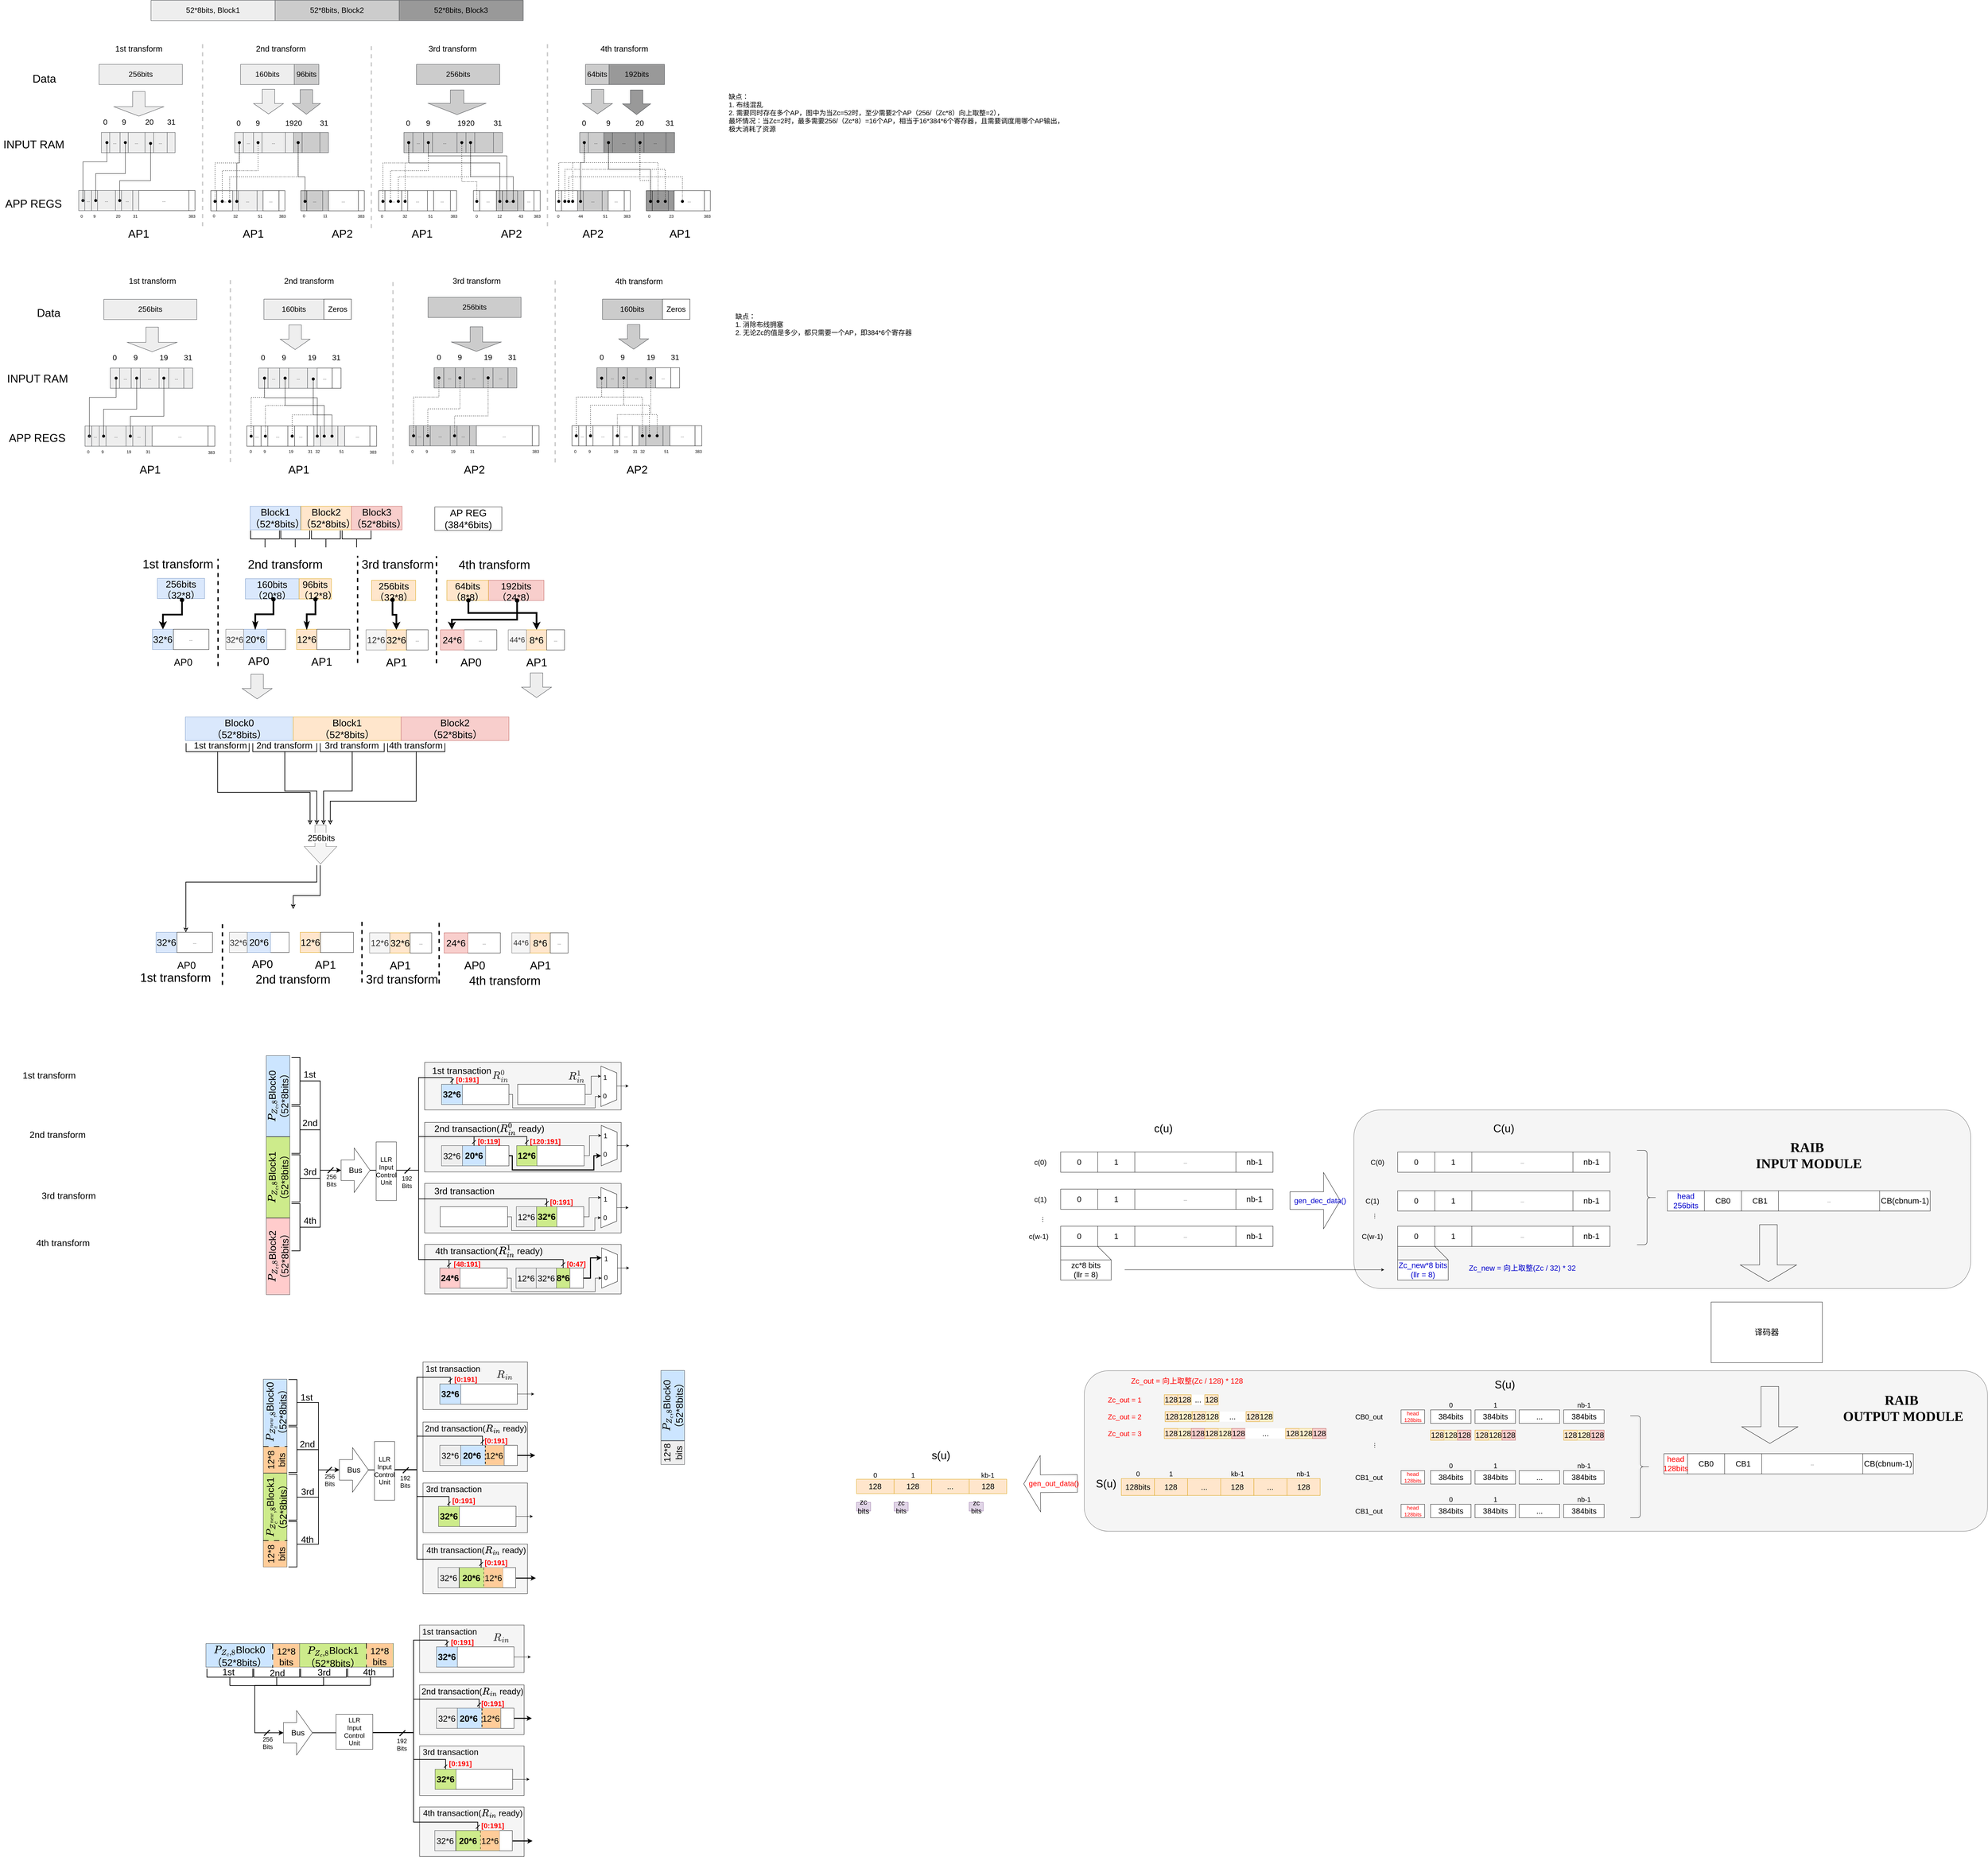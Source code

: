 <mxfile version="26.2.12">
  <diagram name="第 1 页" id="OykH1E5BSm3rEspiz2EW">
    <mxGraphModel dx="814" dy="-1095" grid="1" gridSize="1" guides="0" tooltips="1" connect="1" arrows="1" fold="1" page="0" pageScale="1" pageWidth="827" pageHeight="1169" math="1" shadow="0">
      <root>
        <mxCell id="0" />
        <mxCell id="1" parent="0" />
        <mxCell id="KZ2AhMozPy1RTq5aePji-424" value="" style="rounded=0;whiteSpace=wrap;html=1;fillColor=#f5f5f5;strokeColor=#000000;fontColor=#333333;" parent="1" vertex="1">
          <mxGeometry x="2270" y="5355" width="583" height="141" as="geometry" />
        </mxCell>
        <mxCell id="KZ2AhMozPy1RTq5aePji-459" style="edgeStyle=orthogonalEdgeStyle;rounded=0;orthogonalLoop=1;jettySize=auto;html=1;exitX=1;exitY=0.5;exitDx=0;exitDy=0;entryX=0.75;entryY=1;entryDx=0;entryDy=0;" parent="1" source="KZ2AhMozPy1RTq5aePji-375" target="KZ2AhMozPy1RTq5aePji-456" edge="1">
          <mxGeometry relative="1" as="geometry">
            <Array as="points">
              <mxPoint x="2531" y="5450" />
              <mxPoint x="2531" y="5490" />
              <mxPoint x="2776" y="5490" />
              <mxPoint x="2776" y="5456" />
            </Array>
          </mxGeometry>
        </mxCell>
        <mxCell id="KZ2AhMozPy1RTq5aePji-375" value="" style="rounded=0;whiteSpace=wrap;html=1;strokeColor=default;" parent="1" vertex="1">
          <mxGeometry x="2320" y="5420" width="200" height="60" as="geometry" />
        </mxCell>
        <mxCell id="KZ2AhMozPy1RTq5aePji-429" value="" style="rounded=0;whiteSpace=wrap;html=1;fillColor=#f5f5f5;strokeColor=#000000;fontColor=#333333;" parent="1" vertex="1">
          <mxGeometry x="2270" y="5895" width="583" height="147" as="geometry" />
        </mxCell>
        <mxCell id="KZ2AhMozPy1RTq5aePji-428" value="" style="rounded=0;whiteSpace=wrap;html=1;fillColor=#f5f5f5;strokeColor=#000000;fontColor=#333333;" parent="1" vertex="1">
          <mxGeometry x="2270" y="5714" width="583" height="147" as="geometry" />
        </mxCell>
        <mxCell id="KZ2AhMozPy1RTq5aePji-427" value="" style="rounded=0;whiteSpace=wrap;html=1;fillColor=#f5f5f5;strokeColor=#000000;fontColor=#333333;" parent="1" vertex="1">
          <mxGeometry x="2270" y="5533" width="583" height="147" as="geometry" />
        </mxCell>
        <mxCell id="KZ2AhMozPy1RTq5aePji-392" value="" style="rounded=0;whiteSpace=wrap;html=1;strokeColor=default;" parent="1" vertex="1">
          <mxGeometry x="2320" y="5602" width="200" height="60" as="geometry" />
        </mxCell>
        <mxCell id="KZ2AhMozPy1RTq5aePji-467" style="edgeStyle=orthogonalEdgeStyle;rounded=0;orthogonalLoop=1;jettySize=auto;html=1;exitX=1;exitY=0.5;exitDx=0;exitDy=0;entryX=0.25;entryY=1;entryDx=0;entryDy=0;" parent="1" source="KZ2AhMozPy1RTq5aePji-386" target="KZ2AhMozPy1RTq5aePji-463" edge="1">
          <mxGeometry relative="1" as="geometry">
            <Array as="points">
              <mxPoint x="2759" y="5632" />
              <mxPoint x="2759" y="5572" />
            </Array>
          </mxGeometry>
        </mxCell>
        <mxCell id="KZ2AhMozPy1RTq5aePji-386" value="" style="rounded=0;whiteSpace=wrap;html=1;strokeColor=default;" parent="1" vertex="1">
          <mxGeometry x="2543" y="5602" width="200" height="60" as="geometry" />
        </mxCell>
        <mxCell id="thRtRWnB9STWDhrJ5Yjw-455" value="" style="group" parent="1" vertex="1" connectable="0">
          <mxGeometry x="1458.0" y="2204" width="1104.536" height="60" as="geometry" />
        </mxCell>
        <mxCell id="thRtRWnB9STWDhrJ5Yjw-456" value="&lt;div style=&quot;font-size: 1px&quot;&gt;&lt;font style=&quot;font-size:22.31px;font-family:Helvetica;color:#000000;direction:ltr;letter-spacing:0px;line-height:120%;opacity:1&quot;&gt;52*8bits, Block1&lt;/font&gt;&lt;/div&gt;" style="verticalAlign=middle;align=center;overflow=width;vsdxID=100;fillColor=#eeeeee;shape=stencil(nZBRDoQgDERP03+WHsHFe5iISyOCQdT19kIaIxq//Jtp3zTpAFaTaUYNUkwx+F6v1EYD+AUpyRkdKCYFqACrzgf9C352LfuxyWRWg1/yhT/nRE5IsZWuZtCSK8CPeI0e/hF+jV7AJM4PO7KWCyr390bSiNtEtQM=);strokeColor=#36393d;spacingTop=-3;spacingBottom=-3;spacingLeft=-3;spacingRight=-3;points=[];labelBackgroundColor=none;rounded=0;html=1;whiteSpace=wrap;" parent="thRtRWnB9STWDhrJ5Yjw-455" vertex="1">
          <mxGeometry width="368.116" height="60" as="geometry" />
        </mxCell>
        <mxCell id="thRtRWnB9STWDhrJ5Yjw-457" value="&lt;div style=&quot;font-size: 1px&quot;&gt;&lt;font style=&quot;font-size:22.31px;font-family:Helvetica;color:#000000;direction:ltr;letter-spacing:0px;line-height:120%;opacity:1&quot;&gt;52*8bits, Block2&lt;/font&gt;&lt;/div&gt;" style="verticalAlign=middle;align=center;overflow=width;vsdxID=100;fillColor=#CCCCCC;shape=stencil(nZBRDoQgDERP03+WHsHFe5iISyOCQdT19kIaIxq//Jtp3zTpAFaTaUYNUkwx+F6v1EYD+AUpyRkdKCYFqACrzgf9C352LfuxyWRWg1/yhT/nRE5IsZWuZtCSK8CPeI0e/hF+jV7AJM4PO7KWCyr390bSiNtEtQM=);strokeColor=#36393d;spacingTop=-3;spacingBottom=-3;spacingLeft=-3;spacingRight=-3;points=[];labelBackgroundColor=none;rounded=0;html=1;whiteSpace=wrap;" parent="thRtRWnB9STWDhrJ5Yjw-455" vertex="1">
          <mxGeometry x="368.3" width="368.116" height="60" as="geometry" />
        </mxCell>
        <mxCell id="thRtRWnB9STWDhrJ5Yjw-458" value="&lt;div style=&quot;font-size: 1px&quot;&gt;&lt;font style=&quot;font-size:22.31px;font-family:Helvetica;color:#000000;direction:ltr;letter-spacing:0px;line-height:120%;opacity:1&quot;&gt;52*8bits, Block3&lt;/font&gt;&lt;/div&gt;" style="verticalAlign=middle;align=center;overflow=width;vsdxID=100;fillColor=#999999;shape=stencil(nZBRDoQgDERP03+WHsHFe5iISyOCQdT19kIaIxq//Jtp3zTpAFaTaUYNUkwx+F6v1EYD+AUpyRkdKCYFqACrzgf9C352LfuxyWRWg1/yhT/nRE5IsZWuZtCSK8CPeI0e/hF+jV7AJM4PO7KWCyr390bSiNtEtQM=);strokeColor=#36393d;spacingTop=-3;spacingBottom=-3;spacingLeft=-3;spacingRight=-3;points=[];labelBackgroundColor=none;rounded=0;html=1;whiteSpace=wrap;" parent="thRtRWnB9STWDhrJ5Yjw-455" vertex="1">
          <mxGeometry x="736.42" width="368.116" height="60" as="geometry" />
        </mxCell>
        <mxCell id="thRtRWnB9STWDhrJ5Yjw-459" value="" style="group" parent="1" vertex="1" connectable="0">
          <mxGeometry x="1010" y="2326" width="2110" height="596" as="geometry" />
        </mxCell>
        <mxCell id="thRtRWnB9STWDhrJ5Yjw-460" value="INPUT RAM" style="text;html=1;align=center;verticalAlign=middle;resizable=0;points=[];autosize=1;strokeColor=none;fillColor=none;fontSize=33;" parent="thRtRWnB9STWDhrJ5Yjw-459" vertex="1">
          <mxGeometry y="279" width="199" height="52" as="geometry" />
        </mxCell>
        <mxCell id="thRtRWnB9STWDhrJ5Yjw-461" value="APP REGS" style="text;html=1;align=center;verticalAlign=middle;resizable=0;points=[];autosize=1;strokeColor=none;fillColor=none;fontSize=33;" parent="thRtRWnB9STWDhrJ5Yjw-459" vertex="1">
          <mxGeometry x="5.912" y="455" width="186" height="52" as="geometry" />
        </mxCell>
        <mxCell id="thRtRWnB9STWDhrJ5Yjw-462" value="Data" style="text;html=1;align=center;verticalAlign=middle;resizable=0;points=[];autosize=1;strokeColor=none;fillColor=none;fontSize=33;" parent="thRtRWnB9STWDhrJ5Yjw-459" vertex="1">
          <mxGeometry x="87.496" y="84" width="88" height="52" as="geometry" />
        </mxCell>
        <mxCell id="thRtRWnB9STWDhrJ5Yjw-463" value="" style="endArrow=none;dashed=1;html=1;rounded=0;strokeWidth=4;strokeColor=#CCCCCC;" parent="thRtRWnB9STWDhrJ5Yjw-459" edge="1">
          <mxGeometry width="50" height="50" relative="1" as="geometry">
            <mxPoint x="1101.717" y="554" as="sourcePoint" />
            <mxPoint x="1101.717" y="6" as="targetPoint" />
          </mxGeometry>
        </mxCell>
        <mxCell id="thRtRWnB9STWDhrJ5Yjw-464" value="" style="endArrow=none;dashed=1;html=1;rounded=0;strokeWidth=4;strokeColor=#CCCCCC;" parent="thRtRWnB9STWDhrJ5Yjw-459" edge="1">
          <mxGeometry width="50" height="50" relative="1" as="geometry">
            <mxPoint x="1624.345" y="548" as="sourcePoint" />
            <mxPoint x="1624.345" as="targetPoint" />
          </mxGeometry>
        </mxCell>
        <mxCell id="thRtRWnB9STWDhrJ5Yjw-465" value="" style="endArrow=none;dashed=1;html=1;rounded=0;fontStyle=0;fontSize=13;strokeWidth=4;strokeColor=#CCCCCC;" parent="thRtRWnB9STWDhrJ5Yjw-459" edge="1">
          <mxGeometry width="50" height="50" relative="1" as="geometry">
            <mxPoint x="601.061" y="548" as="sourcePoint" />
            <mxPoint x="601.061" as="targetPoint" />
          </mxGeometry>
        </mxCell>
        <mxCell id="thRtRWnB9STWDhrJ5Yjw-466" value="&lt;div style=&quot;font-size: 12px;&quot;&gt;&lt;font style=&quot;font-size: 12px; font-family: Helvetica; color: rgb(0, 0, 0); direction: ltr; letter-spacing: 0px; line-height: 120%; opacity: 1;&quot;&gt;32&lt;/font&gt;&lt;/div&gt;" style="verticalAlign=middle;align=center;overflow=width;vsdxID=100;fillColor=#ffffff;gradientColor=none;shape=stencil(nZBRDoQgDERP03+WHsHFe5iISyOCQdT19kIaIxq//Jtp3zTpAFaTaUYNUkwx+F6v1EYD+AUpyRkdKCYFqACrzgf9C352LfuxyWRWg1/yhT/nRE5IsZWuZtCSK8CPeI0e/hF+jV7AJM4PO7KWCyr390bSiNtEtQM=);strokeColor=none;spacingTop=-3;spacingBottom=-3;spacingLeft=-3;spacingRight=-3;points=[];labelBackgroundColor=none;rounded=0;html=1;whiteSpace=wrap;fontSize=12;" parent="thRtRWnB9STWDhrJ5Yjw-459" vertex="1">
          <mxGeometry x="1191.803" y="489" width="18.56" height="60" as="geometry" />
        </mxCell>
        <mxCell id="thRtRWnB9STWDhrJ5Yjw-467" value="&lt;div style=&quot;font-size: 12px;&quot;&gt;&lt;font style=&quot;font-size: 12px; font-family: Helvetica; color: rgb(0, 0, 0); direction: ltr; letter-spacing: 0px; line-height: 120%; opacity: 1;&quot;&gt;0&lt;/font&gt;&lt;/div&gt;" style="verticalAlign=middle;align=center;overflow=width;vsdxID=100;fillColor=#ffffff;gradientColor=none;shape=stencil(nZBRDoQgDERP03+WHsHFe5iISyOCQdT19kIaIxq//Jtp3zTpAFaTaUYNUkwx+F6v1EYD+AUpyRkdKCYFqACrzgf9C352LfuxyWRWg1/yhT/nRE5IsZWuZtCSK8CPeI0e/hF+jV7AJM4PO7KWCyr390bSiNtEtQM=);strokeColor=none;spacingTop=-3;spacingBottom=-3;spacingLeft=-3;spacingRight=-3;points=[];labelBackgroundColor=none;rounded=0;html=1;whiteSpace=wrap;fontSize=12;" parent="thRtRWnB9STWDhrJ5Yjw-459" vertex="1">
          <mxGeometry x="1124.854" y="489" width="17.334" height="60" as="geometry" />
        </mxCell>
        <mxCell id="thRtRWnB9STWDhrJ5Yjw-468" value="&lt;div style=&quot;font-size: 12px;&quot;&gt;&lt;font style=&quot;font-size: 12px; font-family: Helvetica; color: rgb(0, 0, 0); direction: ltr; letter-spacing: 0px; line-height: 120%; opacity: 1;&quot;&gt;51&lt;/font&gt;&lt;/div&gt;" style="verticalAlign=middle;align=center;overflow=width;vsdxID=100;fillColor=#ffffff;gradientColor=none;shape=stencil(nZBRDoQgDERP03+WHsHFe5iISyOCQdT19kIaIxq//Jtp3zTpAFaTaUYNUkwx+F6v1EYD+AUpyRkdKCYFqACrzgf9C352LfuxyWRWg1/yhT/nRE5IsZWuZtCSK8CPeI0e/hF+jV7AJM4PO7KWCyr390bSiNtEtQM=);strokeColor=none;spacingTop=-3;spacingBottom=-3;spacingLeft=-3;spacingRight=-3;points=[];labelBackgroundColor=none;rounded=0;html=1;whiteSpace=wrap;fontSize=12;" parent="thRtRWnB9STWDhrJ5Yjw-459" vertex="1">
          <mxGeometry x="1268.033" y="489" width="18.56" height="60" as="geometry" />
        </mxCell>
        <mxCell id="thRtRWnB9STWDhrJ5Yjw-469" value="&lt;div style=&quot;font-size: 12px;&quot;&gt;&lt;font style=&quot;font-size: 12px; font-family: Helvetica; color: rgb(0, 0, 0); direction: ltr; letter-spacing: 0px; line-height: 120%; opacity: 1;&quot;&gt;383&lt;/font&gt;&lt;/div&gt;" style="verticalAlign=middle;align=center;overflow=width;vsdxID=100;fillColor=#ffffff;gradientColor=none;shape=stencil(nZBRDoQgDERP03+WHsHFe5iISyOCQdT19kIaIxq//Jtp3zTpAFaTaUYNUkwx+F6v1EYD+AUpyRkdKCYFqACrzgf9C352LfuxyWRWg1/yhT/nRE5IsZWuZtCSK8CPeI0e/hF+jV7AJM4PO7KWCyr390bSiNtEtQM=);strokeColor=none;spacingTop=-3;spacingBottom=-3;spacingLeft=-3;spacingRight=-3;points=[];labelBackgroundColor=none;rounded=0;html=1;whiteSpace=wrap;fontSize=12;" parent="thRtRWnB9STWDhrJ5Yjw-459" vertex="1">
          <mxGeometry x="1326.664" y="489" width="39.672" height="60" as="geometry" />
        </mxCell>
        <mxCell id="thRtRWnB9STWDhrJ5Yjw-470" value="&lt;div style=&quot;font-size: 12px;&quot;&gt;&lt;font style=&quot;font-size: 12px; font-family: Helvetica; color: rgb(0, 0, 0); direction: ltr; letter-spacing: 0px; line-height: 120%; opacity: 1;&quot;&gt;0&lt;/font&gt;&lt;/div&gt;" style="verticalAlign=middle;align=center;overflow=width;vsdxID=100;fillColor=#ffffff;gradientColor=none;shape=stencil(nZBRDoQgDERP03+WHsHFe5iISyOCQdT19kIaIxq//Jtp3zTpAFaTaUYNUkwx+F6v1EYD+AUpyRkdKCYFqACrzgf9C352LfuxyWRWg1/yhT/nRE5IsZWuZtCSK8CPeI0e/hF+jV7AJM4PO7KWCyr390bSiNtEtQM=);strokeColor=none;spacingTop=-3;spacingBottom=-3;spacingLeft=-3;spacingRight=-3;points=[];labelBackgroundColor=none;rounded=0;html=1;whiteSpace=wrap;fontSize=12;" parent="thRtRWnB9STWDhrJ5Yjw-459" vertex="1">
          <mxGeometry x="1405.717" y="489" width="16.671" height="60" as="geometry" />
        </mxCell>
        <mxCell id="thRtRWnB9STWDhrJ5Yjw-471" value="&lt;div style=&quot;font-size: 12px;&quot;&gt;&lt;font style=&quot;font-size: 12px; font-family: Helvetica; color: rgb(0, 0, 0); direction: ltr; letter-spacing: 0px; line-height: 120%; opacity: 1;&quot;&gt;12&lt;/font&gt;&lt;/div&gt;" style="verticalAlign=middle;align=center;overflow=width;vsdxID=100;fillColor=#ffffff;gradientColor=none;shape=stencil(nZBRDoQgDERP03+WHsHFe5iISyOCQdT19kIaIxq//Jtp3zTpAFaTaUYNUkwx+F6v1EYD+AUpyRkdKCYFqACrzgf9C352LfuxyWRWg1/yhT/nRE5IsZWuZtCSK8CPeI0e/hF+jV7AJM4PO7KWCyr390bSiNtEtQM=);strokeColor=none;spacingTop=-3;spacingBottom=-3;spacingLeft=-3;spacingRight=-3;points=[];labelBackgroundColor=none;rounded=0;html=1;whiteSpace=wrap;fontSize=12;" parent="thRtRWnB9STWDhrJ5Yjw-459" vertex="1">
          <mxGeometry x="1472.857" y="489" width="18.56" height="60" as="geometry" />
        </mxCell>
        <mxCell id="thRtRWnB9STWDhrJ5Yjw-472" value="&lt;div style=&quot;font-size: 12px;&quot;&gt;&lt;font style=&quot;font-size: 12px; font-family: Helvetica; color: rgb(0, 0, 0); direction: ltr; letter-spacing: 0px; line-height: 120%; opacity: 1;&quot;&gt;43&lt;/font&gt;&lt;/div&gt;" style="verticalAlign=middle;align=center;overflow=width;vsdxID=100;fillColor=#ffffff;gradientColor=none;shape=stencil(nZBRDoQgDERP03+WHsHFe5iISyOCQdT19kIaIxq//Jtp3zTpAFaTaUYNUkwx+F6v1EYD+AUpyRkdKCYFqACrzgf9C352LfuxyWRWg1/yhT/nRE5IsZWuZtCSK8CPeI0e/hF+jV7AJM4PO7KWCyr390bSiNtEtQM=);strokeColor=none;spacingTop=-3;spacingBottom=-3;spacingLeft=-3;spacingRight=-3;points=[];labelBackgroundColor=none;rounded=0;html=1;whiteSpace=wrap;fontSize=12;" parent="thRtRWnB9STWDhrJ5Yjw-459" vertex="1">
          <mxGeometry x="1535.83" y="489" width="19.299" height="60" as="geometry" />
        </mxCell>
        <mxCell id="thRtRWnB9STWDhrJ5Yjw-473" value="&lt;div style=&quot;font-size: 12px;&quot;&gt;&lt;font style=&quot;font-size: 12px; font-family: Helvetica; color: rgb(0, 0, 0); direction: ltr; letter-spacing: 0px; line-height: 120%; opacity: 1;&quot;&gt;383&lt;/font&gt;&lt;/div&gt;" style="verticalAlign=middle;align=center;overflow=width;vsdxID=100;fillColor=#ffffff;gradientColor=none;shape=stencil(nZBRDoQgDERP03+WHsHFe5iISyOCQdT19kIaIxq//Jtp3zTpAFaTaUYNUkwx+F6v1EYD+AUpyRkdKCYFqACrzgf9C352LfuxyWRWg1/yhT/nRE5IsZWuZtCSK8CPeI0e/hF+jV7AJM4PO7KWCyr390bSiNtEtQM=);strokeColor=none;spacingTop=-3;spacingBottom=-3;spacingLeft=-3;spacingRight=-3;points=[];labelBackgroundColor=none;rounded=0;html=1;whiteSpace=wrap;fontSize=12;" parent="thRtRWnB9STWDhrJ5Yjw-459" vertex="1">
          <mxGeometry x="1582.593" y="489" width="21.807" height="60" as="geometry" />
        </mxCell>
        <mxCell id="thRtRWnB9STWDhrJ5Yjw-474" value="&lt;div style=&quot;font-size: 1px&quot;&gt;&lt;font style=&quot;font-size:22.31px;font-family:Helvetica;color:#000000;direction:ltr;letter-spacing:0px;line-height:120%;opacity:1&quot;&gt;20&lt;/font&gt;&lt;/div&gt;" style="verticalAlign=middle;align=center;overflow=width;vsdxID=100;fillColor=#ffffff;gradientColor=none;shape=stencil(nZBRDoQgDERP03+WHsHFe5iISyOCQdT19kIaIxq//Jtp3zTpAFaTaUYNUkwx+F6v1EYD+AUpyRkdKCYFqACrzgf9C352LfuxyWRWg1/yhT/nRE5IsZWuZtCSK8CPeI0e/hF+jV7AJM4PO7KWCyr390bSiNtEtQM=);strokeColor=none;spacingTop=-3;spacingBottom=-3;spacingLeft=-3;spacingRight=-3;points=[];labelBackgroundColor=none;rounded=0;html=1;whiteSpace=wrap;" parent="thRtRWnB9STWDhrJ5Yjw-459" vertex="1">
          <mxGeometry x="1381.76" y="212.5" width="26.985" height="60" as="geometry" />
        </mxCell>
        <mxCell id="thRtRWnB9STWDhrJ5Yjw-475" value="&lt;div style=&quot;font-size: 1px&quot;&gt;&lt;font style=&quot;font-size:22.31px;font-family:Helvetica;color:#000000;direction:ltr;letter-spacing:0px;line-height:120%;opacity:1&quot;&gt;19&lt;/font&gt;&lt;/div&gt;" style="verticalAlign=middle;align=center;overflow=width;vsdxID=100;fillColor=#ffffff;gradientColor=none;shape=stencil(nZBRDoQgDERP03+WHsHFe5iISyOCQdT19kIaIxq//Jtp3zTpAFaTaUYNUkwx+F6v1EYD+AUpyRkdKCYFqACrzgf9C352LfuxyWRWg1/yhT/nRE5IsZWuZtCSK8CPeI0e/hF+jV7AJM4PO7KWCyr390bSiNtEtQM=);strokeColor=none;spacingTop=-3;spacingBottom=-3;spacingLeft=-3;spacingRight=-3;points=[];labelBackgroundColor=none;rounded=0;html=1;whiteSpace=wrap;" parent="thRtRWnB9STWDhrJ5Yjw-459" vertex="1">
          <mxGeometry x="1355.955" y="212.5" width="26.985" height="60" as="geometry" />
        </mxCell>
        <mxCell id="thRtRWnB9STWDhrJ5Yjw-476" value="&lt;div style=&quot;font-size: 1px&quot;&gt;&lt;font style=&quot;font-size:22.31px;font-family:Helvetica;color:#000000;direction:ltr;letter-spacing:0px;line-height:120%;opacity:1&quot;&gt;31&lt;/font&gt;&lt;/div&gt;" style="verticalAlign=middle;align=center;overflow=width;vsdxID=100;fillColor=#ffffff;gradientColor=none;shape=stencil(nZBRDoQgDERP03+WHsHFe5iISyOCQdT19kIaIxq//Jtp3zTpAFaTaUYNUkwx+F6v1EYD+AUpyRkdKCYFqACrzgf9C352LfuxyWRWg1/yhT/nRE5IsZWuZtCSK8CPeI0e/hF+jV7AJM4PO7KWCyr390bSiNtEtQM=);strokeColor=none;spacingTop=-3;spacingBottom=-3;spacingLeft=-3;spacingRight=-3;points=[];labelBackgroundColor=none;rounded=0;html=1;whiteSpace=wrap;" parent="thRtRWnB9STWDhrJ5Yjw-459" vertex="1">
          <mxGeometry x="1464.14" y="212.5" width="26.09" height="60" as="geometry" />
        </mxCell>
        <mxCell id="thRtRWnB9STWDhrJ5Yjw-477" value="&lt;div style=&quot;font-size: 1px&quot;&gt;&lt;font style=&quot;font-size:22.31px;font-family:Helvetica;color:#000000;direction:ltr;letter-spacing:0px;line-height:120%;opacity:1&quot;&gt;9&lt;/font&gt;&lt;/div&gt;" style="verticalAlign=middle;align=center;overflow=width;vsdxID=100;fillColor=#ffffff;gradientColor=none;shape=stencil(nZBRDoQgDERP03+WHsHFe5iISyOCQdT19kIaIxq//Jtp3zTpAFaTaUYNUkwx+F6v1EYD+AUpyRkdKCYFqACrzgf9C352LfuxyWRWg1/yhT/nRE5IsZWuZtCSK8CPeI0e/hF+jV7AJM4PO7KWCyr390bSiNtEtQM=);strokeColor=none;spacingTop=-3;spacingBottom=-3;spacingLeft=-3;spacingRight=-3;points=[];labelBackgroundColor=none;rounded=0;html=1;whiteSpace=wrap;" parent="thRtRWnB9STWDhrJ5Yjw-459" vertex="1">
          <mxGeometry x="1257.997" y="212.5" width="25.282" height="60" as="geometry" />
        </mxCell>
        <mxCell id="thRtRWnB9STWDhrJ5Yjw-478" value="&lt;div style=&quot;font-size: 1px&quot;&gt;&lt;font style=&quot;font-size:22.31px;font-family:Helvetica;color:#000000;direction:ltr;letter-spacing:0px;line-height:120%;opacity:1&quot;&gt;0&lt;/font&gt;&lt;/div&gt;" style="verticalAlign=middle;align=center;overflow=width;vsdxID=100;fillColor=#ffffff;gradientColor=none;shape=stencil(nZBRDoQgDERP03+WHsHFe5iISyOCQdT19kIaIxq//Jtp3zTpAFaTaUYNUkwx+F6v1EYD+AUpyRkdKCYFqACrzgf9C352LfuxyWRWg1/yhT/nRE5IsZWuZtCSK8CPeI0e/hF+jV7AJM4PO7KWCyr390bSiNtEtQM=);strokeColor=none;spacingTop=-3;spacingBottom=-3;spacingLeft=-3;spacingRight=-3;points=[];labelBackgroundColor=none;rounded=0;html=1;whiteSpace=wrap;" parent="thRtRWnB9STWDhrJ5Yjw-459" vertex="1">
          <mxGeometry x="1195.781" y="212.5" width="29.736" height="60" as="geometry" />
        </mxCell>
        <mxCell id="thRtRWnB9STWDhrJ5Yjw-479" value="" style="rounded=0;whiteSpace=wrap;html=1;fillColor=#CCCCCC;strokeColor=#36393d;" parent="thRtRWnB9STWDhrJ5Yjw-459" vertex="1">
          <mxGeometry x="1256.764" y="270" width="26.614" height="60" as="geometry" />
        </mxCell>
        <mxCell id="thRtRWnB9STWDhrJ5Yjw-480" value="" style="rounded=0;whiteSpace=wrap;html=1;fillColor=#CCCCCC;strokeColor=#36393d;" parent="thRtRWnB9STWDhrJ5Yjw-459" vertex="1">
          <mxGeometry x="1198.432" y="270" width="26.614" height="60" as="geometry" />
        </mxCell>
        <mxCell id="thRtRWnB9STWDhrJ5Yjw-481" value="" style="shape=flexArrow;endArrow=classic;html=1;rounded=0;endWidth=130;endSize=10.78;width=40;fillColor=#CCCCCC;strokeColor=#36393d;" parent="thRtRWnB9STWDhrJ5Yjw-459" edge="1">
          <mxGeometry width="50" height="50" relative="1" as="geometry">
            <mxPoint x="1356.193" y="143.5" as="sourcePoint" />
            <mxPoint x="1356.193" y="217.5" as="targetPoint" />
          </mxGeometry>
        </mxCell>
        <mxCell id="thRtRWnB9STWDhrJ5Yjw-482" value="&lt;div style=&quot;font-size: 1px&quot;&gt;&lt;font style=&quot;font-size:22.31px;font-family:Helvetica;color:#000000;direction:ltr;letter-spacing:0px;line-height:120%;opacity:1&quot;&gt;256bits&lt;/font&gt;&lt;/div&gt;" style="verticalAlign=middle;align=center;overflow=width;vsdxID=100;fillColor=#CCCCCC;shape=stencil(nZBRDoQgDERP03+WHsHFe5iISyOCQdT19kIaIxq//Jtp3zTpAFaTaUYNUkwx+F6v1EYD+AUpyRkdKCYFqACrzgf9C352LfuxyWRWg1/yhT/nRE5IsZWuZtCSK8CPeI0e/hF+jV7AJM4PO7KWCyr390bSiNtEtQM=);strokeColor=#36393d;spacingTop=-3;spacingBottom=-3;spacingLeft=-3;spacingRight=-3;points=[];labelBackgroundColor=none;rounded=0;html=1;whiteSpace=wrap;" parent="thRtRWnB9STWDhrJ5Yjw-459" vertex="1">
          <mxGeometry x="1235.552" y="68" width="247.248" height="60" as="geometry" />
        </mxCell>
        <mxCell id="thRtRWnB9STWDhrJ5Yjw-483" value="3rd transform" style="text;html=1;align=center;verticalAlign=middle;whiteSpace=wrap;rounded=0;fontSize=24;" parent="thRtRWnB9STWDhrJ5Yjw-459" vertex="1">
          <mxGeometry x="1231.575" y="6.5" width="222.152" height="30" as="geometry" />
        </mxCell>
        <mxCell id="thRtRWnB9STWDhrJ5Yjw-484" value="" style="rounded=0;whiteSpace=wrap;html=1;fillColor=#CCCCCC;strokeColor=#36393d;" parent="thRtRWnB9STWDhrJ5Yjw-459" vertex="1">
          <mxGeometry x="1408.559" y="270" width="56.343" height="60" as="geometry" />
        </mxCell>
        <mxCell id="thRtRWnB9STWDhrJ5Yjw-485" value="..." style="rounded=0;whiteSpace=wrap;html=1;fillColor=#CCCCCC;strokeColor=#36393d;" parent="thRtRWnB9STWDhrJ5Yjw-459" vertex="1">
          <mxGeometry x="1283.278" y="270" width="72.915" height="60" as="geometry" />
        </mxCell>
        <mxCell id="thRtRWnB9STWDhrJ5Yjw-486" value="" style="group" parent="thRtRWnB9STWDhrJ5Yjw-459" vertex="1" connectable="0">
          <mxGeometry x="1464.14" y="270" width="26.614" height="60" as="geometry" />
        </mxCell>
        <mxCell id="thRtRWnB9STWDhrJ5Yjw-487" value="" style="rounded=0;whiteSpace=wrap;html=1;fillColor=#CCCCCC;strokeColor=#36393d;" parent="thRtRWnB9STWDhrJ5Yjw-486" vertex="1">
          <mxGeometry width="26.614" height="60" as="geometry" />
        </mxCell>
        <mxCell id="thRtRWnB9STWDhrJ5Yjw-488" value="" style="group" parent="thRtRWnB9STWDhrJ5Yjw-459" vertex="1" connectable="0">
          <mxGeometry x="1381.945" y="270" width="26.614" height="60" as="geometry" />
        </mxCell>
        <mxCell id="thRtRWnB9STWDhrJ5Yjw-489" value="" style="rounded=0;whiteSpace=wrap;html=1;fillColor=#CCCCCC;strokeColor=#36393d;" parent="thRtRWnB9STWDhrJ5Yjw-488" vertex="1">
          <mxGeometry width="26.614" height="60" as="geometry" />
        </mxCell>
        <mxCell id="thRtRWnB9STWDhrJ5Yjw-490" value="" style="shape=waypoint;sketch=0;fillStyle=solid;size=6;pointerEvents=1;points=[];fillColor=#eeeeee;resizable=0;rotatable=0;perimeter=centerPerimeter;snapToPoint=1;strokeColor=#36393d;" parent="thRtRWnB9STWDhrJ5Yjw-488" vertex="1">
          <mxGeometry x="4.225" y="20" width="20" height="20" as="geometry" />
        </mxCell>
        <mxCell id="thRtRWnB9STWDhrJ5Yjw-491" value="" style="rounded=0;whiteSpace=wrap;html=1;" parent="thRtRWnB9STWDhrJ5Yjw-459" vertex="1">
          <mxGeometry x="1123.529" y="442.5" width="18.56" height="60" as="geometry" />
        </mxCell>
        <mxCell id="thRtRWnB9STWDhrJ5Yjw-492" value="..." style="rounded=0;whiteSpace=wrap;html=1;" parent="thRtRWnB9STWDhrJ5Yjw-459" vertex="1">
          <mxGeometry x="1142.089" y="442.5" width="49.715" height="60" as="geometry" />
        </mxCell>
        <mxCell id="thRtRWnB9STWDhrJ5Yjw-493" value="" style="rounded=0;whiteSpace=wrap;html=1;" parent="thRtRWnB9STWDhrJ5Yjw-459" vertex="1">
          <mxGeometry x="1191.803" y="442.5" width="18.56" height="60" as="geometry" />
        </mxCell>
        <mxCell id="thRtRWnB9STWDhrJ5Yjw-494" value="" style="rounded=0;whiteSpace=wrap;html=1;" parent="thRtRWnB9STWDhrJ5Yjw-459" vertex="1">
          <mxGeometry x="1336.307" y="442.5" width="18.56" height="60" as="geometry" />
        </mxCell>
        <mxCell id="thRtRWnB9STWDhrJ5Yjw-495" value="" style="rounded=0;whiteSpace=wrap;html=1;" parent="thRtRWnB9STWDhrJ5Yjw-459" vertex="1">
          <mxGeometry x="1268.033" y="442.5" width="18.56" height="60" as="geometry" />
        </mxCell>
        <mxCell id="thRtRWnB9STWDhrJ5Yjw-496" value="..." style="rounded=0;whiteSpace=wrap;html=1;" parent="thRtRWnB9STWDhrJ5Yjw-459" vertex="1">
          <mxGeometry x="1209.701" y="442.5" width="58.332" height="60" as="geometry" />
        </mxCell>
        <mxCell id="thRtRWnB9STWDhrJ5Yjw-497" value="" style="shape=waypoint;sketch=0;fillStyle=solid;size=6;pointerEvents=1;points=[];fillColor=#eeeeee;resizable=0;rotatable=0;perimeter=centerPerimeter;snapToPoint=1;strokeColor=#36393d;" parent="thRtRWnB9STWDhrJ5Yjw-459" vertex="1">
          <mxGeometry x="1192.0" y="464.5" width="20" height="20" as="geometry" />
        </mxCell>
        <mxCell id="thRtRWnB9STWDhrJ5Yjw-498" value="" style="edgeStyle=elbowEdgeStyle;elbow=vertical;endArrow=oval;html=1;curved=0;rounded=0;endSize=8;startSize=8;startArrow=oval;startFill=1;endFill=1;dashed=1;exitX=0.517;exitY=0.73;exitDx=0;exitDy=0;exitPerimeter=0;entryX=0.474;entryY=0.068;entryDx=0;entryDy=0;entryPerimeter=0;" parent="thRtRWnB9STWDhrJ5Yjw-459" source="thRtRWnB9STWDhrJ5Yjw-525" target="thRtRWnB9STWDhrJ5Yjw-497" edge="1">
          <mxGeometry width="50" height="50" relative="1" as="geometry">
            <mxPoint x="1182.195" y="342" as="sourcePoint" />
            <mxPoint x="1198.55" y="435" as="targetPoint" />
            <Array as="points">
              <mxPoint x="1206.386" y="360.5" />
            </Array>
          </mxGeometry>
        </mxCell>
        <mxCell id="thRtRWnB9STWDhrJ5Yjw-499" value="..." style="rounded=0;whiteSpace=wrap;html=1;" parent="thRtRWnB9STWDhrJ5Yjw-459" vertex="1">
          <mxGeometry x="1286.593" y="442.5" width="49.715" height="60" as="geometry" />
        </mxCell>
        <mxCell id="thRtRWnB9STWDhrJ5Yjw-500" value="AP1" style="text;html=1;align=center;verticalAlign=middle;resizable=0;points=[];autosize=1;strokeColor=none;fillColor=none;fontSize=33;" parent="thRtRWnB9STWDhrJ5Yjw-459" vertex="1">
          <mxGeometry x="1212.297" y="544" width="80" height="52" as="geometry" />
        </mxCell>
        <mxCell id="thRtRWnB9STWDhrJ5Yjw-501" value="" style="rounded=0;whiteSpace=wrap;html=1;" parent="thRtRWnB9STWDhrJ5Yjw-459" vertex="1">
          <mxGeometry x="1404.582" y="442.5" width="18.56" height="60" as="geometry" />
        </mxCell>
        <mxCell id="thRtRWnB9STWDhrJ5Yjw-502" value="..." style="rounded=0;whiteSpace=wrap;html=1;" parent="thRtRWnB9STWDhrJ5Yjw-459" vertex="1">
          <mxGeometry x="1423.142" y="442.5" width="49.715" height="60" as="geometry" />
        </mxCell>
        <mxCell id="thRtRWnB9STWDhrJ5Yjw-503" value="" style="rounded=0;whiteSpace=wrap;html=1;fillColor=#CCCCCC;" parent="thRtRWnB9STWDhrJ5Yjw-459" vertex="1">
          <mxGeometry x="1472.857" y="442.5" width="18.56" height="60" as="geometry" />
        </mxCell>
        <mxCell id="thRtRWnB9STWDhrJ5Yjw-504" value="" style="rounded=0;whiteSpace=wrap;html=1;" parent="thRtRWnB9STWDhrJ5Yjw-459" vertex="1">
          <mxGeometry x="1584.218" y="442.5" width="18.56" height="60" as="geometry" />
        </mxCell>
        <mxCell id="thRtRWnB9STWDhrJ5Yjw-505" value="..." style="rounded=0;whiteSpace=wrap;html=1;fillColor=#CCCCCC;" parent="thRtRWnB9STWDhrJ5Yjw-459" vertex="1">
          <mxGeometry x="1490.754" y="442.5" width="45.075" height="60" as="geometry" />
        </mxCell>
        <mxCell id="thRtRWnB9STWDhrJ5Yjw-506" value="" style="shape=waypoint;sketch=0;fillStyle=solid;size=6;pointerEvents=1;points=[];fillColor=#eeeeee;resizable=0;rotatable=0;perimeter=centerPerimeter;snapToPoint=1;strokeColor=#36393d;" parent="thRtRWnB9STWDhrJ5Yjw-459" vertex="1">
          <mxGeometry x="1404.774" y="464.5" width="20" height="20" as="geometry" />
        </mxCell>
        <mxCell id="thRtRWnB9STWDhrJ5Yjw-507" value="AP2" style="text;html=1;align=center;verticalAlign=middle;resizable=0;points=[];autosize=1;strokeColor=none;fillColor=none;fontSize=33;" parent="thRtRWnB9STWDhrJ5Yjw-459" vertex="1">
          <mxGeometry x="1476.95" y="544" width="80" height="52" as="geometry" />
        </mxCell>
        <mxCell id="thRtRWnB9STWDhrJ5Yjw-508" value="" style="shape=waypoint;sketch=0;fillStyle=solid;size=6;pointerEvents=1;points=[];fillColor=none;resizable=0;rotatable=0;perimeter=centerPerimeter;snapToPoint=1;" parent="thRtRWnB9STWDhrJ5Yjw-459" vertex="1">
          <mxGeometry x="1126.18" y="464.5" width="20" height="20" as="geometry" />
        </mxCell>
        <mxCell id="thRtRWnB9STWDhrJ5Yjw-509" value="" style="edgeStyle=elbowEdgeStyle;elbow=vertical;endArrow=oval;html=1;curved=0;rounded=0;endSize=8;startSize=8;startArrow=oval;startFill=1;endFill=1;dashed=1;exitX=0.577;exitY=0.646;exitDx=0;exitDy=0;exitPerimeter=0;" parent="thRtRWnB9STWDhrJ5Yjw-459" source="thRtRWnB9STWDhrJ5Yjw-525" target="thRtRWnB9STWDhrJ5Yjw-508" edge="1">
          <mxGeometry width="50" height="50" relative="1" as="geometry">
            <mxPoint x="1166.748" y="326" as="sourcePoint" />
            <mxPoint x="1157.335" y="475.5" as="targetPoint" />
            <Array as="points">
              <mxPoint x="1173.906" y="360.5" />
            </Array>
          </mxGeometry>
        </mxCell>
        <mxCell id="thRtRWnB9STWDhrJ5Yjw-510" value="" style="edgeStyle=elbowEdgeStyle;elbow=vertical;endArrow=oval;html=1;curved=0;rounded=0;endSize=8;startSize=8;startArrow=oval;startFill=1;endFill=1;dashed=1;exitX=0.625;exitY=0.907;exitDx=0;exitDy=0;exitPerimeter=0;" parent="thRtRWnB9STWDhrJ5Yjw-459" source="thRtRWnB9STWDhrJ5Yjw-490" target="thRtRWnB9STWDhrJ5Yjw-511" edge="1">
          <mxGeometry width="50" height="50" relative="1" as="geometry">
            <mxPoint x="1415.65" y="380" as="sourcePoint" />
            <mxPoint x="1263.393" y="410.5" as="targetPoint" />
            <Array as="points">
              <mxPoint x="1286.593" y="401.5" />
            </Array>
          </mxGeometry>
        </mxCell>
        <mxCell id="thRtRWnB9STWDhrJ5Yjw-511" value="" style="shape=waypoint;sketch=0;fillStyle=solid;size=6;pointerEvents=1;points=[];fillColor=none;resizable=0;rotatable=0;perimeter=centerPerimeter;snapToPoint=1;" parent="thRtRWnB9STWDhrJ5Yjw-459" vertex="1">
          <mxGeometry x="1171.917" y="464.5" width="20" height="20" as="geometry" />
        </mxCell>
        <mxCell id="thRtRWnB9STWDhrJ5Yjw-512" value="" style="shape=waypoint;sketch=0;fillStyle=solid;size=6;pointerEvents=1;points=[];fillColor=none;resizable=0;rotatable=0;perimeter=centerPerimeter;snapToPoint=1;" parent="thRtRWnB9STWDhrJ5Yjw-459" vertex="1">
          <mxGeometry x="1148.717" y="464.5" width="20" height="20" as="geometry" />
        </mxCell>
        <mxCell id="thRtRWnB9STWDhrJ5Yjw-513" value="" style="edgeStyle=elbowEdgeStyle;elbow=vertical;endArrow=oval;html=1;curved=0;rounded=0;endSize=8;startSize=8;startArrow=oval;startFill=1;endFill=1;dashed=1;entryX=0.467;entryY=0.953;entryDx=0;entryDy=0;entryPerimeter=0;exitX=0.378;exitY=0.992;exitDx=0;exitDy=0;exitPerimeter=0;" parent="thRtRWnB9STWDhrJ5Yjw-459" source="thRtRWnB9STWDhrJ5Yjw-526" target="thRtRWnB9STWDhrJ5Yjw-512" edge="1">
          <mxGeometry width="50" height="50" relative="1" as="geometry">
            <mxPoint x="1253.071" y="344" as="sourcePoint" />
            <mxPoint x="1192.566" y="521.5" as="targetPoint" />
            <Array as="points">
              <mxPoint x="1213.015" y="383.5" />
            </Array>
          </mxGeometry>
        </mxCell>
        <mxCell id="thRtRWnB9STWDhrJ5Yjw-514" value="" style="group" parent="thRtRWnB9STWDhrJ5Yjw-459" vertex="1" connectable="0">
          <mxGeometry x="1355.955" y="270" width="26.614" height="60" as="geometry" />
        </mxCell>
        <mxCell id="thRtRWnB9STWDhrJ5Yjw-515" value="" style="rounded=0;whiteSpace=wrap;html=1;fillColor=#CCCCCC;strokeColor=#36393d;" parent="thRtRWnB9STWDhrJ5Yjw-514" vertex="1">
          <mxGeometry width="26.614" height="60" as="geometry" />
        </mxCell>
        <mxCell id="thRtRWnB9STWDhrJ5Yjw-516" value="" style="shape=waypoint;sketch=0;fillStyle=solid;size=6;pointerEvents=1;points=[];fillColor=none;resizable=0;rotatable=0;perimeter=centerPerimeter;snapToPoint=1;" parent="thRtRWnB9STWDhrJ5Yjw-514" vertex="1">
          <mxGeometry x="4.223" y="20" width="20" height="20" as="geometry" />
        </mxCell>
        <mxCell id="thRtRWnB9STWDhrJ5Yjw-517" value="" style="rounded=0;whiteSpace=wrap;html=1;fillColor=#CCCCCC;strokeColor=#36393d;" parent="thRtRWnB9STWDhrJ5Yjw-459" vertex="1">
          <mxGeometry x="1535.829" y="442.5" width="18.56" height="60" as="geometry" />
        </mxCell>
        <mxCell id="thRtRWnB9STWDhrJ5Yjw-518" value="..." style="rounded=0;whiteSpace=wrap;html=1;" parent="thRtRWnB9STWDhrJ5Yjw-459" vertex="1">
          <mxGeometry x="1554.389" y="442.5" width="29.829" height="60" as="geometry" />
        </mxCell>
        <mxCell id="thRtRWnB9STWDhrJ5Yjw-519" value="" style="edgeStyle=elbowEdgeStyle;elbow=vertical;endArrow=oval;html=1;curved=0;rounded=0;endSize=8;startSize=8;startArrow=oval;startFill=1;endFill=1;entryX=0.498;entryY=0.109;entryDx=0;entryDy=0;entryPerimeter=0;exitX=0.601;exitY=0.682;exitDx=0;exitDy=0;exitPerimeter=0;" parent="thRtRWnB9STWDhrJ5Yjw-459" source="thRtRWnB9STWDhrJ5Yjw-525" target="thRtRWnB9STWDhrJ5Yjw-527" edge="1">
          <mxGeometry width="50" height="50" relative="1" as="geometry">
            <mxPoint x="1223.083" y="344" as="sourcePoint" />
            <mxPoint x="1486.033" y="426" as="targetPoint" />
            <Array as="points">
              <mxPoint x="1354.868" y="360.5" />
            </Array>
          </mxGeometry>
        </mxCell>
        <mxCell id="thRtRWnB9STWDhrJ5Yjw-520" value="" style="shape=waypoint;sketch=0;fillStyle=solid;size=6;pointerEvents=1;points=[];fillColor=none;resizable=0;rotatable=0;perimeter=centerPerimeter;snapToPoint=1;" parent="thRtRWnB9STWDhrJ5Yjw-459" vertex="1">
          <mxGeometry x="1493.857" y="464.5" width="20" height="20" as="geometry" />
        </mxCell>
        <mxCell id="thRtRWnB9STWDhrJ5Yjw-521" value="" style="shape=waypoint;sketch=0;fillStyle=solid;size=6;pointerEvents=1;points=[];fillColor=none;resizable=0;rotatable=0;perimeter=centerPerimeter;snapToPoint=1;" parent="thRtRWnB9STWDhrJ5Yjw-459" vertex="1">
          <mxGeometry x="1512.937" y="464.5" width="20" height="20" as="geometry" />
        </mxCell>
        <mxCell id="thRtRWnB9STWDhrJ5Yjw-522" value="" style="edgeStyle=elbowEdgeStyle;elbow=vertical;endArrow=oval;html=1;curved=0;rounded=0;endSize=8;startSize=8;startArrow=oval;startFill=1;endFill=1;entryX=0.468;entryY=0.068;entryDx=0;entryDy=0;entryPerimeter=0;" parent="thRtRWnB9STWDhrJ5Yjw-459" source="thRtRWnB9STWDhrJ5Yjw-526" target="thRtRWnB9STWDhrJ5Yjw-520" edge="1">
          <mxGeometry width="50" height="50" relative="1" as="geometry">
            <mxPoint x="1273.058" y="256" as="sourcePoint" />
            <mxPoint x="1507.859" y="428.5" as="targetPoint" />
            <Array as="points">
              <mxPoint x="1388.349" y="339.5" />
            </Array>
          </mxGeometry>
        </mxCell>
        <mxCell id="thRtRWnB9STWDhrJ5Yjw-523" value="" style="edgeStyle=elbowEdgeStyle;elbow=vertical;endArrow=oval;html=1;curved=0;rounded=0;endSize=8;startSize=8;startArrow=oval;startFill=1;endFill=1;entryX=0.371;entryY=0.077;entryDx=0;entryDy=0;entryPerimeter=0;exitX=0.486;exitY=0.976;exitDx=0;exitDy=0;exitPerimeter=0;" parent="thRtRWnB9STWDhrJ5Yjw-459" source="thRtRWnB9STWDhrJ5Yjw-490" target="thRtRWnB9STWDhrJ5Yjw-521" edge="1">
          <mxGeometry width="50" height="50" relative="1" as="geometry">
            <mxPoint x="1536.498" y="281" as="sourcePoint" />
            <mxPoint x="1535.825" y="426.5" as="targetPoint" />
            <Array as="points">
              <mxPoint x="1455.693" y="401" />
            </Array>
          </mxGeometry>
        </mxCell>
        <mxCell id="thRtRWnB9STWDhrJ5Yjw-524" value="..." style="rounded=0;whiteSpace=wrap;html=1;fillColor=#CCCCCC;strokeColor=#36393d;" parent="thRtRWnB9STWDhrJ5Yjw-459" vertex="1">
          <mxGeometry x="1225.046" y="270" width="31.718" height="60" as="geometry" />
        </mxCell>
        <mxCell id="thRtRWnB9STWDhrJ5Yjw-525" value="" style="shape=waypoint;sketch=0;fillStyle=solid;size=6;pointerEvents=1;points=[];fillColor=none;resizable=0;rotatable=0;perimeter=centerPerimeter;snapToPoint=1;" parent="thRtRWnB9STWDhrJ5Yjw-459" vertex="1">
          <mxGeometry x="1202.648" y="290" width="20" height="20" as="geometry" />
        </mxCell>
        <mxCell id="thRtRWnB9STWDhrJ5Yjw-526" value="" style="shape=waypoint;sketch=0;fillStyle=solid;size=6;pointerEvents=1;points=[];fillColor=none;resizable=0;rotatable=0;perimeter=centerPerimeter;snapToPoint=1;" parent="thRtRWnB9STWDhrJ5Yjw-459" vertex="1">
          <mxGeometry x="1260.983" y="290" width="20" height="20" as="geometry" />
        </mxCell>
        <mxCell id="thRtRWnB9STWDhrJ5Yjw-527" value="" style="shape=waypoint;sketch=0;fillStyle=solid;size=6;pointerEvents=1;points=[];fillColor=none;resizable=0;rotatable=0;perimeter=centerPerimeter;snapToPoint=1;" parent="thRtRWnB9STWDhrJ5Yjw-459" vertex="1">
          <mxGeometry x="1473.049" y="464.5" width="20" height="20" as="geometry" />
        </mxCell>
        <mxCell id="thRtRWnB9STWDhrJ5Yjw-528" value="&lt;div style=&quot;font-size: 12px;&quot;&gt;&lt;font style=&quot;font-size: 12px; font-family: Helvetica; color: rgb(0, 0, 0); direction: ltr; letter-spacing: 0px; line-height: 120%; opacity: 1;&quot;&gt;0&lt;/font&gt;&lt;/div&gt;" style="verticalAlign=middle;align=center;overflow=width;vsdxID=100;fillColor=#ffffff;gradientColor=none;shape=stencil(nZBRDoQgDERP03+WHsHFe5iISyOCQdT19kIaIxq//Jtp3zTpAFaTaUYNUkwx+F6v1EYD+AUpyRkdKCYFqACrzgf9C352LfuxyWRWg1/yhT/nRE5IsZWuZtCSK8CPeI0e/hF+jV7AJM4PO7KWCyr390bSiNtEtQM=);strokeColor=none;spacingTop=-3;spacingBottom=-3;spacingLeft=-3;spacingRight=-3;points=[];labelBackgroundColor=none;rounded=0;html=1;whiteSpace=wrap;fontSize=12;" parent="thRtRWnB9STWDhrJ5Yjw-459" vertex="1">
          <mxGeometry x="1918.233" y="489" width="16.522" height="60" as="geometry" />
        </mxCell>
        <mxCell id="thRtRWnB9STWDhrJ5Yjw-529" value="&lt;div style=&quot;font-size: 12px;&quot;&gt;&lt;font style=&quot;font-size: 12px; font-family: Helvetica; color: rgb(0, 0, 0); direction: ltr; letter-spacing: 0px; line-height: 120%; opacity: 1;&quot;&gt;51&lt;/font&gt;&lt;/div&gt;" style="verticalAlign=middle;align=center;overflow=width;vsdxID=100;fillColor=#ffffff;gradientColor=none;shape=stencil(nZBRDoQgDERP03+WHsHFe5iISyOCQdT19kIaIxq//Jtp3zTpAFaTaUYNUkwx+F6v1EYD+AUpyRkdKCYFqACrzgf9C352LfuxyWRWg1/yhT/nRE5IsZWuZtCSK8CPeI0e/hF+jV7AJM4PO7KWCyr390bSiNtEtQM=);strokeColor=none;spacingTop=-3;spacingBottom=-3;spacingLeft=-3;spacingRight=-3;points=[];labelBackgroundColor=none;rounded=0;html=1;whiteSpace=wrap;fontSize=12;" parent="thRtRWnB9STWDhrJ5Yjw-459" vertex="1">
          <mxGeometry x="1786.695" y="489" width="17.793" height="60" as="geometry" />
        </mxCell>
        <mxCell id="thRtRWnB9STWDhrJ5Yjw-530" value="&lt;div style=&quot;font-size: 12px;&quot;&gt;&lt;font style=&quot;font-size: 12px; font-family: Helvetica; color: rgb(0, 0, 0); direction: ltr; letter-spacing: 0px; line-height: 120%; opacity: 1;&quot;&gt;383&lt;/font&gt;&lt;/div&gt;" style="verticalAlign=middle;align=center;overflow=width;vsdxID=100;fillColor=#ffffff;gradientColor=none;shape=stencil(nZBRDoQgDERP03+WHsHFe5iISyOCQdT19kIaIxq//Jtp3zTpAFaTaUYNUkwx+F6v1EYD+AUpyRkdKCYFqACrzgf9C352LfuxyWRWg1/yhT/nRE5IsZWuZtCSK8CPeI0e/hF+jV7AJM4PO7KWCyr390bSiNtEtQM=);strokeColor=none;spacingTop=-3;spacingBottom=-3;spacingLeft=-3;spacingRight=-3;points=[];labelBackgroundColor=none;rounded=0;html=1;whiteSpace=wrap;fontSize=12;" parent="thRtRWnB9STWDhrJ5Yjw-459" vertex="1">
          <mxGeometry x="1848.432" y="489" width="25.224" height="60" as="geometry" />
        </mxCell>
        <mxCell id="thRtRWnB9STWDhrJ5Yjw-531" value="&lt;div style=&quot;font-size: 12px;&quot;&gt;&lt;font style=&quot;font-size: 12px; font-family: Helvetica; color: rgb(0, 0, 0); direction: ltr; letter-spacing: 0px; line-height: 120%; opacity: 1;&quot;&gt;44&lt;/font&gt;&lt;/div&gt;" style="verticalAlign=middle;align=center;overflow=width;vsdxID=100;fillColor=#ffffff;gradientColor=none;shape=stencil(nZBRDoQgDERP03+WHsHFe5iISyOCQdT19kIaIxq//Jtp3zTpAFaTaUYNUkwx+F6v1EYD+AUpyRkdKCYFqACrzgf9C352LfuxyWRWg1/yhT/nRE5IsZWuZtCSK8CPeI0e/hF+jV7AJM4PO7KWCyr390bSiNtEtQM=);strokeColor=none;spacingTop=-3;spacingBottom=-3;spacingLeft=-3;spacingRight=-3;points=[];labelBackgroundColor=none;rounded=0;html=1;whiteSpace=wrap;fontSize=12;" parent="thRtRWnB9STWDhrJ5Yjw-459" vertex="1">
          <mxGeometry x="1713.618" y="489" width="17.793" height="60" as="geometry" />
        </mxCell>
        <mxCell id="thRtRWnB9STWDhrJ5Yjw-532" value="&lt;div style=&quot;font-size: 12px;&quot;&gt;&lt;font style=&quot;font-size: 12px; font-family: Helvetica; color: rgb(0, 0, 0); direction: ltr; letter-spacing: 0px; line-height: 120%; opacity: 1;&quot;&gt;0&lt;/font&gt;&lt;/div&gt;" style="verticalAlign=middle;align=center;overflow=width;vsdxID=100;fillColor=#ffffff;gradientColor=none;shape=stencil(nZBRDoQgDERP03+WHsHFe5iISyOCQdT19kIaIxq//Jtp3zTpAFaTaUYNUkwx+F6v1EYD+AUpyRkdKCYFqACrzgf9C352LfuxyWRWg1/yhT/nRE5IsZWuZtCSK8CPeI0e/hF+jV7AJM4PO7KWCyr390bSiNtEtQM=);strokeColor=none;spacingTop=-3;spacingBottom=-3;spacingLeft=-3;spacingRight=-3;points=[];labelBackgroundColor=none;rounded=0;html=1;whiteSpace=wrap;fontSize=12;" parent="thRtRWnB9STWDhrJ5Yjw-459" vertex="1">
          <mxGeometry x="1646.896" y="489" width="19.159" height="60" as="geometry" />
        </mxCell>
        <mxCell id="thRtRWnB9STWDhrJ5Yjw-533" value="&lt;div style=&quot;font-size: 12px;&quot;&gt;&lt;font style=&quot;font-size: 12px; font-family: Helvetica; color: rgb(0, 0, 0); direction: ltr; letter-spacing: 0px; line-height: 120%; opacity: 1;&quot;&gt;383&lt;/font&gt;&lt;/div&gt;" style="verticalAlign=middle;align=center;overflow=width;vsdxID=100;fillColor=#ffffff;gradientColor=none;shape=stencil(nZBRDoQgDERP03+WHsHFe5iISyOCQdT19kIaIxq//Jtp3zTpAFaTaUYNUkwx+F6v1EYD+AUpyRkdKCYFqACrzgf9C352LfuxyWRWg1/yhT/nRE5IsZWuZtCSK8CPeI0e/hF+jV7AJM4PO7KWCyr390bSiNtEtQM=);strokeColor=none;spacingTop=-3;spacingBottom=-3;spacingLeft=-3;spacingRight=-3;points=[];labelBackgroundColor=none;rounded=0;html=1;whiteSpace=wrap;fontSize=12;" parent="thRtRWnB9STWDhrJ5Yjw-459" vertex="1">
          <mxGeometry x="2087.411" y="489" width="22.589" height="60" as="geometry" />
        </mxCell>
        <mxCell id="thRtRWnB9STWDhrJ5Yjw-534" value="&lt;div style=&quot;font-size: 12px;&quot;&gt;&lt;font style=&quot;font-size: 12px; font-family: Helvetica; color: rgb(0, 0, 0); direction: ltr; letter-spacing: 0px; line-height: 120%; opacity: 1;&quot;&gt;23&lt;/font&gt;&lt;/div&gt;" style="verticalAlign=middle;align=center;overflow=width;vsdxID=100;fillColor=#ffffff;gradientColor=none;shape=stencil(nZBRDoQgDERP03+WHsHFe5iISyOCQdT19kIaIxq//Jtp3zTpAFaTaUYNUkwx+F6v1EYD+AUpyRkdKCYFqACrzgf9C352LfuxyWRWg1/yhT/nRE5IsZWuZtCSK8CPeI0e/hF+jV7AJM4PO7KWCyr390bSiNtEtQM=);strokeColor=none;spacingTop=-3;spacingBottom=-3;spacingLeft=-3;spacingRight=-3;points=[];labelBackgroundColor=none;rounded=0;html=1;whiteSpace=wrap;fontSize=12;" parent="thRtRWnB9STWDhrJ5Yjw-459" vertex="1">
          <mxGeometry x="1983.05" y="489" width="17.793" height="60" as="geometry" />
        </mxCell>
        <mxCell id="thRtRWnB9STWDhrJ5Yjw-535" value="&lt;div style=&quot;font-size: 1px&quot;&gt;&lt;font style=&quot;font-size:22.31px;font-family:Helvetica;color:#000000;direction:ltr;letter-spacing:0px;line-height:120%;opacity:1&quot;&gt;20&lt;/font&gt;&lt;/div&gt;" style="verticalAlign=middle;align=center;overflow=width;vsdxID=100;fillColor=#ffffff;gradientColor=none;shape=stencil(nZBRDoQgDERP03+WHsHFe5iISyOCQdT19kIaIxq//Jtp3zTpAFaTaUYNUkwx+F6v1EYD+AUpyRkdKCYFqACrzgf9C352LfuxyWRWg1/yhT/nRE5IsZWuZtCSK8CPeI0e/hF+jV7AJM4PO7KWCyr390bSiNtEtQM=);strokeColor=none;spacingTop=-3;spacingBottom=-3;spacingLeft=-3;spacingRight=-3;points=[];labelBackgroundColor=none;rounded=0;html=1;whiteSpace=wrap;" parent="thRtRWnB9STWDhrJ5Yjw-459" vertex="1">
          <mxGeometry x="1885.19" y="212.5" width="25.869" height="60" as="geometry" />
        </mxCell>
        <mxCell id="thRtRWnB9STWDhrJ5Yjw-536" value="&lt;div style=&quot;font-size: 1px&quot;&gt;&lt;font style=&quot;font-size:22.31px;font-family:Helvetica;color:#000000;direction:ltr;letter-spacing:0px;line-height:120%;opacity:1&quot;&gt;9&lt;/font&gt;&lt;/div&gt;" style="verticalAlign=middle;align=center;overflow=width;vsdxID=100;fillColor=#ffffff;gradientColor=none;shape=stencil(nZBRDoQgDERP03+WHsHFe5iISyOCQdT19kIaIxq//Jtp3zTpAFaTaUYNUkwx+F6v1EYD+AUpyRkdKCYFqACrzgf9C352LfuxyWRWg1/yhT/nRE5IsZWuZtCSK8CPeI0e/hF+jV7AJM4PO7KWCyr390bSiNtEtQM=);strokeColor=none;spacingTop=-3;spacingBottom=-3;spacingLeft=-3;spacingRight=-3;points=[];labelBackgroundColor=none;rounded=0;html=1;whiteSpace=wrap;" parent="thRtRWnB9STWDhrJ5Yjw-459" vertex="1">
          <mxGeometry x="1791.779" y="212.5" width="25.869" height="60" as="geometry" />
        </mxCell>
        <mxCell id="thRtRWnB9STWDhrJ5Yjw-537" value="&lt;div style=&quot;font-size: 1px&quot;&gt;&lt;font style=&quot;font-size:22.31px;font-family:Helvetica;color:#000000;direction:ltr;letter-spacing:0px;line-height:120%;opacity:1&quot;&gt;31&lt;/font&gt;&lt;/div&gt;" style="verticalAlign=middle;align=center;overflow=width;vsdxID=100;fillColor=#ffffff;gradientColor=none;shape=stencil(nZBRDoQgDERP03+WHsHFe5iISyOCQdT19kIaIxq//Jtp3zTpAFaTaUYNUkwx+F6v1EYD+AUpyRkdKCYFqACrzgf9C352LfuxyWRWg1/yhT/nRE5IsZWuZtCSK8CPeI0e/hF+jV7AJM4PO7KWCyr390bSiNtEtQM=);strokeColor=none;spacingTop=-3;spacingBottom=-3;spacingLeft=-3;spacingRight=-3;points=[];labelBackgroundColor=none;rounded=0;html=1;whiteSpace=wrap;" parent="thRtRWnB9STWDhrJ5Yjw-459" vertex="1">
          <mxGeometry x="1974.693" y="212.5" width="25.011" height="60" as="geometry" />
        </mxCell>
        <mxCell id="thRtRWnB9STWDhrJ5Yjw-538" value="&lt;div style=&quot;font-size: 1px&quot;&gt;&lt;font style=&quot;font-size:22.31px;font-family:Helvetica;color:#000000;direction:ltr;letter-spacing:0px;line-height:120%;opacity:1&quot;&gt;0&lt;/font&gt;&lt;/div&gt;" style="verticalAlign=middle;align=center;overflow=width;vsdxID=100;fillColor=#ffffff;gradientColor=none;shape=stencil(nZBRDoQgDERP03+WHsHFe5iISyOCQdT19kIaIxq//Jtp3zTpAFaTaUYNUkwx+F6v1EYD+AUpyRkdKCYFqACrzgf9C352LfuxyWRWg1/yhT/nRE5IsZWuZtCSK8CPeI0e/hF+jV7AJM4PO7KWCyr390bSiNtEtQM=);strokeColor=none;spacingTop=-3;spacingBottom=-3;spacingLeft=-3;spacingRight=-3;points=[];labelBackgroundColor=none;rounded=0;html=1;whiteSpace=wrap;" parent="thRtRWnB9STWDhrJ5Yjw-459" vertex="1">
          <mxGeometry x="1719.972" y="212.5" width="25.965" height="60" as="geometry" />
        </mxCell>
        <mxCell id="thRtRWnB9STWDhrJ5Yjw-539" value="" style="shape=flexArrow;endArrow=classic;html=1;rounded=0;endWidth=50.769;endSize=9.92;width=36.923;fillColor=#CCCCCC;strokeColor=#36393d;" parent="thRtRWnB9STWDhrJ5Yjw-459" edge="1">
          <mxGeometry width="50" height="50" relative="1" as="geometry">
            <mxPoint x="1772.715" y="141.5" as="sourcePoint" />
            <mxPoint x="1772.715" y="215.5" as="targetPoint" />
          </mxGeometry>
        </mxCell>
        <mxCell id="thRtRWnB9STWDhrJ5Yjw-540" value="&lt;div style=&quot;font-size: 1px&quot;&gt;&lt;font style=&quot;font-size:22.31px;font-family:Helvetica;color:#000000;direction:ltr;letter-spacing:0px;line-height:120%;opacity:1&quot;&gt;64bits&lt;/font&gt;&lt;/div&gt;" style="verticalAlign=middle;align=center;overflow=width;vsdxID=100;fillColor=#CCCCCC;shape=stencil(nZBRDoQgDERP03+WHsHFe5iISyOCQdT19kIaIxq//Jtp3zTpAFaTaUYNUkwx+F6v1EYD+AUpyRkdKCYFqACrzgf9C352LfuxyWRWg1/yhT/nRE5IsZWuZtCSK8CPeI0e/hF+jV7AJM4PO7KWCyr390bSiNtEtQM=);strokeColor=#36393d;spacingTop=-3;spacingBottom=-3;spacingLeft=-3;spacingRight=-3;points=[];labelBackgroundColor=none;rounded=0;html=1;whiteSpace=wrap;" parent="thRtRWnB9STWDhrJ5Yjw-459" vertex="1">
          <mxGeometry x="1737.13" y="68" width="69.9" height="60" as="geometry" />
        </mxCell>
        <mxCell id="thRtRWnB9STWDhrJ5Yjw-541" value="4th transform" style="text;html=1;align=center;verticalAlign=middle;whiteSpace=wrap;rounded=0;fontSize=24;" parent="thRtRWnB9STWDhrJ5Yjw-459" vertex="1">
          <mxGeometry x="1745.975" y="6.5" width="212.965" height="30" as="geometry" />
        </mxCell>
        <mxCell id="thRtRWnB9STWDhrJ5Yjw-542" value="&lt;div style=&quot;font-size: 1px&quot;&gt;&lt;font style=&quot;font-size:22.31px;font-family:Helvetica;color:#000000;direction:ltr;letter-spacing:0px;line-height:120%;opacity:1&quot;&gt;192bits&lt;/font&gt;&lt;/div&gt;" style="verticalAlign=middle;align=center;overflow=width;vsdxID=100;fillColor=#999999;shape=stencil(nZBRDoQgDERP03+WHsHFe5iISyOCQdT19kIaIxq//Jtp3zTpAFaTaUYNUkwx+F6v1EYD+AUpyRkdKCYFqACrzgf9C352LfuxyWRWg1/yhT/nRE5IsZWuZtCSK8CPeI0e/hF+jV7AJM4PO7KWCyr390bSiNtEtQM=);strokeColor=#36393d;spacingTop=-3;spacingBottom=-3;spacingLeft=-3;spacingRight=-3;points=[];labelBackgroundColor=none;rounded=0;html=1;whiteSpace=wrap;" parent="thRtRWnB9STWDhrJ5Yjw-459" vertex="1">
          <mxGeometry x="1807.029" y="68" width="164.582" height="60" as="geometry" />
        </mxCell>
        <mxCell id="thRtRWnB9STWDhrJ5Yjw-543" value="" style="shape=flexArrow;endArrow=classic;html=1;rounded=0;endWidth=45.436;endSize=10.293;width=36.923;fillColor=#999999;strokeColor=#36393d;" parent="thRtRWnB9STWDhrJ5Yjw-459" edge="1">
          <mxGeometry width="50" height="50" relative="1" as="geometry">
            <mxPoint x="1888.831" y="143.5" as="sourcePoint" />
            <mxPoint x="1888.831" y="217.5" as="targetPoint" />
          </mxGeometry>
        </mxCell>
        <mxCell id="thRtRWnB9STWDhrJ5Yjw-544" value="" style="group" parent="thRtRWnB9STWDhrJ5Yjw-459" vertex="1" connectable="0">
          <mxGeometry x="1719.972" y="270" width="25.513" height="60" as="geometry" />
        </mxCell>
        <mxCell id="thRtRWnB9STWDhrJ5Yjw-545" value="" style="rounded=0;whiteSpace=wrap;html=1;fillColor=#CCCCCC;strokeColor=#36393d;" parent="thRtRWnB9STWDhrJ5Yjw-544" vertex="1">
          <mxGeometry width="25.513" height="60" as="geometry" />
        </mxCell>
        <mxCell id="thRtRWnB9STWDhrJ5Yjw-546" value="" style="shape=waypoint;sketch=0;fillStyle=solid;size=6;pointerEvents=1;points=[];fillColor=#eeeeee;resizable=0;rotatable=0;perimeter=centerPerimeter;snapToPoint=1;strokeColor=#36393d;" parent="thRtRWnB9STWDhrJ5Yjw-544" vertex="1">
          <mxGeometry x="3.667" y="20" width="20" height="20" as="geometry" />
        </mxCell>
        <mxCell id="thRtRWnB9STWDhrJ5Yjw-547" value="..." style="rounded=0;whiteSpace=wrap;html=1;fillColor=#999999;strokeColor=#36393d;" parent="thRtRWnB9STWDhrJ5Yjw-459" vertex="1">
          <mxGeometry x="1910.608" y="270" width="66.087" height="60" as="geometry" />
        </mxCell>
        <mxCell id="thRtRWnB9STWDhrJ5Yjw-548" value="..." style="rounded=0;whiteSpace=wrap;html=1;fillColor=#CCCCCC;strokeColor=#36393d;" parent="thRtRWnB9STWDhrJ5Yjw-459" vertex="1">
          <mxGeometry x="1745.391" y="270" width="46.388" height="60" as="geometry" />
        </mxCell>
        <mxCell id="thRtRWnB9STWDhrJ5Yjw-549" value="" style="group" parent="thRtRWnB9STWDhrJ5Yjw-459" vertex="1" connectable="0">
          <mxGeometry x="1791.779" y="270" width="25.513" height="60" as="geometry" />
        </mxCell>
        <mxCell id="thRtRWnB9STWDhrJ5Yjw-550" value="" style="rounded=0;whiteSpace=wrap;html=1;fillColor=#999999;strokeColor=#36393d;" parent="thRtRWnB9STWDhrJ5Yjw-549" vertex="1">
          <mxGeometry width="25.513" height="60" as="geometry" />
        </mxCell>
        <mxCell id="thRtRWnB9STWDhrJ5Yjw-551" value="" style="shape=waypoint;sketch=0;fillStyle=solid;size=6;pointerEvents=1;points=[];fillColor=#eeeeee;resizable=0;rotatable=0;perimeter=centerPerimeter;snapToPoint=1;strokeColor=#36393d;" parent="thRtRWnB9STWDhrJ5Yjw-549" vertex="1">
          <mxGeometry x="3.667" y="20" width="20" height="20" as="geometry" />
        </mxCell>
        <mxCell id="thRtRWnB9STWDhrJ5Yjw-552" value="" style="rounded=0;whiteSpace=wrap;html=1;" parent="thRtRWnB9STWDhrJ5Yjw-459" vertex="1">
          <mxGeometry x="1648.166" y="442.5" width="17.793" height="60" as="geometry" />
        </mxCell>
        <mxCell id="thRtRWnB9STWDhrJ5Yjw-553" value="" style="rounded=0;whiteSpace=wrap;html=1;" parent="thRtRWnB9STWDhrJ5Yjw-459" vertex="1">
          <mxGeometry x="1665.959" y="442.5" width="47.659" height="60" as="geometry" />
        </mxCell>
        <mxCell id="thRtRWnB9STWDhrJ5Yjw-554" value="" style="rounded=0;whiteSpace=wrap;html=1;fillColor=#CCCCCC;strokeColor=#36393d;" parent="thRtRWnB9STWDhrJ5Yjw-459" vertex="1">
          <mxGeometry x="1713.618" y="442.5" width="17.793" height="60" as="geometry" />
        </mxCell>
        <mxCell id="thRtRWnB9STWDhrJ5Yjw-555" value="" style="rounded=0;whiteSpace=wrap;html=1;" parent="thRtRWnB9STWDhrJ5Yjw-459" vertex="1">
          <mxGeometry x="1852.146" y="442.5" width="17.793" height="60" as="geometry" />
        </mxCell>
        <mxCell id="thRtRWnB9STWDhrJ5Yjw-556" value="" style="rounded=0;whiteSpace=wrap;html=1;fillColor=#CCCCCC;strokeColor=#36393d;" parent="thRtRWnB9STWDhrJ5Yjw-459" vertex="1">
          <mxGeometry x="1786.695" y="442.5" width="17.793" height="60" as="geometry" />
        </mxCell>
        <mxCell id="thRtRWnB9STWDhrJ5Yjw-557" value="..." style="rounded=0;whiteSpace=wrap;html=1;fillColor=#CCCCCC;strokeColor=#36393d;" parent="thRtRWnB9STWDhrJ5Yjw-459" vertex="1">
          <mxGeometry x="1730.775" y="442.5" width="55.92" height="60" as="geometry" />
        </mxCell>
        <mxCell id="thRtRWnB9STWDhrJ5Yjw-558" value="" style="shape=waypoint;sketch=0;fillStyle=solid;size=6;pointerEvents=1;points=[];fillColor=#CCCCCC;resizable=0;rotatable=0;perimeter=centerPerimeter;snapToPoint=1;strokeColor=#36393d;" parent="thRtRWnB9STWDhrJ5Yjw-459" vertex="1">
          <mxGeometry x="1712.601" y="464.5" width="20" height="20" as="geometry" />
        </mxCell>
        <mxCell id="thRtRWnB9STWDhrJ5Yjw-559" value="" style="edgeStyle=elbowEdgeStyle;elbow=vertical;endArrow=oval;html=1;curved=0;rounded=0;endSize=8;startSize=8;startArrow=oval;startFill=1;endFill=1;exitX=0.264;exitY=1.022;exitDx=0;exitDy=0;exitPerimeter=0;" parent="thRtRWnB9STWDhrJ5Yjw-459" source="thRtRWnB9STWDhrJ5Yjw-546" target="thRtRWnB9STWDhrJ5Yjw-558" edge="1">
          <mxGeometry width="50" height="50" relative="1" as="geometry">
            <mxPoint x="1727.32" y="342" as="sourcePoint" />
            <mxPoint x="1721.868" y="431" as="targetPoint" />
            <Array as="points">
              <mxPoint x="1728.869" y="359.5" />
            </Array>
          </mxGeometry>
        </mxCell>
        <mxCell id="thRtRWnB9STWDhrJ5Yjw-560" value="..." style="rounded=0;whiteSpace=wrap;html=1;" parent="thRtRWnB9STWDhrJ5Yjw-459" vertex="1">
          <mxGeometry x="1804.488" y="442.5" width="47.659" height="60" as="geometry" />
        </mxCell>
        <mxCell id="thRtRWnB9STWDhrJ5Yjw-561" value="AP2" style="text;html=1;align=center;verticalAlign=middle;resizable=0;points=[];autosize=1;strokeColor=none;fillColor=none;fontSize=33;" parent="thRtRWnB9STWDhrJ5Yjw-459" vertex="1">
          <mxGeometry x="1719.087" y="544" width="80" height="52" as="geometry" />
        </mxCell>
        <mxCell id="thRtRWnB9STWDhrJ5Yjw-562" value="" style="rounded=0;whiteSpace=wrap;html=1;fillColor=#999999;" parent="thRtRWnB9STWDhrJ5Yjw-459" vertex="1">
          <mxGeometry x="1917.598" y="442.5" width="17.793" height="60" as="geometry" />
        </mxCell>
        <mxCell id="thRtRWnB9STWDhrJ5Yjw-563" value="" style="rounded=0;whiteSpace=wrap;html=1;fillColor=#999999;" parent="thRtRWnB9STWDhrJ5Yjw-459" vertex="1">
          <mxGeometry x="1935.391" y="442.5" width="47.659" height="60" as="geometry" />
        </mxCell>
        <mxCell id="thRtRWnB9STWDhrJ5Yjw-564" value="" style="rounded=0;whiteSpace=wrap;html=1;fillColor=#999999;strokeColor=#36393d;" parent="thRtRWnB9STWDhrJ5Yjw-459" vertex="1">
          <mxGeometry x="1983.05" y="442.5" width="17.793" height="60" as="geometry" />
        </mxCell>
        <mxCell id="thRtRWnB9STWDhrJ5Yjw-565" value="" style="rounded=0;whiteSpace=wrap;html=1;" parent="thRtRWnB9STWDhrJ5Yjw-459" vertex="1">
          <mxGeometry x="2089.805" y="442.5" width="17.793" height="60" as="geometry" />
        </mxCell>
        <mxCell id="thRtRWnB9STWDhrJ5Yjw-566" value="..." style="rounded=0;whiteSpace=wrap;html=1;" parent="thRtRWnB9STWDhrJ5Yjw-459" vertex="1">
          <mxGeometry x="2000.207" y="442.5" width="89.599" height="60" as="geometry" />
        </mxCell>
        <mxCell id="thRtRWnB9STWDhrJ5Yjw-567" value="" style="shape=waypoint;sketch=0;fillStyle=solid;size=6;pointerEvents=1;points=[];fillColor=#eeeeee;resizable=0;rotatable=0;perimeter=centerPerimeter;snapToPoint=1;strokeColor=#36393d;" parent="thRtRWnB9STWDhrJ5Yjw-459" vertex="1">
          <mxGeometry x="1920.143" y="464.5" width="20" height="20" as="geometry" />
        </mxCell>
        <mxCell id="thRtRWnB9STWDhrJ5Yjw-568" value="AP1" style="text;html=1;align=center;verticalAlign=middle;resizable=0;points=[];autosize=1;strokeColor=none;fillColor=none;fontSize=33;" parent="thRtRWnB9STWDhrJ5Yjw-459" vertex="1">
          <mxGeometry x="1971.697" y="545" width="90" height="50" as="geometry" />
        </mxCell>
        <mxCell id="thRtRWnB9STWDhrJ5Yjw-569" value="" style="group" parent="thRtRWnB9STWDhrJ5Yjw-459" vertex="1" connectable="0">
          <mxGeometry x="1976.06" y="270" width="25.513" height="60" as="geometry" />
        </mxCell>
        <mxCell id="thRtRWnB9STWDhrJ5Yjw-570" value="" style="rounded=0;whiteSpace=wrap;html=1;fillColor=#999999;strokeColor=#36393d;" parent="thRtRWnB9STWDhrJ5Yjw-569" vertex="1">
          <mxGeometry width="25.513" height="60" as="geometry" />
        </mxCell>
        <mxCell id="thRtRWnB9STWDhrJ5Yjw-571" value="" style="edgeStyle=elbowEdgeStyle;elbow=vertical;endArrow=oval;html=1;curved=0;rounded=0;endSize=8;startSize=8;startArrow=oval;startFill=1;endFill=1;exitX=0.604;exitY=0.944;exitDx=0;exitDy=0;exitPerimeter=0;" parent="thRtRWnB9STWDhrJ5Yjw-459" source="thRtRWnB9STWDhrJ5Yjw-551" target="thRtRWnB9STWDhrJ5Yjw-567" edge="1">
          <mxGeometry width="50" height="50" relative="1" as="geometry">
            <mxPoint x="1808.189" y="340" as="sourcePoint" />
            <mxPoint x="1914.719" y="854.5" as="targetPoint" />
            <Array as="points">
              <mxPoint x="1894.722" y="379.5" />
            </Array>
          </mxGeometry>
        </mxCell>
        <mxCell id="thRtRWnB9STWDhrJ5Yjw-572" value="" style="group" parent="thRtRWnB9STWDhrJ5Yjw-459" vertex="1" connectable="0">
          <mxGeometry x="1885.19" y="270" width="25.513" height="60" as="geometry" />
        </mxCell>
        <mxCell id="thRtRWnB9STWDhrJ5Yjw-573" value="" style="rounded=0;whiteSpace=wrap;html=1;fillColor=#999999;strokeColor=#36393d;" parent="thRtRWnB9STWDhrJ5Yjw-572" vertex="1">
          <mxGeometry width="25.513" height="60" as="geometry" />
        </mxCell>
        <mxCell id="thRtRWnB9STWDhrJ5Yjw-574" value="" style="shape=waypoint;sketch=0;fillStyle=solid;size=6;pointerEvents=1;points=[];fillColor=none;resizable=0;rotatable=0;perimeter=centerPerimeter;snapToPoint=1;" parent="thRtRWnB9STWDhrJ5Yjw-572" vertex="1">
          <mxGeometry x="3.67" y="20" width="20" height="20" as="geometry" />
        </mxCell>
        <mxCell id="thRtRWnB9STWDhrJ5Yjw-575" value="..." style="rounded=0;whiteSpace=wrap;html=1;fillColor=#999999;strokeColor=#36393d;" parent="thRtRWnB9STWDhrJ5Yjw-459" vertex="1">
          <mxGeometry x="1817.197" y="270" width="67.993" height="60" as="geometry" />
        </mxCell>
        <mxCell id="thRtRWnB9STWDhrJ5Yjw-576" value="" style="shape=waypoint;sketch=0;fillStyle=solid;size=6;pointerEvents=1;points=[];fillColor=none;resizable=0;rotatable=0;perimeter=centerPerimeter;snapToPoint=1;" parent="thRtRWnB9STWDhrJ5Yjw-459" vertex="1">
          <mxGeometry x="1647.973" y="464.5" width="20" height="20" as="geometry" />
        </mxCell>
        <mxCell id="thRtRWnB9STWDhrJ5Yjw-577" value="" style="edgeStyle=elbowEdgeStyle;elbow=vertical;endArrow=oval;html=1;curved=0;rounded=0;endSize=8;startSize=8;startArrow=oval;startFill=1;endFill=1;dashed=1;exitX=0.194;exitY=1.001;exitDx=0;exitDy=0;exitPerimeter=0;jumpStyle=arc;entryX=0.564;entryY=0.107;entryDx=0;entryDy=0;entryPerimeter=0;" parent="thRtRWnB9STWDhrJ5Yjw-459" source="thRtRWnB9STWDhrJ5Yjw-546" target="thRtRWnB9STWDhrJ5Yjw-576" edge="1">
          <mxGeometry width="50" height="50" relative="1" as="geometry">
            <mxPoint x="1697.335" y="308" as="sourcePoint" />
            <mxPoint x="1654.63" y="428" as="targetPoint" />
            <Array as="points">
              <mxPoint x="1697.779" y="359.5" />
            </Array>
          </mxGeometry>
        </mxCell>
        <mxCell id="thRtRWnB9STWDhrJ5Yjw-578" value="" style="edgeStyle=elbowEdgeStyle;elbow=vertical;endArrow=oval;html=1;curved=0;rounded=0;endSize=8;startSize=8;startArrow=oval;startFill=1;endFill=1;dashed=1;exitX=0.618;exitY=0.903;exitDx=0;exitDy=0;exitPerimeter=0;entryX=0.534;entryY=0.112;entryDx=0;entryDy=0;entryPerimeter=0;" parent="thRtRWnB9STWDhrJ5Yjw-459" source="thRtRWnB9STWDhrJ5Yjw-546" target="thRtRWnB9STWDhrJ5Yjw-590" edge="1">
          <mxGeometry width="50" height="50" relative="1" as="geometry">
            <mxPoint x="1747.31" y="341" as="sourcePoint" />
            <mxPoint x="1699.153" y="430" as="targetPoint" />
            <Array as="points">
              <mxPoint x="1712.347" y="359.5" />
            </Array>
          </mxGeometry>
        </mxCell>
        <mxCell id="thRtRWnB9STWDhrJ5Yjw-579" value="" style="shape=waypoint;sketch=0;fillStyle=solid;size=6;pointerEvents=1;points=[];fillColor=none;resizable=0;rotatable=0;perimeter=centerPerimeter;snapToPoint=1;" parent="thRtRWnB9STWDhrJ5Yjw-459" vertex="1">
          <mxGeometry x="1677.349" y="464.5" width="20" height="20" as="geometry" />
        </mxCell>
        <mxCell id="thRtRWnB9STWDhrJ5Yjw-580" value="" style="shape=waypoint;sketch=0;fillStyle=solid;size=6;pointerEvents=1;points=[];fillColor=none;resizable=0;rotatable=0;perimeter=centerPerimeter;snapToPoint=1;" parent="thRtRWnB9STWDhrJ5Yjw-459" vertex="1">
          <mxGeometry x="1665.96" y="464.5" width="20" height="20" as="geometry" />
        </mxCell>
        <mxCell id="thRtRWnB9STWDhrJ5Yjw-581" value="" style="edgeStyle=elbowEdgeStyle;elbow=vertical;endArrow=oval;html=1;curved=0;rounded=0;endSize=8;startSize=8;startArrow=oval;startFill=1;endFill=1;dashed=1;exitX=0.596;exitY=0.872;exitDx=0;exitDy=0;exitPerimeter=0;jumpStyle=gap;entryX=0.499;entryY=0.069;entryDx=0;entryDy=0;entryPerimeter=0;" parent="thRtRWnB9STWDhrJ5Yjw-459" source="thRtRWnB9STWDhrJ5Yjw-551" target="thRtRWnB9STWDhrJ5Yjw-580" edge="1">
          <mxGeometry width="50" height="50" relative="1" as="geometry">
            <mxPoint x="1816.366" y="341" as="sourcePoint" />
            <mxPoint x="1675.528" y="430" as="targetPoint" />
            <Array as="points">
              <mxPoint x="1738.401" y="379.5" />
            </Array>
          </mxGeometry>
        </mxCell>
        <mxCell id="thRtRWnB9STWDhrJ5Yjw-582" value="" style="edgeStyle=elbowEdgeStyle;elbow=vertical;endArrow=oval;html=1;curved=0;rounded=0;endSize=8;startSize=8;startArrow=oval;startFill=1;endFill=1;dashed=1;exitX=0.59;exitY=0.949;exitDx=0;exitDy=0;exitPerimeter=0;entryX=0.523;entryY=0.069;entryDx=0;entryDy=0;entryPerimeter=0;" parent="thRtRWnB9STWDhrJ5Yjw-459" source="thRtRWnB9STWDhrJ5Yjw-574" target="thRtRWnB9STWDhrJ5Yjw-579" edge="1">
          <mxGeometry width="50" height="50" relative="1" as="geometry">
            <mxPoint x="1919.95" y="343" as="sourcePoint" />
            <mxPoint x="1686.432" y="432" as="targetPoint" />
            <Array as="points">
              <mxPoint x="1789.237" y="401.5" />
            </Array>
          </mxGeometry>
        </mxCell>
        <mxCell id="thRtRWnB9STWDhrJ5Yjw-583" value="" style="edgeStyle=elbowEdgeStyle;elbow=vertical;endArrow=oval;html=1;curved=0;rounded=0;endSize=8;startSize=8;startArrow=oval;startFill=1;endFill=1;dashed=1;entryX=0.503;entryY=0.247;entryDx=0;entryDy=0;entryPerimeter=0;exitX=0.617;exitY=0.942;exitDx=0;exitDy=0;exitPerimeter=0;" parent="thRtRWnB9STWDhrJ5Yjw-459" source="thRtRWnB9STWDhrJ5Yjw-574" target="thRtRWnB9STWDhrJ5Yjw-567" edge="1">
          <mxGeometry width="50" height="50" relative="1" as="geometry">
            <mxPoint x="1902.686" y="347" as="sourcePoint" />
            <mxPoint x="2005.29" y="715.5" as="targetPoint" />
            <Array as="points">
              <mxPoint x="1914.942" y="412.5" />
            </Array>
          </mxGeometry>
        </mxCell>
        <mxCell id="thRtRWnB9STWDhrJ5Yjw-584" value="" style="edgeStyle=elbowEdgeStyle;elbow=vertical;endArrow=oval;html=1;curved=0;rounded=0;endSize=8;startSize=8;startArrow=oval;startFill=1;endFill=1;dashed=1;exitX=0.283;exitY=0.928;exitDx=0;exitDy=0;exitPerimeter=0;" parent="thRtRWnB9STWDhrJ5Yjw-459" source="thRtRWnB9STWDhrJ5Yjw-551" target="thRtRWnB9STWDhrJ5Yjw-585" edge="1">
          <mxGeometry width="50" height="50" relative="1" as="geometry">
            <mxPoint x="1800.011" y="339" as="sourcePoint" />
            <mxPoint x="2012.916" y="409.5" as="targetPoint" />
            <Array as="points">
              <mxPoint x="1930.943" y="379.5" />
            </Array>
          </mxGeometry>
        </mxCell>
        <mxCell id="thRtRWnB9STWDhrJ5Yjw-585" value="" style="shape=waypoint;sketch=0;fillStyle=solid;size=6;pointerEvents=1;points=[];fillColor=none;resizable=0;rotatable=0;perimeter=centerPerimeter;snapToPoint=1;" parent="thRtRWnB9STWDhrJ5Yjw-459" vertex="1">
          <mxGeometry x="1963.986" y="464.5" width="20" height="20" as="geometry" />
        </mxCell>
        <mxCell id="thRtRWnB9STWDhrJ5Yjw-586" value="" style="shape=waypoint;sketch=0;fillStyle=solid;size=6;pointerEvents=1;points=[];fillColor=none;resizable=0;rotatable=0;perimeter=centerPerimeter;snapToPoint=1;" parent="thRtRWnB9STWDhrJ5Yjw-459" vertex="1">
          <mxGeometry x="1942.381" y="464.5" width="20" height="20" as="geometry" />
        </mxCell>
        <mxCell id="thRtRWnB9STWDhrJ5Yjw-587" value="" style="edgeStyle=elbowEdgeStyle;elbow=vertical;endArrow=oval;html=1;curved=0;rounded=0;endSize=8;startSize=8;startArrow=oval;startFill=1;endFill=1;dashed=1;entryX=0.483;entryY=0.857;entryDx=0;entryDy=0;entryPerimeter=0;exitX=0.597;exitY=0.945;exitDx=0;exitDy=0;exitPerimeter=0;" parent="thRtRWnB9STWDhrJ5Yjw-459" source="thRtRWnB9STWDhrJ5Yjw-546" target="thRtRWnB9STWDhrJ5Yjw-586" edge="1">
          <mxGeometry width="50" height="50" relative="1" as="geometry">
            <mxPoint x="1710.965" y="327" as="sourcePoint" />
            <mxPoint x="1918.233" y="603.5" as="targetPoint" />
            <Array as="points">
              <mxPoint x="1841.979" y="359.5" />
            </Array>
          </mxGeometry>
        </mxCell>
        <mxCell id="thRtRWnB9STWDhrJ5Yjw-588" value="" style="shape=waypoint;sketch=0;fillStyle=solid;size=6;pointerEvents=1;points=[];fillColor=none;resizable=0;rotatable=0;perimeter=centerPerimeter;snapToPoint=1;" parent="thRtRWnB9STWDhrJ5Yjw-459" vertex="1">
          <mxGeometry x="2014.822" y="464.5" width="20" height="20" as="geometry" />
        </mxCell>
        <mxCell id="thRtRWnB9STWDhrJ5Yjw-589" value="" style="edgeStyle=elbowEdgeStyle;elbow=vertical;endArrow=oval;html=1;curved=0;rounded=0;endSize=8;startSize=8;startArrow=oval;startFill=1;endFill=1;dashed=1;exitX=0.455;exitY=0.881;exitDx=0;exitDy=0;exitPerimeter=0;" parent="thRtRWnB9STWDhrJ5Yjw-459" source="thRtRWnB9STWDhrJ5Yjw-574" target="thRtRWnB9STWDhrJ5Yjw-588" edge="1">
          <mxGeometry width="50" height="50" relative="1" as="geometry">
            <mxPoint x="1887.24" y="333" as="sourcePoint" />
            <mxPoint x="2237.23" y="452.5" as="targetPoint" />
            <Array as="points">
              <mxPoint x="1959.538" y="401.5" />
            </Array>
          </mxGeometry>
        </mxCell>
        <mxCell id="thRtRWnB9STWDhrJ5Yjw-590" value="" style="shape=waypoint;sketch=0;fillStyle=solid;size=6;pointerEvents=1;points=[];fillColor=none;resizable=0;rotatable=0;perimeter=centerPerimeter;snapToPoint=1;" parent="thRtRWnB9STWDhrJ5Yjw-459" vertex="1">
          <mxGeometry x="1689.162" y="464.5" width="20" height="20" as="geometry" />
        </mxCell>
        <mxCell id="thRtRWnB9STWDhrJ5Yjw-591" value="&lt;div style=&quot;font-size: 12px;&quot;&gt;&lt;font style=&quot;font-size: 12px; font-family: Helvetica; color: rgb(0, 0, 0); direction: ltr; letter-spacing: 0px; line-height: 120%; opacity: 1;&quot;&gt;383&lt;/font&gt;&lt;/div&gt;" style="verticalAlign=middle;align=center;overflow=width;vsdxID=100;fillColor=#ffffff;gradientColor=none;shape=stencil(nZBRDoQgDERP03+WHsHFe5iISyOCQdT19kIaIxq//Jtp3zTpAFaTaUYNUkwx+F6v1EYD+AUpyRkdKCYFqACrzgf9C352LfuxyWRWg1/yhT/nRE5IsZWuZtCSK8CPeI0e/hF+jV7AJM4PO7KWCyr390bSiNtEtQM=);strokeColor=none;spacingTop=-3;spacingBottom=-3;spacingLeft=-3;spacingRight=-3;points=[];labelBackgroundColor=none;rounded=0;html=1;whiteSpace=wrap;fontSize=12;" parent="thRtRWnB9STWDhrJ5Yjw-459" vertex="1">
          <mxGeometry x="1060.829" y="489" width="21.126" height="60" as="geometry" />
        </mxCell>
        <mxCell id="thRtRWnB9STWDhrJ5Yjw-592" value="&lt;div style=&quot;font-size: 12px;&quot;&gt;&lt;font style=&quot;font-size: 12px; font-family: Helvetica; color: rgb(0, 0, 0); direction: ltr; letter-spacing: 0px; line-height: 120%; opacity: 1;&quot;&gt;51&lt;/font&gt;&lt;/div&gt;" style="verticalAlign=middle;align=center;overflow=width;vsdxID=100;fillColor=#ffffff;gradientColor=none;shape=stencil(nZBRDoQgDERP03+WHsHFe5iISyOCQdT19kIaIxq//Jtp3zTpAFaTaUYNUkwx+F6v1EYD+AUpyRkdKCYFqACrzgf9C352LfuxyWRWg1/yhT/nRE5IsZWuZtCSK8CPeI0e/hF+jV7AJM4PO7KWCyr390bSiNtEtQM=);strokeColor=none;spacingTop=-3;spacingBottom=-3;spacingLeft=-3;spacingRight=-3;points=[];labelBackgroundColor=none;rounded=0;html=1;whiteSpace=wrap;fontSize=12;" parent="thRtRWnB9STWDhrJ5Yjw-459" vertex="1">
          <mxGeometry x="762.573" y="489" width="17.639" height="60" as="geometry" />
        </mxCell>
        <mxCell id="thRtRWnB9STWDhrJ5Yjw-593" value="&lt;div style=&quot;font-size: 12px;&quot;&gt;&lt;font style=&quot;font-size: 12px; font-family: Helvetica; color: rgb(0, 0, 0); direction: ltr; letter-spacing: 0px; line-height: 120%; opacity: 1;&quot;&gt;383&lt;/font&gt;&lt;/div&gt;" style="verticalAlign=middle;align=center;overflow=width;vsdxID=100;fillColor=#ffffff;gradientColor=none;shape=stencil(nZBRDoQgDERP03+WHsHFe5iISyOCQdT19kIaIxq//Jtp3zTpAFaTaUYNUkwx+F6v1EYD+AUpyRkdKCYFqACrzgf9C352LfuxyWRWg1/yhT/nRE5IsZWuZtCSK8CPeI0e/hF+jV7AJM4PO7KWCyr390bSiNtEtQM=);strokeColor=none;spacingTop=-3;spacingBottom=-3;spacingLeft=-3;spacingRight=-3;points=[];labelBackgroundColor=none;rounded=0;html=1;whiteSpace=wrap;fontSize=12;" parent="thRtRWnB9STWDhrJ5Yjw-459" vertex="1">
          <mxGeometry x="818.638" y="489" width="37.703" height="60" as="geometry" />
        </mxCell>
        <mxCell id="thRtRWnB9STWDhrJ5Yjw-594" value="&lt;div style=&quot;font-size: 12px;&quot;&gt;&lt;font style=&quot;font-size: 12px; font-family: Helvetica; color: rgb(0, 0, 0); direction: ltr; letter-spacing: 0px; line-height: 120%; opacity: 1;&quot;&gt;32&lt;/font&gt;&lt;/div&gt;" style="verticalAlign=middle;align=center;overflow=width;vsdxID=100;fillColor=#ffffff;gradientColor=none;shape=stencil(nZBRDoQgDERP03+WHsHFe5iISyOCQdT19kIaIxq//Jtp3zTpAFaTaUYNUkwx+F6v1EYD+AUpyRkdKCYFqACrzgf9C352LfuxyWRWg1/yhT/nRE5IsZWuZtCSK8CPeI0e/hF+jV7AJM4PO7KWCyr390bSiNtEtQM=);strokeColor=none;spacingTop=-3;spacingBottom=-3;spacingLeft=-3;spacingRight=-3;points=[];labelBackgroundColor=none;rounded=0;html=1;whiteSpace=wrap;fontSize=12;" parent="thRtRWnB9STWDhrJ5Yjw-459" vertex="1">
          <mxGeometry x="690.128" y="489" width="17.639" height="60" as="geometry" />
        </mxCell>
        <mxCell id="thRtRWnB9STWDhrJ5Yjw-595" value="&lt;div style=&quot;font-size: 12px;&quot;&gt;&lt;font style=&quot;font-size: 12px; font-family: Helvetica; color: rgb(0, 0, 0); direction: ltr; letter-spacing: 0px; line-height: 120%; opacity: 1;&quot;&gt;0&lt;/font&gt;&lt;/div&gt;" style="verticalAlign=middle;align=center;overflow=width;vsdxID=100;fillColor=#ffffff;gradientColor=none;shape=stencil(nZBRDoQgDERP03+WHsHFe5iISyOCQdT19kIaIxq//Jtp3zTpAFaTaUYNUkwx+F6v1EYD+AUpyRkdKCYFqACrzgf9C352LfuxyWRWg1/yhT/nRE5IsZWuZtCSK8CPeI0e/hF+jV7AJM4PO7KWCyr390bSiNtEtQM=);strokeColor=none;spacingTop=-3;spacingBottom=-3;spacingLeft=-3;spacingRight=-3;points=[];labelBackgroundColor=none;rounded=0;html=1;whiteSpace=wrap;fontSize=12;" parent="thRtRWnB9STWDhrJ5Yjw-459" vertex="1">
          <mxGeometry x="626.503" y="488" width="16.473" height="60" as="geometry" />
        </mxCell>
        <mxCell id="thRtRWnB9STWDhrJ5Yjw-596" value="&lt;div style=&quot;font-size: 12px;&quot;&gt;&lt;font style=&quot;font-size: 12px; font-family: Helvetica; color: rgb(0, 0, 0); direction: ltr; letter-spacing: 0px; line-height: 120%; opacity: 1;&quot;&gt;11&lt;/font&gt;&lt;/div&gt;" style="verticalAlign=middle;align=center;overflow=width;vsdxID=100;fillColor=#ffffff;gradientColor=none;shape=stencil(nZBRDoQgDERP03+WHsHFe5iISyOCQdT19kIaIxq//Jtp3zTpAFaTaUYNUkwx+F6v1EYD+AUpyRkdKCYFqACrzgf9C352LfuxyWRWg1/yhT/nRE5IsZWuZtCSK8CPeI0e/hF+jV7AJM4PO7KWCyr390bSiNtEtQM=);strokeColor=none;spacingTop=-3;spacingBottom=-3;spacingLeft=-3;spacingRight=-3;points=[];labelBackgroundColor=none;rounded=0;html=1;whiteSpace=wrap;fontSize=12;" parent="thRtRWnB9STWDhrJ5Yjw-459" vertex="1">
          <mxGeometry x="956.101" y="488" width="17.639" height="60" as="geometry" />
        </mxCell>
        <mxCell id="thRtRWnB9STWDhrJ5Yjw-597" value="&lt;div style=&quot;font-size: 12px;&quot;&gt;&lt;font style=&quot;font-size: 12px; font-family: Helvetica; color: rgb(0, 0, 0); direction: ltr; letter-spacing: 0px; line-height: 120%; opacity: 1;&quot;&gt;0&lt;/font&gt;&lt;/div&gt;" style="verticalAlign=middle;align=center;overflow=width;vsdxID=100;fillColor=#ffffff;gradientColor=none;shape=stencil(nZBRDoQgDERP03+WHsHFe5iISyOCQdT19kIaIxq//Jtp3zTpAFaTaUYNUkwx+F6v1EYD+AUpyRkdKCYFqACrzgf9C352LfuxyWRWg1/yhT/nRE5IsZWuZtCSK8CPeI0e/hF+jV7AJM4PO7KWCyr390bSiNtEtQM=);strokeColor=none;spacingTop=-3;spacingBottom=-3;spacingLeft=-3;spacingRight=-3;points=[];labelBackgroundColor=none;rounded=0;html=1;whiteSpace=wrap;fontSize=12;" parent="thRtRWnB9STWDhrJ5Yjw-459" vertex="1">
          <mxGeometry x="894.233" y="488" width="15.843" height="60" as="geometry" />
        </mxCell>
        <mxCell id="thRtRWnB9STWDhrJ5Yjw-598" value="&lt;div style=&quot;font-size: 1px&quot;&gt;&lt;font style=&quot;font-size:22.31px;font-family:Helvetica;color:#000000;direction:ltr;letter-spacing:0px;line-height:120%;opacity:1&quot;&gt;20&lt;/font&gt;&lt;/div&gt;" style="verticalAlign=middle;align=center;overflow=width;vsdxID=100;fillColor=#ffffff;gradientColor=none;shape=stencil(nZBRDoQgDERP03+WHsHFe5iISyOCQdT19kIaIxq//Jtp3zTpAFaTaUYNUkwx+F6v1EYD+AUpyRkdKCYFqACrzgf9C352LfuxyWRWg1/yhT/nRE5IsZWuZtCSK8CPeI0e/hF+jV7AJM4PO7KWCyr390bSiNtEtQM=);strokeColor=none;spacingTop=-3;spacingBottom=-3;spacingLeft=-3;spacingRight=-3;points=[];labelBackgroundColor=none;rounded=0;html=1;whiteSpace=wrap;" parent="thRtRWnB9STWDhrJ5Yjw-459" vertex="1">
          <mxGeometry x="870.89" y="212.5" width="25.645" height="60" as="geometry" />
        </mxCell>
        <mxCell id="thRtRWnB9STWDhrJ5Yjw-599" value="&lt;div style=&quot;font-size: 1px&quot;&gt;&lt;font style=&quot;font-size:22.31px;font-family:Helvetica;color:#000000;direction:ltr;letter-spacing:0px;line-height:120%;opacity:1&quot;&gt;19&lt;/font&gt;&lt;/div&gt;" style="verticalAlign=middle;align=center;overflow=width;vsdxID=100;fillColor=#ffffff;gradientColor=none;shape=stencil(nZBRDoQgDERP03+WHsHFe5iISyOCQdT19kIaIxq//Jtp3zTpAFaTaUYNUkwx+F6v1EYD+AUpyRkdKCYFqACrzgf9C352LfuxyWRWg1/yhT/nRE5IsZWuZtCSK8CPeI0e/hF+jV7AJM4PO7KWCyr390bSiNtEtQM=);strokeColor=none;spacingTop=-3;spacingBottom=-3;spacingLeft=-3;spacingRight=-3;points=[];labelBackgroundColor=none;rounded=0;html=1;whiteSpace=wrap;" parent="thRtRWnB9STWDhrJ5Yjw-459" vertex="1">
          <mxGeometry x="846.366" y="212.5" width="25.645" height="60" as="geometry" />
        </mxCell>
        <mxCell id="thRtRWnB9STWDhrJ5Yjw-600" value="&lt;div style=&quot;font-size: 1px&quot;&gt;&lt;font style=&quot;font-size:22.31px;font-family:Helvetica;color:#000000;direction:ltr;letter-spacing:0px;line-height:120%;opacity:1&quot;&gt;31&lt;/font&gt;&lt;/div&gt;" style="verticalAlign=middle;align=center;overflow=width;vsdxID=100;fillColor=#ffffff;gradientColor=none;shape=stencil(nZBRDoQgDERP03+WHsHFe5iISyOCQdT19kIaIxq//Jtp3zTpAFaTaUYNUkwx+F6v1EYD+AUpyRkdKCYFqACrzgf9C352LfuxyWRWg1/yhT/nRE5IsZWuZtCSK8CPeI0e/hF+jV7AJM4PO7KWCyr390bSiNtEtQM=);strokeColor=none;spacingTop=-3;spacingBottom=-3;spacingLeft=-3;spacingRight=-3;points=[];labelBackgroundColor=none;rounded=0;html=1;whiteSpace=wrap;" parent="thRtRWnB9STWDhrJ5Yjw-459" vertex="1">
          <mxGeometry x="949.181" y="212.5" width="24.795" height="60" as="geometry" />
        </mxCell>
        <mxCell id="thRtRWnB9STWDhrJ5Yjw-601" value="&lt;div style=&quot;font-size: 1px&quot;&gt;&lt;font style=&quot;font-size:22.31px;font-family:Helvetica;color:#000000;direction:ltr;letter-spacing:0px;line-height:120%;opacity:1&quot;&gt;9&lt;/font&gt;&lt;/div&gt;" style="verticalAlign=middle;align=center;overflow=width;vsdxID=100;fillColor=#ffffff;gradientColor=none;shape=stencil(nZBRDoQgDERP03+WHsHFe5iISyOCQdT19kIaIxq//Jtp3zTpAFaTaUYNUkwx+F6v1EYD+AUpyRkdKCYFqACrzgf9C352LfuxyWRWg1/yhT/nRE5IsZWuZtCSK8CPeI0e/hF+jV7AJM4PO7KWCyr390bSiNtEtQM=);strokeColor=none;spacingTop=-3;spacingBottom=-3;spacingLeft=-3;spacingRight=-3;points=[];labelBackgroundColor=none;rounded=0;html=1;whiteSpace=wrap;" parent="thRtRWnB9STWDhrJ5Yjw-459" vertex="1">
          <mxGeometry x="753.271" y="212.5" width="24.026" height="60" as="geometry" />
        </mxCell>
        <mxCell id="thRtRWnB9STWDhrJ5Yjw-602" value="&lt;div style=&quot;font-size: 1px&quot;&gt;&lt;font style=&quot;font-size:22.31px;font-family:Helvetica;color:#000000;direction:ltr;letter-spacing:0px;line-height:120%;opacity:1&quot;&gt;0&lt;/font&gt;&lt;/div&gt;" style="verticalAlign=middle;align=center;overflow=width;vsdxID=100;fillColor=#ffffff;gradientColor=none;shape=stencil(nZBRDoQgDERP03+WHsHFe5iISyOCQdT19kIaIxq//Jtp3zTpAFaTaUYNUkwx+F6v1EYD+AUpyRkdKCYFqACrzgf9C352LfuxyWRWg1/yhT/nRE5IsZWuZtCSK8CPeI0e/hF+jV7AJM4PO7KWCyr390bSiNtEtQM=);strokeColor=none;spacingTop=-3;spacingBottom=-3;spacingLeft=-3;spacingRight=-3;points=[];labelBackgroundColor=none;rounded=0;html=1;whiteSpace=wrap;" parent="thRtRWnB9STWDhrJ5Yjw-459" vertex="1">
          <mxGeometry x="694.144" y="212.5" width="28.26" height="60" as="geometry" />
        </mxCell>
        <mxCell id="thRtRWnB9STWDhrJ5Yjw-603" value="" style="shape=flexArrow;endArrow=classic;html=1;rounded=0;endWidth=50.769;endSize=9.92;width=36.923;fillColor=#eeeeee;strokeColor=#36393d;" parent="thRtRWnB9STWDhrJ5Yjw-459" edge="1">
          <mxGeometry width="50" height="50" relative="1" as="geometry">
            <mxPoint x="796.719" y="141.5" as="sourcePoint" />
            <mxPoint x="796.719" y="215.5" as="targetPoint" />
          </mxGeometry>
        </mxCell>
        <mxCell id="thRtRWnB9STWDhrJ5Yjw-604" value="&lt;div style=&quot;font-size: 1px&quot;&gt;&lt;font style=&quot;font-size:22.31px;font-family:Helvetica;color:#000000;direction:ltr;letter-spacing:0px;line-height:120%;opacity:1&quot;&gt;160bits&lt;/font&gt;&lt;/div&gt;" style="verticalAlign=middle;align=center;overflow=width;vsdxID=100;fillColor=#eeeeee;shape=stencil(nZBRDoQgDERP03+WHsHFe5iISyOCQdT19kIaIxq//Jtp3zTpAFaTaUYNUkwx+F6v1EYD+AUpyRkdKCYFqACrzgf9C352LfuxyWRWg1/yhT/nRE5IsZWuZtCSK8CPeI0e/hF+jV7AJM4PO7KWCyr390bSiNtEtQM=);strokeColor=#36393d;spacingTop=-3;spacingBottom=-3;spacingLeft=-3;spacingRight=-3;points=[];labelBackgroundColor=none;rounded=0;html=1;whiteSpace=wrap;" parent="thRtRWnB9STWDhrJ5Yjw-459" vertex="1">
          <mxGeometry x="713.672" y="68" width="159.378" height="60" as="geometry" />
        </mxCell>
        <mxCell id="thRtRWnB9STWDhrJ5Yjw-605" value="2nd transform" style="text;html=1;align=center;verticalAlign=middle;whiteSpace=wrap;rounded=0;fontSize=24;" parent="thRtRWnB9STWDhrJ5Yjw-459" vertex="1">
          <mxGeometry x="728.161" y="6.5" width="211.123" height="30" as="geometry" />
        </mxCell>
        <mxCell id="thRtRWnB9STWDhrJ5Yjw-606" value="&lt;div style=&quot;font-size: 1px&quot;&gt;&lt;font style=&quot;font-size:22.31px;font-family:Helvetica;color:#000000;direction:ltr;letter-spacing:0px;line-height:120%;opacity:1&quot;&gt;96bits&lt;/font&gt;&lt;/div&gt;" style="verticalAlign=middle;align=center;overflow=width;vsdxID=100;fillColor=#CCCCCC;shape=stencil(nZBRDoQgDERP03+WHsHFe5iISyOCQdT19kIaIxq//Jtp3zTpAFaTaUYNUkwx+F6v1EYD+AUpyRkdKCYFqACrzgf9C352LfuxyWRWg1/yhT/nRE5IsZWuZtCSK8CPeI0e/hF+jV7AJM4PO7KWCyr390bSiNtEtQM=);strokeColor=#36393d;spacingTop=-3;spacingBottom=-3;spacingLeft=-3;spacingRight=-3;points=[];labelBackgroundColor=none;rounded=0;html=1;whiteSpace=wrap;" parent="thRtRWnB9STWDhrJ5Yjw-459" vertex="1">
          <mxGeometry x="873.051" y="68" width="73.075" height="60" as="geometry" />
        </mxCell>
        <mxCell id="thRtRWnB9STWDhrJ5Yjw-607" value="" style="shape=flexArrow;endArrow=classic;html=1;rounded=0;endWidth=45.436;endSize=10.293;width=36.923;fillColor=#CCCCCC;strokeColor=#36393d;" parent="thRtRWnB9STWDhrJ5Yjw-459" edge="1">
          <mxGeometry width="50" height="50" relative="1" as="geometry">
            <mxPoint x="908.958" y="142.5" as="sourcePoint" />
            <mxPoint x="908.958" y="216.5" as="targetPoint" />
          </mxGeometry>
        </mxCell>
        <mxCell id="thRtRWnB9STWDhrJ5Yjw-608" value="" style="group" parent="thRtRWnB9STWDhrJ5Yjw-459" vertex="1" connectable="0">
          <mxGeometry x="696.664" y="270" width="25.293" height="60" as="geometry" />
        </mxCell>
        <mxCell id="thRtRWnB9STWDhrJ5Yjw-609" value="" style="rounded=0;whiteSpace=wrap;html=1;fillColor=#eeeeee;strokeColor=#36393d;" parent="thRtRWnB9STWDhrJ5Yjw-608" vertex="1">
          <mxGeometry width="25.293" height="60" as="geometry" />
        </mxCell>
        <mxCell id="thRtRWnB9STWDhrJ5Yjw-610" value="" style="shape=waypoint;sketch=0;fillStyle=solid;size=6;pointerEvents=1;points=[];fillColor=#eeeeee;resizable=0;rotatable=0;perimeter=centerPerimeter;snapToPoint=1;strokeColor=#36393d;" parent="thRtRWnB9STWDhrJ5Yjw-608" vertex="1">
          <mxGeometry x="3.557" y="20" width="20" height="20" as="geometry" />
        </mxCell>
        <mxCell id="thRtRWnB9STWDhrJ5Yjw-611" value="" style="rounded=0;whiteSpace=wrap;html=1;fillColor=#CCCCCC;strokeColor=#36393d;" parent="thRtRWnB9STWDhrJ5Yjw-459" vertex="1">
          <mxGeometry x="896.359" y="270" width="53.546" height="60" as="geometry" />
        </mxCell>
        <mxCell id="thRtRWnB9STWDhrJ5Yjw-612" value="..." style="rounded=0;whiteSpace=wrap;html=1;fillColor=#eeeeee;strokeColor=#36393d;" parent="thRtRWnB9STWDhrJ5Yjw-459" vertex="1">
          <mxGeometry x="777.298" y="270" width="69.295" height="60" as="geometry" />
        </mxCell>
        <mxCell id="thRtRWnB9STWDhrJ5Yjw-613" value="" style="group" parent="thRtRWnB9STWDhrJ5Yjw-459" vertex="1" connectable="0">
          <mxGeometry x="846.593" y="270" width="25.293" height="60" as="geometry" />
        </mxCell>
        <mxCell id="thRtRWnB9STWDhrJ5Yjw-614" value="" style="rounded=0;whiteSpace=wrap;html=1;fillColor=#eeeeee;strokeColor=#36393d;" parent="thRtRWnB9STWDhrJ5Yjw-613" vertex="1">
          <mxGeometry width="25.293" height="60" as="geometry" />
        </mxCell>
        <mxCell id="thRtRWnB9STWDhrJ5Yjw-615" value="" style="group" parent="thRtRWnB9STWDhrJ5Yjw-459" vertex="1" connectable="0">
          <mxGeometry x="871.066" y="270" width="25.293" height="60" as="geometry" />
        </mxCell>
        <mxCell id="thRtRWnB9STWDhrJ5Yjw-616" value="" style="rounded=0;whiteSpace=wrap;html=1;fillColor=#CCCCCC;strokeColor=#36393d;" parent="thRtRWnB9STWDhrJ5Yjw-615" vertex="1">
          <mxGeometry width="25.293" height="60" as="geometry" />
        </mxCell>
        <mxCell id="thRtRWnB9STWDhrJ5Yjw-617" value="" style="shape=waypoint;sketch=0;fillStyle=solid;size=6;pointerEvents=1;points=[];fillColor=#eeeeee;resizable=0;rotatable=0;perimeter=centerPerimeter;snapToPoint=1;strokeColor=#36393d;" parent="thRtRWnB9STWDhrJ5Yjw-615" vertex="1">
          <mxGeometry x="3.557" y="20" width="20" height="20" as="geometry" />
        </mxCell>
        <mxCell id="thRtRWnB9STWDhrJ5Yjw-618" value="" style="rounded=0;whiteSpace=wrap;html=1;" parent="thRtRWnB9STWDhrJ5Yjw-459" vertex="1">
          <mxGeometry x="625.479" y="442.5" width="17.639" height="60" as="geometry" />
        </mxCell>
        <mxCell id="thRtRWnB9STWDhrJ5Yjw-619" value="..." style="rounded=0;whiteSpace=wrap;html=1;" parent="thRtRWnB9STWDhrJ5Yjw-459" vertex="1">
          <mxGeometry x="643.118" y="442.5" width="47.247" height="60" as="geometry" />
        </mxCell>
        <mxCell id="thRtRWnB9STWDhrJ5Yjw-620" value="" style="rounded=0;whiteSpace=wrap;html=1;fillColor=#eeeeee;strokeColor=#36393d;" parent="thRtRWnB9STWDhrJ5Yjw-459" vertex="1">
          <mxGeometry x="690.364" y="442.5" width="17.639" height="60" as="geometry" />
        </mxCell>
        <mxCell id="thRtRWnB9STWDhrJ5Yjw-621" value="" style="rounded=0;whiteSpace=wrap;html=1;" parent="thRtRWnB9STWDhrJ5Yjw-459" vertex="1">
          <mxGeometry x="827.694" y="442.5" width="17.639" height="60" as="geometry" />
        </mxCell>
        <mxCell id="thRtRWnB9STWDhrJ5Yjw-622" value="" style="rounded=0;whiteSpace=wrap;html=1;fillColor=#eeeeee;strokeColor=#36393d;" parent="thRtRWnB9STWDhrJ5Yjw-459" vertex="1">
          <mxGeometry x="762.809" y="442.5" width="17.639" height="60" as="geometry" />
        </mxCell>
        <mxCell id="thRtRWnB9STWDhrJ5Yjw-623" value="..." style="rounded=0;whiteSpace=wrap;html=1;fillColor=#eeeeee;strokeColor=#36393d;" parent="thRtRWnB9STWDhrJ5Yjw-459" vertex="1">
          <mxGeometry x="707.373" y="442.5" width="55.436" height="60" as="geometry" />
        </mxCell>
        <mxCell id="thRtRWnB9STWDhrJ5Yjw-624" value="" style="shape=waypoint;sketch=0;fillStyle=solid;size=6;pointerEvents=1;points=[];fillColor=#eeeeee;resizable=0;rotatable=0;perimeter=centerPerimeter;snapToPoint=1;strokeColor=#36393d;" parent="thRtRWnB9STWDhrJ5Yjw-459" vertex="1">
          <mxGeometry x="692.572" y="464.5" width="20" height="20" as="geometry" />
        </mxCell>
        <mxCell id="thRtRWnB9STWDhrJ5Yjw-625" value="" style="edgeStyle=elbowEdgeStyle;elbow=vertical;endArrow=oval;html=1;curved=0;rounded=0;endSize=8;startSize=8;startArrow=oval;startFill=1;endFill=1;exitX=0.713;exitY=0.908;exitDx=0;exitDy=0;exitPerimeter=0;" parent="thRtRWnB9STWDhrJ5Yjw-459" source="thRtRWnB9STWDhrJ5Yjw-610" target="thRtRWnB9STWDhrJ5Yjw-624" edge="1">
          <mxGeometry width="50" height="50" relative="1" as="geometry">
            <mxPoint x="724.635" y="343" as="sourcePoint" />
            <mxPoint x="566.263" y="481.5" as="targetPoint" />
            <Array as="points">
              <mxPoint x="704.223" y="360.5" />
            </Array>
          </mxGeometry>
        </mxCell>
        <mxCell id="thRtRWnB9STWDhrJ5Yjw-626" value="..." style="rounded=0;whiteSpace=wrap;html=1;" parent="thRtRWnB9STWDhrJ5Yjw-459" vertex="1">
          <mxGeometry x="780.447" y="442.5" width="47.247" height="60" as="geometry" />
        </mxCell>
        <mxCell id="thRtRWnB9STWDhrJ5Yjw-627" value="AP1" style="text;html=1;align=center;verticalAlign=middle;resizable=0;points=[];autosize=1;strokeColor=none;fillColor=none;fontSize=33;" parent="thRtRWnB9STWDhrJ5Yjw-459" vertex="1">
          <mxGeometry x="710.741" y="544" width="80" height="52" as="geometry" />
        </mxCell>
        <mxCell id="thRtRWnB9STWDhrJ5Yjw-628" value="" style="rounded=0;whiteSpace=wrap;html=1;fillColor=#CCCCCC;" parent="thRtRWnB9STWDhrJ5Yjw-459" vertex="1">
          <mxGeometry x="892.579" y="442.5" width="17.639" height="60" as="geometry" />
        </mxCell>
        <mxCell id="thRtRWnB9STWDhrJ5Yjw-629" value="..." style="rounded=0;whiteSpace=wrap;html=1;fillColor=#CCCCCC;" parent="thRtRWnB9STWDhrJ5Yjw-459" vertex="1">
          <mxGeometry x="910.218" y="442.5" width="47.247" height="60" as="geometry" />
        </mxCell>
        <mxCell id="thRtRWnB9STWDhrJ5Yjw-630" value="" style="rounded=0;whiteSpace=wrap;html=1;fillColor=#CCCCCC;strokeColor=#36393d;" parent="thRtRWnB9STWDhrJ5Yjw-459" vertex="1">
          <mxGeometry x="957.464" y="442.5" width="17.639" height="60" as="geometry" />
        </mxCell>
        <mxCell id="thRtRWnB9STWDhrJ5Yjw-631" value="" style="rounded=0;whiteSpace=wrap;html=1;" parent="thRtRWnB9STWDhrJ5Yjw-459" vertex="1">
          <mxGeometry x="1063.297" y="442.5" width="17.639" height="60" as="geometry" />
        </mxCell>
        <mxCell id="thRtRWnB9STWDhrJ5Yjw-632" value="..." style="rounded=0;whiteSpace=wrap;html=1;" parent="thRtRWnB9STWDhrJ5Yjw-459" vertex="1">
          <mxGeometry x="974.473" y="442.5" width="88.823" height="60" as="geometry" />
        </mxCell>
        <mxCell id="thRtRWnB9STWDhrJ5Yjw-633" value="" style="shape=waypoint;sketch=0;fillStyle=solid;size=6;pointerEvents=1;points=[];fillColor=#eeeeee;resizable=0;rotatable=0;perimeter=centerPerimeter;snapToPoint=1;strokeColor=#36393d;" parent="thRtRWnB9STWDhrJ5Yjw-459" vertex="1">
          <mxGeometry x="895.102" y="464.5" width="20" height="20" as="geometry" />
        </mxCell>
        <mxCell id="thRtRWnB9STWDhrJ5Yjw-634" value="AP2" style="text;html=1;align=center;verticalAlign=middle;resizable=0;points=[];autosize=1;strokeColor=none;fillColor=none;fontSize=33;" parent="thRtRWnB9STWDhrJ5Yjw-459" vertex="1">
          <mxGeometry x="975.106" y="544" width="80" height="52" as="geometry" />
        </mxCell>
        <mxCell id="thRtRWnB9STWDhrJ5Yjw-635" value="" style="edgeStyle=elbowEdgeStyle;elbow=vertical;endArrow=oval;html=1;curved=0;rounded=0;endSize=8;startSize=8;startArrow=oval;startFill=1;endFill=1;entryX=0.5;entryY=0.222;entryDx=0;entryDy=0;entryPerimeter=0;exitX=0.414;exitY=0.873;exitDx=0;exitDy=0;exitPerimeter=0;" parent="thRtRWnB9STWDhrJ5Yjw-459" source="thRtRWnB9STWDhrJ5Yjw-617" target="thRtRWnB9STWDhrJ5Yjw-633" edge="1">
          <mxGeometry width="50" height="50" relative="1" as="geometry">
            <mxPoint x="865.473" y="347" as="sourcePoint" />
            <mxPoint x="873.681" y="475.5" as="targetPoint" />
            <Array as="points">
              <mxPoint x="893.209" y="401.5" />
            </Array>
          </mxGeometry>
        </mxCell>
        <mxCell id="thRtRWnB9STWDhrJ5Yjw-636" value="" style="shape=waypoint;sketch=0;fillStyle=solid;size=6;pointerEvents=1;points=[];fillColor=none;resizable=0;rotatable=0;perimeter=centerPerimeter;snapToPoint=1;" parent="thRtRWnB9STWDhrJ5Yjw-459" vertex="1">
          <mxGeometry x="627.999" y="464.5" width="20" height="20" as="geometry" />
        </mxCell>
        <mxCell id="thRtRWnB9STWDhrJ5Yjw-637" value="" style="edgeStyle=elbowEdgeStyle;elbow=vertical;endArrow=oval;html=1;curved=0;rounded=0;endSize=8;startSize=8;startArrow=oval;startFill=1;endFill=1;dashed=1;" parent="thRtRWnB9STWDhrJ5Yjw-459" source="thRtRWnB9STWDhrJ5Yjw-610" target="thRtRWnB9STWDhrJ5Yjw-636" edge="1">
          <mxGeometry width="50" height="50" relative="1" as="geometry">
            <mxPoint x="672.843" y="311" as="sourcePoint" />
            <mxPoint x="657.607" y="475.5" as="targetPoint" />
            <Array as="points">
              <mxPoint x="673.355" y="360.5" />
            </Array>
          </mxGeometry>
        </mxCell>
        <mxCell id="thRtRWnB9STWDhrJ5Yjw-638" value="" style="edgeStyle=elbowEdgeStyle;elbow=vertical;endArrow=oval;html=1;curved=0;rounded=0;endSize=8;startSize=8;startArrow=oval;startFill=1;endFill=1;dashed=1;exitX=0.59;exitY=0.721;exitDx=0;exitDy=0;exitPerimeter=0;" parent="thRtRWnB9STWDhrJ5Yjw-459" source="thRtRWnB9STWDhrJ5Yjw-617" target="thRtRWnB9STWDhrJ5Yjw-639" edge="1">
          <mxGeometry width="50" height="50" relative="1" as="geometry">
            <mxPoint x="890.006" y="360" as="sourcePoint" />
            <mxPoint x="758.399" y="410.5" as="targetPoint" />
            <Array as="points">
              <mxPoint x="780.447" y="401.5" />
            </Array>
          </mxGeometry>
        </mxCell>
        <mxCell id="thRtRWnB9STWDhrJ5Yjw-639" value="" style="shape=waypoint;sketch=0;fillStyle=solid;size=6;pointerEvents=1;points=[];fillColor=none;resizable=0;rotatable=0;perimeter=centerPerimeter;snapToPoint=1;" parent="thRtRWnB9STWDhrJ5Yjw-459" vertex="1">
          <mxGeometry x="671.466" y="464.5" width="20" height="20" as="geometry" />
        </mxCell>
        <mxCell id="thRtRWnB9STWDhrJ5Yjw-640" value="" style="shape=waypoint;sketch=0;fillStyle=solid;size=6;pointerEvents=1;points=[];fillColor=none;resizable=0;rotatable=0;perimeter=centerPerimeter;snapToPoint=1;" parent="thRtRWnB9STWDhrJ5Yjw-459" vertex="1">
          <mxGeometry x="649.417" y="464.5" width="20" height="20" as="geometry" />
        </mxCell>
        <mxCell id="thRtRWnB9STWDhrJ5Yjw-641" value="" style="rounded=0;whiteSpace=wrap;html=1;fillColor=#eeeeee;strokeColor=#36393d;" parent="thRtRWnB9STWDhrJ5Yjw-459" vertex="1">
          <mxGeometry x="752.1" y="270" width="25.293" height="60" as="geometry" />
        </mxCell>
        <mxCell id="thRtRWnB9STWDhrJ5Yjw-642" value="..." style="rounded=0;whiteSpace=wrap;html=1;fillColor=#eeeeee;strokeColor=#36393d;" parent="thRtRWnB9STWDhrJ5Yjw-459" vertex="1">
          <mxGeometry x="721.956" y="270" width="30.143" height="60" as="geometry" />
        </mxCell>
        <mxCell id="thRtRWnB9STWDhrJ5Yjw-643" value="" style="shape=waypoint;sketch=0;fillStyle=solid;size=6;pointerEvents=1;points=[];fillColor=none;resizable=0;rotatable=0;perimeter=centerPerimeter;snapToPoint=1;" parent="thRtRWnB9STWDhrJ5Yjw-459" vertex="1">
          <mxGeometry x="755.663" y="290" width="20" height="20" as="geometry" />
        </mxCell>
        <mxCell id="thRtRWnB9STWDhrJ5Yjw-644" value="" style="edgeStyle=elbowEdgeStyle;elbow=vertical;endArrow=oval;html=1;curved=0;rounded=0;endSize=8;startSize=8;startArrow=oval;startFill=1;endFill=1;dashed=1;entryX=0.467;entryY=0.953;entryDx=0;entryDy=0;entryPerimeter=0;exitX=0.516;exitY=0.897;exitDx=0;exitDy=0;exitPerimeter=0;" parent="thRtRWnB9STWDhrJ5Yjw-459" source="thRtRWnB9STWDhrJ5Yjw-643" target="thRtRWnB9STWDhrJ5Yjw-640" edge="1">
          <mxGeometry width="50" height="50" relative="1" as="geometry">
            <mxPoint x="785.513" y="361" as="sourcePoint" />
            <mxPoint x="691.089" y="521.5" as="targetPoint" />
            <Array as="points">
              <mxPoint x="710.523" y="383.5" />
            </Array>
          </mxGeometry>
        </mxCell>
        <mxCell id="thRtRWnB9STWDhrJ5Yjw-645" value="" style="rounded=0;whiteSpace=wrap;html=1;fillColor=#CCCCCC;strokeColor=#36393d;" parent="thRtRWnB9STWDhrJ5Yjw-459" vertex="1">
          <mxGeometry x="949.181" y="270" width="25.293" height="60" as="geometry" />
        </mxCell>
        <mxCell id="thRtRWnB9STWDhrJ5Yjw-646" value="&lt;div style=&quot;font-size: 12px;&quot;&gt;&lt;font style=&quot;font-size: 12px; font-family: Helvetica; color: rgb(0, 0, 0); direction: ltr; letter-spacing: 0px; line-height: 120%; opacity: 1;&quot;&gt;383&lt;/font&gt;&lt;/div&gt;" style="verticalAlign=middle;align=center;overflow=width;vsdxID=100;fillColor=#ffffff;gradientColor=none;shape=stencil(nZBRDoQgDERP03+WHsHFe5iISyOCQdT19kIaIxq//Jtp3zTpAFaTaUYNUkwx+F6v1EYD+AUpyRkdKCYFqACrzgf9C352LfuxyWRWg1/yhT/nRE5IsZWuZtCSK8CPeI0e/hF+jV7AJM4PO7KWCyr390bSiNtEtQM=);strokeColor=none;spacingTop=-3;spacingBottom=-3;spacingLeft=-3;spacingRight=-3;points=[];labelBackgroundColor=none;rounded=0;html=1;whiteSpace=wrap;fontSize=12;" parent="thRtRWnB9STWDhrJ5Yjw-459" vertex="1">
          <mxGeometry x="556.919" y="489" width="25.26" height="60" as="geometry" />
        </mxCell>
        <mxCell id="thRtRWnB9STWDhrJ5Yjw-647" value="&lt;div style=&quot;font-size: 12px;&quot;&gt;&lt;font style=&quot;font-size: 12px; font-family: Helvetica; color: rgb(0, 0, 0); direction: ltr; letter-spacing: 0px; line-height: 120%; opacity: 1;&quot;&gt;31&lt;/font&gt;&lt;/div&gt;" style="verticalAlign=middle;align=center;overflow=width;vsdxID=100;fillColor=#ffffff;gradientColor=none;shape=stencil(nZBRDoQgDERP03+WHsHFe5iISyOCQdT19kIaIxq//Jtp3zTpAFaTaUYNUkwx+F6v1EYD+AUpyRkdKCYFqACrzgf9C352LfuxyWRWg1/yhT/nRE5IsZWuZtCSK8CPeI0e/hF+jV7AJM4PO7KWCyr390bSiNtEtQM=);strokeColor=none;spacingTop=-3;spacingBottom=-3;spacingLeft=-3;spacingRight=-3;points=[];labelBackgroundColor=none;rounded=0;html=1;whiteSpace=wrap;fontSize=12;" parent="thRtRWnB9STWDhrJ5Yjw-459" vertex="1">
          <mxGeometry x="393.849" y="489" width="15.389" height="60" as="geometry" />
        </mxCell>
        <mxCell id="thRtRWnB9STWDhrJ5Yjw-648" value="&lt;div style=&quot;font-size: 12px;&quot;&gt;&lt;font style=&quot;font-size: 12px; font-family: Helvetica; color: rgb(0, 0, 0); direction: ltr; letter-spacing: 0px; line-height: 120%; opacity: 1;&quot;&gt;20&lt;/font&gt;&lt;/div&gt;" style="verticalAlign=middle;align=center;overflow=width;vsdxID=100;fillColor=#ffffff;gradientColor=none;shape=stencil(nZBRDoQgDERP03+WHsHFe5iISyOCQdT19kIaIxq//Jtp3zTpAFaTaUYNUkwx+F6v1EYD+AUpyRkdKCYFqACrzgf9C352LfuxyWRWg1/yhT/nRE5IsZWuZtCSK8CPeI0e/hF+jV7AJM4PO7KWCyr390bSiNtEtQM=);strokeColor=none;spacingTop=-3;spacingBottom=-3;spacingLeft=-3;spacingRight=-3;points=[];labelBackgroundColor=none;rounded=0;html=1;whiteSpace=wrap;fontSize=12;" parent="thRtRWnB9STWDhrJ5Yjw-459" vertex="1">
          <mxGeometry x="342.556" y="489" width="15.389" height="60" as="geometry" />
        </mxCell>
        <mxCell id="thRtRWnB9STWDhrJ5Yjw-649" value="&lt;div style=&quot;font-size: 12px;&quot;&gt;&lt;font style=&quot;font-size: 12px; font-family: Helvetica; color: rgb(0, 0, 0); direction: ltr; letter-spacing: 0px; line-height: 120%; opacity: 1;&quot;&gt;9&lt;/font&gt;&lt;/div&gt;" style="verticalAlign=middle;align=center;overflow=width;vsdxID=100;fillColor=#ffffff;gradientColor=none;shape=stencil(nZBRDoQgDERP03+WHsHFe5iISyOCQdT19kIaIxq//Jtp3zTpAFaTaUYNUkwx+F6v1EYD+AUpyRkdKCYFqACrzgf9C352LfuxyWRWg1/yhT/nRE5IsZWuZtCSK8CPeI0e/hF+jV7AJM4PO7KWCyr390bSiNtEtQM=);strokeColor=none;spacingTop=-3;spacingBottom=-3;spacingLeft=-3;spacingRight=-3;points=[];labelBackgroundColor=none;rounded=0;html=1;whiteSpace=wrap;fontSize=12;" parent="thRtRWnB9STWDhrJ5Yjw-459" vertex="1">
          <mxGeometry x="272.661" y="489" width="15.389" height="60" as="geometry" />
        </mxCell>
        <mxCell id="thRtRWnB9STWDhrJ5Yjw-650" value="&lt;div style=&quot;font-size: 12px;&quot;&gt;&lt;font style=&quot;font-size: 12px; font-family: Helvetica; color: rgb(0, 0, 0); direction: ltr; letter-spacing: 0px; line-height: 120%; opacity: 1;&quot;&gt;0&lt;/font&gt;&lt;/div&gt;" style="verticalAlign=middle;align=center;overflow=width;vsdxID=100;fillColor=#ffffff;gradientColor=none;shape=stencil(nZBRDoQgDERP03+WHsHFe5iISyOCQdT19kIaIxq//Jtp3zTpAFaTaUYNUkwx+F6v1EYD+AUpyRkdKCYFqACrzgf9C352LfuxyWRWg1/yhT/nRE5IsZWuZtCSK8CPeI0e/hF+jV7AJM4PO7KWCyr390bSiNtEtQM=);strokeColor=none;spacingTop=-3;spacingBottom=-3;spacingLeft=-3;spacingRight=-3;points=[];labelBackgroundColor=none;rounded=0;html=1;whiteSpace=wrap;fontSize=12;" parent="thRtRWnB9STWDhrJ5Yjw-459" vertex="1">
          <mxGeometry x="231.895" y="489" width="21.256" height="60" as="geometry" />
        </mxCell>
        <mxCell id="thRtRWnB9STWDhrJ5Yjw-651" value="&lt;div style=&quot;font-size: 1px&quot;&gt;&lt;font style=&quot;font-size:22.31px;font-family:Helvetica;color:#000000;direction:ltr;letter-spacing:0px;line-height:120%;opacity:1&quot;&gt;20&lt;/font&gt;&lt;/div&gt;" style="verticalAlign=middle;align=center;overflow=width;vsdxID=100;fillColor=#ffffff;gradientColor=none;shape=stencil(nZBRDoQgDERP03+WHsHFe5iISyOCQdT19kIaIxq//Jtp3zTpAFaTaUYNUkwx+F6v1EYD+AUpyRkdKCYFqACrzgf9C352LfuxyWRWg1/yhT/nRE5IsZWuZtCSK8CPeI0e/hF+jV7AJM4PO7KWCyr390bSiNtEtQM=);strokeColor=none;spacingTop=-3;spacingBottom=-3;spacingLeft=-3;spacingRight=-3;points=[];labelBackgroundColor=none;rounded=0;html=1;whiteSpace=wrap;" parent="thRtRWnB9STWDhrJ5Yjw-459" vertex="1">
          <mxGeometry x="431.319" y="210" width="23.725" height="60" as="geometry" />
        </mxCell>
        <mxCell id="thRtRWnB9STWDhrJ5Yjw-652" value="&lt;div style=&quot;font-size: 1px&quot;&gt;&lt;font style=&quot;font-size:22.31px;font-family:Helvetica;color:#000000;direction:ltr;letter-spacing:0px;line-height:120%;opacity:1&quot;&gt;0&lt;/font&gt;&lt;/div&gt;" style="verticalAlign=middle;align=center;overflow=width;vsdxID=100;fillColor=#ffffff;gradientColor=none;shape=stencil(nZBRDoQgDERP03+WHsHFe5iISyOCQdT19kIaIxq//Jtp3zTpAFaTaUYNUkwx+F6v1EYD+AUpyRkdKCYFqACrzgf9C352LfuxyWRWg1/yhT/nRE5IsZWuZtCSK8CPeI0e/hF+jV7AJM4PO7KWCyr390bSiNtEtQM=);strokeColor=none;spacingTop=-3;spacingBottom=-3;spacingLeft=-3;spacingRight=-3;points=[];labelBackgroundColor=none;rounded=0;html=1;whiteSpace=wrap;" parent="thRtRWnB9STWDhrJ5Yjw-459" vertex="1">
          <mxGeometry x="297.67" y="210" width="29.496" height="60" as="geometry" />
        </mxCell>
        <mxCell id="thRtRWnB9STWDhrJ5Yjw-653" value="" style="group" parent="thRtRWnB9STWDhrJ5Yjw-459" vertex="1" connectable="0">
          <mxGeometry x="297.95" y="270" width="29.216" height="60" as="geometry" />
        </mxCell>
        <mxCell id="thRtRWnB9STWDhrJ5Yjw-654" value="" style="shape=waypoint;sketch=0;fillStyle=solid;size=6;pointerEvents=1;points=[];fillColor=#eeeeee;resizable=0;rotatable=0;perimeter=centerPerimeter;snapToPoint=1;strokeColor=#36393d;" parent="thRtRWnB9STWDhrJ5Yjw-653" vertex="1">
          <mxGeometry x="10.812" y="20" width="20" height="20" as="geometry" />
        </mxCell>
        <mxCell id="thRtRWnB9STWDhrJ5Yjw-655" value="" style="group" parent="thRtRWnB9STWDhrJ5Yjw-653" vertex="1" connectable="0">
          <mxGeometry x="2.83" width="25.745" height="60" as="geometry" />
        </mxCell>
        <mxCell id="thRtRWnB9STWDhrJ5Yjw-656" value="" style="rounded=0;whiteSpace=wrap;html=1;fillColor=#eeeeee;strokeColor=#36393d;" parent="thRtRWnB9STWDhrJ5Yjw-655" vertex="1">
          <mxGeometry width="25.745" height="60" as="geometry" />
        </mxCell>
        <mxCell id="thRtRWnB9STWDhrJ5Yjw-657" value="" style="shape=waypoint;sketch=0;fillStyle=solid;size=6;pointerEvents=1;points=[];fillColor=#eeeeee;resizable=0;rotatable=0;perimeter=centerPerimeter;snapToPoint=1;strokeColor=#36393d;" parent="thRtRWnB9STWDhrJ5Yjw-655" vertex="1">
          <mxGeometry x="6.46" y="20" width="20" height="20" as="geometry" />
        </mxCell>
        <mxCell id="thRtRWnB9STWDhrJ5Yjw-658" value="" style="rounded=0;whiteSpace=wrap;html=1;fillColor=#eeeeee;strokeColor=#36393d;" parent="thRtRWnB9STWDhrJ5Yjw-459" vertex="1">
          <mxGeometry x="233.548" y="442" width="17.954" height="60" as="geometry" />
        </mxCell>
        <mxCell id="thRtRWnB9STWDhrJ5Yjw-659" value="..." style="rounded=0;whiteSpace=wrap;html=1;fillColor=#eeeeee;strokeColor=#36393d;" parent="thRtRWnB9STWDhrJ5Yjw-459" vertex="1">
          <mxGeometry x="380.387" y="270" width="50.015" height="60" as="geometry" />
        </mxCell>
        <mxCell id="thRtRWnB9STWDhrJ5Yjw-660" value="..." style="rounded=0;whiteSpace=wrap;html=1;fillColor=#eeeeee;strokeColor=#36393d;" parent="thRtRWnB9STWDhrJ5Yjw-459" vertex="1">
          <mxGeometry x="288.693" y="442" width="53.863" height="60" as="geometry" />
        </mxCell>
        <mxCell id="thRtRWnB9STWDhrJ5Yjw-661" value="" style="edgeStyle=elbowEdgeStyle;elbow=vertical;endArrow=oval;html=1;curved=0;rounded=0;endSize=8;startSize=8;startArrow=oval;startFill=1;endFill=1;exitX=0.243;exitY=0.353;exitDx=0;exitDy=0;exitPerimeter=0;" parent="thRtRWnB9STWDhrJ5Yjw-459" source="thRtRWnB9STWDhrJ5Yjw-657" target="thRtRWnB9STWDhrJ5Yjw-663" edge="1">
          <mxGeometry width="50" height="50" relative="1" as="geometry">
            <mxPoint x="233.547" y="297" as="sourcePoint" />
            <mxPoint x="183.984" y="469.0" as="targetPoint" />
            <Array as="points">
              <mxPoint x="281.639" y="357" />
            </Array>
          </mxGeometry>
        </mxCell>
        <mxCell id="thRtRWnB9STWDhrJ5Yjw-662" value="AP1" style="text;html=1;align=center;verticalAlign=middle;resizable=0;points=[];autosize=1;strokeColor=none;fillColor=none;fontSize=33;" parent="thRtRWnB9STWDhrJ5Yjw-459" vertex="1">
          <mxGeometry x="370.769" y="544" width="80" height="52" as="geometry" />
        </mxCell>
        <mxCell id="thRtRWnB9STWDhrJ5Yjw-663" value="" style="shape=waypoint;sketch=0;fillStyle=solid;size=6;pointerEvents=1;points=[];fillColor=#eeeeee;resizable=0;rotatable=0;perimeter=centerPerimeter;snapToPoint=1;strokeColor=#36393d;" parent="thRtRWnB9STWDhrJ5Yjw-459" vertex="1">
          <mxGeometry x="236.115" y="462" width="20" height="20" as="geometry" />
        </mxCell>
        <mxCell id="thRtRWnB9STWDhrJ5Yjw-664" value="..." style="rounded=0;whiteSpace=wrap;html=1;" parent="thRtRWnB9STWDhrJ5Yjw-459" vertex="1">
          <mxGeometry x="411.807" y="442" width="148.763" height="60" as="geometry" />
        </mxCell>
        <mxCell id="thRtRWnB9STWDhrJ5Yjw-665" value="" style="rounded=0;whiteSpace=wrap;html=1;fillColor=#eeeeee;strokeColor=#36393d;" parent="thRtRWnB9STWDhrJ5Yjw-459" vertex="1">
          <mxGeometry x="271.38" y="442" width="17.954" height="60" as="geometry" />
        </mxCell>
        <mxCell id="thRtRWnB9STWDhrJ5Yjw-666" value="" style="rounded=0;whiteSpace=wrap;html=1;fillColor=#eeeeee;strokeColor=#36393d;" parent="thRtRWnB9STWDhrJ5Yjw-459" vertex="1">
          <mxGeometry x="393.904" y="442" width="17.954" height="60" as="geometry" />
        </mxCell>
        <mxCell id="thRtRWnB9STWDhrJ5Yjw-667" value="" style="rounded=0;whiteSpace=wrap;html=1;" parent="thRtRWnB9STWDhrJ5Yjw-459" vertex="1">
          <mxGeometry x="560.57" y="442" width="17.954" height="60" as="geometry" />
        </mxCell>
        <mxCell id="thRtRWnB9STWDhrJ5Yjw-668" value="" style="group" parent="thRtRWnB9STWDhrJ5Yjw-459" vertex="1" connectable="0">
          <mxGeometry x="430.306" y="270" width="25.745" height="60" as="geometry" />
        </mxCell>
        <mxCell id="thRtRWnB9STWDhrJ5Yjw-669" value="" style="rounded=0;whiteSpace=wrap;html=1;fillColor=#eeeeee;strokeColor=#36393d;" parent="thRtRWnB9STWDhrJ5Yjw-668" vertex="1">
          <mxGeometry width="25.745" height="60" as="geometry" />
        </mxCell>
        <mxCell id="thRtRWnB9STWDhrJ5Yjw-670" value="" style="shape=waypoint;sketch=0;fillStyle=solid;size=6;pointerEvents=1;points=[];fillColor=none;resizable=0;rotatable=0;perimeter=centerPerimeter;snapToPoint=1;" parent="thRtRWnB9STWDhrJ5Yjw-668" vertex="1">
          <mxGeometry x="6.457" y="22.5" width="20" height="20" as="geometry" />
        </mxCell>
        <mxCell id="thRtRWnB9STWDhrJ5Yjw-671" value="" style="rounded=0;whiteSpace=wrap;html=1;fillColor=#eeeeee;strokeColor=#36393d;" parent="thRtRWnB9STWDhrJ5Yjw-459" vertex="1">
          <mxGeometry x="342.555" y="442" width="17.954" height="60" as="geometry" />
        </mxCell>
        <mxCell id="thRtRWnB9STWDhrJ5Yjw-672" value="..." style="rounded=0;whiteSpace=wrap;html=1;fillColor=#eeeeee;strokeColor=#36393d;" parent="thRtRWnB9STWDhrJ5Yjw-459" vertex="1">
          <mxGeometry x="360.509" y="442" width="33.344" height="60" as="geometry" />
        </mxCell>
        <mxCell id="thRtRWnB9STWDhrJ5Yjw-673" value="" style="shape=waypoint;sketch=0;fillStyle=solid;size=6;pointerEvents=1;points=[];fillColor=none;resizable=0;rotatable=0;perimeter=centerPerimeter;snapToPoint=1;" parent="thRtRWnB9STWDhrJ5Yjw-459" vertex="1">
          <mxGeometry x="345.12" y="462" width="20" height="20" as="geometry" />
        </mxCell>
        <mxCell id="thRtRWnB9STWDhrJ5Yjw-674" value="" style="edgeStyle=elbowEdgeStyle;elbow=vertical;endArrow=oval;html=1;curved=0;rounded=0;endSize=8;startSize=8;startArrow=oval;startFill=1;endFill=1;exitX=0.599;exitY=0.697;exitDx=0;exitDy=0;exitPerimeter=0;entryX=0.333;entryY=0.633;entryDx=0;entryDy=0;entryPerimeter=0;" parent="thRtRWnB9STWDhrJ5Yjw-459" source="thRtRWnB9STWDhrJ5Yjw-670" target="thRtRWnB9STWDhrJ5Yjw-673" edge="1">
          <mxGeometry width="50" height="50" relative="1" as="geometry">
            <mxPoint x="443.868" y="352" as="sourcePoint" />
            <mxPoint x="372.693" y="524" as="targetPoint" />
            <Array as="points">
              <mxPoint x="397.7" y="413" />
            </Array>
          </mxGeometry>
        </mxCell>
        <mxCell id="thRtRWnB9STWDhrJ5Yjw-675" value="..." style="rounded=0;whiteSpace=wrap;html=1;fillColor=#eeeeee;strokeColor=#36393d;" parent="thRtRWnB9STWDhrJ5Yjw-459" vertex="1">
          <mxGeometry x="251.502" y="442" width="19.878" height="60" as="geometry" />
        </mxCell>
        <mxCell id="thRtRWnB9STWDhrJ5Yjw-676" value="" style="shape=waypoint;sketch=0;fillStyle=solid;size=6;pointerEvents=1;points=[];fillColor=none;resizable=0;rotatable=0;perimeter=centerPerimeter;snapToPoint=1;" parent="thRtRWnB9STWDhrJ5Yjw-459" vertex="1">
          <mxGeometry x="273.944" y="462" width="20" height="20" as="geometry" />
        </mxCell>
        <mxCell id="thRtRWnB9STWDhrJ5Yjw-677" value="1st transform" style="text;html=1;align=center;verticalAlign=middle;whiteSpace=wrap;rounded=0;fontSize=24;" parent="thRtRWnB9STWDhrJ5Yjw-459" vertex="1">
          <mxGeometry x="298.349" y="6.5" width="228.275" height="30" as="geometry" />
        </mxCell>
        <mxCell id="thRtRWnB9STWDhrJ5Yjw-678" value="" style="shape=flexArrow;endArrow=classic;html=1;rounded=0;endWidth=109.231;endSize=8.938;width=36.923;fillColor=#eeeeee;strokeColor=#36393d;" parent="thRtRWnB9STWDhrJ5Yjw-459" edge="1">
          <mxGeometry width="50" height="50" relative="1" as="geometry">
            <mxPoint x="411.993" y="148" as="sourcePoint" />
            <mxPoint x="411.993" y="222" as="targetPoint" />
          </mxGeometry>
        </mxCell>
        <mxCell id="thRtRWnB9STWDhrJ5Yjw-679" value="&lt;div style=&quot;font-size: 1px&quot;&gt;&lt;font style=&quot;font-size:22.31px;font-family:Helvetica;color:#000000;direction:ltr;letter-spacing:0px;line-height:120%;opacity:1&quot;&gt;256bits&lt;/font&gt;&lt;/div&gt;" style="verticalAlign=middle;align=center;overflow=width;vsdxID=100;fillColor=#eeeeee;shape=stencil(nZBRDoQgDERP03+WHsHFe5iISyOCQdT19kIaIxq//Jtp3zTpAFaTaUYNUkwx+F6v1EYD+AUpyRkdKCYFqACrzgf9C352LfuxyWRWg1/yhT/nRE5IsZWuZtCSK8CPeI0e/hF+jV7AJM4PO7KWCyr390bSiNtEtQM=);strokeColor=#36393d;spacingTop=-3;spacingBottom=-3;spacingLeft=-3;spacingRight=-3;points=[];labelBackgroundColor=none;rounded=0;html=1;whiteSpace=wrap;" parent="thRtRWnB9STWDhrJ5Yjw-459" vertex="1">
          <mxGeometry x="293.945" y="68" width="247.248" height="60" as="geometry" />
        </mxCell>
        <mxCell id="thRtRWnB9STWDhrJ5Yjw-680" value="&lt;div style=&quot;font-size: 1px&quot;&gt;&lt;font style=&quot;font-size:22.31px;font-family:Helvetica;color:#000000;direction:ltr;letter-spacing:0px;line-height:120%;opacity:1&quot;&gt;31&lt;/font&gt;&lt;/div&gt;" style="verticalAlign=middle;align=center;overflow=width;vsdxID=100;fillColor=#ffffff;gradientColor=none;shape=stencil(nZBRDoQgDERP03+WHsHFe5iISyOCQdT19kIaIxq//Jtp3zTpAFaTaUYNUkwx+F6v1EYD+AUpyRkdKCYFqACrzgf9C352LfuxyWRWg1/yhT/nRE5IsZWuZtCSK8CPeI0e/hF+jV7AJM4PO7KWCyr390bSiNtEtQM=);strokeColor=none;spacingTop=-3;spacingBottom=-3;spacingLeft=-3;spacingRight=-3;points=[];labelBackgroundColor=none;rounded=0;html=1;whiteSpace=wrap;" parent="thRtRWnB9STWDhrJ5Yjw-459" vertex="1">
          <mxGeometry x="495.807" y="210" width="23.725" height="60" as="geometry" />
        </mxCell>
        <mxCell id="thRtRWnB9STWDhrJ5Yjw-681" value="&lt;div style=&quot;font-size: 1px&quot;&gt;&lt;font style=&quot;font-size:22.31px;font-family:Helvetica;color:#000000;direction:ltr;letter-spacing:0px;line-height:120%;opacity:1&quot;&gt;9&lt;/font&gt;&lt;/div&gt;" style="verticalAlign=middle;align=center;overflow=width;vsdxID=100;fillColor=#ffffff;gradientColor=none;shape=stencil(nZBRDoQgDERP03+WHsHFe5iISyOCQdT19kIaIxq//Jtp3zTpAFaTaUYNUkwx+F6v1EYD+AUpyRkdKCYFqACrzgf9C352LfuxyWRWg1/yhT/nRE5IsZWuZtCSK8CPeI0e/hF+jV7AJM4PO7KWCyr390bSiNtEtQM=);strokeColor=none;spacingTop=-3;spacingBottom=-3;spacingLeft=-3;spacingRight=-3;points=[];labelBackgroundColor=none;rounded=0;html=1;whiteSpace=wrap;" parent="thRtRWnB9STWDhrJ5Yjw-459" vertex="1">
          <mxGeometry x="356.021" y="210" width="24.366" height="60" as="geometry" />
        </mxCell>
        <mxCell id="thRtRWnB9STWDhrJ5Yjw-682" value="" style="rounded=0;whiteSpace=wrap;html=1;fillColor=#eeeeee;strokeColor=#36393d;" parent="thRtRWnB9STWDhrJ5Yjw-459" vertex="1">
          <mxGeometry x="496.033" y="270" width="23.5" height="60" as="geometry" />
        </mxCell>
        <mxCell id="thRtRWnB9STWDhrJ5Yjw-683" value="..." style="rounded=0;whiteSpace=wrap;html=1;fillColor=#eeeeee;strokeColor=#36393d;" parent="thRtRWnB9STWDhrJ5Yjw-459" vertex="1">
          <mxGeometry x="456.052" y="270" width="39.98" height="60" as="geometry" />
        </mxCell>
        <mxCell id="thRtRWnB9STWDhrJ5Yjw-684" value="..." style="rounded=0;whiteSpace=wrap;html=1;fillColor=#eeeeee;strokeColor=#36393d;" parent="thRtRWnB9STWDhrJ5Yjw-459" vertex="1">
          <mxGeometry x="325.474" y="270" width="30.779" height="60" as="geometry" />
        </mxCell>
        <mxCell id="thRtRWnB9STWDhrJ5Yjw-685" value="" style="rounded=0;whiteSpace=wrap;html=1;fillColor=#eeeeee;strokeColor=#36393d;" parent="thRtRWnB9STWDhrJ5Yjw-459" vertex="1">
          <mxGeometry x="356.252" y="270" width="24.135" height="60" as="geometry" />
        </mxCell>
        <mxCell id="thRtRWnB9STWDhrJ5Yjw-686" value="" style="shape=waypoint;sketch=0;fillStyle=solid;size=6;pointerEvents=1;points=[];fillColor=none;resizable=0;rotatable=0;perimeter=centerPerimeter;snapToPoint=1;" parent="thRtRWnB9STWDhrJ5Yjw-459" vertex="1">
          <mxGeometry x="361.907" y="290" width="20" height="20" as="geometry" />
        </mxCell>
        <mxCell id="thRtRWnB9STWDhrJ5Yjw-687" value="" style="edgeStyle=elbowEdgeStyle;elbow=vertical;endArrow=oval;html=1;curved=0;rounded=0;endSize=8;startSize=8;startArrow=oval;startFill=1;endFill=1;exitX=0.422;exitY=0.695;exitDx=0;exitDy=0;exitPerimeter=0;" parent="thRtRWnB9STWDhrJ5Yjw-459" source="thRtRWnB9STWDhrJ5Yjw-686" target="thRtRWnB9STWDhrJ5Yjw-676" edge="1">
          <mxGeometry width="50" height="50" relative="1" as="geometry">
            <mxPoint x="327.166" y="335" as="sourcePoint" />
            <mxPoint x="255.99" y="507" as="targetPoint" />
            <Array as="points">
              <mxPoint x="295.105" y="392" />
            </Array>
          </mxGeometry>
        </mxCell>
        <mxCell id="thRtRWnB9STWDhrJ5Yjw-688" value="" style="edgeStyle=elbowEdgeStyle;elbow=vertical;endArrow=oval;html=1;curved=0;rounded=0;endSize=8;startSize=8;startArrow=oval;startFill=1;endFill=1;dashed=1;entryX=0.636;entryY=0.095;entryDx=0;entryDy=0;entryPerimeter=0;exitX=0.389;exitY=0.893;exitDx=0;exitDy=0;exitPerimeter=0;" parent="thRtRWnB9STWDhrJ5Yjw-459" source="thRtRWnB9STWDhrJ5Yjw-516" target="thRtRWnB9STWDhrJ5Yjw-506" edge="1">
          <mxGeometry width="50" height="50" relative="1" as="geometry">
            <mxPoint x="1340.233" y="348" as="sourcePoint" />
            <mxPoint x="1392.09" y="475.5" as="targetPoint" />
            <Array as="points">
              <mxPoint x="1383.948" y="416" />
            </Array>
          </mxGeometry>
        </mxCell>
        <mxCell id="thRtRWnB9STWDhrJ5Yjw-689" value="" style="group" parent="1" vertex="1" connectable="0">
          <mxGeometry x="1021" y="3022" width="2072.0" height="600" as="geometry" />
        </mxCell>
        <mxCell id="thRtRWnB9STWDhrJ5Yjw-690" value="INPUT RAM" style="text;html=1;align=center;verticalAlign=middle;resizable=0;points=[];autosize=1;strokeColor=none;fillColor=none;fontSize=33;" parent="thRtRWnB9STWDhrJ5Yjw-689" vertex="1">
          <mxGeometry y="278" width="199" height="52" as="geometry" />
        </mxCell>
        <mxCell id="thRtRWnB9STWDhrJ5Yjw-691" value="APP REGS" style="text;html=1;align=center;verticalAlign=middle;resizable=0;points=[];autosize=1;strokeColor=none;fillColor=none;fontSize=33;" parent="thRtRWnB9STWDhrJ5Yjw-689" vertex="1">
          <mxGeometry x="5.997" y="454" width="186" height="52" as="geometry" />
        </mxCell>
        <mxCell id="thRtRWnB9STWDhrJ5Yjw-692" value="Data" style="text;html=1;align=center;verticalAlign=middle;resizable=0;points=[];autosize=1;strokeColor=none;fillColor=none;fontSize=33;" parent="thRtRWnB9STWDhrJ5Yjw-689" vertex="1">
          <mxGeometry x="88.758" y="83" width="88" height="52" as="geometry" />
        </mxCell>
        <mxCell id="thRtRWnB9STWDhrJ5Yjw-693" value="" style="group" parent="thRtRWnB9STWDhrJ5Yjw-689" vertex="1" connectable="0">
          <mxGeometry x="239.407" width="388.626" height="600" as="geometry" />
        </mxCell>
        <mxCell id="thRtRWnB9STWDhrJ5Yjw-694" value="&lt;div style=&quot;font-size: 12px;&quot;&gt;&lt;font style=&quot;font-size: 12px; font-family: Helvetica; color: rgb(0, 0, 0); direction: ltr; letter-spacing: 0px; line-height: 120%; opacity: 1;&quot;&gt;383&lt;/font&gt;&lt;/div&gt;" style="verticalAlign=middle;align=center;overflow=width;vsdxID=100;fillColor=#ffffff;gradientColor=none;shape=stencil(nZBRDoQgDERP03+WHsHFe5iISyOCQdT19kIaIxq//Jtp3zTpAFaTaUYNUkwx+F6v1EYD+AUpyRkdKCYFqACrzgf9C352LfuxyWRWg1/yhT/nRE5IsZWuZtCSK8CPeI0e/hF+jV7AJM4PO7KWCyr390bSiNtEtQM=);strokeColor=none;spacingTop=-3;spacingBottom=-3;spacingLeft=-3;spacingRight=-3;points=[];labelBackgroundColor=none;rounded=0;html=1;whiteSpace=wrap;fontSize=12;" parent="thRtRWnB9STWDhrJ5Yjw-693" vertex="1">
          <mxGeometry x="365.294" y="494" width="23.332" height="60" as="geometry" />
        </mxCell>
        <mxCell id="thRtRWnB9STWDhrJ5Yjw-695" value="&lt;div style=&quot;font-size: 12px;&quot;&gt;&lt;font style=&quot;font-size: 12px; font-family: Helvetica; color: rgb(0, 0, 0); direction: ltr; letter-spacing: 0px; line-height: 120%; opacity: 1;&quot;&gt;31&lt;/font&gt;&lt;/div&gt;" style="verticalAlign=middle;align=center;overflow=width;vsdxID=100;fillColor=#ffffff;gradientColor=none;shape=stencil(nZBRDoQgDERP03+WHsHFe5iISyOCQdT19kIaIxq//Jtp3zTpAFaTaUYNUkwx+F6v1EYD+AUpyRkdKCYFqACrzgf9C352LfuxyWRWg1/yhT/nRE5IsZWuZtCSK8CPeI0e/hF+jV7AJM4PO7KWCyr390bSiNtEtQM=);strokeColor=none;spacingTop=-3;spacingBottom=-3;spacingLeft=-3;spacingRight=-3;points=[];labelBackgroundColor=none;rounded=0;html=1;whiteSpace=wrap;fontSize=12;" parent="thRtRWnB9STWDhrJ5Yjw-693" vertex="1">
          <mxGeometry x="180.81" y="492" width="17.181" height="60" as="geometry" />
        </mxCell>
        <mxCell id="thRtRWnB9STWDhrJ5Yjw-696" value="&lt;div style=&quot;font-size: 12px;&quot;&gt;&lt;font style=&quot;font-size: 12px; font-family: Helvetica; color: rgb(0, 0, 0); direction: ltr; letter-spacing: 0px; line-height: 120%; opacity: 1;&quot;&gt;19&lt;/font&gt;&lt;/div&gt;" style="verticalAlign=middle;align=center;overflow=width;vsdxID=100;fillColor=#ffffff;gradientColor=none;shape=stencil(nZBRDoQgDERP03+WHsHFe5iISyOCQdT19kIaIxq//Jtp3zTpAFaTaUYNUkwx+F6v1EYD+AUpyRkdKCYFqACrzgf9C352LfuxyWRWg1/yhT/nRE5IsZWuZtCSK8CPeI0e/hF+jV7AJM4PO7KWCyr390bSiNtEtQM=);strokeColor=none;spacingTop=-3;spacingBottom=-3;spacingLeft=-3;spacingRight=-3;points=[];labelBackgroundColor=none;rounded=0;html=1;whiteSpace=wrap;fontSize=12;" parent="thRtRWnB9STWDhrJ5Yjw-693" vertex="1">
          <mxGeometry x="123.545" y="492" width="17.181" height="60" as="geometry" />
        </mxCell>
        <mxCell id="thRtRWnB9STWDhrJ5Yjw-697" value="&lt;div style=&quot;font-size: 12px;&quot;&gt;&lt;font style=&quot;font-size: 12px; font-family: Helvetica; color: rgb(0, 0, 0); direction: ltr; letter-spacing: 0px; line-height: 120%; opacity: 1;&quot;&gt;9&lt;/font&gt;&lt;/div&gt;" style="verticalAlign=middle;align=center;overflow=width;vsdxID=100;fillColor=#ffffff;gradientColor=none;shape=stencil(nZBRDoQgDERP03+WHsHFe5iISyOCQdT19kIaIxq//Jtp3zTpAFaTaUYNUkwx+F6v1EYD+AUpyRkdKCYFqACrzgf9C352LfuxyWRWg1/yhT/nRE5IsZWuZtCSK8CPeI0e/hF+jV7AJM4PO7KWCyr390bSiNtEtQM=);strokeColor=none;spacingTop=-3;spacingBottom=-3;spacingLeft=-3;spacingRight=-3;points=[];labelBackgroundColor=none;rounded=0;html=1;whiteSpace=wrap;fontSize=12;" parent="thRtRWnB9STWDhrJ5Yjw-693" vertex="1">
          <mxGeometry x="45.512" y="492" width="17.181" height="60" as="geometry" />
        </mxCell>
        <mxCell id="thRtRWnB9STWDhrJ5Yjw-698" value="&lt;div style=&quot;font-size: 12px;&quot;&gt;&lt;font style=&quot;font-size: 12px; font-family: Helvetica; color: rgb(0, 0, 0); direction: ltr; letter-spacing: 0px; line-height: 120%; opacity: 1;&quot;&gt;0&lt;/font&gt;&lt;/div&gt;" style="verticalAlign=middle;align=center;overflow=width;vsdxID=100;fillColor=#ffffff;gradientColor=none;shape=stencil(nZBRDoQgDERP03+WHsHFe5iISyOCQdT19kIaIxq//Jtp3zTpAFaTaUYNUkwx+F6v1EYD+AUpyRkdKCYFqACrzgf9C352LfuxyWRWg1/yhT/nRE5IsZWuZtCSK8CPeI0e/hF+jV7AJM4PO7KWCyr390bSiNtEtQM=);strokeColor=none;spacingTop=-3;spacingBottom=-3;spacingLeft=-3;spacingRight=-3;points=[];labelBackgroundColor=none;rounded=0;html=1;whiteSpace=wrap;fontSize=12;" parent="thRtRWnB9STWDhrJ5Yjw-693" vertex="1">
          <mxGeometry y="492" width="23.731" height="60" as="geometry" />
        </mxCell>
        <mxCell id="thRtRWnB9STWDhrJ5Yjw-699" value="&lt;div style=&quot;font-size: 1px&quot;&gt;&lt;font style=&quot;font-size:22.31px;font-family:Helvetica;color:#000000;direction:ltr;letter-spacing:0px;line-height:120%;opacity:1&quot;&gt;19&lt;/font&gt;&lt;/div&gt;" style="verticalAlign=middle;align=center;overflow=width;vsdxID=100;fillColor=#ffffff;gradientColor=none;shape=stencil(nZBRDoQgDERP03+WHsHFe5iISyOCQdT19kIaIxq//Jtp3zTpAFaTaUYNUkwx+F6v1EYD+AUpyRkdKCYFqACrzgf9C352LfuxyWRWg1/yhT/nRE5IsZWuZtCSK8CPeI0e/hF+jV7AJM4PO7KWCyr390bSiNtEtQM=);strokeColor=none;spacingTop=-3;spacingBottom=-3;spacingLeft=-3;spacingRight=-3;points=[];labelBackgroundColor=none;rounded=0;html=1;whiteSpace=wrap;" parent="thRtRWnB9STWDhrJ5Yjw-693" vertex="1">
          <mxGeometry x="222.643" y="213" width="26.487" height="60" as="geometry" />
        </mxCell>
        <mxCell id="thRtRWnB9STWDhrJ5Yjw-700" value="" style="group" parent="thRtRWnB9STWDhrJ5Yjw-693" vertex="1" connectable="0">
          <mxGeometry x="294.639" y="213" width="44.384" height="120" as="geometry" />
        </mxCell>
        <mxCell id="thRtRWnB9STWDhrJ5Yjw-701" value="&lt;div style=&quot;font-size: 1px&quot;&gt;&lt;font style=&quot;font-size:22.31px;font-family:Helvetica;color:#000000;direction:ltr;letter-spacing:0px;line-height:120%;opacity:1&quot;&gt;31&lt;/font&gt;&lt;/div&gt;" style="verticalAlign=middle;align=center;overflow=width;vsdxID=100;fillColor=#ffffff;gradientColor=none;shape=stencil(nZBRDoQgDERP03+WHsHFe5iISyOCQdT19kIaIxq//Jtp3zTpAFaTaUYNUkwx+F6v1EYD+AUpyRkdKCYFqACrzgf9C352LfuxyWRWg1/yhT/nRE5IsZWuZtCSK8CPeI0e/hF+jV7AJM4PO7KWCyr390bSiNtEtQM=);strokeColor=none;spacingTop=-3;spacingBottom=-3;spacingLeft=-3;spacingRight=-3;points=[];labelBackgroundColor=none;rounded=0;html=1;whiteSpace=wrap;" parent="thRtRWnB9STWDhrJ5Yjw-700" vertex="1">
          <mxGeometry width="26.487" height="60" as="geometry" />
        </mxCell>
        <mxCell id="thRtRWnB9STWDhrJ5Yjw-702" value="" style="group" parent="thRtRWnB9STWDhrJ5Yjw-700" vertex="1" connectable="0">
          <mxGeometry x="0.252" y="60" width="44.133" height="60" as="geometry" />
        </mxCell>
        <mxCell id="thRtRWnB9STWDhrJ5Yjw-703" value="" style="rounded=0;whiteSpace=wrap;html=1;fillColor=#eeeeee;strokeColor=#36393d;" parent="thRtRWnB9STWDhrJ5Yjw-702" vertex="1">
          <mxGeometry width="26.236" height="60" as="geometry" />
        </mxCell>
        <mxCell id="thRtRWnB9STWDhrJ5Yjw-704" value="..." style="rounded=0;whiteSpace=wrap;html=1;fillColor=#eeeeee;strokeColor=#36393d;" parent="thRtRWnB9STWDhrJ5Yjw-702" vertex="1">
          <mxGeometry x="-44.635" width="44.635" height="60" as="geometry" />
        </mxCell>
        <mxCell id="thRtRWnB9STWDhrJ5Yjw-705" value="&lt;div style=&quot;font-size: 1px&quot;&gt;&lt;font style=&quot;font-size:22.31px;font-family:Helvetica;color:#000000;direction:ltr;letter-spacing:0px;line-height:120%;opacity:1&quot;&gt;0&lt;/font&gt;&lt;/div&gt;" style="verticalAlign=middle;align=center;overflow=width;vsdxID=100;fillColor=#ffffff;gradientColor=none;shape=stencil(nZBRDoQgDERP03+WHsHFe5iISyOCQdT19kIaIxq//Jtp3zTpAFaTaUYNUkwx+F6v1EYD+AUpyRkdKCYFqACrzgf9C352LfuxyWRWg1/yhT/nRE5IsZWuZtCSK8CPeI0e/hF+jV7AJM4PO7KWCyr390bSiNtEtQM=);strokeColor=none;spacingTop=-3;spacingBottom=-3;spacingLeft=-3;spacingRight=-3;points=[];labelBackgroundColor=none;rounded=0;html=1;whiteSpace=wrap;" parent="thRtRWnB9STWDhrJ5Yjw-693" vertex="1">
          <mxGeometry x="73.432" y="213" width="32.93" height="60" as="geometry" />
        </mxCell>
        <mxCell id="thRtRWnB9STWDhrJ5Yjw-706" value="" style="group" parent="thRtRWnB9STWDhrJ5Yjw-693" vertex="1" connectable="0">
          <mxGeometry x="73.745" y="273" width="32.617" height="60" as="geometry" />
        </mxCell>
        <mxCell id="thRtRWnB9STWDhrJ5Yjw-707" value="" style="shape=waypoint;sketch=0;fillStyle=solid;size=6;pointerEvents=1;points=[];fillColor=#eeeeee;resizable=0;rotatable=0;perimeter=centerPerimeter;snapToPoint=1;strokeColor=#36393d;" parent="thRtRWnB9STWDhrJ5Yjw-706" vertex="1">
          <mxGeometry x="12.071" y="20" width="20" height="20" as="geometry" />
        </mxCell>
        <mxCell id="thRtRWnB9STWDhrJ5Yjw-708" value="" style="group" parent="thRtRWnB9STWDhrJ5Yjw-706" vertex="1" connectable="0">
          <mxGeometry x="3.159" width="28.742" height="60" as="geometry" />
        </mxCell>
        <mxCell id="thRtRWnB9STWDhrJ5Yjw-709" value="" style="rounded=0;whiteSpace=wrap;html=1;fillColor=#eeeeee;strokeColor=#36393d;" parent="thRtRWnB9STWDhrJ5Yjw-708" vertex="1">
          <mxGeometry width="28.742" height="60" as="geometry" />
        </mxCell>
        <mxCell id="thRtRWnB9STWDhrJ5Yjw-710" value="" style="shape=waypoint;sketch=0;fillStyle=solid;size=6;pointerEvents=1;points=[];fillColor=#eeeeee;resizable=0;rotatable=0;perimeter=centerPerimeter;snapToPoint=1;strokeColor=#36393d;" parent="thRtRWnB9STWDhrJ5Yjw-708" vertex="1">
          <mxGeometry x="7.212" y="20" width="20" height="20" as="geometry" />
        </mxCell>
        <mxCell id="thRtRWnB9STWDhrJ5Yjw-711" value="" style="rounded=0;whiteSpace=wrap;html=1;fillColor=#eeeeee;strokeColor=#36393d;" parent="thRtRWnB9STWDhrJ5Yjw-693" vertex="1">
          <mxGeometry x="1.845" y="445" width="20.045" height="60" as="geometry" />
        </mxCell>
        <mxCell id="thRtRWnB9STWDhrJ5Yjw-712" value="..." style="rounded=0;whiteSpace=wrap;html=1;fillColor=#eeeeee;strokeColor=#36393d;" parent="thRtRWnB9STWDhrJ5Yjw-693" vertex="1">
          <mxGeometry x="165.781" y="273" width="55.838" height="60" as="geometry" />
        </mxCell>
        <mxCell id="thRtRWnB9STWDhrJ5Yjw-713" value="..." style="rounded=0;whiteSpace=wrap;html=1;fillColor=#eeeeee;strokeColor=#36393d;" parent="thRtRWnB9STWDhrJ5Yjw-693" vertex="1">
          <mxGeometry x="63.41" y="445" width="60.134" height="60" as="geometry" />
        </mxCell>
        <mxCell id="thRtRWnB9STWDhrJ5Yjw-714" value="" style="edgeStyle=elbowEdgeStyle;elbow=vertical;endArrow=oval;html=1;curved=0;rounded=0;endSize=8;startSize=8;startArrow=oval;startFill=1;endFill=1;exitX=0.243;exitY=0.353;exitDx=0;exitDy=0;exitPerimeter=0;" parent="thRtRWnB9STWDhrJ5Yjw-693" source="thRtRWnB9STWDhrJ5Yjw-710" target="thRtRWnB9STWDhrJ5Yjw-716" edge="1">
          <mxGeometry width="50" height="50" relative="1" as="geometry">
            <mxPoint x="1.844" y="300" as="sourcePoint" />
            <mxPoint x="-53.489" y="472.0" as="targetPoint" />
            <Array as="points">
              <mxPoint x="55.536" y="360" />
            </Array>
          </mxGeometry>
        </mxCell>
        <mxCell id="thRtRWnB9STWDhrJ5Yjw-715" value="AP1" style="text;html=1;align=center;verticalAlign=middle;resizable=0;points=[];autosize=1;strokeColor=none;fillColor=none;fontSize=33;" parent="thRtRWnB9STWDhrJ5Yjw-693" vertex="1">
          <mxGeometry x="155.043" y="548" width="80" height="52" as="geometry" />
        </mxCell>
        <mxCell id="thRtRWnB9STWDhrJ5Yjw-716" value="" style="shape=waypoint;sketch=0;fillStyle=solid;size=6;pointerEvents=1;points=[];fillColor=#eeeeee;resizable=0;rotatable=0;perimeter=centerPerimeter;snapToPoint=1;strokeColor=#36393d;" parent="thRtRWnB9STWDhrJ5Yjw-693" vertex="1">
          <mxGeometry x="4.711" y="465" width="20" height="20" as="geometry" />
        </mxCell>
        <mxCell id="thRtRWnB9STWDhrJ5Yjw-717" value="..." style="rounded=0;whiteSpace=wrap;html=1;" parent="thRtRWnB9STWDhrJ5Yjw-693" vertex="1">
          <mxGeometry x="200.859" y="445" width="166.084" height="60" as="geometry" />
        </mxCell>
        <mxCell id="thRtRWnB9STWDhrJ5Yjw-718" value="" style="rounded=0;whiteSpace=wrap;html=1;fillColor=#eeeeee;strokeColor=#36393d;" parent="thRtRWnB9STWDhrJ5Yjw-693" vertex="1">
          <mxGeometry x="44.082" y="445" width="20.045" height="60" as="geometry" />
        </mxCell>
        <mxCell id="thRtRWnB9STWDhrJ5Yjw-719" value="" style="rounded=0;whiteSpace=wrap;html=1;fillColor=#eeeeee;strokeColor=#36393d;" parent="thRtRWnB9STWDhrJ5Yjw-693" vertex="1">
          <mxGeometry x="180.871" y="445" width="20.045" height="60" as="geometry" />
        </mxCell>
        <mxCell id="thRtRWnB9STWDhrJ5Yjw-720" value="" style="rounded=0;whiteSpace=wrap;html=1;" parent="thRtRWnB9STWDhrJ5Yjw-693" vertex="1">
          <mxGeometry x="366.942" y="445" width="20.045" height="60" as="geometry" />
        </mxCell>
        <mxCell id="thRtRWnB9STWDhrJ5Yjw-721" value="" style="group" parent="thRtRWnB9STWDhrJ5Yjw-693" vertex="1" connectable="0">
          <mxGeometry x="221.512" y="273" width="28.742" height="60" as="geometry" />
        </mxCell>
        <mxCell id="thRtRWnB9STWDhrJ5Yjw-722" value="" style="rounded=0;whiteSpace=wrap;html=1;fillColor=#eeeeee;strokeColor=#36393d;" parent="thRtRWnB9STWDhrJ5Yjw-721" vertex="1">
          <mxGeometry width="28.742" height="60" as="geometry" />
        </mxCell>
        <mxCell id="thRtRWnB9STWDhrJ5Yjw-723" value="" style="shape=waypoint;sketch=0;fillStyle=solid;size=6;pointerEvents=1;points=[];fillColor=none;resizable=0;rotatable=0;perimeter=centerPerimeter;snapToPoint=1;" parent="thRtRWnB9STWDhrJ5Yjw-721" vertex="1">
          <mxGeometry x="4.226" y="20" width="20" height="20" as="geometry" />
        </mxCell>
        <mxCell id="thRtRWnB9STWDhrJ5Yjw-724" value="" style="rounded=0;whiteSpace=wrap;html=1;fillColor=#eeeeee;strokeColor=#36393d;" parent="thRtRWnB9STWDhrJ5Yjw-693" vertex="1">
          <mxGeometry x="123.544" y="445" width="20.045" height="60" as="geometry" />
        </mxCell>
        <mxCell id="thRtRWnB9STWDhrJ5Yjw-725" value="..." style="rounded=0;whiteSpace=wrap;html=1;fillColor=#eeeeee;strokeColor=#36393d;" parent="thRtRWnB9STWDhrJ5Yjw-693" vertex="1">
          <mxGeometry x="143.589" y="445" width="37.226" height="60" as="geometry" />
        </mxCell>
        <mxCell id="thRtRWnB9STWDhrJ5Yjw-726" value="" style="shape=waypoint;sketch=0;fillStyle=solid;size=6;pointerEvents=1;points=[];fillColor=none;resizable=0;rotatable=0;perimeter=centerPerimeter;snapToPoint=1;" parent="thRtRWnB9STWDhrJ5Yjw-693" vertex="1">
          <mxGeometry x="126.407" y="465" width="20" height="20" as="geometry" />
        </mxCell>
        <mxCell id="thRtRWnB9STWDhrJ5Yjw-727" value="" style="edgeStyle=elbowEdgeStyle;elbow=vertical;endArrow=oval;html=1;curved=0;rounded=0;endSize=8;startSize=8;startArrow=oval;startFill=1;endFill=1;entryX=0.333;entryY=0.633;entryDx=0;entryDy=0;entryPerimeter=0;exitX=0.397;exitY=0.979;exitDx=0;exitDy=0;exitPerimeter=0;" parent="thRtRWnB9STWDhrJ5Yjw-693" source="thRtRWnB9STWDhrJ5Yjw-723" target="thRtRWnB9STWDhrJ5Yjw-726" edge="1">
          <mxGeometry width="50" height="50" relative="1" as="geometry">
            <mxPoint x="225.199" y="351" as="sourcePoint" />
            <mxPoint x="157.19" y="527" as="targetPoint" />
            <Array as="points">
              <mxPoint x="185.109" y="416" />
            </Array>
          </mxGeometry>
        </mxCell>
        <mxCell id="thRtRWnB9STWDhrJ5Yjw-728" value="" style="group" parent="thRtRWnB9STWDhrJ5Yjw-693" vertex="1" connectable="0">
          <mxGeometry x="138.577" y="213" width="27.203" height="120" as="geometry" />
        </mxCell>
        <mxCell id="thRtRWnB9STWDhrJ5Yjw-729" value="&lt;div style=&quot;font-size: 1px&quot;&gt;&lt;font style=&quot;font-size:22.31px;font-family:Helvetica;color:#000000;direction:ltr;letter-spacing:0px;line-height:120%;opacity:1&quot;&gt;9&lt;/font&gt;&lt;/div&gt;" style="verticalAlign=middle;align=center;overflow=width;vsdxID=100;fillColor=#ffffff;gradientColor=none;shape=stencil(nZBRDoQgDERP03+WHsHFe5iISyOCQdT19kIaIxq//Jtp3zTpAFaTaUYNUkwx+F6v1EYD+AUpyRkdKCYFqACrzgf9C352LfuxyWRWg1/yhT/nRE5IsZWuZtCSK8CPeI0e/hF+jV7AJM4PO7KWCyr390bSiNtEtQM=);strokeColor=none;spacingTop=-3;spacingBottom=-3;spacingLeft=-3;spacingRight=-3;points=[];labelBackgroundColor=none;rounded=0;html=1;whiteSpace=wrap;" parent="thRtRWnB9STWDhrJ5Yjw-728" vertex="1">
          <mxGeometry width="27.203" height="60" as="geometry" />
        </mxCell>
        <mxCell id="thRtRWnB9STWDhrJ5Yjw-730" value="" style="group" parent="thRtRWnB9STWDhrJ5Yjw-728" vertex="1" connectable="0">
          <mxGeometry x="0.259" y="60" width="26.945" height="60" as="geometry" />
        </mxCell>
        <mxCell id="thRtRWnB9STWDhrJ5Yjw-731" value="..." style="rounded=0;whiteSpace=wrap;html=1;fillColor=#eeeeee;strokeColor=#36393d;" parent="thRtRWnB9STWDhrJ5Yjw-730" vertex="1">
          <mxGeometry x="-34.362" width="34.362" height="60" as="geometry" />
        </mxCell>
        <mxCell id="thRtRWnB9STWDhrJ5Yjw-732" value="" style="rounded=0;whiteSpace=wrap;html=1;fillColor=#eeeeee;strokeColor=#36393d;" parent="thRtRWnB9STWDhrJ5Yjw-730" vertex="1">
          <mxGeometry width="26.945" height="60" as="geometry" />
        </mxCell>
        <mxCell id="thRtRWnB9STWDhrJ5Yjw-733" value="" style="shape=waypoint;sketch=0;fillStyle=solid;size=6;pointerEvents=1;points=[];fillColor=none;resizable=0;rotatable=0;perimeter=centerPerimeter;snapToPoint=1;" parent="thRtRWnB9STWDhrJ5Yjw-730" vertex="1">
          <mxGeometry x="6.313" y="20" width="20" height="20" as="geometry" />
        </mxCell>
        <mxCell id="thRtRWnB9STWDhrJ5Yjw-734" value="..." style="rounded=0;whiteSpace=wrap;html=1;fillColor=#eeeeee;strokeColor=#36393d;" parent="thRtRWnB9STWDhrJ5Yjw-693" vertex="1">
          <mxGeometry x="21.889" y="445" width="22.192" height="60" as="geometry" />
        </mxCell>
        <mxCell id="thRtRWnB9STWDhrJ5Yjw-735" value="" style="shape=waypoint;sketch=0;fillStyle=solid;size=6;pointerEvents=1;points=[];fillColor=none;resizable=0;rotatable=0;perimeter=centerPerimeter;snapToPoint=1;" parent="thRtRWnB9STWDhrJ5Yjw-693" vertex="1">
          <mxGeometry x="46.945" y="465" width="20" height="20" as="geometry" />
        </mxCell>
        <mxCell id="thRtRWnB9STWDhrJ5Yjw-736" value="" style="edgeStyle=elbowEdgeStyle;elbow=vertical;endArrow=oval;html=1;curved=0;rounded=0;endSize=8;startSize=8;startArrow=oval;startFill=1;endFill=1;exitX=0.422;exitY=0.695;exitDx=0;exitDy=0;exitPerimeter=0;" parent="thRtRWnB9STWDhrJ5Yjw-693" source="thRtRWnB9STWDhrJ5Yjw-733" target="thRtRWnB9STWDhrJ5Yjw-735" edge="1">
          <mxGeometry width="50" height="50" relative="1" as="geometry">
            <mxPoint x="106.363" y="338" as="sourcePoint" />
            <mxPoint x="26.9" y="510" as="targetPoint" />
            <Array as="points">
              <mxPoint x="70.569" y="395" />
            </Array>
          </mxGeometry>
        </mxCell>
        <mxCell id="thRtRWnB9STWDhrJ5Yjw-737" value="1st transform" style="text;html=1;align=center;verticalAlign=middle;whiteSpace=wrap;rounded=0;fontSize=24;" parent="thRtRWnB9STWDhrJ5Yjw-693" vertex="1">
          <mxGeometry x="74.191" width="254.852" height="30" as="geometry" />
        </mxCell>
        <mxCell id="thRtRWnB9STWDhrJ5Yjw-738" value="" style="shape=flexArrow;endArrow=classic;html=1;rounded=0;endWidth=109.231;endSize=8.938;width=36.923;fillColor=#eeeeee;strokeColor=#36393d;" parent="thRtRWnB9STWDhrJ5Yjw-693" edge="1">
          <mxGeometry width="50" height="50" relative="1" as="geometry">
            <mxPoint x="201.066" y="151" as="sourcePoint" />
            <mxPoint x="201.066" y="225" as="targetPoint" />
          </mxGeometry>
        </mxCell>
        <mxCell id="thRtRWnB9STWDhrJ5Yjw-739" value="&lt;div style=&quot;font-size: 1px&quot;&gt;&lt;font style=&quot;font-size:22.31px;font-family:Helvetica;color:#000000;direction:ltr;letter-spacing:0px;line-height:120%;opacity:1&quot;&gt;256bits&lt;/font&gt;&lt;/div&gt;" style="verticalAlign=middle;align=center;overflow=width;vsdxID=100;fillColor=#eeeeee;shape=stencil(nZBRDoQgDERP03+WHsHFe5iISyOCQdT19kIaIxq//Jtp3zTpAFaTaUYNUkwx+F6v1EYD+AUpyRkdKCYFqACrzgf9C352LfuxyWRWg1/yhT/nRE5IsZWuZtCSK8CPeI0e/hF+jV7AJM4PO7KWCyr390bSiNtEtQM=);strokeColor=#36393d;spacingTop=-3;spacingBottom=-3;spacingLeft=-3;spacingRight=-3;points=[];labelBackgroundColor=none;rounded=0;html=1;whiteSpace=wrap;" parent="thRtRWnB9STWDhrJ5Yjw-693" vertex="1">
          <mxGeometry x="57.598" y="69" width="276.034" height="60" as="geometry" />
        </mxCell>
        <mxCell id="thRtRWnB9STWDhrJ5Yjw-740" value="" style="group" parent="thRtRWnB9STWDhrJ5Yjw-689" vertex="1" connectable="0">
          <mxGeometry x="720.535" width="388.849" height="600" as="geometry" />
        </mxCell>
        <mxCell id="thRtRWnB9STWDhrJ5Yjw-741" value="&lt;div style=&quot;font-size: 12px;&quot;&gt;&lt;font style=&quot;font-size: 12px; font-family: Helvetica; color: rgb(0, 0, 0); direction: ltr; letter-spacing: 0px; line-height: 120%; opacity: 1;&quot;&gt;51&lt;/font&gt;&lt;/div&gt;" style="verticalAlign=middle;align=center;overflow=width;vsdxID=100;fillColor=#ffffff;gradientColor=none;shape=stencil(nZBRDoQgDERP03+WHsHFe5iISyOCQdT19kIaIxq//Jtp3zTpAFaTaUYNUkwx+F6v1EYD+AUpyRkdKCYFqACrzgf9C352LfuxyWRWg1/yhT/nRE5IsZWuZtCSK8CPeI0e/hF+jV7AJM4PO7KWCyr390bSiNtEtQM=);strokeColor=none;spacingTop=-3;spacingBottom=-3;spacingLeft=-3;spacingRight=-3;points=[];labelBackgroundColor=none;rounded=0;html=1;whiteSpace=wrap;fontSize=12;" parent="thRtRWnB9STWDhrJ5Yjw-740" vertex="1">
          <mxGeometry x="273.366" y="491" width="17.181" height="60" as="geometry" />
        </mxCell>
        <mxCell id="thRtRWnB9STWDhrJ5Yjw-742" value="&lt;div style=&quot;font-size: 12px;&quot;&gt;&lt;font style=&quot;font-size: 12px; font-family: Helvetica; color: rgb(0, 0, 0); direction: ltr; letter-spacing: 0px; line-height: 120%; opacity: 1;&quot;&gt;32&lt;/font&gt;&lt;/div&gt;" style="verticalAlign=middle;align=center;overflow=width;vsdxID=100;fillColor=#ffffff;gradientColor=none;shape=stencil(nZBRDoQgDERP03+WHsHFe5iISyOCQdT19kIaIxq//Jtp3zTpAFaTaUYNUkwx+F6v1EYD+AUpyRkdKCYFqACrzgf9C352LfuxyWRWg1/yhT/nRE5IsZWuZtCSK8CPeI0e/hF+jV7AJM4PO7KWCyr390bSiNtEtQM=);strokeColor=none;spacingTop=-3;spacingBottom=-3;spacingLeft=-3;spacingRight=-3;points=[];labelBackgroundColor=none;rounded=0;html=1;whiteSpace=wrap;fontSize=12;" parent="thRtRWnB9STWDhrJ5Yjw-740" vertex="1">
          <mxGeometry x="202.356" y="491" width="17.181" height="60" as="geometry" />
        </mxCell>
        <mxCell id="thRtRWnB9STWDhrJ5Yjw-743" value="" style="shape=flexArrow;endArrow=classic;html=1;rounded=0;endWidth=50.769;endSize=9.92;width=36.923;fillColor=#eeeeee;strokeColor=#36393d;" parent="thRtRWnB9STWDhrJ5Yjw-740" edge="1">
          <mxGeometry width="50" height="50" relative="1" as="geometry">
            <mxPoint x="144.159" y="144.5" as="sourcePoint" />
            <mxPoint x="144.159" y="218.5" as="targetPoint" />
          </mxGeometry>
        </mxCell>
        <mxCell id="thRtRWnB9STWDhrJ5Yjw-744" value="&lt;div style=&quot;font-size: 1px&quot;&gt;&lt;font style=&quot;font-size:22.31px;font-family:Helvetica;color:#000000;direction:ltr;letter-spacing:0px;line-height:120%;opacity:1&quot;&gt;160bits&lt;/font&gt;&lt;/div&gt;" style="verticalAlign=middle;align=center;overflow=width;vsdxID=100;fillColor=#eeeeee;shape=stencil(nZBRDoQgDERP03+WHsHFe5iISyOCQdT19kIaIxq//Jtp3zTpAFaTaUYNUkwx+F6v1EYD+AUpyRkdKCYFqACrzgf9C352LfuxyWRWg1/yhT/nRE5IsZWuZtCSK8CPeI0e/hF+jV7AJM4PO7KWCyr390bSiNtEtQM=);strokeColor=#36393d;spacingTop=-3;spacingBottom=-3;spacingLeft=-3;spacingRight=-3;points=[];labelBackgroundColor=none;rounded=0;html=1;whiteSpace=wrap;" parent="thRtRWnB9STWDhrJ5Yjw-740" vertex="1">
          <mxGeometry x="51.444" y="68.5" width="177.934" height="60" as="geometry" />
        </mxCell>
        <mxCell id="thRtRWnB9STWDhrJ5Yjw-745" value="2nd transform" style="text;html=1;align=center;verticalAlign=middle;whiteSpace=wrap;rounded=0;fontSize=24;" parent="thRtRWnB9STWDhrJ5Yjw-740" vertex="1">
          <mxGeometry x="67.619" width="235.703" height="30" as="geometry" />
        </mxCell>
        <mxCell id="thRtRWnB9STWDhrJ5Yjw-746" value="&lt;div style=&quot;font-size: 12px;&quot;&gt;&lt;font style=&quot;font-size: 12px; font-family: Helvetica; color: rgb(0, 0, 0); direction: ltr; letter-spacing: 0px; line-height: 120%; opacity: 1;&quot;&gt;383&lt;/font&gt;&lt;/div&gt;" style="verticalAlign=middle;align=center;overflow=width;vsdxID=100;fillColor=#ffffff;gradientColor=none;shape=stencil(nZBRDoQgDERP03+WHsHFe5iISyOCQdT19kIaIxq//Jtp3zTpAFaTaUYNUkwx+F6v1EYD+AUpyRkdKCYFqACrzgf9C352LfuxyWRWg1/yhT/nRE5IsZWuZtCSK8CPeI0e/hF+jV7AJM4PO7KWCyr390bSiNtEtQM=);strokeColor=none;spacingTop=-3;spacingBottom=-3;spacingLeft=-3;spacingRight=-3;points=[];labelBackgroundColor=none;rounded=0;html=1;whiteSpace=wrap;fontSize=12;" parent="thRtRWnB9STWDhrJ5Yjw-740" vertex="1">
          <mxGeometry x="362.961" y="493" width="25.888" height="60" as="geometry" />
        </mxCell>
        <mxCell id="thRtRWnB9STWDhrJ5Yjw-747" value="&lt;div style=&quot;font-size: 12px;&quot;&gt;&lt;font style=&quot;font-size: 12px; font-family: Helvetica; color: rgb(0, 0, 0); direction: ltr; letter-spacing: 0px; line-height: 120%; opacity: 1;&quot;&gt;31&lt;/font&gt;&lt;/div&gt;" style="verticalAlign=middle;align=center;overflow=width;vsdxID=100;fillColor=#ffffff;gradientColor=none;shape=stencil(nZBRDoQgDERP03+WHsHFe5iISyOCQdT19kIaIxq//Jtp3zTpAFaTaUYNUkwx+F6v1EYD+AUpyRkdKCYFqACrzgf9C352LfuxyWRWg1/yhT/nRE5IsZWuZtCSK8CPeI0e/hF+jV7AJM4PO7KWCyr390bSiNtEtQM=);strokeColor=none;spacingTop=-3;spacingBottom=-3;spacingLeft=-3;spacingRight=-3;points=[];labelBackgroundColor=none;rounded=0;html=1;whiteSpace=wrap;fontSize=12;" parent="thRtRWnB9STWDhrJ5Yjw-740" vertex="1">
          <mxGeometry x="180.81" y="491" width="17.181" height="60" as="geometry" />
        </mxCell>
        <mxCell id="thRtRWnB9STWDhrJ5Yjw-748" value="&lt;div style=&quot;font-size: 12px;&quot;&gt;&lt;font style=&quot;font-size: 12px; font-family: Helvetica; color: rgb(0, 0, 0); direction: ltr; letter-spacing: 0px; line-height: 120%; opacity: 1;&quot;&gt;19&lt;/font&gt;&lt;/div&gt;" style="verticalAlign=middle;align=center;overflow=width;vsdxID=100;fillColor=#ffffff;gradientColor=none;shape=stencil(nZBRDoQgDERP03+WHsHFe5iISyOCQdT19kIaIxq//Jtp3zTpAFaTaUYNUkwx+F6v1EYD+AUpyRkdKCYFqACrzgf9C352LfuxyWRWg1/yhT/nRE5IsZWuZtCSK8CPeI0e/hF+jV7AJM4PO7KWCyr390bSiNtEtQM=);strokeColor=none;spacingTop=-3;spacingBottom=-3;spacingLeft=-3;spacingRight=-3;points=[];labelBackgroundColor=none;rounded=0;html=1;whiteSpace=wrap;fontSize=12;" parent="thRtRWnB9STWDhrJ5Yjw-740" vertex="1">
          <mxGeometry x="123.545" y="491" width="17.181" height="60" as="geometry" />
        </mxCell>
        <mxCell id="thRtRWnB9STWDhrJ5Yjw-749" value="&lt;div style=&quot;font-size: 12px;&quot;&gt;&lt;font style=&quot;font-size: 12px; font-family: Helvetica; color: rgb(0, 0, 0); direction: ltr; letter-spacing: 0px; line-height: 120%; opacity: 1;&quot;&gt;9&lt;/font&gt;&lt;/div&gt;" style="verticalAlign=middle;align=center;overflow=width;vsdxID=100;fillColor=#ffffff;gradientColor=none;shape=stencil(nZBRDoQgDERP03+WHsHFe5iISyOCQdT19kIaIxq//Jtp3zTpAFaTaUYNUkwx+F6v1EYD+AUpyRkdKCYFqACrzgf9C352LfuxyWRWg1/yhT/nRE5IsZWuZtCSK8CPeI0e/hF+jV7AJM4PO7KWCyr390bSiNtEtQM=);strokeColor=none;spacingTop=-3;spacingBottom=-3;spacingLeft=-3;spacingRight=-3;points=[];labelBackgroundColor=none;rounded=0;html=1;whiteSpace=wrap;fontSize=12;" parent="thRtRWnB9STWDhrJ5Yjw-740" vertex="1">
          <mxGeometry x="45.512" y="491" width="17.181" height="60" as="geometry" />
        </mxCell>
        <mxCell id="thRtRWnB9STWDhrJ5Yjw-750" value="&lt;div style=&quot;font-size: 12px;&quot;&gt;&lt;font style=&quot;font-size: 12px; font-family: Helvetica; color: rgb(0, 0, 0); direction: ltr; letter-spacing: 0px; line-height: 120%; opacity: 1;&quot;&gt;0&lt;/font&gt;&lt;/div&gt;" style="verticalAlign=middle;align=center;overflow=width;vsdxID=100;fillColor=#ffffff;gradientColor=none;shape=stencil(nZBRDoQgDERP03+WHsHFe5iISyOCQdT19kIaIxq//Jtp3zTpAFaTaUYNUkwx+F6v1EYD+AUpyRkdKCYFqACrzgf9C352LfuxyWRWg1/yhT/nRE5IsZWuZtCSK8CPeI0e/hF+jV7AJM4PO7KWCyr390bSiNtEtQM=);strokeColor=none;spacingTop=-3;spacingBottom=-3;spacingLeft=-3;spacingRight=-3;points=[];labelBackgroundColor=none;rounded=0;html=1;whiteSpace=wrap;fontSize=12;" parent="thRtRWnB9STWDhrJ5Yjw-740" vertex="1">
          <mxGeometry y="491" width="23.731" height="60" as="geometry" />
        </mxCell>
        <mxCell id="thRtRWnB9STWDhrJ5Yjw-751" value="&lt;div style=&quot;font-size: 1px&quot;&gt;&lt;font style=&quot;font-size:22.31px;font-family:Helvetica;color:#000000;direction:ltr;letter-spacing:0px;line-height:120%;opacity:1&quot;&gt;19&lt;/font&gt;&lt;/div&gt;" style="verticalAlign=middle;align=center;overflow=width;vsdxID=100;fillColor=#ffffff;gradientColor=none;shape=stencil(nZBRDoQgDERP03+WHsHFe5iISyOCQdT19kIaIxq//Jtp3zTpAFaTaUYNUkwx+F6v1EYD+AUpyRkdKCYFqACrzgf9C352LfuxyWRWg1/yhT/nRE5IsZWuZtCSK8CPeI0e/hF+jV7AJM4PO7KWCyr390bSiNtEtQM=);strokeColor=none;spacingTop=-3;spacingBottom=-3;spacingLeft=-3;spacingRight=-3;points=[];labelBackgroundColor=none;rounded=0;html=1;whiteSpace=wrap;" parent="thRtRWnB9STWDhrJ5Yjw-740" vertex="1">
          <mxGeometry x="181.843" y="213" width="26.487" height="60" as="geometry" />
        </mxCell>
        <mxCell id="thRtRWnB9STWDhrJ5Yjw-752" value="" style="group" parent="thRtRWnB9STWDhrJ5Yjw-740" vertex="1" connectable="0">
          <mxGeometry x="253.839" y="213" width="44.384" height="120" as="geometry" />
        </mxCell>
        <mxCell id="thRtRWnB9STWDhrJ5Yjw-753" value="&lt;div style=&quot;font-size: 1px&quot;&gt;&lt;font style=&quot;font-size:22.31px;font-family:Helvetica;color:#000000;direction:ltr;letter-spacing:0px;line-height:120%;opacity:1&quot;&gt;31&lt;/font&gt;&lt;/div&gt;" style="verticalAlign=middle;align=center;overflow=width;vsdxID=100;fillColor=#ffffff;gradientColor=none;shape=stencil(nZBRDoQgDERP03+WHsHFe5iISyOCQdT19kIaIxq//Jtp3zTpAFaTaUYNUkwx+F6v1EYD+AUpyRkdKCYFqACrzgf9C352LfuxyWRWg1/yhT/nRE5IsZWuZtCSK8CPeI0e/hF+jV7AJM4PO7KWCyr390bSiNtEtQM=);strokeColor=none;spacingTop=-3;spacingBottom=-3;spacingLeft=-3;spacingRight=-3;points=[];labelBackgroundColor=none;rounded=0;html=1;whiteSpace=wrap;" parent="thRtRWnB9STWDhrJ5Yjw-752" vertex="1">
          <mxGeometry width="26.487" height="60" as="geometry" />
        </mxCell>
        <mxCell id="thRtRWnB9STWDhrJ5Yjw-754" value="" style="group" parent="thRtRWnB9STWDhrJ5Yjw-752" vertex="1" connectable="0">
          <mxGeometry x="0.252" y="60" width="44.133" height="60" as="geometry" />
        </mxCell>
        <mxCell id="thRtRWnB9STWDhrJ5Yjw-755" value="" style="rounded=0;whiteSpace=wrap;html=1;" parent="thRtRWnB9STWDhrJ5Yjw-754" vertex="1">
          <mxGeometry width="26.236" height="60" as="geometry" />
        </mxCell>
        <mxCell id="thRtRWnB9STWDhrJ5Yjw-756" value="..." style="rounded=0;whiteSpace=wrap;html=1;" parent="thRtRWnB9STWDhrJ5Yjw-754" vertex="1">
          <mxGeometry x="-44.635" width="44.635" height="60" as="geometry" />
        </mxCell>
        <mxCell id="thRtRWnB9STWDhrJ5Yjw-757" value="&lt;div style=&quot;font-size: 1px&quot;&gt;&lt;font style=&quot;font-size:22.31px;font-family:Helvetica;color:#000000;direction:ltr;letter-spacing:0px;line-height:120%;opacity:1&quot;&gt;0&lt;/font&gt;&lt;/div&gt;" style="verticalAlign=middle;align=center;overflow=width;vsdxID=100;fillColor=#ffffff;gradientColor=none;shape=stencil(nZBRDoQgDERP03+WHsHFe5iISyOCQdT19kIaIxq//Jtp3zTpAFaTaUYNUkwx+F6v1EYD+AUpyRkdKCYFqACrzgf9C352LfuxyWRWg1/yhT/nRE5IsZWuZtCSK8CPeI0e/hF+jV7AJM4PO7KWCyr390bSiNtEtQM=);strokeColor=none;spacingTop=-3;spacingBottom=-3;spacingLeft=-3;spacingRight=-3;points=[];labelBackgroundColor=none;rounded=0;html=1;whiteSpace=wrap;" parent="thRtRWnB9STWDhrJ5Yjw-740" vertex="1">
          <mxGeometry x="32.632" y="213" width="32.93" height="60" as="geometry" />
        </mxCell>
        <mxCell id="thRtRWnB9STWDhrJ5Yjw-758" value="" style="group" parent="thRtRWnB9STWDhrJ5Yjw-740" vertex="1" connectable="0">
          <mxGeometry x="32.945" y="273" width="32.617" height="60" as="geometry" />
        </mxCell>
        <mxCell id="thRtRWnB9STWDhrJ5Yjw-759" value="" style="shape=waypoint;sketch=0;fillStyle=solid;size=6;pointerEvents=1;points=[];fillColor=#eeeeee;resizable=0;rotatable=0;perimeter=centerPerimeter;snapToPoint=1;strokeColor=#36393d;" parent="thRtRWnB9STWDhrJ5Yjw-758" vertex="1">
          <mxGeometry x="12.071" y="20" width="20" height="20" as="geometry" />
        </mxCell>
        <mxCell id="thRtRWnB9STWDhrJ5Yjw-760" value="" style="group" parent="thRtRWnB9STWDhrJ5Yjw-758" vertex="1" connectable="0">
          <mxGeometry x="3.159" width="28.742" height="60" as="geometry" />
        </mxCell>
        <mxCell id="thRtRWnB9STWDhrJ5Yjw-761" value="" style="rounded=0;whiteSpace=wrap;html=1;fillColor=#eeeeee;strokeColor=#36393d;" parent="thRtRWnB9STWDhrJ5Yjw-760" vertex="1">
          <mxGeometry width="28.742" height="60" as="geometry" />
        </mxCell>
        <mxCell id="thRtRWnB9STWDhrJ5Yjw-762" value="" style="shape=waypoint;sketch=0;fillStyle=solid;size=6;pointerEvents=1;points=[];fillColor=#eeeeee;resizable=0;rotatable=0;perimeter=centerPerimeter;snapToPoint=1;strokeColor=#36393d;" parent="thRtRWnB9STWDhrJ5Yjw-760" vertex="1">
          <mxGeometry x="7.212" y="20" width="20" height="20" as="geometry" />
        </mxCell>
        <mxCell id="thRtRWnB9STWDhrJ5Yjw-763" value="" style="rounded=0;whiteSpace=wrap;html=1;" parent="thRtRWnB9STWDhrJ5Yjw-740" vertex="1">
          <mxGeometry x="0.79" y="445" width="20.045" height="60" as="geometry" />
        </mxCell>
        <mxCell id="thRtRWnB9STWDhrJ5Yjw-764" value="..." style="rounded=0;whiteSpace=wrap;html=1;fillColor=#eeeeee;strokeColor=#36393d;" parent="thRtRWnB9STWDhrJ5Yjw-740" vertex="1">
          <mxGeometry x="124.981" y="273" width="55.838" height="60" as="geometry" />
        </mxCell>
        <mxCell id="thRtRWnB9STWDhrJ5Yjw-765" value="..." style="rounded=0;whiteSpace=wrap;html=1;" parent="thRtRWnB9STWDhrJ5Yjw-740" vertex="1">
          <mxGeometry x="62.355" y="445" width="60.134" height="60" as="geometry" />
        </mxCell>
        <mxCell id="thRtRWnB9STWDhrJ5Yjw-766" value="" style="edgeStyle=elbowEdgeStyle;elbow=vertical;endArrow=oval;html=1;curved=0;rounded=0;endSize=8;startSize=8;startArrow=oval;startFill=1;endFill=1;exitX=0.243;exitY=0.353;exitDx=0;exitDy=0;exitPerimeter=0;dashed=1;" parent="thRtRWnB9STWDhrJ5Yjw-740" source="thRtRWnB9STWDhrJ5Yjw-762" target="thRtRWnB9STWDhrJ5Yjw-768" edge="1">
          <mxGeometry width="50" height="50" relative="1" as="geometry">
            <mxPoint x="-38.956" y="300" as="sourcePoint" />
            <mxPoint x="-94.29" y="472.0" as="targetPoint" />
            <Array as="points">
              <mxPoint x="14.735" y="360" />
            </Array>
          </mxGeometry>
        </mxCell>
        <mxCell id="thRtRWnB9STWDhrJ5Yjw-767" value="AP1" style="text;html=1;align=center;verticalAlign=middle;resizable=0;points=[];autosize=1;strokeColor=none;fillColor=none;fontSize=33;" parent="thRtRWnB9STWDhrJ5Yjw-740" vertex="1">
          <mxGeometry x="114.242" y="548" width="80" height="52" as="geometry" />
        </mxCell>
        <mxCell id="thRtRWnB9STWDhrJ5Yjw-768" value="" style="shape=waypoint;sketch=0;fillStyle=solid;size=6;pointerEvents=1;points=[];resizable=0;rotatable=0;perimeter=centerPerimeter;snapToPoint=1;" parent="thRtRWnB9STWDhrJ5Yjw-740" vertex="1">
          <mxGeometry x="3.656" y="465" width="20" height="20" as="geometry" />
        </mxCell>
        <mxCell id="thRtRWnB9STWDhrJ5Yjw-769" value="..." style="rounded=0;whiteSpace=wrap;html=1;" parent="thRtRWnB9STWDhrJ5Yjw-740" vertex="1">
          <mxGeometry x="291.096" y="445" width="74.793" height="60" as="geometry" />
        </mxCell>
        <mxCell id="thRtRWnB9STWDhrJ5Yjw-770" value="" style="rounded=0;whiteSpace=wrap;html=1;" parent="thRtRWnB9STWDhrJ5Yjw-740" vertex="1">
          <mxGeometry x="43.027" y="445" width="20.045" height="60" as="geometry" />
        </mxCell>
        <mxCell id="thRtRWnB9STWDhrJ5Yjw-771" value="" style="rounded=0;whiteSpace=wrap;html=1;" parent="thRtRWnB9STWDhrJ5Yjw-740" vertex="1">
          <mxGeometry x="179.816" y="445" width="20.045" height="60" as="geometry" />
        </mxCell>
        <mxCell id="thRtRWnB9STWDhrJ5Yjw-772" value="" style="rounded=0;whiteSpace=wrap;html=1;" parent="thRtRWnB9STWDhrJ5Yjw-740" vertex="1">
          <mxGeometry x="365.887" y="445" width="20.045" height="60" as="geometry" />
        </mxCell>
        <mxCell id="thRtRWnB9STWDhrJ5Yjw-773" value="" style="group" parent="thRtRWnB9STWDhrJ5Yjw-740" vertex="1" connectable="0">
          <mxGeometry x="180.712" y="273" width="28.742" height="60" as="geometry" />
        </mxCell>
        <mxCell id="thRtRWnB9STWDhrJ5Yjw-774" value="" style="rounded=0;whiteSpace=wrap;html=1;fillColor=#eeeeee;strokeColor=#36393d;" parent="thRtRWnB9STWDhrJ5Yjw-773" vertex="1">
          <mxGeometry width="28.742" height="60" as="geometry" />
        </mxCell>
        <mxCell id="thRtRWnB9STWDhrJ5Yjw-775" value="" style="shape=waypoint;sketch=0;fillStyle=solid;size=6;pointerEvents=1;points=[];fillColor=none;resizable=0;rotatable=0;perimeter=centerPerimeter;snapToPoint=1;" parent="thRtRWnB9STWDhrJ5Yjw-773" vertex="1">
          <mxGeometry x="7.209" y="22.5" width="20" height="20" as="geometry" />
        </mxCell>
        <mxCell id="thRtRWnB9STWDhrJ5Yjw-776" value="" style="rounded=0;whiteSpace=wrap;html=1;" parent="thRtRWnB9STWDhrJ5Yjw-740" vertex="1">
          <mxGeometry x="122.489" y="445" width="20.045" height="60" as="geometry" />
        </mxCell>
        <mxCell id="thRtRWnB9STWDhrJ5Yjw-777" value="..." style="rounded=0;whiteSpace=wrap;html=1;" parent="thRtRWnB9STWDhrJ5Yjw-740" vertex="1">
          <mxGeometry x="142.534" y="445" width="37.226" height="60" as="geometry" />
        </mxCell>
        <mxCell id="thRtRWnB9STWDhrJ5Yjw-778" value="" style="shape=waypoint;sketch=0;fillStyle=solid;size=6;pointerEvents=1;points=[];resizable=0;rotatable=0;perimeter=centerPerimeter;snapToPoint=1;" parent="thRtRWnB9STWDhrJ5Yjw-740" vertex="1">
          <mxGeometry x="125.352" y="465" width="20" height="20" as="geometry" />
        </mxCell>
        <mxCell id="thRtRWnB9STWDhrJ5Yjw-779" value="" style="edgeStyle=elbowEdgeStyle;elbow=vertical;endArrow=oval;html=1;curved=0;rounded=0;endSize=8;startSize=8;startArrow=oval;startFill=1;endFill=1;exitX=0.599;exitY=0.697;exitDx=0;exitDy=0;exitPerimeter=0;entryX=0.333;entryY=0.633;entryDx=0;entryDy=0;entryPerimeter=0;dashed=1;" parent="thRtRWnB9STWDhrJ5Yjw-740" source="thRtRWnB9STWDhrJ5Yjw-775" target="thRtRWnB9STWDhrJ5Yjw-778" edge="1">
          <mxGeometry width="50" height="50" relative="1" as="geometry">
            <mxPoint x="195.852" y="355" as="sourcePoint" />
            <mxPoint x="116.39" y="527" as="targetPoint" />
            <Array as="points">
              <mxPoint x="144.836" y="412" />
            </Array>
          </mxGeometry>
        </mxCell>
        <mxCell id="thRtRWnB9STWDhrJ5Yjw-780" value="" style="group" parent="thRtRWnB9STWDhrJ5Yjw-740" vertex="1" connectable="0">
          <mxGeometry x="97.777" y="213" width="27.203" height="120" as="geometry" />
        </mxCell>
        <mxCell id="thRtRWnB9STWDhrJ5Yjw-781" value="&lt;div style=&quot;font-size: 1px&quot;&gt;&lt;font style=&quot;font-size:22.31px;font-family:Helvetica;color:#000000;direction:ltr;letter-spacing:0px;line-height:120%;opacity:1&quot;&gt;9&lt;/font&gt;&lt;/div&gt;" style="verticalAlign=middle;align=center;overflow=width;vsdxID=100;fillColor=#ffffff;gradientColor=none;shape=stencil(nZBRDoQgDERP03+WHsHFe5iISyOCQdT19kIaIxq//Jtp3zTpAFaTaUYNUkwx+F6v1EYD+AUpyRkdKCYFqACrzgf9C352LfuxyWRWg1/yhT/nRE5IsZWuZtCSK8CPeI0e/hF+jV7AJM4PO7KWCyr390bSiNtEtQM=);strokeColor=none;spacingTop=-3;spacingBottom=-3;spacingLeft=-3;spacingRight=-3;points=[];labelBackgroundColor=none;rounded=0;html=1;whiteSpace=wrap;" parent="thRtRWnB9STWDhrJ5Yjw-780" vertex="1">
          <mxGeometry width="27.203" height="60" as="geometry" />
        </mxCell>
        <mxCell id="thRtRWnB9STWDhrJ5Yjw-782" value="" style="group" parent="thRtRWnB9STWDhrJ5Yjw-780" vertex="1" connectable="0">
          <mxGeometry x="0.259" y="60" width="26.945" height="60" as="geometry" />
        </mxCell>
        <mxCell id="thRtRWnB9STWDhrJ5Yjw-783" value="..." style="rounded=0;whiteSpace=wrap;html=1;fillColor=#eeeeee;strokeColor=#36393d;" parent="thRtRWnB9STWDhrJ5Yjw-782" vertex="1">
          <mxGeometry x="-34.362" width="34.362" height="60" as="geometry" />
        </mxCell>
        <mxCell id="thRtRWnB9STWDhrJ5Yjw-784" value="" style="rounded=0;whiteSpace=wrap;html=1;fillColor=#eeeeee;strokeColor=#36393d;" parent="thRtRWnB9STWDhrJ5Yjw-782" vertex="1">
          <mxGeometry width="26.945" height="60" as="geometry" />
        </mxCell>
        <mxCell id="thRtRWnB9STWDhrJ5Yjw-785" value="" style="shape=waypoint;sketch=0;fillStyle=solid;size=6;pointerEvents=1;points=[];fillColor=none;resizable=0;rotatable=0;perimeter=centerPerimeter;snapToPoint=1;" parent="thRtRWnB9STWDhrJ5Yjw-782" vertex="1">
          <mxGeometry x="6.313" y="20" width="20" height="20" as="geometry" />
        </mxCell>
        <mxCell id="thRtRWnB9STWDhrJ5Yjw-786" value="..." style="rounded=0;whiteSpace=wrap;html=1;" parent="thRtRWnB9STWDhrJ5Yjw-740" vertex="1">
          <mxGeometry x="20.834" y="445" width="22.192" height="60" as="geometry" />
        </mxCell>
        <mxCell id="thRtRWnB9STWDhrJ5Yjw-787" value="" style="shape=waypoint;sketch=0;fillStyle=solid;size=6;pointerEvents=1;points=[];resizable=0;rotatable=0;perimeter=centerPerimeter;snapToPoint=1;" parent="thRtRWnB9STWDhrJ5Yjw-740" vertex="1">
          <mxGeometry x="45.89" y="465" width="20" height="20" as="geometry" />
        </mxCell>
        <mxCell id="thRtRWnB9STWDhrJ5Yjw-788" value="" style="edgeStyle=elbowEdgeStyle;elbow=vertical;endArrow=oval;html=1;curved=0;rounded=0;endSize=8;startSize=8;startArrow=oval;startFill=1;endFill=1;exitX=0.422;exitY=0.695;exitDx=0;exitDy=0;exitPerimeter=0;dashed=1;" parent="thRtRWnB9STWDhrJ5Yjw-740" source="thRtRWnB9STWDhrJ5Yjw-785" target="thRtRWnB9STWDhrJ5Yjw-787" edge="1">
          <mxGeometry width="50" height="50" relative="1" as="geometry">
            <mxPoint x="65.563" y="338" as="sourcePoint" />
            <mxPoint x="-13.9" y="510" as="targetPoint" />
            <Array as="points">
              <mxPoint x="64.697" y="384" />
            </Array>
          </mxGeometry>
        </mxCell>
        <mxCell id="thRtRWnB9STWDhrJ5Yjw-789" value="" style="rounded=0;whiteSpace=wrap;html=1;fillColor=#eeeeee;strokeColor=#36393d;" parent="thRtRWnB9STWDhrJ5Yjw-740" vertex="1">
          <mxGeometry x="199.801" y="445" width="20.045" height="60" as="geometry" />
        </mxCell>
        <mxCell id="thRtRWnB9STWDhrJ5Yjw-790" value="" style="rounded=0;whiteSpace=wrap;html=1;fillColor=#eeeeee;strokeColor=#36393d;" parent="thRtRWnB9STWDhrJ5Yjw-740" vertex="1">
          <mxGeometry x="270.881" y="445" width="20.045" height="60" as="geometry" />
        </mxCell>
        <mxCell id="thRtRWnB9STWDhrJ5Yjw-791" value="" style="rounded=0;whiteSpace=wrap;html=1;fillColor=#eeeeee;strokeColor=#36393d;" parent="thRtRWnB9STWDhrJ5Yjw-740" vertex="1">
          <mxGeometry x="219.842" y="445" width="50.965" height="60" as="geometry" />
        </mxCell>
        <mxCell id="thRtRWnB9STWDhrJ5Yjw-792" value="" style="shape=waypoint;sketch=0;fillStyle=solid;size=6;pointerEvents=1;points=[];fillColor=none;resizable=0;rotatable=0;perimeter=centerPerimeter;snapToPoint=1;" parent="thRtRWnB9STWDhrJ5Yjw-740" vertex="1">
          <mxGeometry x="199.858" y="465" width="20" height="20" as="geometry" />
        </mxCell>
        <mxCell id="thRtRWnB9STWDhrJ5Yjw-793" value="" style="edgeStyle=elbowEdgeStyle;elbow=vertical;endArrow=oval;html=1;curved=0;rounded=0;endSize=8;startSize=8;startArrow=oval;startFill=1;endFill=1;exitX=0.058;exitY=0.676;exitDx=0;exitDy=0;exitPerimeter=0;entryX=0.653;entryY=0.344;entryDx=0;entryDy=0;entryPerimeter=0;" parent="thRtRWnB9STWDhrJ5Yjw-740" source="thRtRWnB9STWDhrJ5Yjw-762" target="thRtRWnB9STWDhrJ5Yjw-792" edge="1">
          <mxGeometry width="50" height="50" relative="1" as="geometry">
            <mxPoint x="453.348" y="303" as="sourcePoint" />
            <mxPoint x="209.759" y="425" as="targetPoint" />
            <Array as="points">
              <mxPoint x="109.331" y="361" />
            </Array>
          </mxGeometry>
        </mxCell>
        <mxCell id="thRtRWnB9STWDhrJ5Yjw-794" value="" style="shape=waypoint;sketch=0;fillStyle=solid;size=6;pointerEvents=1;points=[];fillColor=none;resizable=0;rotatable=0;perimeter=centerPerimeter;snapToPoint=1;" parent="thRtRWnB9STWDhrJ5Yjw-740" vertex="1">
          <mxGeometry x="220.563" y="465" width="20" height="20" as="geometry" />
        </mxCell>
        <mxCell id="thRtRWnB9STWDhrJ5Yjw-795" value="" style="shape=waypoint;sketch=0;fillStyle=solid;size=6;pointerEvents=1;points=[];fillColor=none;resizable=0;rotatable=0;perimeter=centerPerimeter;snapToPoint=1;" parent="thRtRWnB9STWDhrJ5Yjw-740" vertex="1">
          <mxGeometry x="243.56" y="465" width="20" height="20" as="geometry" />
        </mxCell>
        <mxCell id="thRtRWnB9STWDhrJ5Yjw-796" value="" style="edgeStyle=elbowEdgeStyle;elbow=vertical;endArrow=oval;html=1;curved=0;rounded=0;endSize=8;startSize=8;startArrow=oval;startFill=1;endFill=1;exitX=0.069;exitY=0.833;exitDx=0;exitDy=0;exitPerimeter=0;" parent="thRtRWnB9STWDhrJ5Yjw-740" source="thRtRWnB9STWDhrJ5Yjw-785" target="thRtRWnB9STWDhrJ5Yjw-794" edge="1">
          <mxGeometry width="50" height="50" relative="1" as="geometry">
            <mxPoint x="357.581" y="297" as="sourcePoint" />
            <mxPoint x="474.24" y="469" as="targetPoint" />
            <Array as="points">
              <mxPoint x="151.937" y="384" />
            </Array>
          </mxGeometry>
        </mxCell>
        <mxCell id="thRtRWnB9STWDhrJ5Yjw-797" value="" style="edgeStyle=elbowEdgeStyle;elbow=vertical;endArrow=oval;html=1;curved=0;rounded=0;endSize=8;startSize=8;startArrow=oval;startFill=1;endFill=1;exitX=0.426;exitY=0.765;exitDx=0;exitDy=0;exitPerimeter=0;entryX=0.609;entryY=0.415;entryDx=0;entryDy=0;entryPerimeter=0;" parent="thRtRWnB9STWDhrJ5Yjw-740" source="thRtRWnB9STWDhrJ5Yjw-775" target="thRtRWnB9STWDhrJ5Yjw-795" edge="1">
          <mxGeometry width="50" height="50" relative="1" as="geometry">
            <mxPoint x="397.671" y="297" as="sourcePoint" />
            <mxPoint x="273.668" y="422" as="targetPoint" />
            <Array as="points">
              <mxPoint x="202.658" y="412" />
            </Array>
          </mxGeometry>
        </mxCell>
        <mxCell id="thRtRWnB9STWDhrJ5Yjw-798" value="&lt;div style=&quot;&quot;&gt;&lt;span style=&quot;font-size: 22.31px;&quot;&gt;Zeros&lt;/span&gt;&lt;/div&gt;" style="verticalAlign=middle;align=center;overflow=width;vsdxID=100;shape=stencil(nZBRDoQgDERP03+WHsHFe5iISyOCQdT19kIaIxq//Jtp3zTpAFaTaUYNUkwx+F6v1EYD+AUpyRkdKCYFqACrzgf9C352LfuxyWRWg1/yhT/nRE5IsZWuZtCSK8CPeI0e/hF+jV7AJM4PO7KWCyr390bSiNtEtQM=);spacingTop=-3;spacingBottom=-3;spacingLeft=-3;spacingRight=-3;points=[];labelBackgroundColor=none;rounded=0;html=1;whiteSpace=wrap;" parent="thRtRWnB9STWDhrJ5Yjw-740" vertex="1">
          <mxGeometry x="229.378" y="68.5" width="81.583" height="60" as="geometry" />
        </mxCell>
        <mxCell id="thRtRWnB9STWDhrJ5Yjw-799" value="" style="endArrow=none;dashed=1;html=1;rounded=0;fontStyle=0;fontSize=13;strokeWidth=4;strokeColor=#CCCCCC;" parent="thRtRWnB9STWDhrJ5Yjw-689" edge="1">
          <mxGeometry width="50" height="50" relative="1" as="geometry">
            <mxPoint x="672.563" y="552" as="sourcePoint" />
            <mxPoint x="672.563" y="4" as="targetPoint" />
          </mxGeometry>
        </mxCell>
        <mxCell id="thRtRWnB9STWDhrJ5Yjw-800" value="" style="endArrow=none;dashed=1;html=1;rounded=0;fontStyle=0;fontSize=13;strokeWidth=4;strokeColor=#CCCCCC;" parent="thRtRWnB9STWDhrJ5Yjw-689" edge="1">
          <mxGeometry width="50" height="50" relative="1" as="geometry">
            <mxPoint x="1154.982" y="558" as="sourcePoint" />
            <mxPoint x="1154.982" y="10" as="targetPoint" />
          </mxGeometry>
        </mxCell>
        <mxCell id="thRtRWnB9STWDhrJ5Yjw-801" value="" style="endArrow=none;dashed=1;html=1;rounded=0;fontStyle=0;fontSize=13;strokeWidth=4;strokeColor=#CCCCCC;" parent="thRtRWnB9STWDhrJ5Yjw-689" edge="1">
          <mxGeometry width="50" height="50" relative="1" as="geometry">
            <mxPoint x="1636.265" y="553" as="sourcePoint" />
            <mxPoint x="1636.265" y="5" as="targetPoint" />
          </mxGeometry>
        </mxCell>
        <mxCell id="thRtRWnB9STWDhrJ5Yjw-802" value="" style="group" parent="thRtRWnB9STWDhrJ5Yjw-689" vertex="1" connectable="0">
          <mxGeometry x="1201.371" width="390.56" height="600" as="geometry" />
        </mxCell>
        <mxCell id="thRtRWnB9STWDhrJ5Yjw-803" value="&lt;div style=&quot;font-size: 12px;&quot;&gt;&lt;font style=&quot;font-size: 12px; font-family: Helvetica; color: rgb(0, 0, 0); direction: ltr; letter-spacing: 0px; line-height: 120%; opacity: 1;&quot;&gt;383&lt;/font&gt;&lt;/div&gt;" style="verticalAlign=middle;align=center;overflow=width;vsdxID=100;fillColor=#ffffff;gradientColor=none;shape=stencil(nZBRDoQgDERP03+WHsHFe5iISyOCQdT19kIaIxq//Jtp3zTpAFaTaUYNUkwx+F6v1EYD+AUpyRkdKCYFqACrzgf9C352LfuxyWRWg1/yhT/nRE5IsZWuZtCSK8CPeI0e/hF+jV7AJM4PO7KWCyr390bSiNtEtQM=);strokeColor=none;spacingTop=-3;spacingBottom=-3;spacingLeft=-3;spacingRight=-3;points=[];labelBackgroundColor=none;rounded=0;html=1;whiteSpace=wrap;fontSize=12;" parent="thRtRWnB9STWDhrJ5Yjw-802" vertex="1">
          <mxGeometry x="363.373" y="491" width="27.187" height="60" as="geometry" />
        </mxCell>
        <mxCell id="thRtRWnB9STWDhrJ5Yjw-804" value="&lt;div style=&quot;font-size: 12px;&quot;&gt;&lt;font style=&quot;font-size: 12px; font-family: Helvetica; color: rgb(0, 0, 0); direction: ltr; letter-spacing: 0px; line-height: 120%; opacity: 1;&quot;&gt;31&lt;/font&gt;&lt;/div&gt;" style="verticalAlign=middle;align=center;overflow=width;vsdxID=100;fillColor=#ffffff;gradientColor=none;shape=stencil(nZBRDoQgDERP03+WHsHFe5iISyOCQdT19kIaIxq//Jtp3zTpAFaTaUYNUkwx+F6v1EYD+AUpyRkdKCYFqACrzgf9C352LfuxyWRWg1/yhT/nRE5IsZWuZtCSK8CPeI0e/hF+jV7AJM4PO7KWCyr390bSiNtEtQM=);strokeColor=none;spacingTop=-3;spacingBottom=-3;spacingLeft=-3;spacingRight=-3;points=[];labelBackgroundColor=none;rounded=0;html=1;whiteSpace=wrap;fontSize=12;" parent="thRtRWnB9STWDhrJ5Yjw-802" vertex="1">
          <mxGeometry x="180.81" y="491" width="17.181" height="60" as="geometry" />
        </mxCell>
        <mxCell id="thRtRWnB9STWDhrJ5Yjw-805" value="&lt;div style=&quot;font-size: 12px;&quot;&gt;&lt;font style=&quot;font-size: 12px; font-family: Helvetica; color: rgb(0, 0, 0); direction: ltr; letter-spacing: 0px; line-height: 120%; opacity: 1;&quot;&gt;19&lt;/font&gt;&lt;/div&gt;" style="verticalAlign=middle;align=center;overflow=width;vsdxID=100;fillColor=#ffffff;gradientColor=none;shape=stencil(nZBRDoQgDERP03+WHsHFe5iISyOCQdT19kIaIxq//Jtp3zTpAFaTaUYNUkwx+F6v1EYD+AUpyRkdKCYFqACrzgf9C352LfuxyWRWg1/yhT/nRE5IsZWuZtCSK8CPeI0e/hF+jV7AJM4PO7KWCyr390bSiNtEtQM=);strokeColor=none;spacingTop=-3;spacingBottom=-3;spacingLeft=-3;spacingRight=-3;points=[];labelBackgroundColor=none;rounded=0;html=1;whiteSpace=wrap;fontSize=12;" parent="thRtRWnB9STWDhrJ5Yjw-802" vertex="1">
          <mxGeometry x="123.545" y="491" width="17.181" height="60" as="geometry" />
        </mxCell>
        <mxCell id="thRtRWnB9STWDhrJ5Yjw-806" value="&lt;div style=&quot;font-size: 12px;&quot;&gt;&lt;font style=&quot;font-size: 12px; font-family: Helvetica; color: rgb(0, 0, 0); direction: ltr; letter-spacing: 0px; line-height: 120%; opacity: 1;&quot;&gt;9&lt;/font&gt;&lt;/div&gt;" style="verticalAlign=middle;align=center;overflow=width;vsdxID=100;fillColor=#ffffff;gradientColor=none;shape=stencil(nZBRDoQgDERP03+WHsHFe5iISyOCQdT19kIaIxq//Jtp3zTpAFaTaUYNUkwx+F6v1EYD+AUpyRkdKCYFqACrzgf9C352LfuxyWRWg1/yhT/nRE5IsZWuZtCSK8CPeI0e/hF+jV7AJM4PO7KWCyr390bSiNtEtQM=);strokeColor=none;spacingTop=-3;spacingBottom=-3;spacingLeft=-3;spacingRight=-3;points=[];labelBackgroundColor=none;rounded=0;html=1;whiteSpace=wrap;fontSize=12;" parent="thRtRWnB9STWDhrJ5Yjw-802" vertex="1">
          <mxGeometry x="45.512" y="491" width="17.181" height="60" as="geometry" />
        </mxCell>
        <mxCell id="thRtRWnB9STWDhrJ5Yjw-807" value="&lt;div style=&quot;font-size: 12px;&quot;&gt;&lt;font style=&quot;font-size: 12px; font-family: Helvetica; color: rgb(0, 0, 0); direction: ltr; letter-spacing: 0px; line-height: 120%; opacity: 1;&quot;&gt;0&lt;/font&gt;&lt;/div&gt;" style="verticalAlign=middle;align=center;overflow=width;vsdxID=100;fillColor=#ffffff;gradientColor=none;shape=stencil(nZBRDoQgDERP03+WHsHFe5iISyOCQdT19kIaIxq//Jtp3zTpAFaTaUYNUkwx+F6v1EYD+AUpyRkdKCYFqACrzgf9C352LfuxyWRWg1/yhT/nRE5IsZWuZtCSK8CPeI0e/hF+jV7AJM4PO7KWCyr390bSiNtEtQM=);strokeColor=none;spacingTop=-3;spacingBottom=-3;spacingLeft=-3;spacingRight=-3;points=[];labelBackgroundColor=none;rounded=0;html=1;whiteSpace=wrap;fontSize=12;" parent="thRtRWnB9STWDhrJ5Yjw-802" vertex="1">
          <mxGeometry y="491" width="23.731" height="60" as="geometry" />
        </mxCell>
        <mxCell id="thRtRWnB9STWDhrJ5Yjw-808" value="&lt;div style=&quot;font-size: 1px&quot;&gt;&lt;font style=&quot;font-size:22.31px;font-family:Helvetica;color:#000000;direction:ltr;letter-spacing:0px;line-height:120%;opacity:1&quot;&gt;19&lt;/font&gt;&lt;/div&gt;" style="verticalAlign=middle;align=center;overflow=width;vsdxID=100;fillColor=#ffffff;gradientColor=none;shape=stencil(nZBRDoQgDERP03+WHsHFe5iISyOCQdT19kIaIxq//Jtp3zTpAFaTaUYNUkwx+F6v1EYD+AUpyRkdKCYFqACrzgf9C352LfuxyWRWg1/yhT/nRE5IsZWuZtCSK8CPeI0e/hF+jV7AJM4PO7KWCyr390bSiNtEtQM=);strokeColor=none;spacingTop=-3;spacingBottom=-3;spacingLeft=-3;spacingRight=-3;points=[];labelBackgroundColor=none;rounded=0;html=1;whiteSpace=wrap;" parent="thRtRWnB9STWDhrJ5Yjw-802" vertex="1">
          <mxGeometry x="222.643" y="212" width="26.487" height="60" as="geometry" />
        </mxCell>
        <mxCell id="thRtRWnB9STWDhrJ5Yjw-809" value="&lt;div style=&quot;font-size: 1px&quot;&gt;&lt;font style=&quot;font-size:22.31px;font-family:Helvetica;color:#000000;direction:ltr;letter-spacing:0px;line-height:120%;opacity:1&quot;&gt;0&lt;/font&gt;&lt;/div&gt;" style="verticalAlign=middle;align=center;overflow=width;vsdxID=100;fillColor=#ffffff;gradientColor=none;shape=stencil(nZBRDoQgDERP03+WHsHFe5iISyOCQdT19kIaIxq//Jtp3zTpAFaTaUYNUkwx+F6v1EYD+AUpyRkdKCYFqACrzgf9C352LfuxyWRWg1/yhT/nRE5IsZWuZtCSK8CPeI0e/hF+jV7AJM4PO7KWCyr390bSiNtEtQM=);strokeColor=none;spacingTop=-3;spacingBottom=-3;spacingLeft=-3;spacingRight=-3;points=[];labelBackgroundColor=none;rounded=0;html=1;whiteSpace=wrap;" parent="thRtRWnB9STWDhrJ5Yjw-802" vertex="1">
          <mxGeometry x="73.432" y="212" width="32.93" height="60" as="geometry" />
        </mxCell>
        <mxCell id="thRtRWnB9STWDhrJ5Yjw-810" value="" style="rounded=0;whiteSpace=wrap;html=1;fillColor=#CCCCCC;strokeColor=#36393d;" parent="thRtRWnB9STWDhrJ5Yjw-802" vertex="1">
          <mxGeometry x="1.845" y="444" width="20.045" height="60" as="geometry" />
        </mxCell>
        <mxCell id="thRtRWnB9STWDhrJ5Yjw-811" value="..." style="rounded=0;whiteSpace=wrap;html=1;fillColor=#CCCCCC;strokeColor=#36393d;" parent="thRtRWnB9STWDhrJ5Yjw-802" vertex="1">
          <mxGeometry x="165.781" y="272" width="55.838" height="60" as="geometry" />
        </mxCell>
        <mxCell id="thRtRWnB9STWDhrJ5Yjw-812" value="..." style="rounded=0;whiteSpace=wrap;html=1;fillColor=#CCCCCC;strokeColor=#36393d;" parent="thRtRWnB9STWDhrJ5Yjw-802" vertex="1">
          <mxGeometry x="63.41" y="444" width="60.134" height="60" as="geometry" />
        </mxCell>
        <mxCell id="thRtRWnB9STWDhrJ5Yjw-813" value="AP2" style="text;html=1;align=center;verticalAlign=middle;resizable=0;points=[];autosize=1;strokeColor=none;fillColor=none;fontSize=33;" parent="thRtRWnB9STWDhrJ5Yjw-802" vertex="1">
          <mxGeometry x="155.043" y="548" width="80" height="52" as="geometry" />
        </mxCell>
        <mxCell id="thRtRWnB9STWDhrJ5Yjw-814" value="" style="shape=waypoint;sketch=0;fillStyle=solid;size=6;pointerEvents=1;points=[];fillColor=#eeeeee;resizable=0;rotatable=0;perimeter=centerPerimeter;snapToPoint=1;strokeColor=#36393d;" parent="thRtRWnB9STWDhrJ5Yjw-802" vertex="1">
          <mxGeometry x="4.711" y="464" width="20" height="20" as="geometry" />
        </mxCell>
        <mxCell id="thRtRWnB9STWDhrJ5Yjw-815" value="..." style="rounded=0;whiteSpace=wrap;html=1;" parent="thRtRWnB9STWDhrJ5Yjw-802" vertex="1">
          <mxGeometry x="200.859" y="444" width="166.084" height="60" as="geometry" />
        </mxCell>
        <mxCell id="thRtRWnB9STWDhrJ5Yjw-816" value="" style="rounded=0;whiteSpace=wrap;html=1;fillColor=#CCCCCC;strokeColor=#36393d;" parent="thRtRWnB9STWDhrJ5Yjw-802" vertex="1">
          <mxGeometry x="44.082" y="444" width="20.045" height="60" as="geometry" />
        </mxCell>
        <mxCell id="thRtRWnB9STWDhrJ5Yjw-817" value="" style="rounded=0;whiteSpace=wrap;html=1;fillColor=#CCCCCC;strokeColor=#36393d;" parent="thRtRWnB9STWDhrJ5Yjw-802" vertex="1">
          <mxGeometry x="180.871" y="444" width="20.045" height="60" as="geometry" />
        </mxCell>
        <mxCell id="thRtRWnB9STWDhrJ5Yjw-818" value="" style="rounded=0;whiteSpace=wrap;html=1;" parent="thRtRWnB9STWDhrJ5Yjw-802" vertex="1">
          <mxGeometry x="366.942" y="444" width="20.045" height="60" as="geometry" />
        </mxCell>
        <mxCell id="thRtRWnB9STWDhrJ5Yjw-819" value="" style="group;fillColor=#CCCCCC;container=0;" parent="thRtRWnB9STWDhrJ5Yjw-802" vertex="1" connectable="0">
          <mxGeometry x="221.512" y="272" width="28.742" height="60" as="geometry" />
        </mxCell>
        <mxCell id="thRtRWnB9STWDhrJ5Yjw-820" value="" style="rounded=0;whiteSpace=wrap;html=1;fillColor=#CCCCCC;strokeColor=#36393d;" parent="thRtRWnB9STWDhrJ5Yjw-802" vertex="1">
          <mxGeometry x="123.544" y="444" width="20.045" height="60" as="geometry" />
        </mxCell>
        <mxCell id="thRtRWnB9STWDhrJ5Yjw-821" value="..." style="rounded=0;whiteSpace=wrap;html=1;fillColor=#CCCCCC;strokeColor=#36393d;" parent="thRtRWnB9STWDhrJ5Yjw-802" vertex="1">
          <mxGeometry x="143.589" y="444" width="37.226" height="60" as="geometry" />
        </mxCell>
        <mxCell id="thRtRWnB9STWDhrJ5Yjw-822" value="" style="shape=waypoint;sketch=0;fillStyle=solid;size=6;pointerEvents=1;points=[];fillColor=none;resizable=0;rotatable=0;perimeter=centerPerimeter;snapToPoint=1;" parent="thRtRWnB9STWDhrJ5Yjw-802" vertex="1">
          <mxGeometry x="126.407" y="464" width="20" height="20" as="geometry" />
        </mxCell>
        <mxCell id="thRtRWnB9STWDhrJ5Yjw-823" value="..." style="rounded=0;whiteSpace=wrap;html=1;fillColor=#CCCCCC;strokeColor=#36393d;" parent="thRtRWnB9STWDhrJ5Yjw-802" vertex="1">
          <mxGeometry x="21.889" y="444" width="22.192" height="60" as="geometry" />
        </mxCell>
        <mxCell id="thRtRWnB9STWDhrJ5Yjw-824" value="" style="shape=waypoint;sketch=0;fillStyle=solid;size=6;pointerEvents=1;points=[];fillColor=none;resizable=0;rotatable=0;perimeter=centerPerimeter;snapToPoint=1;" parent="thRtRWnB9STWDhrJ5Yjw-802" vertex="1">
          <mxGeometry x="46.945" y="464" width="20" height="20" as="geometry" />
        </mxCell>
        <mxCell id="thRtRWnB9STWDhrJ5Yjw-825" value="3rd transform" style="text;html=1;align=center;verticalAlign=middle;whiteSpace=wrap;rounded=0;fontSize=24;" parent="thRtRWnB9STWDhrJ5Yjw-802" vertex="1">
          <mxGeometry x="74.191" width="254.852" height="30" as="geometry" />
        </mxCell>
        <mxCell id="thRtRWnB9STWDhrJ5Yjw-826" value="" style="shape=flexArrow;endArrow=classic;html=1;rounded=0;endWidth=109.231;endSize=8.938;width=36.923;fillColor=#CCCCCC;strokeColor=#36393d;" parent="thRtRWnB9STWDhrJ5Yjw-802" edge="1">
          <mxGeometry width="50" height="50" relative="1" as="geometry">
            <mxPoint x="201.066" y="150" as="sourcePoint" />
            <mxPoint x="201.066" y="224" as="targetPoint" />
          </mxGeometry>
        </mxCell>
        <mxCell id="thRtRWnB9STWDhrJ5Yjw-827" value="&lt;div style=&quot;font-size: 1px&quot;&gt;&lt;font style=&quot;font-size:22.31px;font-family:Helvetica;color:#000000;direction:ltr;letter-spacing:0px;line-height:120%;opacity:1&quot;&gt;256bits&lt;/font&gt;&lt;/div&gt;" style="verticalAlign=middle;align=center;overflow=width;vsdxID=100;fillColor=#CCCCCC;shape=stencil(nZBRDoQgDERP03+WHsHFe5iISyOCQdT19kIaIxq//Jtp3zTpAFaTaUYNUkwx+F6v1EYD+AUpyRkdKCYFqACrzgf9C352LfuxyWRWg1/yhT/nRE5IsZWuZtCSK8CPeI0e/hF+jV7AJM4PO7KWCyr390bSiNtEtQM=);strokeColor=#36393d;spacingTop=-3;spacingBottom=-3;spacingLeft=-3;spacingRight=-3;points=[];labelBackgroundColor=none;rounded=0;html=1;whiteSpace=wrap;" parent="thRtRWnB9STWDhrJ5Yjw-802" vertex="1">
          <mxGeometry x="57.598" y="63" width="276.034" height="60" as="geometry" />
        </mxCell>
        <mxCell id="thRtRWnB9STWDhrJ5Yjw-828" value="&lt;div style=&quot;font-size: 1px&quot;&gt;&lt;font style=&quot;font-size:22.31px;font-family:Helvetica;color:#000000;direction:ltr;letter-spacing:0px;line-height:120%;opacity:1&quot;&gt;31&lt;/font&gt;&lt;/div&gt;" style="verticalAlign=middle;align=center;overflow=width;vsdxID=100;fillColor=#ffffff;gradientColor=none;shape=stencil(nZBRDoQgDERP03+WHsHFe5iISyOCQdT19kIaIxq//Jtp3zTpAFaTaUYNUkwx+F6v1EYD+AUpyRkdKCYFqACrzgf9C352LfuxyWRWg1/yhT/nRE5IsZWuZtCSK8CPeI0e/hF+jV7AJM4PO7KWCyr390bSiNtEtQM=);strokeColor=none;spacingTop=-3;spacingBottom=-3;spacingLeft=-3;spacingRight=-3;points=[];labelBackgroundColor=none;rounded=0;html=1;whiteSpace=wrap;" parent="thRtRWnB9STWDhrJ5Yjw-802" vertex="1">
          <mxGeometry x="294.639" y="212" width="26.487" height="60" as="geometry" />
        </mxCell>
        <mxCell id="thRtRWnB9STWDhrJ5Yjw-829" value="" style="rounded=0;whiteSpace=wrap;html=1;fillColor=#CCCCCC;strokeColor=#36393d;" parent="thRtRWnB9STWDhrJ5Yjw-802" vertex="1">
          <mxGeometry x="294.89" y="272" width="26.236" height="60" as="geometry" />
        </mxCell>
        <mxCell id="thRtRWnB9STWDhrJ5Yjw-830" value="..." style="rounded=0;whiteSpace=wrap;html=1;fillColor=#CCCCCC;strokeColor=#36393d;" parent="thRtRWnB9STWDhrJ5Yjw-802" vertex="1">
          <mxGeometry x="250.255" y="272" width="44.635" height="60" as="geometry" />
        </mxCell>
        <mxCell id="thRtRWnB9STWDhrJ5Yjw-831" value="" style="rounded=0;whiteSpace=wrap;html=1;fillColor=#CCCCCC;strokeColor=#36393d;" parent="thRtRWnB9STWDhrJ5Yjw-802" vertex="1">
          <mxGeometry x="221.512" y="272" width="28.742" height="60" as="geometry" />
        </mxCell>
        <mxCell id="thRtRWnB9STWDhrJ5Yjw-832" value="" style="shape=waypoint;sketch=0;fillStyle=solid;size=6;pointerEvents=1;points=[];fillColor=none;resizable=0;rotatable=0;perimeter=centerPerimeter;snapToPoint=1;" parent="thRtRWnB9STWDhrJ5Yjw-802" vertex="1">
          <mxGeometry x="225.891" y="292" width="20" height="20" as="geometry" />
        </mxCell>
        <mxCell id="thRtRWnB9STWDhrJ5Yjw-833" value="" style="edgeStyle=elbowEdgeStyle;elbow=vertical;endArrow=oval;html=1;curved=0;rounded=0;endSize=8;startSize=8;startArrow=oval;startFill=1;endFill=1;entryX=0.333;entryY=0.633;entryDx=0;entryDy=0;entryPerimeter=0;dashed=1;" parent="thRtRWnB9STWDhrJ5Yjw-802" source="thRtRWnB9STWDhrJ5Yjw-832" target="thRtRWnB9STWDhrJ5Yjw-822" edge="1">
          <mxGeometry width="50" height="50" relative="1" as="geometry">
            <mxPoint x="262.629" y="344" as="sourcePoint" />
            <mxPoint x="157.19" y="526" as="targetPoint" />
            <Array as="points">
              <mxPoint x="185.109" y="415" />
            </Array>
          </mxGeometry>
        </mxCell>
        <mxCell id="thRtRWnB9STWDhrJ5Yjw-834" value="&lt;div style=&quot;font-size: 1px&quot;&gt;&lt;font style=&quot;font-size:22.31px;font-family:Helvetica;color:#000000;direction:ltr;letter-spacing:0px;line-height:120%;opacity:1&quot;&gt;9&lt;/font&gt;&lt;/div&gt;" style="verticalAlign=middle;align=center;overflow=width;vsdxID=100;fillColor=#ffffff;gradientColor=none;shape=stencil(nZBRDoQgDERP03+WHsHFe5iISyOCQdT19kIaIxq//Jtp3zTpAFaTaUYNUkwx+F6v1EYD+AUpyRkdKCYFqACrzgf9C352LfuxyWRWg1/yhT/nRE5IsZWuZtCSK8CPeI0e/hF+jV7AJM4PO7KWCyr390bSiNtEtQM=);strokeColor=none;spacingTop=-3;spacingBottom=-3;spacingLeft=-3;spacingRight=-3;points=[];labelBackgroundColor=none;rounded=0;html=1;whiteSpace=wrap;" parent="thRtRWnB9STWDhrJ5Yjw-802" vertex="1">
          <mxGeometry x="138.577" y="212" width="27.203" height="60" as="geometry" />
        </mxCell>
        <mxCell id="thRtRWnB9STWDhrJ5Yjw-835" value="" style="group;fillColor=#CCCCCC;container=0;" parent="thRtRWnB9STWDhrJ5Yjw-802" vertex="1" connectable="0">
          <mxGeometry x="138.836" y="272" width="26.945" height="60" as="geometry" />
        </mxCell>
        <mxCell id="thRtRWnB9STWDhrJ5Yjw-836" value="" style="rounded=0;whiteSpace=wrap;html=1;fillColor=#CCCCCC;strokeColor=#36393d;" parent="thRtRWnB9STWDhrJ5Yjw-802" vertex="1">
          <mxGeometry x="75.524" y="272" width="28.742" height="60" as="geometry" />
        </mxCell>
        <mxCell id="thRtRWnB9STWDhrJ5Yjw-837" value="" style="shape=waypoint;sketch=0;fillStyle=solid;size=6;pointerEvents=1;points=[];fillColor=#eeeeee;resizable=0;rotatable=0;perimeter=centerPerimeter;snapToPoint=1;strokeColor=#36393d;" parent="thRtRWnB9STWDhrJ5Yjw-802" vertex="1">
          <mxGeometry x="79.897" y="292" width="20" height="20" as="geometry" />
        </mxCell>
        <mxCell id="thRtRWnB9STWDhrJ5Yjw-838" value="" style="edgeStyle=elbowEdgeStyle;elbow=vertical;endArrow=oval;html=1;curved=0;rounded=0;endSize=8;startSize=8;startArrow=oval;startFill=1;endFill=1;dashed=1;exitX=0.198;exitY=0.868;exitDx=0;exitDy=0;exitPerimeter=0;" parent="thRtRWnB9STWDhrJ5Yjw-802" source="thRtRWnB9STWDhrJ5Yjw-837" target="thRtRWnB9STWDhrJ5Yjw-814" edge="1">
          <mxGeometry width="50" height="50" relative="1" as="geometry">
            <mxPoint x="29.629" y="312" as="sourcePoint" />
            <mxPoint x="-53.489" y="471.0" as="targetPoint" />
            <Array as="points">
              <mxPoint x="55.536" y="359" />
            </Array>
          </mxGeometry>
        </mxCell>
        <mxCell id="thRtRWnB9STWDhrJ5Yjw-839" value="..." style="rounded=0;whiteSpace=wrap;html=1;fillColor=#CCCCCC;strokeColor=#36393d;" parent="thRtRWnB9STWDhrJ5Yjw-802" vertex="1">
          <mxGeometry x="104.474" y="272" width="34.362" height="60" as="geometry" />
        </mxCell>
        <mxCell id="thRtRWnB9STWDhrJ5Yjw-840" value="" style="rounded=0;whiteSpace=wrap;html=1;fillColor=#CCCCCC;strokeColor=#36393d;" parent="thRtRWnB9STWDhrJ5Yjw-802" vertex="1">
          <mxGeometry x="138.836" y="272" width="26.945" height="60" as="geometry" />
        </mxCell>
        <mxCell id="thRtRWnB9STWDhrJ5Yjw-841" value="" style="shape=waypoint;sketch=0;fillStyle=solid;size=6;pointerEvents=1;points=[];fillColor=none;resizable=0;rotatable=0;perimeter=centerPerimeter;snapToPoint=1;" parent="thRtRWnB9STWDhrJ5Yjw-802" vertex="1">
          <mxGeometry x="142.309" y="292" width="20" height="20" as="geometry" />
        </mxCell>
        <mxCell id="thRtRWnB9STWDhrJ5Yjw-842" value="" style="edgeStyle=elbowEdgeStyle;elbow=vertical;endArrow=oval;html=1;curved=0;rounded=0;endSize=8;startSize=8;startArrow=oval;startFill=1;endFill=1;exitX=0.422;exitY=0.695;exitDx=0;exitDy=0;exitPerimeter=0;dashed=1;" parent="thRtRWnB9STWDhrJ5Yjw-802" source="thRtRWnB9STWDhrJ5Yjw-841" target="thRtRWnB9STWDhrJ5Yjw-824" edge="1">
          <mxGeometry width="50" height="50" relative="1" as="geometry">
            <mxPoint x="106.363" y="337" as="sourcePoint" />
            <mxPoint x="26.9" y="509" as="targetPoint" />
            <Array as="points">
              <mxPoint x="70.569" y="394" />
            </Array>
          </mxGeometry>
        </mxCell>
        <mxCell id="thRtRWnB9STWDhrJ5Yjw-843" value="" style="group" parent="thRtRWnB9STWDhrJ5Yjw-689" vertex="1" connectable="0">
          <mxGeometry x="1684.24" y="1" width="387.76" height="599" as="geometry" />
        </mxCell>
        <mxCell id="thRtRWnB9STWDhrJ5Yjw-844" value="&lt;div style=&quot;font-size: 12px;&quot;&gt;&lt;font style=&quot;font-size: 12px; font-family: Helvetica; color: rgb(0, 0, 0); direction: ltr; letter-spacing: 0px; line-height: 120%; opacity: 1;&quot;&gt;51&lt;/font&gt;&lt;/div&gt;" style="verticalAlign=middle;align=center;overflow=width;vsdxID=100;fillColor=#ffffff;gradientColor=none;shape=stencil(nZBRDoQgDERP03+WHsHFe5iISyOCQdT19kIaIxq//Jtp3zTpAFaTaUYNUkwx+F6v1EYD+AUpyRkdKCYFqACrzgf9C352LfuxyWRWg1/yhT/nRE5IsZWuZtCSK8CPeI0e/hF+jV7AJM4PO7KWCyr390bSiNtEtQM=);strokeColor=none;spacingTop=-3;spacingBottom=-3;spacingLeft=-3;spacingRight=-3;points=[];labelBackgroundColor=none;rounded=0;html=1;whiteSpace=wrap;fontSize=12;" parent="thRtRWnB9STWDhrJ5Yjw-843" vertex="1">
          <mxGeometry x="273.366" y="490" width="17.181" height="60" as="geometry" />
        </mxCell>
        <mxCell id="thRtRWnB9STWDhrJ5Yjw-845" value="&lt;div style=&quot;font-size: 12px;&quot;&gt;&lt;font style=&quot;font-size: 12px; font-family: Helvetica; color: rgb(0, 0, 0); direction: ltr; letter-spacing: 0px; line-height: 120%; opacity: 1;&quot;&gt;32&lt;/font&gt;&lt;/div&gt;" style="verticalAlign=middle;align=center;overflow=width;vsdxID=100;fillColor=#ffffff;gradientColor=none;shape=stencil(nZBRDoQgDERP03+WHsHFe5iISyOCQdT19kIaIxq//Jtp3zTpAFaTaUYNUkwx+F6v1EYD+AUpyRkdKCYFqACrzgf9C352LfuxyWRWg1/yhT/nRE5IsZWuZtCSK8CPeI0e/hF+jV7AJM4PO7KWCyr390bSiNtEtQM=);strokeColor=none;spacingTop=-3;spacingBottom=-3;spacingLeft=-3;spacingRight=-3;points=[];labelBackgroundColor=none;rounded=0;html=1;whiteSpace=wrap;fontSize=12;" parent="thRtRWnB9STWDhrJ5Yjw-843" vertex="1">
          <mxGeometry x="202.356" y="490" width="17.181" height="60" as="geometry" />
        </mxCell>
        <mxCell id="thRtRWnB9STWDhrJ5Yjw-846" value="" style="shape=flexArrow;endArrow=classic;html=1;rounded=0;endWidth=50.769;endSize=9.92;width=36.923;fillColor=#CCCCCC;strokeColor=#36393d;" parent="thRtRWnB9STWDhrJ5Yjw-843" edge="1">
          <mxGeometry width="50" height="50" relative="1" as="geometry">
            <mxPoint x="184.959" y="142.5" as="sourcePoint" />
            <mxPoint x="184.959" y="216.5" as="targetPoint" />
          </mxGeometry>
        </mxCell>
        <mxCell id="thRtRWnB9STWDhrJ5Yjw-847" value="&lt;div style=&quot;font-size: 1px&quot;&gt;&lt;font style=&quot;font-size:22.31px;font-family:Helvetica;color:#000000;direction:ltr;letter-spacing:0px;line-height:120%;opacity:1&quot;&gt;160bits&lt;/font&gt;&lt;/div&gt;" style="verticalAlign=middle;align=center;overflow=width;vsdxID=100;fillColor=#CCCCCC;shape=stencil(nZBRDoQgDERP03+WHsHFe5iISyOCQdT19kIaIxq//Jtp3zTpAFaTaUYNUkwx+F6v1EYD+AUpyRkdKCYFqACrzgf9C352LfuxyWRWg1/yhT/nRE5IsZWuZtCSK8CPeI0e/hF+jV7AJM4PO7KWCyr390bSiNtEtQM=);strokeColor=#36393d;spacingTop=-3;spacingBottom=-3;spacingLeft=-3;spacingRight=-3;points=[];labelBackgroundColor=none;rounded=0;html=1;whiteSpace=wrap;" parent="thRtRWnB9STWDhrJ5Yjw-843" vertex="1">
          <mxGeometry x="92.244" y="67.5" width="177.934" height="60" as="geometry" />
        </mxCell>
        <mxCell id="thRtRWnB9STWDhrJ5Yjw-848" value="4th transform" style="text;html=1;align=center;verticalAlign=middle;whiteSpace=wrap;rounded=0;fontSize=24;" parent="thRtRWnB9STWDhrJ5Yjw-843" vertex="1">
          <mxGeometry x="82.826" width="235.703" height="30" as="geometry" />
        </mxCell>
        <mxCell id="thRtRWnB9STWDhrJ5Yjw-849" value="&lt;div style=&quot;font-size: 12px;&quot;&gt;&lt;font style=&quot;font-size: 12px; font-family: Helvetica; color: rgb(0, 0, 0); direction: ltr; letter-spacing: 0px; line-height: 120%; opacity: 1;&quot;&gt;383&lt;/font&gt;&lt;/div&gt;" style="verticalAlign=middle;align=center;overflow=width;vsdxID=100;fillColor=#ffffff;gradientColor=none;shape=stencil(nZBRDoQgDERP03+WHsHFe5iISyOCQdT19kIaIxq//Jtp3zTpAFaTaUYNUkwx+F6v1EYD+AUpyRkdKCYFqACrzgf9C352LfuxyWRWg1/yhT/nRE5IsZWuZtCSK8CPeI0e/hF+jV7AJM4PO7KWCyr390bSiNtEtQM=);strokeColor=none;spacingTop=-3;spacingBottom=-3;spacingLeft=-3;spacingRight=-3;points=[];labelBackgroundColor=none;rounded=0;html=1;whiteSpace=wrap;fontSize=12;" parent="thRtRWnB9STWDhrJ5Yjw-843" vertex="1">
          <mxGeometry x="366.954" y="490" width="20.806" height="60" as="geometry" />
        </mxCell>
        <mxCell id="thRtRWnB9STWDhrJ5Yjw-850" value="&lt;div style=&quot;font-size: 12px;&quot;&gt;&lt;font style=&quot;font-size: 12px; font-family: Helvetica; color: rgb(0, 0, 0); direction: ltr; letter-spacing: 0px; line-height: 120%; opacity: 1;&quot;&gt;31&lt;/font&gt;&lt;/div&gt;" style="verticalAlign=middle;align=center;overflow=width;vsdxID=100;fillColor=#ffffff;gradientColor=none;shape=stencil(nZBRDoQgDERP03+WHsHFe5iISyOCQdT19kIaIxq//Jtp3zTpAFaTaUYNUkwx+F6v1EYD+AUpyRkdKCYFqACrzgf9C352LfuxyWRWg1/yhT/nRE5IsZWuZtCSK8CPeI0e/hF+jV7AJM4PO7KWCyr390bSiNtEtQM=);strokeColor=none;spacingTop=-3;spacingBottom=-3;spacingLeft=-3;spacingRight=-3;points=[];labelBackgroundColor=none;rounded=0;html=1;whiteSpace=wrap;fontSize=12;" parent="thRtRWnB9STWDhrJ5Yjw-843" vertex="1">
          <mxGeometry x="180.81" y="490" width="17.181" height="60" as="geometry" />
        </mxCell>
        <mxCell id="thRtRWnB9STWDhrJ5Yjw-851" value="&lt;div style=&quot;font-size: 12px;&quot;&gt;&lt;font style=&quot;font-size: 12px; font-family: Helvetica; color: rgb(0, 0, 0); direction: ltr; letter-spacing: 0px; line-height: 120%; opacity: 1;&quot;&gt;19&lt;/font&gt;&lt;/div&gt;" style="verticalAlign=middle;align=center;overflow=width;vsdxID=100;fillColor=#ffffff;gradientColor=none;shape=stencil(nZBRDoQgDERP03+WHsHFe5iISyOCQdT19kIaIxq//Jtp3zTpAFaTaUYNUkwx+F6v1EYD+AUpyRkdKCYFqACrzgf9C352LfuxyWRWg1/yhT/nRE5IsZWuZtCSK8CPeI0e/hF+jV7AJM4PO7KWCyr390bSiNtEtQM=);strokeColor=none;spacingTop=-3;spacingBottom=-3;spacingLeft=-3;spacingRight=-3;points=[];labelBackgroundColor=none;rounded=0;html=1;whiteSpace=wrap;fontSize=12;" parent="thRtRWnB9STWDhrJ5Yjw-843" vertex="1">
          <mxGeometry x="123.545" y="490" width="17.181" height="60" as="geometry" />
        </mxCell>
        <mxCell id="thRtRWnB9STWDhrJ5Yjw-852" value="&lt;div style=&quot;font-size: 12px;&quot;&gt;&lt;font style=&quot;font-size: 12px; font-family: Helvetica; color: rgb(0, 0, 0); direction: ltr; letter-spacing: 0px; line-height: 120%; opacity: 1;&quot;&gt;9&lt;/font&gt;&lt;/div&gt;" style="verticalAlign=middle;align=center;overflow=width;vsdxID=100;fillColor=#ffffff;gradientColor=none;shape=stencil(nZBRDoQgDERP03+WHsHFe5iISyOCQdT19kIaIxq//Jtp3zTpAFaTaUYNUkwx+F6v1EYD+AUpyRkdKCYFqACrzgf9C352LfuxyWRWg1/yhT/nRE5IsZWuZtCSK8CPeI0e/hF+jV7AJM4PO7KWCyr390bSiNtEtQM=);strokeColor=none;spacingTop=-3;spacingBottom=-3;spacingLeft=-3;spacingRight=-3;points=[];labelBackgroundColor=none;rounded=0;html=1;whiteSpace=wrap;fontSize=12;" parent="thRtRWnB9STWDhrJ5Yjw-843" vertex="1">
          <mxGeometry x="45.512" y="490" width="17.181" height="60" as="geometry" />
        </mxCell>
        <mxCell id="thRtRWnB9STWDhrJ5Yjw-853" value="&lt;div style=&quot;font-size: 12px;&quot;&gt;&lt;font style=&quot;font-size: 12px; font-family: Helvetica; color: rgb(0, 0, 0); direction: ltr; letter-spacing: 0px; line-height: 120%; opacity: 1;&quot;&gt;0&lt;/font&gt;&lt;/div&gt;" style="verticalAlign=middle;align=center;overflow=width;vsdxID=100;fillColor=#ffffff;gradientColor=none;shape=stencil(nZBRDoQgDERP03+WHsHFe5iISyOCQdT19kIaIxq//Jtp3zTpAFaTaUYNUkwx+F6v1EYD+AUpyRkdKCYFqACrzgf9C352LfuxyWRWg1/yhT/nRE5IsZWuZtCSK8CPeI0e/hF+jV7AJM4PO7KWCyr390bSiNtEtQM=);strokeColor=none;spacingTop=-3;spacingBottom=-3;spacingLeft=-3;spacingRight=-3;points=[];labelBackgroundColor=none;rounded=0;html=1;whiteSpace=wrap;fontSize=12;" parent="thRtRWnB9STWDhrJ5Yjw-843" vertex="1">
          <mxGeometry y="490" width="23.731" height="60" as="geometry" />
        </mxCell>
        <mxCell id="thRtRWnB9STWDhrJ5Yjw-854" value="&lt;div style=&quot;font-size: 1px&quot;&gt;&lt;font style=&quot;font-size:22.31px;font-family:Helvetica;color:#000000;direction:ltr;letter-spacing:0px;line-height:120%;opacity:1&quot;&gt;19&lt;/font&gt;&lt;/div&gt;" style="verticalAlign=middle;align=center;overflow=width;vsdxID=100;fillColor=#ffffff;gradientColor=none;shape=stencil(nZBRDoQgDERP03+WHsHFe5iISyOCQdT19kIaIxq//Jtp3zTpAFaTaUYNUkwx+F6v1EYD+AUpyRkdKCYFqACrzgf9C352LfuxyWRWg1/yhT/nRE5IsZWuZtCSK8CPeI0e/hF+jV7AJM4PO7KWCyr390bSiNtEtQM=);strokeColor=none;spacingTop=-3;spacingBottom=-3;spacingLeft=-3;spacingRight=-3;points=[];labelBackgroundColor=none;rounded=0;html=1;whiteSpace=wrap;" parent="thRtRWnB9STWDhrJ5Yjw-843" vertex="1">
          <mxGeometry x="222.643" y="211" width="26.487" height="60" as="geometry" />
        </mxCell>
        <mxCell id="thRtRWnB9STWDhrJ5Yjw-855" value="" style="group" parent="thRtRWnB9STWDhrJ5Yjw-843" vertex="1" connectable="0">
          <mxGeometry x="294.639" y="211" width="44.384" height="120" as="geometry" />
        </mxCell>
        <mxCell id="thRtRWnB9STWDhrJ5Yjw-856" value="&lt;div style=&quot;font-size: 1px&quot;&gt;&lt;font style=&quot;font-size:22.31px;font-family:Helvetica;color:#000000;direction:ltr;letter-spacing:0px;line-height:120%;opacity:1&quot;&gt;31&lt;/font&gt;&lt;/div&gt;" style="verticalAlign=middle;align=center;overflow=width;vsdxID=100;fillColor=#ffffff;gradientColor=none;shape=stencil(nZBRDoQgDERP03+WHsHFe5iISyOCQdT19kIaIxq//Jtp3zTpAFaTaUYNUkwx+F6v1EYD+AUpyRkdKCYFqACrzgf9C352LfuxyWRWg1/yhT/nRE5IsZWuZtCSK8CPeI0e/hF+jV7AJM4PO7KWCyr390bSiNtEtQM=);strokeColor=none;spacingTop=-3;spacingBottom=-3;spacingLeft=-3;spacingRight=-3;points=[];labelBackgroundColor=none;rounded=0;html=1;whiteSpace=wrap;" parent="thRtRWnB9STWDhrJ5Yjw-855" vertex="1">
          <mxGeometry width="26.487" height="60" as="geometry" />
        </mxCell>
        <mxCell id="thRtRWnB9STWDhrJ5Yjw-857" value="" style="group" parent="thRtRWnB9STWDhrJ5Yjw-855" vertex="1" connectable="0">
          <mxGeometry x="0.252" y="60" width="44.133" height="60" as="geometry" />
        </mxCell>
        <mxCell id="thRtRWnB9STWDhrJ5Yjw-858" value="" style="rounded=0;whiteSpace=wrap;html=1;" parent="thRtRWnB9STWDhrJ5Yjw-857" vertex="1">
          <mxGeometry width="26.236" height="60" as="geometry" />
        </mxCell>
        <mxCell id="thRtRWnB9STWDhrJ5Yjw-859" value="..." style="rounded=0;whiteSpace=wrap;html=1;" parent="thRtRWnB9STWDhrJ5Yjw-857" vertex="1">
          <mxGeometry x="-44.635" width="44.635" height="60" as="geometry" />
        </mxCell>
        <mxCell id="thRtRWnB9STWDhrJ5Yjw-860" value="&lt;div style=&quot;font-size: 1px&quot;&gt;&lt;font style=&quot;font-size:22.31px;font-family:Helvetica;color:#000000;direction:ltr;letter-spacing:0px;line-height:120%;opacity:1&quot;&gt;0&lt;/font&gt;&lt;/div&gt;" style="verticalAlign=middle;align=center;overflow=width;vsdxID=100;fillColor=#ffffff;gradientColor=none;shape=stencil(nZBRDoQgDERP03+WHsHFe5iISyOCQdT19kIaIxq//Jtp3zTpAFaTaUYNUkwx+F6v1EYD+AUpyRkdKCYFqACrzgf9C352LfuxyWRWg1/yhT/nRE5IsZWuZtCSK8CPeI0e/hF+jV7AJM4PO7KWCyr390bSiNtEtQM=);strokeColor=none;spacingTop=-3;spacingBottom=-3;spacingLeft=-3;spacingRight=-3;points=[];labelBackgroundColor=none;rounded=0;html=1;whiteSpace=wrap;" parent="thRtRWnB9STWDhrJ5Yjw-843" vertex="1">
          <mxGeometry x="73.432" y="211" width="32.93" height="60" as="geometry" />
        </mxCell>
        <mxCell id="thRtRWnB9STWDhrJ5Yjw-861" value="" style="rounded=0;whiteSpace=wrap;html=1;" parent="thRtRWnB9STWDhrJ5Yjw-843" vertex="1">
          <mxGeometry x="1.845" y="443" width="20.045" height="60" as="geometry" />
        </mxCell>
        <mxCell id="thRtRWnB9STWDhrJ5Yjw-862" value="..." style="rounded=0;whiteSpace=wrap;html=1;fillColor=#CCCCCC;strokeColor=#36393d;" parent="thRtRWnB9STWDhrJ5Yjw-843" vertex="1">
          <mxGeometry x="165.781" y="271" width="55.838" height="60" as="geometry" />
        </mxCell>
        <mxCell id="thRtRWnB9STWDhrJ5Yjw-863" value="..." style="rounded=0;whiteSpace=wrap;html=1;" parent="thRtRWnB9STWDhrJ5Yjw-843" vertex="1">
          <mxGeometry x="63.41" y="443" width="60.134" height="60" as="geometry" />
        </mxCell>
        <mxCell id="thRtRWnB9STWDhrJ5Yjw-864" value="AP2" style="text;html=1;align=center;verticalAlign=middle;resizable=0;points=[];autosize=1;strokeColor=none;fillColor=none;fontSize=33;" parent="thRtRWnB9STWDhrJ5Yjw-843" vertex="1">
          <mxGeometry x="155.043" y="547" width="80" height="52" as="geometry" />
        </mxCell>
        <mxCell id="thRtRWnB9STWDhrJ5Yjw-865" value="" style="shape=waypoint;sketch=0;fillStyle=solid;size=6;pointerEvents=1;points=[];resizable=0;rotatable=0;perimeter=centerPerimeter;snapToPoint=1;" parent="thRtRWnB9STWDhrJ5Yjw-843" vertex="1">
          <mxGeometry x="4.711" y="463" width="20" height="20" as="geometry" />
        </mxCell>
        <mxCell id="thRtRWnB9STWDhrJ5Yjw-866" value="..." style="rounded=0;whiteSpace=wrap;html=1;" parent="thRtRWnB9STWDhrJ5Yjw-843" vertex="1">
          <mxGeometry x="292.151" y="443" width="74.793" height="60" as="geometry" />
        </mxCell>
        <mxCell id="thRtRWnB9STWDhrJ5Yjw-867" value="" style="rounded=0;whiteSpace=wrap;html=1;" parent="thRtRWnB9STWDhrJ5Yjw-843" vertex="1">
          <mxGeometry x="44.082" y="443" width="20.045" height="60" as="geometry" />
        </mxCell>
        <mxCell id="thRtRWnB9STWDhrJ5Yjw-868" value="" style="rounded=0;whiteSpace=wrap;html=1;" parent="thRtRWnB9STWDhrJ5Yjw-843" vertex="1">
          <mxGeometry x="180.871" y="443" width="20.045" height="60" as="geometry" />
        </mxCell>
        <mxCell id="thRtRWnB9STWDhrJ5Yjw-869" value="" style="rounded=0;whiteSpace=wrap;html=1;" parent="thRtRWnB9STWDhrJ5Yjw-843" vertex="1">
          <mxGeometry x="366.942" y="443" width="20.045" height="60" as="geometry" />
        </mxCell>
        <mxCell id="thRtRWnB9STWDhrJ5Yjw-870" value="" style="group;fillColor=#CCCCCC;container=0;" parent="thRtRWnB9STWDhrJ5Yjw-843" vertex="1" connectable="0">
          <mxGeometry x="221.512" y="271" width="28.742" height="60" as="geometry" />
        </mxCell>
        <mxCell id="thRtRWnB9STWDhrJ5Yjw-871" value="" style="rounded=0;whiteSpace=wrap;html=1;" parent="thRtRWnB9STWDhrJ5Yjw-843" vertex="1">
          <mxGeometry x="123.544" y="443" width="20.045" height="60" as="geometry" />
        </mxCell>
        <mxCell id="thRtRWnB9STWDhrJ5Yjw-872" value="..." style="rounded=0;whiteSpace=wrap;html=1;" parent="thRtRWnB9STWDhrJ5Yjw-843" vertex="1">
          <mxGeometry x="143.589" y="443" width="37.226" height="60" as="geometry" />
        </mxCell>
        <mxCell id="thRtRWnB9STWDhrJ5Yjw-873" value="" style="shape=waypoint;sketch=0;fillStyle=solid;size=6;pointerEvents=1;points=[];resizable=0;rotatable=0;perimeter=centerPerimeter;snapToPoint=1;" parent="thRtRWnB9STWDhrJ5Yjw-843" vertex="1">
          <mxGeometry x="126.407" y="463" width="20" height="20" as="geometry" />
        </mxCell>
        <mxCell id="thRtRWnB9STWDhrJ5Yjw-874" value="" style="edgeStyle=elbowEdgeStyle;elbow=vertical;endArrow=oval;html=1;curved=0;rounded=0;endSize=8;startSize=8;startArrow=oval;startFill=1;endFill=1;entryX=0.333;entryY=0.633;entryDx=0;entryDy=0;entryPerimeter=0;dashed=1;" parent="thRtRWnB9STWDhrJ5Yjw-843" source="thRtRWnB9STWDhrJ5Yjw-891" target="thRtRWnB9STWDhrJ5Yjw-873" edge="1">
          <mxGeometry width="50" height="50" relative="1" as="geometry">
            <mxPoint x="225.919" y="338" as="sourcePoint" />
            <mxPoint x="157.19" y="525" as="targetPoint" />
            <Array as="points">
              <mxPoint x="185.636" y="410" />
            </Array>
          </mxGeometry>
        </mxCell>
        <mxCell id="thRtRWnB9STWDhrJ5Yjw-875" value="..." style="rounded=0;whiteSpace=wrap;html=1;" parent="thRtRWnB9STWDhrJ5Yjw-843" vertex="1">
          <mxGeometry x="21.889" y="443" width="22.192" height="60" as="geometry" />
        </mxCell>
        <mxCell id="thRtRWnB9STWDhrJ5Yjw-876" value="" style="shape=waypoint;sketch=0;fillStyle=solid;size=6;pointerEvents=1;points=[];resizable=0;rotatable=0;perimeter=centerPerimeter;snapToPoint=1;" parent="thRtRWnB9STWDhrJ5Yjw-843" vertex="1">
          <mxGeometry x="46.945" y="463" width="20" height="20" as="geometry" />
        </mxCell>
        <mxCell id="thRtRWnB9STWDhrJ5Yjw-877" value="" style="edgeStyle=elbowEdgeStyle;elbow=vertical;endArrow=oval;html=1;curved=0;rounded=0;endSize=8;startSize=8;startArrow=oval;startFill=1;endFill=1;exitX=0.422;exitY=0.695;exitDx=0;exitDy=0;exitPerimeter=0;dashed=1;" parent="thRtRWnB9STWDhrJ5Yjw-843" source="thRtRWnB9STWDhrJ5Yjw-888" target="thRtRWnB9STWDhrJ5Yjw-876" edge="1">
          <mxGeometry width="50" height="50" relative="1" as="geometry">
            <mxPoint x="106.363" y="336" as="sourcePoint" />
            <mxPoint x="26.9" y="508" as="targetPoint" />
            <Array as="points">
              <mxPoint x="105.497" y="382" />
            </Array>
          </mxGeometry>
        </mxCell>
        <mxCell id="thRtRWnB9STWDhrJ5Yjw-878" value="" style="rounded=0;whiteSpace=wrap;html=1;fillColor=#CCCCCC;strokeColor=#36393d;" parent="thRtRWnB9STWDhrJ5Yjw-843" vertex="1">
          <mxGeometry x="200.856" y="443" width="20.045" height="60" as="geometry" />
        </mxCell>
        <mxCell id="thRtRWnB9STWDhrJ5Yjw-879" value="" style="rounded=0;whiteSpace=wrap;html=1;fillColor=#CCCCCC;strokeColor=#36393d;" parent="thRtRWnB9STWDhrJ5Yjw-843" vertex="1">
          <mxGeometry x="271.936" y="443" width="20.045" height="60" as="geometry" />
        </mxCell>
        <mxCell id="thRtRWnB9STWDhrJ5Yjw-880" value="" style="rounded=0;whiteSpace=wrap;html=1;fillColor=#CCCCCC;strokeColor=#36393d;" parent="thRtRWnB9STWDhrJ5Yjw-843" vertex="1">
          <mxGeometry x="220.897" y="443" width="50.965" height="60" as="geometry" />
        </mxCell>
        <mxCell id="thRtRWnB9STWDhrJ5Yjw-881" value="" style="shape=waypoint;sketch=0;fillStyle=solid;size=6;pointerEvents=1;points=[];fillColor=none;resizable=0;rotatable=0;perimeter=centerPerimeter;snapToPoint=1;" parent="thRtRWnB9STWDhrJ5Yjw-843" vertex="1">
          <mxGeometry x="200.913" y="463" width="20" height="20" as="geometry" />
        </mxCell>
        <mxCell id="thRtRWnB9STWDhrJ5Yjw-882" value="" style="shape=waypoint;sketch=0;fillStyle=solid;size=6;pointerEvents=1;points=[];fillColor=none;resizable=0;rotatable=0;perimeter=centerPerimeter;snapToPoint=1;" parent="thRtRWnB9STWDhrJ5Yjw-843" vertex="1">
          <mxGeometry x="221.618" y="463" width="20" height="20" as="geometry" />
        </mxCell>
        <mxCell id="thRtRWnB9STWDhrJ5Yjw-883" value="" style="shape=waypoint;sketch=0;fillStyle=solid;size=6;pointerEvents=1;points=[];fillColor=none;resizable=0;rotatable=0;perimeter=centerPerimeter;snapToPoint=1;" parent="thRtRWnB9STWDhrJ5Yjw-843" vertex="1">
          <mxGeometry x="244.615" y="463" width="20" height="20" as="geometry" />
        </mxCell>
        <mxCell id="thRtRWnB9STWDhrJ5Yjw-884" value="&lt;div style=&quot;&quot;&gt;&lt;span style=&quot;font-size: 22.31px;&quot;&gt;Zeros&lt;/span&gt;&lt;/div&gt;" style="verticalAlign=middle;align=center;overflow=width;vsdxID=100;shape=stencil(nZBRDoQgDERP03+WHsHFe5iISyOCQdT19kIaIxq//Jtp3zTpAFaTaUYNUkwx+F6v1EYD+AUpyRkdKCYFqACrzgf9C352LfuxyWRWg1/yhT/nRE5IsZWuZtCSK8CPeI0e/hF+jV7AJM4PO7KWCyr390bSiNtEtQM=);spacingTop=-3;spacingBottom=-3;spacingLeft=-3;spacingRight=-3;points=[];labelBackgroundColor=none;rounded=0;html=1;whiteSpace=wrap;" parent="thRtRWnB9STWDhrJ5Yjw-843" vertex="1">
          <mxGeometry x="270.178" y="67.5" width="81.583" height="60" as="geometry" />
        </mxCell>
        <mxCell id="thRtRWnB9STWDhrJ5Yjw-885" value="&lt;div style=&quot;font-size: 1px&quot;&gt;&lt;font style=&quot;font-size:22.31px;font-family:Helvetica;color:#000000;direction:ltr;letter-spacing:0px;line-height:120%;opacity:1&quot;&gt;9&lt;/font&gt;&lt;/div&gt;" style="verticalAlign=middle;align=center;overflow=width;vsdxID=100;fillColor=#ffffff;gradientColor=none;shape=stencil(nZBRDoQgDERP03+WHsHFe5iISyOCQdT19kIaIxq//Jtp3zTpAFaTaUYNUkwx+F6v1EYD+AUpyRkdKCYFqACrzgf9C352LfuxyWRWg1/yhT/nRE5IsZWuZtCSK8CPeI0e/hF+jV7AJM4PO7KWCyr390bSiNtEtQM=);strokeColor=none;spacingTop=-3;spacingBottom=-3;spacingLeft=-3;spacingRight=-3;points=[];labelBackgroundColor=none;rounded=0;html=1;whiteSpace=wrap;" parent="thRtRWnB9STWDhrJ5Yjw-843" vertex="1">
          <mxGeometry x="138.577" y="211" width="27.203" height="60" as="geometry" />
        </mxCell>
        <mxCell id="thRtRWnB9STWDhrJ5Yjw-886" value="..." style="rounded=0;whiteSpace=wrap;html=1;fillColor=#CCCCCC;strokeColor=#36393d;" parent="thRtRWnB9STWDhrJ5Yjw-843" vertex="1">
          <mxGeometry x="104.474" y="271" width="34.362" height="60" as="geometry" />
        </mxCell>
        <mxCell id="thRtRWnB9STWDhrJ5Yjw-887" value="" style="rounded=0;whiteSpace=wrap;html=1;fillColor=#CCCCCC;strokeColor=#36393d;" parent="thRtRWnB9STWDhrJ5Yjw-843" vertex="1">
          <mxGeometry x="138.836" y="271" width="26.945" height="60" as="geometry" />
        </mxCell>
        <mxCell id="thRtRWnB9STWDhrJ5Yjw-888" value="" style="shape=waypoint;sketch=0;fillStyle=solid;size=6;pointerEvents=1;points=[];fillColor=none;resizable=0;rotatable=0;perimeter=centerPerimeter;snapToPoint=1;" parent="thRtRWnB9STWDhrJ5Yjw-843" vertex="1">
          <mxGeometry x="145.149" y="291" width="20" height="20" as="geometry" />
        </mxCell>
        <mxCell id="thRtRWnB9STWDhrJ5Yjw-889" value="" style="edgeStyle=elbowEdgeStyle;elbow=vertical;endArrow=oval;html=1;curved=0;rounded=0;endSize=8;startSize=8;startArrow=oval;startFill=1;endFill=1;exitX=0.069;exitY=0.833;exitDx=0;exitDy=0;exitPerimeter=0;dashed=1;" parent="thRtRWnB9STWDhrJ5Yjw-843" source="thRtRWnB9STWDhrJ5Yjw-888" target="thRtRWnB9STWDhrJ5Yjw-882" edge="1">
          <mxGeometry width="50" height="50" relative="1" as="geometry">
            <mxPoint x="398.381" y="295" as="sourcePoint" />
            <mxPoint x="515.04" y="467" as="targetPoint" />
            <Array as="points">
              <mxPoint x="192.737" y="382" />
            </Array>
          </mxGeometry>
        </mxCell>
        <mxCell id="thRtRWnB9STWDhrJ5Yjw-890" value="" style="rounded=0;whiteSpace=wrap;html=1;fillColor=#CCCCCC;strokeColor=#36393d;" parent="thRtRWnB9STWDhrJ5Yjw-843" vertex="1">
          <mxGeometry x="221.512" y="271" width="28.742" height="60" as="geometry" />
        </mxCell>
        <mxCell id="thRtRWnB9STWDhrJ5Yjw-891" value="" style="shape=waypoint;sketch=0;fillStyle=solid;size=6;pointerEvents=1;points=[];fillColor=none;resizable=0;rotatable=0;perimeter=centerPerimeter;snapToPoint=1;" parent="thRtRWnB9STWDhrJ5Yjw-843" vertex="1">
          <mxGeometry x="225.738" y="291" width="20" height="20" as="geometry" />
        </mxCell>
        <mxCell id="thRtRWnB9STWDhrJ5Yjw-892" value="" style="edgeStyle=elbowEdgeStyle;elbow=vertical;endArrow=oval;html=1;curved=0;rounded=0;endSize=8;startSize=8;startArrow=oval;startFill=1;endFill=1;entryX=0.609;entryY=0.415;entryDx=0;entryDy=0;entryPerimeter=0;dashed=1;exitX=0.706;exitY=0.993;exitDx=0;exitDy=0;exitPerimeter=0;" parent="thRtRWnB9STWDhrJ5Yjw-843" source="thRtRWnB9STWDhrJ5Yjw-891" target="thRtRWnB9STWDhrJ5Yjw-883" edge="1">
          <mxGeometry width="50" height="50" relative="1" as="geometry">
            <mxPoint x="244.178" y="344" as="sourcePoint" />
            <mxPoint x="314.468" y="420" as="targetPoint" />
            <Array as="points">
              <mxPoint x="243.458" y="410" />
            </Array>
          </mxGeometry>
        </mxCell>
        <mxCell id="thRtRWnB9STWDhrJ5Yjw-893" value="" style="group" parent="thRtRWnB9STWDhrJ5Yjw-843" vertex="1" connectable="0">
          <mxGeometry x="75.764" y="271" width="28.742" height="60" as="geometry" />
        </mxCell>
        <mxCell id="thRtRWnB9STWDhrJ5Yjw-894" value="" style="rounded=0;whiteSpace=wrap;html=1;fillColor=#CCCCCC;strokeColor=#36393d;" parent="thRtRWnB9STWDhrJ5Yjw-893" vertex="1">
          <mxGeometry width="28.742" height="60" as="geometry" />
        </mxCell>
        <mxCell id="thRtRWnB9STWDhrJ5Yjw-895" value="" style="shape=waypoint;sketch=0;fillStyle=solid;size=6;pointerEvents=1;points=[];fillColor=none;resizable=0;rotatable=0;perimeter=centerPerimeter;snapToPoint=1;" parent="thRtRWnB9STWDhrJ5Yjw-893" vertex="1">
          <mxGeometry x="4.135" y="21" width="20" height="20" as="geometry" />
        </mxCell>
        <mxCell id="thRtRWnB9STWDhrJ5Yjw-896" value="" style="edgeStyle=elbowEdgeStyle;elbow=vertical;endArrow=oval;html=1;curved=0;rounded=0;endSize=8;startSize=8;startArrow=oval;startFill=1;endFill=1;entryX=0.653;entryY=0.344;entryDx=0;entryDy=0;entryPerimeter=0;dashed=1;" parent="thRtRWnB9STWDhrJ5Yjw-843" source="thRtRWnB9STWDhrJ5Yjw-895" target="thRtRWnB9STWDhrJ5Yjw-881" edge="1">
          <mxGeometry width="50" height="50" relative="1" as="geometry">
            <mxPoint x="48.76" y="301" as="sourcePoint" />
            <mxPoint x="250.559" y="423" as="targetPoint" />
            <Array as="points">
              <mxPoint x="145.76" y="358" />
            </Array>
          </mxGeometry>
        </mxCell>
        <mxCell id="thRtRWnB9STWDhrJ5Yjw-897" value="" style="edgeStyle=elbowEdgeStyle;elbow=vertical;endArrow=oval;html=1;curved=0;rounded=0;endSize=8;startSize=8;startArrow=oval;startFill=1;endFill=1;dashed=1;exitX=0.248;exitY=0.44;exitDx=0;exitDy=0;exitPerimeter=0;" parent="thRtRWnB9STWDhrJ5Yjw-843" source="thRtRWnB9STWDhrJ5Yjw-895" target="thRtRWnB9STWDhrJ5Yjw-865" edge="1">
          <mxGeometry width="50" height="50" relative="1" as="geometry">
            <mxPoint x="5.76" y="302" as="sourcePoint" />
            <mxPoint x="-53.489" y="470.0" as="targetPoint" />
            <Array as="points">
              <mxPoint x="55.536" y="358" />
            </Array>
          </mxGeometry>
        </mxCell>
        <mxCell id="KZ2AhMozPy1RTq5aePji-1" value="&lt;font style=&quot;font-size: 20px;&quot;&gt;缺点：&lt;/font&gt;&lt;div&gt;&lt;font style=&quot;font-size: 20px;&quot;&gt;1. 布线混乱&lt;/font&gt;&lt;/div&gt;&lt;div&gt;&lt;font style=&quot;font-size: 20px;&quot;&gt;2. 需要同时存在多个AP，图中为当Zc=52时，至少需要2个AP（256/（Zc*8）向上取整=2），&lt;/font&gt;&lt;/div&gt;&lt;div&gt;&lt;font style=&quot;font-size: 20px;&quot;&gt;最坏情况：当Zc=2时，最多需要256/（Zc*8）=16个AP，相当于16*384*6个寄存器，&lt;/font&gt;&lt;span style=&quot;font-size: 20px; background-color: transparent; color: light-dark(rgb(0, 0, 0), rgb(255, 255, 255));&quot;&gt;且需要调度用哪个AP输出，&lt;/span&gt;&lt;/div&gt;&lt;div&gt;&lt;span style=&quot;font-size: 20px; background-color: transparent; color: light-dark(rgb(0, 0, 0), rgb(255, 255, 255));&quot;&gt;极大消耗了资源&lt;/span&gt;&lt;/div&gt;&lt;div&gt;&lt;br&gt;&lt;/div&gt;" style="text;html=1;align=left;verticalAlign=middle;resizable=0;points=[];autosize=1;strokeColor=none;fillColor=none;" parent="1" vertex="1">
          <mxGeometry x="3170" y="2470" width="1020" height="150" as="geometry" />
        </mxCell>
        <mxCell id="KZ2AhMozPy1RTq5aePji-2" value="&lt;font style=&quot;font-size: 20px;&quot;&gt;缺点：&lt;/font&gt;&lt;div&gt;&lt;font style=&quot;font-size: 20px;&quot;&gt;1. 消除布线拥塞&lt;/font&gt;&lt;/div&gt;&lt;div&gt;&lt;font style=&quot;font-size: 20px;&quot;&gt;2. 无论Zc的值是多少，都只需要一个AP，即384*6个寄存器&lt;br&gt;&lt;/font&gt;&lt;/div&gt;" style="text;html=1;align=left;verticalAlign=middle;resizable=0;points=[];autosize=1;strokeColor=none;fillColor=none;" parent="1" vertex="1">
          <mxGeometry x="3190" y="3120" width="550" height="90" as="geometry" />
        </mxCell>
        <mxCell id="KZ2AhMozPy1RTq5aePji-30" value="&lt;div&gt;&lt;font style=&quot;font-family: Helvetica; color: rgb(0, 0, 0); direction: ltr; letter-spacing: 0px; line-height: 120%; opacity: 1;&quot;&gt;256bits&lt;/font&gt;&lt;/div&gt;&lt;div&gt;&lt;font style=&quot;font-family: Helvetica; color: rgb(0, 0, 0); direction: ltr; letter-spacing: 0px; line-height: 120%; opacity: 1;&quot;&gt;（32*8）&lt;/font&gt;&lt;/div&gt;" style="verticalAlign=middle;align=center;overflow=width;vsdxID=100;fillColor=#ffe6cc;shape=stencil(nZBRDoQgDERP03+WHsHFe5iISyOCQdT19kIaIxq//Jtp3zTpAFaTaUYNUkwx+F6v1EYD+AUpyRkdKCYFqACrzgf9C352LfuxyWRWg1/yhT/nRE5IsZWuZtCSK8CPeI0e/hF+jV7AJM4PO7KWCyr390bSiNtEtQM=);strokeColor=#d79b00;spacingTop=-3;spacingBottom=-3;spacingLeft=-3;spacingRight=-3;points=[];labelBackgroundColor=none;rounded=0;html=1;whiteSpace=wrap;fontSize=28;" parent="1" vertex="1">
          <mxGeometry x="2112.55" y="3924.5" width="130.72" height="60" as="geometry" />
        </mxCell>
        <mxCell id="KZ2AhMozPy1RTq5aePji-31" value="3rd transform" style="text;html=1;align=center;verticalAlign=middle;whiteSpace=wrap;rounded=0;fontSize=36;" parent="1" vertex="1">
          <mxGeometry x="2078.995" y="3862" width="222.152" height="30" as="geometry" />
        </mxCell>
        <mxCell id="KZ2AhMozPy1RTq5aePji-55" value="AP1" style="text;html=1;align=center;verticalAlign=middle;resizable=0;points=[];autosize=1;strokeColor=none;fillColor=none;fontSize=33;" parent="1" vertex="1">
          <mxGeometry x="2146.06" y="4141.5" width="80" height="52" as="geometry" />
        </mxCell>
        <mxCell id="KZ2AhMozPy1RTq5aePji-152" value="&lt;div&gt;&lt;font style=&quot;font-family: Helvetica; color: rgb(0, 0, 0); direction: ltr; letter-spacing: 0px; line-height: 120%; opacity: 1;&quot;&gt;160bits&lt;/font&gt;&lt;/div&gt;&lt;div&gt;&lt;font style=&quot;font-family: Helvetica; color: rgb(0, 0, 0); direction: ltr; letter-spacing: 0px; line-height: 120%; opacity: 1;&quot;&gt;（20*8）&lt;/font&gt;&lt;/div&gt;" style="verticalAlign=middle;align=center;overflow=width;vsdxID=100;fillColor=#dae8fc;shape=stencil(nZBRDoQgDERP03+WHsHFe5iISyOCQdT19kIaIxq//Jtp3zTpAFaTaUYNUkwx+F6v1EYD+AUpyRkdKCYFqACrzgf9C352LfuxyWRWg1/yhT/nRE5IsZWuZtCSK8CPeI0e/hF+jV7AJM4PO7KWCyr390bSiNtEtQM=);strokeColor=#6c8ebf;spacingTop=-3;spacingBottom=-3;spacingLeft=-3;spacingRight=-3;points=[];labelBackgroundColor=none;rounded=0;html=1;whiteSpace=wrap;fontSize=28;" parent="1" vertex="1">
          <mxGeometry x="1738.002" y="3920" width="159.378" height="60" as="geometry" />
        </mxCell>
        <mxCell id="KZ2AhMozPy1RTq5aePji-153" value="2nd transform" style="text;html=1;align=center;verticalAlign=middle;whiteSpace=wrap;rounded=0;fontSize=36;" parent="1" vertex="1">
          <mxGeometry x="1741" y="3861.5" width="230.84" height="30" as="geometry" />
        </mxCell>
        <mxCell id="KZ2AhMozPy1RTq5aePji-154" value="&lt;div&gt;&lt;font style=&quot;font-family: Helvetica; color: rgb(0, 0, 0); direction: ltr; letter-spacing: 0px; line-height: 120%; opacity: 1;&quot;&gt;96bits&lt;/font&gt;&lt;/div&gt;&lt;div&gt;&lt;font style=&quot;font-family: Helvetica; color: rgb(0, 0, 0); direction: ltr; letter-spacing: 0px; line-height: 120%; opacity: 1;&quot;&gt;（12*8）&lt;/font&gt;&lt;/div&gt;" style="verticalAlign=middle;align=center;overflow=width;vsdxID=100;fillColor=#ffe6cc;shape=stencil(nZBRDoQgDERP03+WHsHFe5iISyOCQdT19kIaIxq//Jtp3zTpAFaTaUYNUkwx+F6v1EYD+AUpyRkdKCYFqACrzgf9C352LfuxyWRWg1/yhT/nRE5IsZWuZtCSK8CPeI0e/hF+jV7AJM4PO7KWCyr390bSiNtEtQM=);strokeColor=#d79b00;spacingTop=-3;spacingBottom=-3;spacingLeft=-3;spacingRight=-3;points=[];labelBackgroundColor=none;rounded=0;html=1;whiteSpace=wrap;fontSize=28;" parent="1" vertex="1">
          <mxGeometry x="1897.38" y="3920" width="95.95" height="60" as="geometry" />
        </mxCell>
        <mxCell id="KZ2AhMozPy1RTq5aePji-177" value="12*6" style="rounded=0;whiteSpace=wrap;html=1;fillColor=#ffe6cc;fontSize=28;strokeColor=#d79b00;" parent="1" vertex="1">
          <mxGeometry x="1890.04" y="4070" width="60.12" height="60" as="geometry" />
        </mxCell>
        <mxCell id="KZ2AhMozPy1RTq5aePji-206" value="32*6" style="rounded=0;whiteSpace=wrap;html=1;fillColor=#dae8fc;strokeColor=#6c8ebf;fontSize=28;" parent="1" vertex="1">
          <mxGeometry x="1462.38" y="4070" width="62.11" height="60" as="geometry" />
        </mxCell>
        <mxCell id="KZ2AhMozPy1RTq5aePji-210" value="&lt;span style=&quot;font-size: 29px; text-wrap-mode: wrap;&quot;&gt;AP0&lt;/span&gt;" style="text;html=1;align=center;verticalAlign=middle;resizable=0;points=[];autosize=1;strokeColor=none;fillColor=none;fontSize=33;" parent="1" vertex="1">
          <mxGeometry x="1516.199" y="4140" width="73" height="52" as="geometry" />
        </mxCell>
        <mxCell id="KZ2AhMozPy1RTq5aePji-212" value="..." style="rounded=0;whiteSpace=wrap;html=1;" parent="1" vertex="1">
          <mxGeometry x="1524.49" y="4070" width="105.36" height="60" as="geometry" />
        </mxCell>
        <mxCell id="KZ2AhMozPy1RTq5aePji-225" value="1st transform" style="text;html=1;align=center;verticalAlign=middle;whiteSpace=wrap;rounded=0;fontSize=36;" parent="1" vertex="1">
          <mxGeometry x="1423.999" y="3861" width="228.275" height="30" as="geometry" />
        </mxCell>
        <mxCell id="KZ2AhMozPy1RTq5aePji-227" value="&lt;div&gt;&lt;font style=&quot;font-family: Helvetica; color: rgb(0, 0, 0); direction: ltr; letter-spacing: 0px; line-height: 120%; opacity: 1;&quot;&gt;256bits&lt;/font&gt;&lt;/div&gt;&lt;div&gt;&lt;font style=&quot;font-family: Helvetica; color: rgb(0, 0, 0); direction: ltr; letter-spacing: 0px; line-height: 120%; opacity: 1;&quot;&gt;（32*8）&lt;/font&gt;&lt;/div&gt;" style="verticalAlign=middle;align=center;overflow=width;vsdxID=100;fillColor=#dae8fc;shape=stencil(nZBRDoQgDERP03+WHsHFe5iISyOCQdT19kIaIxq//Jtp3zTpAFaTaUYNUkwx+F6v1EYD+AUpyRkdKCYFqACrzgf9C352LfuxyWRWg1/yhT/nRE5IsZWuZtCSK8CPeI0e/hF+jV7AJM4PO7KWCyr390bSiNtEtQM=);strokeColor=#6c8ebf;spacingTop=-3;spacingBottom=-3;spacingLeft=-3;spacingRight=-3;points=[];labelBackgroundColor=none;rounded=0;html=1;whiteSpace=wrap;fontSize=28;" parent="1" vertex="1">
          <mxGeometry x="1477" y="3919" width="140" height="60" as="geometry" />
        </mxCell>
        <mxCell id="KZ2AhMozPy1RTq5aePji-4" value="&lt;div&gt;&lt;font style=&quot;font-family: Helvetica; color: rgb(0, 0, 0); direction: ltr; letter-spacing: 0px; line-height: 120%; opacity: 1;&quot;&gt;Block1&lt;/font&gt;&lt;/div&gt;&lt;div&gt;&lt;font style=&quot;font-family: Helvetica; color: rgb(0, 0, 0); direction: ltr; letter-spacing: 0px; line-height: 120%; opacity: 1;&quot;&gt;（52*8bits）&lt;/font&gt;&lt;/div&gt;" style="verticalAlign=middle;align=center;overflow=width;vsdxID=100;fillColor=#dae8fc;shape=stencil(nZBRDoQgDERP03+WHsHFe5iISyOCQdT19kIaIxq//Jtp3zTpAFaTaUYNUkwx+F6v1EYD+AUpyRkdKCYFqACrzgf9C352LfuxyWRWg1/yhT/nRE5IsZWuZtCSK8CPeI0e/hF+jV7AJM4PO7KWCyr390bSiNtEtQM=);strokeColor=#6c8ebf;spacingTop=-3;spacingBottom=-3;spacingLeft=-3;spacingRight=-3;points=[];labelBackgroundColor=none;rounded=0;html=1;whiteSpace=wrap;fontSize=29;" parent="1" vertex="1">
          <mxGeometry x="1752" y="3705" width="150" height="70" as="geometry" />
        </mxCell>
        <mxCell id="KZ2AhMozPy1RTq5aePji-5" value="&lt;div&gt;&lt;font style=&quot;font-family: Helvetica; color: rgb(0, 0, 0); direction: ltr; letter-spacing: 0px; line-height: 120%; opacity: 1;&quot;&gt;Block2&lt;/font&gt;&lt;/div&gt;&lt;div&gt;&lt;font style=&quot;font-family: Helvetica; color: rgb(0, 0, 0); direction: ltr; letter-spacing: 0px; line-height: 120%; opacity: 1;&quot;&gt;（52*8bits）&lt;/font&gt;&lt;/div&gt;" style="verticalAlign=middle;align=center;overflow=width;vsdxID=100;fillColor=#ffe6cc;shape=stencil(nZBRDoQgDERP03+WHsHFe5iISyOCQdT19kIaIxq//Jtp3zTpAFaTaUYNUkwx+F6v1EYD+AUpyRkdKCYFqACrzgf9C352LfuxyWRWg1/yhT/nRE5IsZWuZtCSK8CPeI0e/hF+jV7AJM4PO7KWCyr390bSiNtEtQM=);strokeColor=#d79b00;spacingTop=-3;spacingBottom=-3;spacingLeft=-3;spacingRight=-3;points=[];labelBackgroundColor=none;rounded=0;html=1;whiteSpace=wrap;fontSize=29;" parent="1" vertex="1">
          <mxGeometry x="1903.0" y="3705" width="150" height="70" as="geometry" />
        </mxCell>
        <mxCell id="KZ2AhMozPy1RTq5aePji-239" value="" style="edgeStyle=elbowEdgeStyle;elbow=vertical;endArrow=classic;html=1;curved=0;rounded=0;endSize=8;startSize=8;entryX=0.5;entryY=0;entryDx=0;entryDy=0;fontSize=15;strokeWidth=5;endFill=0;startArrow=oval;startFill=1;" parent="1" target="KZ2AhMozPy1RTq5aePji-206" edge="1">
          <mxGeometry width="50" height="50" relative="1" as="geometry">
            <mxPoint x="1550" y="3983" as="sourcePoint" />
            <mxPoint x="1422.38" y="4043" as="targetPoint" />
          </mxGeometry>
        </mxCell>
        <mxCell id="KZ2AhMozPy1RTq5aePji-241" value="AP0" style="text;html=1;align=center;verticalAlign=middle;resizable=0;points=[];autosize=1;strokeColor=none;fillColor=none;fontSize=33;" parent="1" vertex="1">
          <mxGeometry x="1736.999" y="4138" width="80" height="52" as="geometry" />
        </mxCell>
        <mxCell id="KZ2AhMozPy1RTq5aePji-245" value="" style="rounded=0;whiteSpace=wrap;html=1;" parent="1" vertex="1">
          <mxGeometry x="1798.95" y="4070" width="58.14" height="60" as="geometry" />
        </mxCell>
        <mxCell id="KZ2AhMozPy1RTq5aePji-246" value="20*6" style="rounded=0;whiteSpace=wrap;html=1;fillColor=#dae8fc;strokeColor=#6c8ebf;fontSize=28;" parent="1" vertex="1">
          <mxGeometry x="1732.92" y="4070" width="68.91" height="60" as="geometry" />
        </mxCell>
        <mxCell id="KZ2AhMozPy1RTq5aePji-253" value="32*6" style="rounded=0;whiteSpace=wrap;html=1;fontSize=25;fillColor=#f5f5f5;fontColor=#333333;strokeColor=#666666;" parent="1" vertex="1">
          <mxGeometry x="1680" y="4070" width="52.92" height="60" as="geometry" />
        </mxCell>
        <mxCell id="KZ2AhMozPy1RTq5aePji-255" value="" style="rounded=0;whiteSpace=wrap;html=1;" parent="1" vertex="1">
          <mxGeometry x="1950.16" y="4070" width="97.89" height="60" as="geometry" />
        </mxCell>
        <mxCell id="KZ2AhMozPy1RTq5aePji-256" value="" style="edgeStyle=elbowEdgeStyle;elbow=vertical;endArrow=classicThin;html=1;curved=0;rounded=0;endSize=8;startSize=8;entryX=0.5;entryY=0;entryDx=0;entryDy=0;fontSize=15;strokeWidth=5;exitX=0.523;exitY=1.017;exitDx=0;exitDy=0;exitPerimeter=0;endFill=0;startArrow=oval;startFill=1;" parent="1" source="KZ2AhMozPy1RTq5aePji-152" target="KZ2AhMozPy1RTq5aePji-246" edge="1">
          <mxGeometry width="50" height="50" relative="1" as="geometry">
            <mxPoint x="1813.04" y="4020" as="sourcePoint" />
            <mxPoint x="1695.89" y="4070" as="targetPoint" />
          </mxGeometry>
        </mxCell>
        <mxCell id="KZ2AhMozPy1RTq5aePji-257" value="" style="edgeStyle=elbowEdgeStyle;elbow=vertical;endArrow=classicThin;html=1;curved=0;rounded=0;endSize=8;startSize=8;entryX=0.5;entryY=0;entryDx=0;entryDy=0;fontSize=15;strokeWidth=5;endFill=0;startArrow=oval;startFill=1;" parent="1" target="KZ2AhMozPy1RTq5aePji-177" edge="1">
          <mxGeometry width="50" height="50" relative="1" as="geometry">
            <mxPoint x="1946" y="3981" as="sourcePoint" />
            <mxPoint x="1857.09" y="4070" as="targetPoint" />
          </mxGeometry>
        </mxCell>
        <mxCell id="KZ2AhMozPy1RTq5aePji-258" value="AP1" style="text;html=1;align=center;verticalAlign=middle;resizable=0;points=[];autosize=1;strokeColor=none;fillColor=none;fontSize=33;" parent="1" vertex="1">
          <mxGeometry x="1923.996" y="4140" width="80" height="52" as="geometry" />
        </mxCell>
        <mxCell id="KZ2AhMozPy1RTq5aePji-259" value="32*6" style="rounded=0;whiteSpace=wrap;html=1;fillColor=#ffe6cc;fontSize=28;strokeColor=#d79b00;" parent="1" vertex="1">
          <mxGeometry x="2156" y="4071.5" width="60.12" height="60" as="geometry" />
        </mxCell>
        <mxCell id="KZ2AhMozPy1RTq5aePji-260" value="12*6" style="rounded=0;whiteSpace=wrap;html=1;fontSize=26;fillColor=#f5f5f5;fontColor=#333333;strokeColor=#666666;" parent="1" vertex="1">
          <mxGeometry x="2096" y="4071.5" width="60" height="60" as="geometry" />
        </mxCell>
        <mxCell id="KZ2AhMozPy1RTq5aePji-261" value="..." style="rounded=0;whiteSpace=wrap;html=1;" parent="1" vertex="1">
          <mxGeometry x="2216.12" y="4071.5" width="64.14" height="60" as="geometry" />
        </mxCell>
        <mxCell id="KZ2AhMozPy1RTq5aePji-262" value="" style="edgeStyle=elbowEdgeStyle;elbow=vertical;endArrow=classic;html=1;curved=0;rounded=0;endSize=8;startSize=8;entryX=0.5;entryY=0;entryDx=0;entryDy=0;fontSize=15;strokeWidth=5;exitX=0.475;exitY=0.969;exitDx=0;exitDy=0;exitPerimeter=0;endFill=0;startArrow=oval;startFill=1;" parent="1" source="KZ2AhMozPy1RTq5aePji-30" target="KZ2AhMozPy1RTq5aePji-259" edge="1">
          <mxGeometry width="50" height="50" relative="1" as="geometry">
            <mxPoint x="2166" y="3985.5" as="sourcePoint" />
            <mxPoint x="2197.95" y="4071.5" as="targetPoint" />
          </mxGeometry>
        </mxCell>
        <mxCell id="KZ2AhMozPy1RTq5aePji-265" value="&lt;div&gt;&lt;font style=&quot;font-family: Helvetica; color: rgb(0, 0, 0); direction: ltr; letter-spacing: 0px; line-height: 120%; opacity: 1;&quot;&gt;Block3&lt;/font&gt;&lt;/div&gt;&lt;div&gt;&lt;font style=&quot;font-family: Helvetica; color: rgb(0, 0, 0); direction: ltr; letter-spacing: 0px; line-height: 120%; opacity: 1;&quot;&gt;（52*8bits）&lt;/font&gt;&lt;/div&gt;" style="verticalAlign=middle;align=center;overflow=width;vsdxID=100;fillColor=#f8cecc;shape=stencil(nZBRDoQgDERP03+WHsHFe5iISyOCQdT19kIaIxq//Jtp3zTpAFaTaUYNUkwx+F6v1EYD+AUpyRkdKCYFqACrzgf9C352LfuxyWRWg1/yhT/nRE5IsZWuZtCSK8CPeI0e/hF+jV7AJM4PO7KWCyr390bSiNtEtQM=);strokeColor=#b85450;spacingTop=-3;spacingBottom=-3;spacingLeft=-3;spacingRight=-3;points=[];labelBackgroundColor=none;rounded=0;html=1;whiteSpace=wrap;fontSize=29;" parent="1" vertex="1">
          <mxGeometry x="2053" y="3705" width="150" height="70" as="geometry" />
        </mxCell>
        <mxCell id="KZ2AhMozPy1RTq5aePji-266" value="&lt;div&gt;&lt;font style=&quot;font-family: Helvetica; color: rgb(0, 0, 0); direction: ltr; letter-spacing: 0px; line-height: 120%; opacity: 1;&quot;&gt;192bits&lt;/font&gt;&lt;/div&gt;&lt;div&gt;&lt;font style=&quot;font-family: Helvetica; color: rgb(0, 0, 0); direction: ltr; letter-spacing: 0px; line-height: 120%; opacity: 1;&quot;&gt;（24*8）&lt;/font&gt;&lt;/div&gt;" style="verticalAlign=middle;align=center;overflow=width;vsdxID=100;fillColor=#f8cecc;shape=stencil(nZBRDoQgDERP03+WHsHFe5iISyOCQdT19kIaIxq//Jtp3zTpAFaTaUYNUkwx+F6v1EYD+AUpyRkdKCYFqACrzgf9C352LfuxyWRWg1/yhT/nRE5IsZWuZtCSK8CPeI0e/hF+jV7AJM4PO7KWCyr390bSiNtEtQM=);strokeColor=#b85450;spacingTop=-3;spacingBottom=-3;spacingLeft=-3;spacingRight=-3;points=[];labelBackgroundColor=none;rounded=0;html=1;whiteSpace=wrap;fontSize=28;" parent="1" vertex="1">
          <mxGeometry x="2459.259" y="3924.5" width="164.582" height="60" as="geometry" />
        </mxCell>
        <mxCell id="KZ2AhMozPy1RTq5aePji-267" value="&lt;div&gt;&lt;font style=&quot;font-family: Helvetica; color: rgb(0, 0, 0); direction: ltr; letter-spacing: 0px; line-height: 120%; opacity: 1;&quot;&gt;64bits&lt;/font&gt;&lt;/div&gt;&lt;div&gt;&lt;font style=&quot;font-family: Helvetica; color: rgb(0, 0, 0); direction: ltr; letter-spacing: 0px; line-height: 120%; opacity: 1;&quot;&gt;（8*8）&lt;/font&gt;&lt;/div&gt;" style="verticalAlign=middle;align=center;overflow=width;vsdxID=100;fillColor=#ffe6cc;shape=stencil(nZBRDoQgDERP03+WHsHFe5iISyOCQdT19kIaIxq//Jtp3zTpAFaTaUYNUkwx+F6v1EYD+AUpyRkdKCYFqACrzgf9C352LfuxyWRWg1/yhT/nRE5IsZWuZtCSK8CPeI0e/hF+jV7AJM4PO7KWCyr390bSiNtEtQM=);strokeColor=#d79b00;spacingTop=-3;spacingBottom=-3;spacingLeft=-3;spacingRight=-3;points=[];labelBackgroundColor=none;rounded=0;html=1;whiteSpace=wrap;fontSize=28;" parent="1" vertex="1">
          <mxGeometry x="2335.81" y="3924.5" width="123.45" height="60" as="geometry" />
        </mxCell>
        <mxCell id="KZ2AhMozPy1RTq5aePji-268" value="8*6" style="rounded=0;whiteSpace=wrap;html=1;fillColor=#ffe6cc;fontSize=28;strokeColor=#d79b00;" parent="1" vertex="1">
          <mxGeometry x="2571.91" y="4071.5" width="60.12" height="60" as="geometry" />
        </mxCell>
        <mxCell id="KZ2AhMozPy1RTq5aePji-269" value="44*6" style="rounded=0;whiteSpace=wrap;html=1;fontSize=22;fillColor=#f5f5f5;fontColor=#333333;strokeColor=#666666;" parent="1" vertex="1">
          <mxGeometry x="2517.91" y="4071.5" width="54" height="60" as="geometry" />
        </mxCell>
        <mxCell id="KZ2AhMozPy1RTq5aePji-270" value="..." style="rounded=0;whiteSpace=wrap;html=1;" parent="1" vertex="1">
          <mxGeometry x="2632.03" y="4071.5" width="52.88" height="60" as="geometry" />
        </mxCell>
        <mxCell id="KZ2AhMozPy1RTq5aePji-272" value="..." style="rounded=0;whiteSpace=wrap;html=1;" parent="1" vertex="1">
          <mxGeometry x="2387" y="4071.5" width="97" height="60" as="geometry" />
        </mxCell>
        <mxCell id="KZ2AhMozPy1RTq5aePji-273" value="&lt;div&gt;&lt;span style=&quot;color: light-dark(rgb(0, 0, 0), rgb(237, 237, 237)); letter-spacing: 0px; background-color: transparent;&quot;&gt;24*6&lt;/span&gt;&lt;/div&gt;" style="verticalAlign=middle;align=center;overflow=width;vsdxID=100;fillColor=#f8cecc;shape=stencil(nZBRDoQgDERP03+WHsHFe5iISyOCQdT19kIaIxq//Jtp3zTpAFaTaUYNUkwx+F6v1EYD+AUpyRkdKCYFqACrzgf9C352LfuxyWRWg1/yhT/nRE5IsZWuZtCSK8CPeI0e/hF+jV7AJM4PO7KWCyr390bSiNtEtQM=);strokeColor=#b85450;spacingTop=-3;spacingBottom=-3;spacingLeft=-3;spacingRight=-3;points=[];labelBackgroundColor=none;rounded=0;html=1;whiteSpace=wrap;fontSize=28;" parent="1" vertex="1">
          <mxGeometry x="2317" y="4071.5" width="70" height="60" as="geometry" />
        </mxCell>
        <mxCell id="KZ2AhMozPy1RTq5aePji-275" value="4th transform" style="text;html=1;align=center;verticalAlign=middle;whiteSpace=wrap;rounded=0;fontSize=36;" parent="1" vertex="1">
          <mxGeometry x="2365.905" y="3863" width="222.152" height="30" as="geometry" />
        </mxCell>
        <mxCell id="KZ2AhMozPy1RTq5aePji-276" value="AP0" style="text;html=1;align=center;verticalAlign=middle;resizable=0;points=[];autosize=1;strokeColor=none;fillColor=none;fontSize=33;" parent="1" vertex="1">
          <mxGeometry x="2366.999" y="4141.5" width="80" height="52" as="geometry" />
        </mxCell>
        <mxCell id="KZ2AhMozPy1RTq5aePji-277" value="AP1" style="text;html=1;align=center;verticalAlign=middle;resizable=0;points=[];autosize=1;strokeColor=none;fillColor=none;fontSize=33;" parent="1" vertex="1">
          <mxGeometry x="2561.97" y="4141.5" width="80" height="52" as="geometry" />
        </mxCell>
        <mxCell id="KZ2AhMozPy1RTq5aePji-278" value="" style="edgeStyle=elbowEdgeStyle;elbow=vertical;endArrow=classic;html=1;curved=0;rounded=0;endSize=8;startSize=8;entryX=0.5;entryY=0;entryDx=0;entryDy=0;fontSize=15;strokeWidth=5;exitX=0.517;exitY=0.993;exitDx=0;exitDy=0;exitPerimeter=0;endFill=0;startArrow=oval;startFill=1;" parent="1" source="KZ2AhMozPy1RTq5aePji-267" target="KZ2AhMozPy1RTq5aePji-268" edge="1">
          <mxGeometry width="50" height="50" relative="1" as="geometry">
            <mxPoint x="2499.26" y="4225.5" as="sourcePoint" />
            <mxPoint x="2531.21" y="4311.5" as="targetPoint" />
            <Array as="points">
              <mxPoint x="2495.91" y="4021.5" />
            </Array>
          </mxGeometry>
        </mxCell>
        <mxCell id="KZ2AhMozPy1RTq5aePji-279" value="" style="edgeStyle=elbowEdgeStyle;elbow=vertical;endArrow=classic;html=1;curved=0;rounded=0;endSize=8;startSize=8;entryX=0.482;entryY=-0.005;entryDx=0;entryDy=0;fontSize=15;strokeWidth=5;exitX=0.475;exitY=0.969;exitDx=0;exitDy=0;exitPerimeter=0;endFill=0;startArrow=oval;startFill=1;entryPerimeter=0;" parent="1" target="KZ2AhMozPy1RTq5aePji-273" edge="1">
          <mxGeometry width="50" height="50" relative="1" as="geometry">
            <mxPoint x="2544.26" y="3984.5" as="sourcePoint" />
            <mxPoint x="2559.26" y="4073.5" as="targetPoint" />
            <Array as="points">
              <mxPoint x="2435.91" y="4041.5" />
            </Array>
          </mxGeometry>
        </mxCell>
        <mxCell id="KZ2AhMozPy1RTq5aePji-282" value="" style="endArrow=none;dashed=1;html=1;rounded=0;fontStyle=0;fontSize=13;strokeWidth=4;strokeColor=#000000;" parent="1" edge="1">
          <mxGeometry width="50" height="50" relative="1" as="geometry">
            <mxPoint x="1657" y="4179" as="sourcePoint" />
            <mxPoint x="1657" y="3861" as="targetPoint" />
          </mxGeometry>
        </mxCell>
        <mxCell id="KZ2AhMozPy1RTq5aePji-283" value="" style="endArrow=none;dashed=1;html=1;rounded=0;fontStyle=0;fontSize=13;strokeWidth=4;strokeColor=#000000;" parent="1" edge="1">
          <mxGeometry width="50" height="50" relative="1" as="geometry">
            <mxPoint x="2071" y="4170" as="sourcePoint" />
            <mxPoint x="2071" y="3852" as="targetPoint" />
          </mxGeometry>
        </mxCell>
        <mxCell id="KZ2AhMozPy1RTq5aePji-284" value="" style="endArrow=none;dashed=1;html=1;rounded=0;fontStyle=0;fontSize=13;strokeWidth=4;strokeColor=#000000;" parent="1" edge="1">
          <mxGeometry width="50" height="50" relative="1" as="geometry">
            <mxPoint x="2305" y="4171" as="sourcePoint" />
            <mxPoint x="2305" y="3853" as="targetPoint" />
          </mxGeometry>
        </mxCell>
        <mxCell id="KZ2AhMozPy1RTq5aePji-286" value="&lt;div&gt;AP REG&lt;/div&gt;&lt;div&gt;(384*6bits)&lt;/div&gt;" style="verticalAlign=middle;align=center;overflow=width;vsdxID=100;shape=stencil(nZBRDoQgDERP03+WHsHFe5iISyOCQdT19kIaIxq//Jtp3zTpAFaTaUYNUkwx+F6v1EYD+AUpyRkdKCYFqACrzgf9C352LfuxyWRWg1/yhT/nRE5IsZWuZtCSK8CPeI0e/hF+jV7AJM4PO7KWCyr390bSiNtEtQM=);spacingTop=-3;spacingBottom=-3;spacingLeft=-3;spacingRight=-3;points=[];labelBackgroundColor=none;rounded=0;html=1;whiteSpace=wrap;fontSize=29;" parent="1" vertex="1">
          <mxGeometry x="2300" y="3707" width="199" height="70" as="geometry" />
        </mxCell>
        <mxCell id="KZ2AhMozPy1RTq5aePji-289" value="" style="shape=flexArrow;endArrow=classic;html=1;rounded=0;endWidth=50.769;endSize=9.92;width=36.923;fillColor=#eeeeee;strokeColor=#36393d;" parent="1" edge="1">
          <mxGeometry width="50" height="50" relative="1" as="geometry">
            <mxPoint x="1773.004" y="4203" as="sourcePoint" />
            <mxPoint x="1773.004" y="4277" as="targetPoint" />
          </mxGeometry>
        </mxCell>
        <mxCell id="KZ2AhMozPy1RTq5aePji-290" value="" style="shape=flexArrow;endArrow=classic;html=1;rounded=0;endWidth=50.769;endSize=9.92;width=36.923;fillColor=#eeeeee;strokeColor=#36393d;" parent="1" edge="1">
          <mxGeometry width="50" height="50" relative="1" as="geometry">
            <mxPoint x="2602.004" y="4199" as="sourcePoint" />
            <mxPoint x="2602.004" y="4273" as="targetPoint" />
          </mxGeometry>
        </mxCell>
        <mxCell id="KZ2AhMozPy1RTq5aePji-291" value="" style="strokeWidth=2;html=1;shape=mxgraph.flowchart.annotation_2;align=left;labelPosition=right;pointerEvents=1;rotation=-90;" parent="1" vertex="1">
          <mxGeometry x="1771.37" y="3759.12" width="50" height="85.75" as="geometry" />
        </mxCell>
        <mxCell id="KZ2AhMozPy1RTq5aePji-294" value="" style="strokeWidth=2;html=1;shape=mxgraph.flowchart.annotation_2;align=left;labelPosition=right;pointerEvents=1;rotation=-90;" parent="1" vertex="1">
          <mxGeometry x="1861" y="3759" width="50" height="85.75" as="geometry" />
        </mxCell>
        <mxCell id="KZ2AhMozPy1RTq5aePji-295" value="" style="strokeWidth=2;html=1;shape=mxgraph.flowchart.annotation_2;align=left;labelPosition=right;pointerEvents=1;rotation=-90;" parent="1" vertex="1">
          <mxGeometry x="1952" y="3759" width="50" height="85.75" as="geometry" />
        </mxCell>
        <mxCell id="KZ2AhMozPy1RTq5aePji-296" value="" style="strokeWidth=2;html=1;shape=mxgraph.flowchart.annotation_2;align=left;labelPosition=right;pointerEvents=1;rotation=-90;" parent="1" vertex="1">
          <mxGeometry x="2043" y="3759" width="50" height="85.75" as="geometry" />
        </mxCell>
        <mxCell id="KZ2AhMozPy1RTq5aePji-297" value="&lt;div&gt;&lt;font style=&quot;font-family: Helvetica; color: rgb(0, 0, 0); direction: ltr; letter-spacing: 0px; line-height: 120%; opacity: 1;&quot;&gt;Block0&lt;/font&gt;&lt;/div&gt;&lt;div&gt;&lt;font style=&quot;font-family: Helvetica; color: rgb(0, 0, 0); direction: ltr; letter-spacing: 0px; line-height: 120%; opacity: 1;&quot;&gt;（52*8bits）&lt;/font&gt;&lt;/div&gt;" style="verticalAlign=middle;align=center;overflow=width;vsdxID=100;fillColor=#dae8fc;shape=stencil(nZBRDoQgDERP03+WHsHFe5iISyOCQdT19kIaIxq//Jtp3zTpAFaTaUYNUkwx+F6v1EYD+AUpyRkdKCYFqACrzgf9C352LfuxyWRWg1/yhT/nRE5IsZWuZtCSK8CPeI0e/hF+jV7AJM4PO7KWCyr390bSiNtEtQM=);strokeColor=#6c8ebf;spacingTop=-3;spacingBottom=-3;spacingLeft=-3;spacingRight=-3;points=[];labelBackgroundColor=none;rounded=0;html=1;whiteSpace=wrap;fontSize=29;" parent="1" vertex="1">
          <mxGeometry x="1560" y="4330" width="320" height="70" as="geometry" />
        </mxCell>
        <mxCell id="KZ2AhMozPy1RTq5aePji-298" value="&lt;div&gt;&lt;font style=&quot;font-family: Helvetica; color: rgb(0, 0, 0); direction: ltr; letter-spacing: 0px; line-height: 120%; opacity: 1;&quot;&gt;Block1&lt;/font&gt;&lt;/div&gt;&lt;div&gt;&lt;font style=&quot;font-family: Helvetica; color: rgb(0, 0, 0); direction: ltr; letter-spacing: 0px; line-height: 120%; opacity: 1;&quot;&gt;（52*8bits）&lt;/font&gt;&lt;/div&gt;" style="verticalAlign=middle;align=center;overflow=width;vsdxID=100;fillColor=#ffe6cc;shape=stencil(nZBRDoQgDERP03+WHsHFe5iISyOCQdT19kIaIxq//Jtp3zTpAFaTaUYNUkwx+F6v1EYD+AUpyRkdKCYFqACrzgf9C352LfuxyWRWg1/yhT/nRE5IsZWuZtCSK8CPeI0e/hF+jV7AJM4PO7KWCyr390bSiNtEtQM=);strokeColor=#d79b00;spacingTop=-3;spacingBottom=-3;spacingLeft=-3;spacingRight=-3;points=[];labelBackgroundColor=none;rounded=0;html=1;whiteSpace=wrap;fontSize=29;" parent="1" vertex="1">
          <mxGeometry x="1880" y="4330" width="320" height="70" as="geometry" />
        </mxCell>
        <mxCell id="KZ2AhMozPy1RTq5aePji-299" value="&lt;div&gt;&lt;font style=&quot;font-family: Helvetica; color: rgb(0, 0, 0); direction: ltr; letter-spacing: 0px; line-height: 120%; opacity: 1;&quot;&gt;Block2&lt;/font&gt;&lt;/div&gt;&lt;div&gt;&lt;font style=&quot;font-family: Helvetica; color: rgb(0, 0, 0); direction: ltr; letter-spacing: 0px; line-height: 120%; opacity: 1;&quot;&gt;（52*8bits）&lt;/font&gt;&lt;/div&gt;" style="verticalAlign=middle;align=center;overflow=width;vsdxID=100;fillColor=#f8cecc;shape=stencil(nZBRDoQgDERP03+WHsHFe5iISyOCQdT19kIaIxq//Jtp3zTpAFaTaUYNUkwx+F6v1EYD+AUpyRkdKCYFqACrzgf9C352LfuxyWRWg1/yhT/nRE5IsZWuZtCSK8CPeI0e/hF+jV7AJM4PO7KWCyr390bSiNtEtQM=);strokeColor=#b85450;spacingTop=-3;spacingBottom=-3;spacingLeft=-3;spacingRight=-3;points=[];labelBackgroundColor=none;rounded=0;html=1;whiteSpace=wrap;fontSize=29;" parent="1" vertex="1">
          <mxGeometry x="2200" y="4330" width="320" height="70" as="geometry" />
        </mxCell>
        <mxCell id="KZ2AhMozPy1RTq5aePji-300" value="" style="strokeWidth=2;html=1;shape=mxgraph.flowchart.annotation_2;align=left;labelPosition=right;pointerEvents=1;rotation=-90;" parent="1" vertex="1">
          <mxGeometry x="1630.7" y="4339.31" width="50" height="187.13" as="geometry" />
        </mxCell>
        <mxCell id="KZ2AhMozPy1RTq5aePji-301" value="" style="strokeWidth=2;html=1;shape=mxgraph.flowchart.annotation_2;align=left;labelPosition=right;pointerEvents=1;rotation=-90;" parent="1" vertex="1">
          <mxGeometry x="1830" y="4337.87" width="50" height="190" as="geometry" />
        </mxCell>
        <mxCell id="KZ2AhMozPy1RTq5aePji-302" value="" style="strokeWidth=2;html=1;shape=mxgraph.flowchart.annotation_2;align=left;labelPosition=right;pointerEvents=1;rotation=-90;" parent="1" vertex="1">
          <mxGeometry x="2030" y="4337.87" width="50" height="190" as="geometry" />
        </mxCell>
        <mxCell id="KZ2AhMozPy1RTq5aePji-303" value="" style="strokeWidth=2;html=1;shape=mxgraph.flowchart.annotation_2;align=left;labelPosition=right;pointerEvents=1;rotation=-90;" parent="1" vertex="1">
          <mxGeometry x="2220" y="4347.87" width="50" height="170" as="geometry" />
        </mxCell>
        <mxCell id="KZ2AhMozPy1RTq5aePji-304" value="" style="shape=flexArrow;endArrow=classic;html=1;rounded=0;endWidth=63.061;endSize=17;width=32.857;fillColor=#f5f5f5;strokeColor=#666666;" parent="1" edge="1">
          <mxGeometry width="50" height="50" relative="1" as="geometry">
            <mxPoint x="1961" y="4650" as="sourcePoint" />
            <mxPoint x="1961" y="4767" as="targetPoint" />
          </mxGeometry>
        </mxCell>
        <mxCell id="KZ2AhMozPy1RTq5aePji-330" value="256bits" style="edgeLabel;html=1;align=center;verticalAlign=middle;resizable=0;points=[];fontSize=25;" parent="KZ2AhMozPy1RTq5aePji-304" vertex="1" connectable="0">
          <mxGeometry x="-0.292" y="-9" relative="1" as="geometry">
            <mxPoint x="11" y="-4" as="offset" />
          </mxGeometry>
        </mxCell>
        <mxCell id="KZ2AhMozPy1RTq5aePji-309" value="AP1" style="text;html=1;align=center;verticalAlign=middle;resizable=0;points=[];autosize=1;strokeColor=none;fillColor=none;fontSize=33;" parent="1" vertex="1">
          <mxGeometry x="2156.68" y="5040.5" width="80" height="52" as="geometry" />
        </mxCell>
        <mxCell id="KZ2AhMozPy1RTq5aePji-310" value="12*6" style="rounded=0;whiteSpace=wrap;html=1;fillColor=#ffe6cc;fontSize=28;strokeColor=#d79b00;" parent="1" vertex="1">
          <mxGeometry x="1900.66" y="4969" width="60.12" height="60" as="geometry" />
        </mxCell>
        <mxCell id="KZ2AhMozPy1RTq5aePji-311" value="32*6" style="rounded=0;whiteSpace=wrap;html=1;fillColor=#dae8fc;strokeColor=#6c8ebf;fontSize=28;" parent="1" vertex="1">
          <mxGeometry x="1473" y="4969" width="62.11" height="60" as="geometry" />
        </mxCell>
        <mxCell id="KZ2AhMozPy1RTq5aePji-312" value="&lt;span style=&quot;font-size: 29px; text-wrap-mode: wrap;&quot;&gt;AP0&lt;/span&gt;" style="text;html=1;align=center;verticalAlign=middle;resizable=0;points=[];autosize=1;strokeColor=none;fillColor=none;fontSize=33;" parent="1" vertex="1">
          <mxGeometry x="1526.819" y="5039" width="73" height="52" as="geometry" />
        </mxCell>
        <mxCell id="KZ2AhMozPy1RTq5aePji-313" value="..." style="rounded=0;whiteSpace=wrap;html=1;" parent="1" vertex="1">
          <mxGeometry x="1535.11" y="4969" width="105.36" height="60" as="geometry" />
        </mxCell>
        <mxCell id="KZ2AhMozPy1RTq5aePji-314" value="AP0" style="text;html=1;align=center;verticalAlign=middle;resizable=0;points=[];autosize=1;strokeColor=none;fillColor=none;fontSize=33;" parent="1" vertex="1">
          <mxGeometry x="1747.619" y="5037" width="80" height="52" as="geometry" />
        </mxCell>
        <mxCell id="KZ2AhMozPy1RTq5aePji-315" value="" style="rounded=0;whiteSpace=wrap;html=1;" parent="1" vertex="1">
          <mxGeometry x="1809.57" y="4969" width="58.14" height="60" as="geometry" />
        </mxCell>
        <mxCell id="KZ2AhMozPy1RTq5aePji-316" value="20*6" style="rounded=0;whiteSpace=wrap;html=1;fillColor=#dae8fc;strokeColor=#6c8ebf;fontSize=28;" parent="1" vertex="1">
          <mxGeometry x="1743.54" y="4969" width="68.91" height="60" as="geometry" />
        </mxCell>
        <mxCell id="KZ2AhMozPy1RTq5aePji-317" value="32*6" style="rounded=0;whiteSpace=wrap;html=1;fontSize=25;fillColor=#f5f5f5;fontColor=#333333;strokeColor=#666666;" parent="1" vertex="1">
          <mxGeometry x="1690.62" y="4969" width="52.92" height="60" as="geometry" />
        </mxCell>
        <mxCell id="KZ2AhMozPy1RTq5aePji-318" value="" style="rounded=0;whiteSpace=wrap;html=1;" parent="1" vertex="1">
          <mxGeometry x="1960.78" y="4969" width="97.89" height="60" as="geometry" />
        </mxCell>
        <mxCell id="KZ2AhMozPy1RTq5aePji-319" value="AP1" style="text;html=1;align=center;verticalAlign=middle;resizable=0;points=[];autosize=1;strokeColor=none;fillColor=none;fontSize=33;" parent="1" vertex="1">
          <mxGeometry x="1934.616" y="5039" width="80" height="52" as="geometry" />
        </mxCell>
        <mxCell id="KZ2AhMozPy1RTq5aePji-320" value="32*6" style="rounded=0;whiteSpace=wrap;html=1;fillColor=#ffe6cc;fontSize=28;strokeColor=#d79b00;" parent="1" vertex="1">
          <mxGeometry x="2166.62" y="4970.5" width="60.12" height="60" as="geometry" />
        </mxCell>
        <mxCell id="KZ2AhMozPy1RTq5aePji-321" value="12*6" style="rounded=0;whiteSpace=wrap;html=1;fontSize=26;fillColor=#f5f5f5;fontColor=#333333;strokeColor=#666666;" parent="1" vertex="1">
          <mxGeometry x="2106.62" y="4970.5" width="60" height="60" as="geometry" />
        </mxCell>
        <mxCell id="KZ2AhMozPy1RTq5aePji-322" value="..." style="rounded=0;whiteSpace=wrap;html=1;" parent="1" vertex="1">
          <mxGeometry x="2226.74" y="4970.5" width="64.14" height="60" as="geometry" />
        </mxCell>
        <mxCell id="KZ2AhMozPy1RTq5aePji-323" value="8*6" style="rounded=0;whiteSpace=wrap;html=1;fillColor=#ffe6cc;fontSize=28;strokeColor=#d79b00;" parent="1" vertex="1">
          <mxGeometry x="2582.53" y="4970.5" width="60.12" height="60" as="geometry" />
        </mxCell>
        <mxCell id="KZ2AhMozPy1RTq5aePji-324" value="44*6" style="rounded=0;whiteSpace=wrap;html=1;fontSize=22;fillColor=#f5f5f5;fontColor=#333333;strokeColor=#666666;" parent="1" vertex="1">
          <mxGeometry x="2528.53" y="4970.5" width="54" height="60" as="geometry" />
        </mxCell>
        <mxCell id="KZ2AhMozPy1RTq5aePji-325" value="..." style="rounded=0;whiteSpace=wrap;html=1;" parent="1" vertex="1">
          <mxGeometry x="2642.65" y="4970.5" width="52.88" height="60" as="geometry" />
        </mxCell>
        <mxCell id="KZ2AhMozPy1RTq5aePji-326" value="..." style="rounded=0;whiteSpace=wrap;html=1;" parent="1" vertex="1">
          <mxGeometry x="2397.62" y="4970.5" width="97" height="60" as="geometry" />
        </mxCell>
        <mxCell id="KZ2AhMozPy1RTq5aePji-327" value="&lt;div&gt;&lt;span style=&quot;color: light-dark(rgb(0, 0, 0), rgb(237, 237, 237)); letter-spacing: 0px; background-color: transparent;&quot;&gt;24*6&lt;/span&gt;&lt;/div&gt;" style="verticalAlign=middle;align=center;overflow=width;vsdxID=100;fillColor=#f8cecc;shape=stencil(nZBRDoQgDERP03+WHsHFe5iISyOCQdT19kIaIxq//Jtp3zTpAFaTaUYNUkwx+F6v1EYD+AUpyRkdKCYFqACrzgf9C352LfuxyWRWg1/yhT/nRE5IsZWuZtCSK8CPeI0e/hF+jV7AJM4PO7KWCyr390bSiNtEtQM=);strokeColor=#b85450;spacingTop=-3;spacingBottom=-3;spacingLeft=-3;spacingRight=-3;points=[];labelBackgroundColor=none;rounded=0;html=1;whiteSpace=wrap;fontSize=28;" parent="1" vertex="1">
          <mxGeometry x="2327.62" y="4970.5" width="70" height="60" as="geometry" />
        </mxCell>
        <mxCell id="KZ2AhMozPy1RTq5aePji-328" value="AP0" style="text;html=1;align=center;verticalAlign=middle;resizable=0;points=[];autosize=1;strokeColor=none;fillColor=none;fontSize=33;" parent="1" vertex="1">
          <mxGeometry x="2377.619" y="5040.5" width="80" height="52" as="geometry" />
        </mxCell>
        <mxCell id="KZ2AhMozPy1RTq5aePji-329" value="AP1" style="text;html=1;align=center;verticalAlign=middle;resizable=0;points=[];autosize=1;strokeColor=none;fillColor=none;fontSize=33;" parent="1" vertex="1">
          <mxGeometry x="2572.59" y="5040.5" width="80" height="52" as="geometry" />
        </mxCell>
        <mxCell id="KZ2AhMozPy1RTq5aePji-339" value="" style="endArrow=none;dashed=1;html=1;rounded=0;fontStyle=0;fontSize=13;strokeWidth=4;strokeColor=#000000;" parent="1" edge="1">
          <mxGeometry width="50" height="50" relative="1" as="geometry">
            <mxPoint x="1670" y="5125" as="sourcePoint" />
            <mxPoint x="1670" y="4934" as="targetPoint" />
          </mxGeometry>
        </mxCell>
        <mxCell id="KZ2AhMozPy1RTq5aePji-340" value="" style="endArrow=none;dashed=1;html=1;rounded=0;fontStyle=0;fontSize=13;strokeWidth=4;strokeColor=#000000;" parent="1" edge="1">
          <mxGeometry width="50" height="50" relative="1" as="geometry">
            <mxPoint x="2084" y="5118" as="sourcePoint" />
            <mxPoint x="2084" y="4927" as="targetPoint" />
          </mxGeometry>
        </mxCell>
        <mxCell id="KZ2AhMozPy1RTq5aePji-341" value="" style="endArrow=none;dashed=1;html=1;rounded=0;fontStyle=0;fontSize=13;strokeWidth=4;strokeColor=#000000;" parent="1" edge="1">
          <mxGeometry width="50" height="50" relative="1" as="geometry">
            <mxPoint x="2313" y="5121" as="sourcePoint" />
            <mxPoint x="2313" y="4930" as="targetPoint" />
          </mxGeometry>
        </mxCell>
        <mxCell id="KZ2AhMozPy1RTq5aePji-342" value="1st transform" style="text;html=1;align=center;verticalAlign=middle;whiteSpace=wrap;rounded=0;fontSize=36;" parent="1" vertex="1">
          <mxGeometry x="1416.999" y="5088" width="228.275" height="30" as="geometry" />
        </mxCell>
        <mxCell id="KZ2AhMozPy1RTq5aePji-344" value="2nd transform" style="text;html=1;align=center;verticalAlign=middle;whiteSpace=wrap;rounded=0;fontSize=36;" parent="1" vertex="1">
          <mxGeometry x="1764" y="5093" width="230.84" height="30" as="geometry" />
        </mxCell>
        <mxCell id="KZ2AhMozPy1RTq5aePji-345" value="3rd transform" style="text;html=1;align=center;verticalAlign=middle;whiteSpace=wrap;rounded=0;fontSize=36;" parent="1" vertex="1">
          <mxGeometry x="2091.995" y="5093" width="222.152" height="30" as="geometry" />
        </mxCell>
        <mxCell id="KZ2AhMozPy1RTq5aePji-346" value="4th transform" style="text;html=1;align=center;verticalAlign=middle;whiteSpace=wrap;rounded=0;fontSize=36;" parent="1" vertex="1">
          <mxGeometry x="2396.995" y="5097" width="222.152" height="30" as="geometry" />
        </mxCell>
        <mxCell id="KZ2AhMozPy1RTq5aePji-347" value="1st transform" style="text;html=1;align=center;verticalAlign=middle;whiteSpace=wrap;rounded=0;fontSize=27;" parent="1" vertex="1">
          <mxGeometry x="1549.999" y="4400" width="228.275" height="30" as="geometry" />
        </mxCell>
        <mxCell id="KZ2AhMozPy1RTq5aePji-348" value="2nd transform" style="text;html=1;align=center;verticalAlign=middle;whiteSpace=wrap;rounded=0;fontSize=27;" parent="1" vertex="1">
          <mxGeometry x="1739.999" y="4400" width="228.275" height="30" as="geometry" />
        </mxCell>
        <mxCell id="KZ2AhMozPy1RTq5aePji-349" value="3rd transform" style="text;html=1;align=center;verticalAlign=middle;whiteSpace=wrap;rounded=0;fontSize=27;" parent="1" vertex="1">
          <mxGeometry x="1939.999" y="4400" width="228.275" height="30" as="geometry" />
        </mxCell>
        <mxCell id="KZ2AhMozPy1RTq5aePji-350" value="4th transform" style="text;html=1;align=center;verticalAlign=middle;whiteSpace=wrap;rounded=0;fontSize=27;" parent="1" vertex="1">
          <mxGeometry x="2129.999" y="4400" width="228.275" height="30" as="geometry" />
        </mxCell>
        <mxCell id="KZ2AhMozPy1RTq5aePji-351" value="" style="edgeStyle=elbowEdgeStyle;elbow=vertical;endArrow=classic;html=1;curved=0;rounded=0;endSize=8;startSize=8;fontSize=15;strokeWidth=2;endFill=0;startArrow=none;startFill=0;exitX=0;exitY=0.5;exitDx=0;exitDy=0;exitPerimeter=0;" parent="1" source="KZ2AhMozPy1RTq5aePji-300" edge="1">
          <mxGeometry width="50" height="50" relative="1" as="geometry">
            <mxPoint x="1747" y="4580" as="sourcePoint" />
            <mxPoint x="1930" y="4650" as="targetPoint" />
          </mxGeometry>
        </mxCell>
        <mxCell id="KZ2AhMozPy1RTq5aePji-352" value="" style="edgeStyle=elbowEdgeStyle;elbow=vertical;endArrow=classic;html=1;curved=0;rounded=0;endSize=8;startSize=8;fontSize=15;strokeWidth=2;endFill=0;startArrow=none;startFill=0;exitX=0;exitY=0.5;exitDx=0;exitDy=0;exitPerimeter=0;" parent="1" source="KZ2AhMozPy1RTq5aePji-301" edge="1">
          <mxGeometry width="50" height="50" relative="1" as="geometry">
            <mxPoint x="1790" y="4508" as="sourcePoint" />
            <mxPoint x="1950" y="4650" as="targetPoint" />
            <Array as="points">
              <mxPoint x="1870" y="4550" />
            </Array>
          </mxGeometry>
        </mxCell>
        <mxCell id="KZ2AhMozPy1RTq5aePji-353" value="" style="edgeStyle=elbowEdgeStyle;elbow=vertical;endArrow=classic;html=1;curved=0;rounded=0;endSize=8;startSize=8;fontSize=15;strokeWidth=2;endFill=0;startArrow=none;startFill=0;exitX=0;exitY=0.5;exitDx=0;exitDy=0;exitPerimeter=0;" parent="1" source="KZ2AhMozPy1RTq5aePji-302" edge="1">
          <mxGeometry width="50" height="50" relative="1" as="geometry">
            <mxPoint x="2090" y="4530" as="sourcePoint" />
            <mxPoint x="1970" y="4650" as="targetPoint" />
            <Array as="points">
              <mxPoint x="2010" y="4550" />
            </Array>
          </mxGeometry>
        </mxCell>
        <mxCell id="KZ2AhMozPy1RTq5aePji-354" value="" style="edgeStyle=elbowEdgeStyle;elbow=vertical;endArrow=classic;html=1;curved=0;rounded=0;endSize=8;startSize=8;fontSize=15;strokeWidth=2;endFill=0;startArrow=none;startFill=0;exitX=0;exitY=0.5;exitDx=0;exitDy=0;exitPerimeter=0;" parent="1" source="KZ2AhMozPy1RTq5aePji-303" edge="1">
          <mxGeometry width="50" height="50" relative="1" as="geometry">
            <mxPoint x="2115" y="4550" as="sourcePoint" />
            <mxPoint x="1990" y="4650" as="targetPoint" />
            <Array as="points">
              <mxPoint x="2090" y="4580" />
            </Array>
          </mxGeometry>
        </mxCell>
        <mxCell id="KZ2AhMozPy1RTq5aePji-355" value="" style="edgeStyle=elbowEdgeStyle;elbow=vertical;endArrow=classic;html=1;curved=0;rounded=0;endSize=8;startSize=8;fontSize=15;strokeWidth=2;endFill=0;startArrow=none;startFill=0;entryX=0.25;entryY=0;entryDx=0;entryDy=0;" parent="1" target="KZ2AhMozPy1RTq5aePji-313" edge="1">
          <mxGeometry width="50" height="50" relative="1" as="geometry">
            <mxPoint x="1950" y="4770" as="sourcePoint" />
            <mxPoint x="1854" y="4822" as="targetPoint" />
            <Array as="points">
              <mxPoint x="1750" y="4820" />
            </Array>
          </mxGeometry>
        </mxCell>
        <mxCell id="KZ2AhMozPy1RTq5aePji-356" value="" style="edgeStyle=elbowEdgeStyle;elbow=vertical;endArrow=classic;html=1;curved=0;rounded=0;endSize=8;startSize=8;fontSize=15;strokeWidth=2;endFill=0;startArrow=none;startFill=0;" parent="1" edge="1">
          <mxGeometry width="50" height="50" relative="1" as="geometry">
            <mxPoint x="1960" y="4770" as="sourcePoint" />
            <mxPoint x="1880" y="4900" as="targetPoint" />
            <Array as="points">
              <mxPoint x="1920" y="4860" />
            </Array>
          </mxGeometry>
        </mxCell>
        <mxCell id="KZ2AhMozPy1RTq5aePji-369" value="&lt;div&gt;Bus&lt;/div&gt;" style="shape=singleArrow;whiteSpace=wrap;html=1;arrowWidth=0.463;arrowSize=0.547;strokeWidth=1;fontSize=23;" parent="1" vertex="1">
          <mxGeometry x="2022" y="5609" width="86" height="132" as="geometry" />
        </mxCell>
        <mxCell id="KZ2AhMozPy1RTq5aePji-370" value="" style="edgeStyle=elbowEdgeStyle;elbow=horizontal;endArrow=classic;html=1;curved=0;rounded=0;endSize=8;startSize=8;exitX=0;exitY=0.5;exitDx=0;exitDy=0;exitPerimeter=0;entryX=0;entryY=0.5;entryDx=0;entryDy=0;entryPerimeter=0;strokeWidth=2;" parent="1" source="KZ2AhMozPy1RTq5aePji-360" target="KZ2AhMozPy1RTq5aePji-369" edge="1">
          <mxGeometry width="50" height="50" relative="1" as="geometry">
            <mxPoint x="1900" y="5346" as="sourcePoint" />
            <mxPoint x="2010" y="5651" as="targetPoint" />
            <Array as="points">
              <mxPoint x="1960" y="5456" />
            </Array>
          </mxGeometry>
        </mxCell>
        <mxCell id="KZ2AhMozPy1RTq5aePji-371" value="" style="edgeStyle=elbowEdgeStyle;elbow=horizontal;endArrow=classic;html=1;curved=0;rounded=0;endSize=8;startSize=8;exitX=0;exitY=0.5;exitDx=0;exitDy=0;exitPerimeter=0;entryX=0;entryY=0.5;entryDx=0;entryDy=0;entryPerimeter=0;strokeWidth=2;" parent="1" source="KZ2AhMozPy1RTq5aePji-361" target="KZ2AhMozPy1RTq5aePji-369" edge="1">
          <mxGeometry width="50" height="50" relative="1" as="geometry">
            <mxPoint x="1771" y="5526" as="sourcePoint" />
            <mxPoint x="2010" y="5651" as="targetPoint" />
            <Array as="points">
              <mxPoint x="1960" y="5576" />
            </Array>
          </mxGeometry>
        </mxCell>
        <mxCell id="KZ2AhMozPy1RTq5aePji-372" value="" style="edgeStyle=elbowEdgeStyle;elbow=horizontal;endArrow=classic;html=1;curved=0;rounded=0;endSize=8;startSize=8;exitX=0;exitY=0.5;exitDx=0;exitDy=0;exitPerimeter=0;entryX=0;entryY=0.5;entryDx=0;entryDy=0;entryPerimeter=0;strokeWidth=2;" parent="1" source="KZ2AhMozPy1RTq5aePji-362" target="KZ2AhMozPy1RTq5aePji-369" edge="1">
          <mxGeometry width="50" height="50" relative="1" as="geometry">
            <mxPoint x="1780" y="5716" as="sourcePoint" />
            <mxPoint x="2010" y="5651" as="targetPoint" />
            <Array as="points">
              <mxPoint x="1960" y="5696" />
            </Array>
          </mxGeometry>
        </mxCell>
        <mxCell id="KZ2AhMozPy1RTq5aePji-373" value="" style="edgeStyle=elbowEdgeStyle;elbow=horizontal;endArrow=classic;html=1;curved=0;rounded=0;endSize=8;startSize=8;exitX=0;exitY=0.5;exitDx=0;exitDy=0;exitPerimeter=0;entryX=0;entryY=0.5;entryDx=0;entryDy=0;entryPerimeter=0;strokeWidth=2;" parent="1" source="KZ2AhMozPy1RTq5aePji-363" target="KZ2AhMozPy1RTq5aePji-369" edge="1">
          <mxGeometry width="50" height="50" relative="1" as="geometry">
            <mxPoint x="1870" y="5880" as="sourcePoint" />
            <mxPoint x="2010" y="5651" as="targetPoint" />
            <Array as="points">
              <mxPoint x="1960" y="5715" />
            </Array>
          </mxGeometry>
        </mxCell>
        <mxCell id="KZ2AhMozPy1RTq5aePji-374" value="32*6" style="rounded=0;whiteSpace=wrap;html=1;fillColor=#cce5ff;strokeColor=#36393d;fontSize=26;fontStyle=1" parent="1" vertex="1">
          <mxGeometry x="2320" y="5420" width="62.11" height="60" as="geometry" />
        </mxCell>
        <mxCell id="KZ2AhMozPy1RTq5aePji-380" value="12*6" style="rounded=0;whiteSpace=wrap;html=1;fillColor=#cdeb8b;fontSize=26;strokeColor=#36393d;fontStyle=1" parent="1" vertex="1">
          <mxGeometry x="2543" y="5602" width="60.12" height="60" as="geometry" />
        </mxCell>
        <mxCell id="KZ2AhMozPy1RTq5aePji-466" style="edgeStyle=orthogonalEdgeStyle;rounded=0;orthogonalLoop=1;jettySize=auto;html=1;exitX=1;exitY=0.5;exitDx=0;exitDy=0;entryX=0.75;entryY=1;entryDx=0;entryDy=0;strokeWidth=3;" parent="1" source="KZ2AhMozPy1RTq5aePji-392" target="KZ2AhMozPy1RTq5aePji-463" edge="1">
          <mxGeometry relative="1" as="geometry">
            <Array as="points">
              <mxPoint x="2530" y="5632" />
              <mxPoint x="2530" y="5674" />
              <mxPoint x="2772" y="5674" />
              <mxPoint x="2772" y="5632" />
            </Array>
          </mxGeometry>
        </mxCell>
        <mxCell id="KZ2AhMozPy1RTq5aePji-382" value="20*6" style="rounded=0;whiteSpace=wrap;html=1;fillColor=#cce5ff;strokeColor=#36393d;fontSize=26;fontStyle=1" parent="1" vertex="1">
          <mxGeometry x="2382.0" y="5602" width="68.91" height="60" as="geometry" />
        </mxCell>
        <mxCell id="KZ2AhMozPy1RTq5aePji-385" value="32*6" style="rounded=0;whiteSpace=wrap;html=1;fillColor=#eeeeee;strokeColor=#36393D;fontSize=25;" parent="1" vertex="1">
          <mxGeometry x="2320" y="5602" width="62.11" height="60" as="geometry" />
        </mxCell>
        <mxCell id="KZ2AhMozPy1RTq5aePji-483" style="edgeStyle=orthogonalEdgeStyle;rounded=0;orthogonalLoop=1;jettySize=auto;html=1;exitX=1;exitY=0.5;exitDx=0;exitDy=0;entryX=0.25;entryY=1;entryDx=0;entryDy=0;" parent="1" source="KZ2AhMozPy1RTq5aePji-387" target="KZ2AhMozPy1RTq5aePji-464" edge="1">
          <mxGeometry relative="1" as="geometry">
            <Array as="points">
              <mxPoint x="2758" y="5813" />
              <mxPoint x="2758" y="5756" />
            </Array>
          </mxGeometry>
        </mxCell>
        <mxCell id="KZ2AhMozPy1RTq5aePji-387" value="" style="rounded=0;whiteSpace=wrap;html=1;strokeColor=default;" parent="1" vertex="1">
          <mxGeometry x="2542" y="5783" width="200" height="60" as="geometry" />
        </mxCell>
        <mxCell id="KZ2AhMozPy1RTq5aePji-388" value="12*6" style="rounded=0;whiteSpace=wrap;html=1;fillColor=#eeeeee;fontSize=25;strokeColor=#36393D;" parent="1" vertex="1">
          <mxGeometry x="2542" y="5783" width="60.12" height="60" as="geometry" />
        </mxCell>
        <mxCell id="KZ2AhMozPy1RTq5aePji-468" style="edgeStyle=orthogonalEdgeStyle;rounded=0;orthogonalLoop=1;jettySize=auto;html=1;exitX=1;exitY=0.5;exitDx=0;exitDy=0;entryX=0.75;entryY=1;entryDx=0;entryDy=0;" parent="1" source="KZ2AhMozPy1RTq5aePji-393" target="KZ2AhMozPy1RTq5aePji-464" edge="1">
          <mxGeometry relative="1" as="geometry">
            <Array as="points">
              <mxPoint x="2528" y="5813" />
              <mxPoint x="2528" y="5854" />
              <mxPoint x="2775" y="5854" />
              <mxPoint x="2775" y="5816" />
            </Array>
          </mxGeometry>
        </mxCell>
        <mxCell id="KZ2AhMozPy1RTq5aePji-393" value="" style="rounded=0;whiteSpace=wrap;html=1;strokeColor=default;" parent="1" vertex="1">
          <mxGeometry x="2316" y="5783" width="200" height="60" as="geometry" />
        </mxCell>
        <mxCell id="KZ2AhMozPy1RTq5aePji-394" value="32*6" style="rounded=0;whiteSpace=wrap;html=1;fillColor=#cdeb8b;fontSize=26;strokeColor=#36393d;fontStyle=1" parent="1" vertex="1">
          <mxGeometry x="2602" y="5783" width="60.12" height="60" as="geometry" />
        </mxCell>
        <mxCell id="KZ2AhMozPy1RTq5aePji-485" style="edgeStyle=orthogonalEdgeStyle;rounded=0;orthogonalLoop=1;jettySize=auto;html=1;exitX=1;exitY=0.5;exitDx=0;exitDy=0;entryX=0.75;entryY=1;entryDx=0;entryDy=0;" parent="1" source="KZ2AhMozPy1RTq5aePji-395" target="KZ2AhMozPy1RTq5aePji-465" edge="1">
          <mxGeometry relative="1" as="geometry">
            <Array as="points">
              <mxPoint x="2527" y="5995" />
              <mxPoint x="2527" y="6035" />
              <mxPoint x="2776" y="6035" />
              <mxPoint x="2776" y="5995" />
            </Array>
          </mxGeometry>
        </mxCell>
        <mxCell id="KZ2AhMozPy1RTq5aePji-395" value="" style="rounded=0;whiteSpace=wrap;html=1;strokeColor=default;" parent="1" vertex="1">
          <mxGeometry x="2315" y="5965" width="200" height="60" as="geometry" />
        </mxCell>
        <mxCell id="KZ2AhMozPy1RTq5aePji-396" value="&lt;div&gt;&lt;span style=&quot;color: light-dark(rgb(0, 0, 0), rgb(237, 237, 237)); letter-spacing: 0px; background-color: transparent;&quot;&gt;24*6&lt;/span&gt;&lt;/div&gt;" style="verticalAlign=middle;align=center;overflow=width;vsdxID=100;fillColor=#ffcccc;shape=stencil(nZBRDoQgDERP03+WHsHFe5iISyOCQdT19kIaIxq//Jtp3zTpAFaTaUYNUkwx+F6v1EYD+AUpyRkdKCYFqACrzgf9C352LfuxyWRWg1/yhT/nRE5IsZWuZtCSK8CPeI0e/hF+jV7AJM4PO7KWCyr390bSiNtEtQM=);strokeColor=#36393d;spacingTop=-3;spacingBottom=-3;spacingLeft=-3;spacingRight=-3;points=[];labelBackgroundColor=none;rounded=0;html=1;whiteSpace=wrap;fontSize=26;fontStyle=1" parent="1" vertex="1">
          <mxGeometry x="2315" y="5965" width="60" height="60" as="geometry" />
        </mxCell>
        <mxCell id="KZ2AhMozPy1RTq5aePji-484" style="edgeStyle=orthogonalEdgeStyle;rounded=0;orthogonalLoop=1;jettySize=auto;html=1;exitX=1;exitY=0.5;exitDx=0;exitDy=0;entryX=0.25;entryY=1;entryDx=0;entryDy=0;strokeWidth=3;" parent="1" source="KZ2AhMozPy1RTq5aePji-397" target="KZ2AhMozPy1RTq5aePji-465" edge="1">
          <mxGeometry relative="1" as="geometry">
            <Array as="points">
              <mxPoint x="2762" y="5995" />
              <mxPoint x="2762" y="5935" />
            </Array>
          </mxGeometry>
        </mxCell>
        <mxCell id="KZ2AhMozPy1RTq5aePji-397" value="" style="rounded=0;whiteSpace=wrap;html=1;strokeColor=default;" parent="1" vertex="1">
          <mxGeometry x="2541" y="5965" width="200" height="60" as="geometry" />
        </mxCell>
        <mxCell id="KZ2AhMozPy1RTq5aePji-399" value="32*6" style="rounded=0;whiteSpace=wrap;html=1;fillColor=#eeeeee;fontSize=25;strokeColor=#36393D;fontStyle=0" parent="1" vertex="1">
          <mxGeometry x="2601" y="5965" width="60" height="60" as="geometry" />
        </mxCell>
        <mxCell id="KZ2AhMozPy1RTq5aePji-400" value="8*6" style="rounded=0;whiteSpace=wrap;html=1;fillColor=#cdeb8b;fontSize=26;strokeColor=#36393d;fontStyle=1" parent="1" vertex="1">
          <mxGeometry x="2661" y="5965" width="40" height="60" as="geometry" />
        </mxCell>
        <mxCell id="KZ2AhMozPy1RTq5aePji-401" value="12*6" style="rounded=0;whiteSpace=wrap;html=1;fillColor=#eeeeee;fontSize=25;strokeColor=#36393D;" parent="1" vertex="1">
          <mxGeometry x="2541" y="5965" width="60.12" height="60" as="geometry" />
        </mxCell>
        <mxCell id="KZ2AhMozPy1RTq5aePji-403" value="2nd transaction&lt;span style=&quot;background-color: transparent; color: light-dark(rgb(0, 0, 0), rgb(255, 255, 255));&quot;&gt;(&lt;/span&gt;&lt;b style=&quot;font-family: SFMono-Regular, Menlo, Monaco, Consolas, &amp;quot;Liberation Mono&amp;quot;, &amp;quot;Courier New&amp;quot;, monospace; text-align: left;&quot;&gt;\(R_{in}^{0}\)&lt;/b&gt;&lt;span style=&quot;background-color: transparent; color: light-dark(rgb(0, 0, 0), rgb(255, 255, 255));&quot;&gt;&amp;nbsp;ready)&lt;/span&gt;" style="text;html=1;align=center;verticalAlign=middle;whiteSpace=wrap;rounded=0;fontSize=27;rotation=0;" parent="1" vertex="1">
          <mxGeometry x="2287" y="5537" width="350" height="30" as="geometry" />
        </mxCell>
        <mxCell id="KZ2AhMozPy1RTq5aePji-404" value="3rd transaction" style="text;html=1;align=center;verticalAlign=middle;whiteSpace=wrap;rounded=0;fontSize=27;rotation=0;" parent="1" vertex="1">
          <mxGeometry x="2293" y="5722" width="190" height="30" as="geometry" />
        </mxCell>
        <mxCell id="KZ2AhMozPy1RTq5aePji-405" value="4th transaction&lt;span style=&quot;background-color: transparent; color: light-dark(rgb(0, 0, 0), rgb(255, 255, 255));&quot;&gt;(&lt;/span&gt;&lt;b style=&quot;font-family: SFMono-Regular, Menlo, Monaco, Consolas, &amp;quot;Liberation Mono&amp;quot;, &amp;quot;Courier New&amp;quot;, monospace; text-align: left;&quot;&gt;\(R_{in}^{1}\)&lt;/b&gt;&lt;span style=&quot;background-color: transparent; color: light-dark(rgb(0, 0, 0), rgb(255, 255, 255));&quot;&gt;&amp;nbsp;ready)&lt;/span&gt;" style="text;html=1;align=center;verticalAlign=middle;whiteSpace=wrap;rounded=0;fontSize=27;rotation=0;" parent="1" vertex="1">
          <mxGeometry x="2296" y="5900" width="330" height="30" as="geometry" />
        </mxCell>
        <mxCell id="KZ2AhMozPy1RTq5aePji-360" value="" style="strokeWidth=2;html=1;shape=mxgraph.flowchart.annotation_2;align=left;labelPosition=right;pointerEvents=1;rotation=-180;" parent="1" vertex="1">
          <mxGeometry x="1875" y="5340" width="50" height="140" as="geometry" />
        </mxCell>
        <mxCell id="KZ2AhMozPy1RTq5aePji-361" value="" style="strokeWidth=2;html=1;shape=mxgraph.flowchart.annotation_2;align=left;labelPosition=right;pointerEvents=1;rotation=-180;" parent="1" vertex="1">
          <mxGeometry x="1874.999" y="5485" width="50" height="140" as="geometry" />
        </mxCell>
        <mxCell id="KZ2AhMozPy1RTq5aePji-362" value="" style="strokeWidth=2;html=1;shape=mxgraph.flowchart.annotation_2;align=left;labelPosition=right;pointerEvents=1;rotation=-180;" parent="1" vertex="1">
          <mxGeometry x="1874.999" y="5629" width="50" height="140" as="geometry" />
        </mxCell>
        <mxCell id="KZ2AhMozPy1RTq5aePji-363" value="" style="strokeWidth=2;html=1;shape=mxgraph.flowchart.annotation_2;align=left;labelPosition=right;pointerEvents=1;rotation=-180;" parent="1" vertex="1">
          <mxGeometry x="1874.999" y="5774" width="50" height="140" as="geometry" />
        </mxCell>
        <mxCell id="KZ2AhMozPy1RTq5aePji-364" value="1st transform" style="text;html=1;align=center;verticalAlign=middle;whiteSpace=wrap;rounded=0;fontSize=27;rotation=0;" parent="1" vertex="1">
          <mxGeometry x="1041.999" y="5379" width="228.275" height="30" as="geometry" />
        </mxCell>
        <mxCell id="KZ2AhMozPy1RTq5aePji-365" value="2nd transform" style="text;html=1;align=center;verticalAlign=middle;whiteSpace=wrap;rounded=0;fontSize=27;rotation=0;" parent="1" vertex="1">
          <mxGeometry x="1066.999" y="5555" width="228.275" height="30" as="geometry" />
        </mxCell>
        <mxCell id="KZ2AhMozPy1RTq5aePji-366" value="3rd transform" style="text;html=1;align=center;verticalAlign=middle;whiteSpace=wrap;rounded=0;fontSize=27;rotation=0;" parent="1" vertex="1">
          <mxGeometry x="1099.999" y="5736" width="228.275" height="30" as="geometry" />
        </mxCell>
        <mxCell id="KZ2AhMozPy1RTq5aePji-367" value="4th transform" style="text;html=1;align=center;verticalAlign=middle;whiteSpace=wrap;rounded=0;fontSize=27;rotation=0;" parent="1" vertex="1">
          <mxGeometry x="1082.999" y="5876" width="228.275" height="30" as="geometry" />
        </mxCell>
        <mxCell id="KZ2AhMozPy1RTq5aePji-412" value="&lt;div&gt;&lt;font style=&quot;font-family: Helvetica; color: rgb(0, 0, 0); direction: ltr; letter-spacing: 0px; line-height: 120%; opacity: 1;&quot;&gt;&lt;b style=&quot;background-color: transparent; color: light-dark(rgb(0, 0, 0), rgb(255, 255, 255)); font-size: 27px; font-family: SFMono-Regular, Menlo, Monaco, Consolas, &amp;quot;Liberation Mono&amp;quot;, &amp;quot;Courier New&amp;quot;, monospace; text-align: left;&quot;&gt;\(P_{{Z_c},8}\)&lt;/b&gt;Block0&lt;/font&gt;&lt;/div&gt;&lt;div&gt;&lt;font style=&quot;font-family: Helvetica; color: rgb(0, 0, 0); direction: ltr; letter-spacing: 0px; line-height: 120%; opacity: 1;&quot;&gt;（52*8bits）&lt;/font&gt;&lt;/div&gt;" style="verticalAlign=middle;align=center;overflow=width;vsdxID=100;fillColor=#cce5ff;shape=stencil(nZBRDoQgDERP03+WHsHFe5iISyOCQdT19kIaIxq//Jtp3zTpAFaTaUYNUkwx+F6v1EYD+AUpyRkdKCYFqACrzgf9C352LfuxyWRWg1/yhT/nRE5IsZWuZtCSK8CPeI0e/hF+jV7AJM4PO7KWCyr390bSiNtEtQM=);strokeColor=#36393d;spacingTop=-3;spacingBottom=-3;spacingLeft=-3;spacingRight=-3;points=[];labelBackgroundColor=none;rounded=0;html=1;whiteSpace=wrap;fontSize=29;rotation=-90;" parent="1" vertex="1">
          <mxGeometry x="1715" y="5420" width="240" height="70" as="geometry" />
        </mxCell>
        <mxCell id="KZ2AhMozPy1RTq5aePji-413" value="&lt;div&gt;&lt;font style=&quot;font-family: Helvetica; color: rgb(0, 0, 0); direction: ltr; letter-spacing: 0px; line-height: 120%; opacity: 1;&quot;&gt;&lt;b style=&quot;background-color: transparent; color: light-dark(rgb(0, 0, 0), rgb(255, 255, 255)); font-size: 27px; font-family: SFMono-Regular, Menlo, Monaco, Consolas, &amp;quot;Liberation Mono&amp;quot;, &amp;quot;Courier New&amp;quot;, monospace; text-align: left;&quot;&gt;\(P_{{Z_c},8}\)&lt;/b&gt;Block1&lt;/font&gt;&lt;/div&gt;&lt;div&gt;&lt;font style=&quot;font-family: Helvetica; color: rgb(0, 0, 0); direction: ltr; letter-spacing: 0px; line-height: 120%; opacity: 1;&quot;&gt;（52*8bits）&lt;/font&gt;&lt;/div&gt;" style="verticalAlign=middle;align=center;overflow=width;vsdxID=100;fillColor=#cdeb8b;shape=stencil(nZBRDoQgDERP03+WHsHFe5iISyOCQdT19kIaIxq//Jtp3zTpAFaTaUYNUkwx+F6v1EYD+AUpyRkdKCYFqACrzgf9C352LfuxyWRWg1/yhT/nRE5IsZWuZtCSK8CPeI0e/hF+jV7AJM4PO7KWCyr390bSiNtEtQM=);strokeColor=#36393d;spacingTop=-3;spacingBottom=-3;spacingLeft=-3;spacingRight=-3;points=[];labelBackgroundColor=none;rounded=0;html=1;whiteSpace=wrap;fontSize=29;rotation=-90;" parent="1" vertex="1">
          <mxGeometry x="1715" y="5661" width="240" height="70" as="geometry" />
        </mxCell>
        <mxCell id="KZ2AhMozPy1RTq5aePji-414" value="&lt;div&gt;&lt;font style=&quot;font-family: Helvetica; color: rgb(0, 0, 0); direction: ltr; letter-spacing: 0px; line-height: 120%; opacity: 1;&quot;&gt;&lt;b style=&quot;background-color: transparent; color: light-dark(rgb(0, 0, 0), rgb(255, 255, 255)); font-size: 27px; font-family: SFMono-Regular, Menlo, Monaco, Consolas, &amp;quot;Liberation Mono&amp;quot;, &amp;quot;Courier New&amp;quot;, monospace; text-align: left;&quot;&gt;\(P_{{Z_c},8}\)&lt;/b&gt;Block2&lt;/font&gt;&lt;/div&gt;&lt;div&gt;&lt;font style=&quot;font-family: Helvetica; color: rgb(0, 0, 0); direction: ltr; letter-spacing: 0px; line-height: 120%; opacity: 1;&quot;&gt;（52*8bits）&lt;/font&gt;&lt;/div&gt;" style="verticalAlign=middle;align=center;overflow=width;vsdxID=100;fillColor=#ffcccc;shape=stencil(nZBRDoQgDERP03+WHsHFe5iISyOCQdT19kIaIxq//Jtp3zTpAFaTaUYNUkwx+F6v1EYD+AUpyRkdKCYFqACrzgf9C352LfuxyWRWg1/yhT/nRE5IsZWuZtCSK8CPeI0e/hF+jV7AJM4PO7KWCyr390bSiNtEtQM=);strokeColor=#36393d;spacingTop=-3;spacingBottom=-3;spacingLeft=-3;spacingRight=-3;points=[];labelBackgroundColor=none;rounded=0;html=1;whiteSpace=wrap;fontSize=29;rotation=-90;" parent="1" vertex="1">
          <mxGeometry x="1721.5" y="5895.5" width="227" height="70" as="geometry" />
        </mxCell>
        <mxCell id="KZ2AhMozPy1RTq5aePji-416" value="" style="edgeStyle=segmentEdgeStyle;endArrow=dash;html=1;curved=0;rounded=0;endSize=8;startSize=8;entryX=0.5;entryY=0;entryDx=0;entryDy=0;exitX=1;exitY=0.5;exitDx=0;exitDy=0;exitPerimeter=0;strokeWidth=2;endFill=0;" parent="1" source="KZ2AhMozPy1RTq5aePji-369" target="KZ2AhMozPy1RTq5aePji-374" edge="1">
          <mxGeometry width="50" height="50" relative="1" as="geometry">
            <mxPoint x="2282" y="5400" as="sourcePoint" />
            <mxPoint x="2115" y="5241" as="targetPoint" />
            <Array as="points">
              <mxPoint x="2112" y="5675" />
              <mxPoint x="2252" y="5675" />
              <mxPoint x="2252" y="5400" />
              <mxPoint x="2351" y="5400" />
            </Array>
          </mxGeometry>
        </mxCell>
        <mxCell id="KZ2AhMozPy1RTq5aePji-417" value="" style="edgeStyle=segmentEdgeStyle;endArrow=dash;html=1;curved=0;rounded=0;endSize=8;startSize=8;entryX=0.5;entryY=0;entryDx=0;entryDy=0;exitX=1;exitY=0.5;exitDx=0;exitDy=0;exitPerimeter=0;strokeWidth=2;endFill=0;" parent="1" source="KZ2AhMozPy1RTq5aePji-369" target="KZ2AhMozPy1RTq5aePji-382" edge="1">
          <mxGeometry width="50" height="50" relative="1" as="geometry">
            <mxPoint x="2289" y="5574" as="sourcePoint" />
            <mxPoint x="2370" y="5594" as="targetPoint" />
            <Array as="points">
              <mxPoint x="2112" y="5675" />
              <mxPoint x="2252" y="5675" />
              <mxPoint x="2252" y="5575" />
              <mxPoint x="2417" y="5575" />
            </Array>
          </mxGeometry>
        </mxCell>
        <mxCell id="KZ2AhMozPy1RTq5aePji-418" value="" style="edgeStyle=segmentEdgeStyle;endArrow=dash;html=1;curved=0;rounded=0;endSize=8;startSize=8;entryX=0.5;entryY=0;entryDx=0;entryDy=0;exitX=1;exitY=0.5;exitDx=0;exitDy=0;exitPerimeter=0;strokeWidth=2;endFill=0;" parent="1" source="KZ2AhMozPy1RTq5aePji-369" target="KZ2AhMozPy1RTq5aePji-380" edge="1">
          <mxGeometry width="50" height="50" relative="1" as="geometry">
            <mxPoint x="2435" y="5579" as="sourcePoint" />
            <mxPoint x="2422" y="5605" as="targetPoint" />
            <Array as="points">
              <mxPoint x="2112" y="5675" />
              <mxPoint x="2252" y="5675" />
              <mxPoint x="2252" y="5575" />
              <mxPoint x="2620" y="5575" />
            </Array>
          </mxGeometry>
        </mxCell>
        <mxCell id="KZ2AhMozPy1RTq5aePji-419" value="" style="edgeStyle=segmentEdgeStyle;endArrow=dash;html=1;curved=0;rounded=0;endSize=8;startSize=8;entryX=0.5;entryY=0;entryDx=0;entryDy=0;exitX=1;exitY=0.5;exitDx=0;exitDy=0;exitPerimeter=0;strokeWidth=2;endFill=0;" parent="1" source="KZ2AhMozPy1RTq5aePji-369" target="KZ2AhMozPy1RTq5aePji-394" edge="1">
          <mxGeometry width="50" height="50" relative="1" as="geometry">
            <mxPoint x="2290" y="5750" as="sourcePoint" />
            <mxPoint x="2418" y="5776" as="targetPoint" />
            <Array as="points">
              <mxPoint x="2112" y="5675" />
              <mxPoint x="2252" y="5675" />
              <mxPoint x="2252" y="5760" />
              <mxPoint x="2676" y="5760" />
            </Array>
          </mxGeometry>
        </mxCell>
        <mxCell id="KZ2AhMozPy1RTq5aePji-420" value="" style="edgeStyle=segmentEdgeStyle;endArrow=dash;html=1;curved=0;rounded=0;endSize=8;startSize=8;entryX=0.5;entryY=0;entryDx=0;entryDy=0;strokeWidth=2;exitX=1;exitY=0.5;exitDx=0;exitDy=0;exitPerimeter=0;endFill=0;" parent="1" source="KZ2AhMozPy1RTq5aePji-369" target="KZ2AhMozPy1RTq5aePji-400" edge="1">
          <mxGeometry width="50" height="50" relative="1" as="geometry">
            <mxPoint x="2300" y="5920" as="sourcePoint" />
            <mxPoint x="2696" y="5953" as="targetPoint" />
            <Array as="points">
              <mxPoint x="2112" y="5675" />
              <mxPoint x="2252" y="5675" />
              <mxPoint x="2252" y="5940" />
              <mxPoint x="2725" y="5940" />
            </Array>
          </mxGeometry>
        </mxCell>
        <mxCell id="KZ2AhMozPy1RTq5aePji-422" value="" style="edgeStyle=segmentEdgeStyle;endArrow=dash;html=1;curved=0;rounded=0;endSize=8;startSize=8;entryX=0.453;entryY=0.022;entryDx=0;entryDy=0;entryPerimeter=0;exitX=1;exitY=0.5;exitDx=0;exitDy=0;exitPerimeter=0;strokeWidth=2;endFill=0;" parent="1" source="KZ2AhMozPy1RTq5aePji-369" target="KZ2AhMozPy1RTq5aePji-396" edge="1">
          <mxGeometry width="50" height="50" relative="1" as="geometry">
            <mxPoint x="2300" y="5920" as="sourcePoint" />
            <mxPoint x="2428" y="5946" as="targetPoint" />
            <Array as="points">
              <mxPoint x="2112" y="5675" />
              <mxPoint x="2252" y="5675" />
              <mxPoint x="2252" y="5940" />
              <mxPoint x="2342" y="5940" />
            </Array>
          </mxGeometry>
        </mxCell>
        <mxCell id="KZ2AhMozPy1RTq5aePji-431" value="1st" style="text;html=1;align=center;verticalAlign=middle;whiteSpace=wrap;rounded=0;fontSize=27;rotation=0;" parent="1" vertex="1">
          <mxGeometry x="1904" y="5376" width="50" height="30" as="geometry" />
        </mxCell>
        <mxCell id="KZ2AhMozPy1RTq5aePji-432" value="2nd" style="text;html=1;align=center;verticalAlign=middle;whiteSpace=wrap;rounded=0;fontSize=27;rotation=0;" parent="1" vertex="1">
          <mxGeometry x="1905" y="5520" width="50" height="30" as="geometry" />
        </mxCell>
        <mxCell id="KZ2AhMozPy1RTq5aePji-433" value="3rd" style="text;html=1;align=center;verticalAlign=middle;whiteSpace=wrap;rounded=0;fontSize=27;rotation=0;" parent="1" vertex="1">
          <mxGeometry x="1905" y="5665" width="50" height="30" as="geometry" />
        </mxCell>
        <mxCell id="KZ2AhMozPy1RTq5aePji-434" value="4th" style="text;html=1;align=center;verticalAlign=middle;whiteSpace=wrap;rounded=0;fontSize=27;rotation=0;" parent="1" vertex="1">
          <mxGeometry x="1905" y="5810" width="50" height="30" as="geometry" />
        </mxCell>
        <mxCell id="KZ2AhMozPy1RTq5aePji-435" value="" style="line;strokeWidth=3;direction=south;html=1;rotation=45;" parent="1" vertex="1">
          <mxGeometry x="1986" y="5663" width="10" height="24.14" as="geometry" />
        </mxCell>
        <mxCell id="KZ2AhMozPy1RTq5aePji-438" value="&lt;div&gt;LLR&lt;/div&gt;Input&lt;div&gt;Control&lt;br&gt;&lt;div&gt;Unit&lt;/div&gt;&lt;/div&gt;" style="rounded=0;whiteSpace=wrap;html=1;fontSize=19;" parent="1" vertex="1">
          <mxGeometry x="2126" y="5591" width="60" height="174" as="geometry" />
        </mxCell>
        <mxCell id="KZ2AhMozPy1RTq5aePji-439" value="" style="line;strokeWidth=3;direction=south;html=1;rotation=45;" parent="1" vertex="1">
          <mxGeometry x="2214" y="5664" width="10" height="24.14" as="geometry" />
        </mxCell>
        <mxCell id="KZ2AhMozPy1RTq5aePji-441" value="192&lt;div&gt;Bits&lt;/div&gt;" style="text;html=1;align=center;verticalAlign=middle;resizable=0;points=[];autosize=1;strokeColor=none;fillColor=none;fontSize=18;" parent="1" vertex="1">
          <mxGeometry x="2192" y="5683" width="50" height="56" as="geometry" />
        </mxCell>
        <mxCell id="KZ2AhMozPy1RTq5aePji-442" value="256&lt;div&gt;Bits&lt;/div&gt;" style="text;html=1;align=center;verticalAlign=middle;resizable=0;points=[];autosize=1;strokeColor=none;fillColor=none;fontSize=18;" parent="1" vertex="1">
          <mxGeometry x="1968" y="5678" width="50" height="56" as="geometry" />
        </mxCell>
        <mxCell id="KZ2AhMozPy1RTq5aePji-443" value="[0:191]" style="text;html=1;align=center;verticalAlign=middle;whiteSpace=wrap;rounded=0;fontSize=21;fontColor=#FF0000;fontStyle=1" parent="1" vertex="1">
          <mxGeometry x="2367" y="5391" width="60" height="30" as="geometry" />
        </mxCell>
        <mxCell id="KZ2AhMozPy1RTq5aePji-444" value="[0:119]" style="text;html=1;align=center;verticalAlign=middle;whiteSpace=wrap;rounded=0;fontSize=21;fontColor=#FF0000;fontStyle=1" parent="1" vertex="1">
          <mxGeometry x="2431" y="5574" width="60" height="30" as="geometry" />
        </mxCell>
        <mxCell id="KZ2AhMozPy1RTq5aePji-445" value="[120:191]" style="text;html=1;align=center;verticalAlign=middle;whiteSpace=wrap;rounded=0;fontSize=21;fontColor=#FF0000;fontStyle=1" parent="1" vertex="1">
          <mxGeometry x="2598" y="5574" width="60" height="30" as="geometry" />
        </mxCell>
        <mxCell id="KZ2AhMozPy1RTq5aePji-446" value="[0:191]" style="text;html=1;align=center;verticalAlign=middle;whiteSpace=wrap;rounded=0;fontSize=21;fontColor=#FF0000;fontStyle=1" parent="1" vertex="1">
          <mxGeometry x="2646" y="5754" width="60" height="30" as="geometry" />
        </mxCell>
        <mxCell id="KZ2AhMozPy1RTq5aePji-447" value="[0:47]" style="text;html=1;align=center;verticalAlign=middle;whiteSpace=wrap;rounded=0;fontSize=21;fontColor=#FF0000;fontStyle=1" parent="1" vertex="1">
          <mxGeometry x="2690" y="5938" width="60" height="30" as="geometry" />
        </mxCell>
        <mxCell id="KZ2AhMozPy1RTq5aePji-448" value="[48:191]" style="text;html=1;align=center;verticalAlign=middle;whiteSpace=wrap;rounded=0;fontSize=21;fontColor=#FF0000;fontStyle=1" parent="1" vertex="1">
          <mxGeometry x="2366" y="5938" width="60" height="30" as="geometry" />
        </mxCell>
        <mxCell id="KZ2AhMozPy1RTq5aePji-453" value="&lt;b style=&quot;font-size: 27px; font-family: SFMono-Regular, Menlo, Monaco, Consolas, &amp;quot;Liberation Mono&amp;quot;, &amp;quot;Courier New&amp;quot;, monospace; text-align: left;&quot;&gt;\(R_{in}^{1}\)&lt;/b&gt;" style="rounded=0;whiteSpace=wrap;html=1;strokeColor=none;fillColor=#f5f5f5;fontColor=#333333;" parent="1" vertex="1">
          <mxGeometry x="2684" y="5373" width="73" height="47" as="geometry" />
        </mxCell>
        <mxCell id="KZ2AhMozPy1RTq5aePji-461" style="edgeStyle=orthogonalEdgeStyle;rounded=0;orthogonalLoop=1;jettySize=auto;html=1;exitX=1;exitY=0.5;exitDx=0;exitDy=0;entryX=0.25;entryY=1;entryDx=0;entryDy=0;" parent="1" source="KZ2AhMozPy1RTq5aePji-377" target="KZ2AhMozPy1RTq5aePji-456" edge="1">
          <mxGeometry relative="1" as="geometry">
            <Array as="points">
              <mxPoint x="2764" y="5450" />
              <mxPoint x="2764" y="5396" />
            </Array>
          </mxGeometry>
        </mxCell>
        <mxCell id="KZ2AhMozPy1RTq5aePji-377" value="" style="rounded=0;whiteSpace=wrap;html=1;strokeColor=default;" parent="1" vertex="1">
          <mxGeometry x="2546" y="5420" width="200" height="60" as="geometry" />
        </mxCell>
        <mxCell id="KZ2AhMozPy1RTq5aePji-454" value="&lt;b style=&quot;font-size: 27px; font-family: SFMono-Regular, Menlo, Monaco, Consolas, &amp;quot;Liberation Mono&amp;quot;, &amp;quot;Courier New&amp;quot;, monospace; text-align: left;&quot;&gt;\(R_{in}^{0}\)&lt;/b&gt;" style="rounded=0;whiteSpace=wrap;html=1;strokeColor=none;fillColor=#f5f5f5;fontColor=#333333;" parent="1" vertex="1">
          <mxGeometry x="2458" y="5371" width="73" height="47" as="geometry" />
        </mxCell>
        <mxCell id="KZ2AhMozPy1RTq5aePji-456" value="" style="shape=trapezoid;perimeter=trapezoidPerimeter;whiteSpace=wrap;html=1;fixedSize=1;rotation=90;" parent="1" vertex="1">
          <mxGeometry x="2756.5" y="5402.5" width="120" height="47" as="geometry" />
        </mxCell>
        <mxCell id="KZ2AhMozPy1RTq5aePji-495" style="rounded=0;orthogonalLoop=1;jettySize=auto;html=1;exitX=0.5;exitY=0;exitDx=0;exitDy=0;" parent="1" source="KZ2AhMozPy1RTq5aePji-463" edge="1">
          <mxGeometry relative="1" as="geometry">
            <mxPoint x="2877" y="5602" as="targetPoint" />
          </mxGeometry>
        </mxCell>
        <mxCell id="KZ2AhMozPy1RTq5aePji-463" value="" style="shape=trapezoid;perimeter=trapezoidPerimeter;whiteSpace=wrap;html=1;fixedSize=1;rotation=90;" parent="1" vertex="1">
          <mxGeometry x="2757.5" y="5578.5" width="120" height="47" as="geometry" />
        </mxCell>
        <mxCell id="KZ2AhMozPy1RTq5aePji-496" style="rounded=0;orthogonalLoop=1;jettySize=auto;html=1;exitX=0.5;exitY=0;exitDx=0;exitDy=0;" parent="1" source="KZ2AhMozPy1RTq5aePji-464" edge="1">
          <mxGeometry relative="1" as="geometry">
            <mxPoint x="2875" y="5786" as="targetPoint" />
          </mxGeometry>
        </mxCell>
        <mxCell id="KZ2AhMozPy1RTq5aePji-464" value="" style="shape=trapezoid;perimeter=trapezoidPerimeter;whiteSpace=wrap;html=1;fixedSize=1;rotation=90;" parent="1" vertex="1">
          <mxGeometry x="2756.5" y="5762.5" width="120" height="47" as="geometry" />
        </mxCell>
        <mxCell id="KZ2AhMozPy1RTq5aePji-465" value="" style="shape=trapezoid;perimeter=trapezoidPerimeter;whiteSpace=wrap;html=1;fixedSize=1;rotation=90;" parent="1" vertex="1">
          <mxGeometry x="2758.5" y="5941.5" width="120" height="47" as="geometry" />
        </mxCell>
        <mxCell id="KZ2AhMozPy1RTq5aePji-486" value="1" style="text;html=1;align=center;verticalAlign=middle;resizable=0;points=[];autosize=1;strokeColor=none;fillColor=none;fontSize=20;" parent="1" vertex="1">
          <mxGeometry x="2790" y="5381" width="29" height="36" as="geometry" />
        </mxCell>
        <mxCell id="KZ2AhMozPy1RTq5aePji-487" value="0" style="text;html=1;align=center;verticalAlign=middle;resizable=0;points=[];autosize=1;strokeColor=none;fillColor=none;fontSize=20;" parent="1" vertex="1">
          <mxGeometry x="2789" y="5436" width="29" height="36" as="geometry" />
        </mxCell>
        <mxCell id="KZ2AhMozPy1RTq5aePji-488" value="1" style="text;html=1;align=center;verticalAlign=middle;resizable=0;points=[];autosize=1;strokeColor=none;fillColor=none;fontSize=20;" parent="1" vertex="1">
          <mxGeometry x="2791" y="5554" width="29" height="36" as="geometry" />
        </mxCell>
        <mxCell id="KZ2AhMozPy1RTq5aePji-489" value="0" style="text;html=1;align=center;verticalAlign=middle;resizable=0;points=[];autosize=1;strokeColor=none;fillColor=none;fontSize=20;" parent="1" vertex="1">
          <mxGeometry x="2790" y="5609" width="29" height="36" as="geometry" />
        </mxCell>
        <mxCell id="KZ2AhMozPy1RTq5aePji-490" value="1" style="text;html=1;align=center;verticalAlign=middle;resizable=0;points=[];autosize=1;strokeColor=none;fillColor=none;fontSize=20;" parent="1" vertex="1">
          <mxGeometry x="2791" y="5742" width="29" height="36" as="geometry" />
        </mxCell>
        <mxCell id="KZ2AhMozPy1RTq5aePji-491" value="0" style="text;html=1;align=center;verticalAlign=middle;resizable=0;points=[];autosize=1;strokeColor=none;fillColor=none;fontSize=20;" parent="1" vertex="1">
          <mxGeometry x="2790" y="5797" width="29" height="36" as="geometry" />
        </mxCell>
        <mxCell id="KZ2AhMozPy1RTq5aePji-492" value="1" style="text;html=1;align=center;verticalAlign=middle;resizable=0;points=[];autosize=1;strokeColor=none;fillColor=none;fontSize=20;" parent="1" vertex="1">
          <mxGeometry x="2793" y="5919" width="29" height="36" as="geometry" />
        </mxCell>
        <mxCell id="KZ2AhMozPy1RTq5aePji-493" value="0" style="text;html=1;align=center;verticalAlign=middle;resizable=0;points=[];autosize=1;strokeColor=none;fillColor=none;fontSize=20;" parent="1" vertex="1">
          <mxGeometry x="2792" y="5974" width="29" height="36" as="geometry" />
        </mxCell>
        <mxCell id="KZ2AhMozPy1RTq5aePji-497" style="rounded=0;orthogonalLoop=1;jettySize=auto;html=1;exitX=0.5;exitY=0;exitDx=0;exitDy=0;" parent="1" edge="1">
          <mxGeometry relative="1" as="geometry">
            <mxPoint x="2877" y="5965" as="targetPoint" />
            <mxPoint x="2842" y="5965" as="sourcePoint" />
          </mxGeometry>
        </mxCell>
        <mxCell id="KZ2AhMozPy1RTq5aePji-498" style="rounded=0;orthogonalLoop=1;jettySize=auto;html=1;exitX=0.5;exitY=0;exitDx=0;exitDy=0;" parent="1" edge="1">
          <mxGeometry relative="1" as="geometry">
            <mxPoint x="2875" y="5425" as="targetPoint" />
            <mxPoint x="2840" y="5425" as="sourcePoint" />
          </mxGeometry>
        </mxCell>
        <mxCell id="KZ2AhMozPy1RTq5aePji-402" value="1st transaction" style="text;html=1;align=center;verticalAlign=middle;whiteSpace=wrap;rounded=0;fontSize=27;rotation=0;" parent="1" vertex="1">
          <mxGeometry x="2285" y="5365" width="190" height="30" as="geometry" />
        </mxCell>
        <mxCell id="ivSUYMtPpWBatPl7b3UJ-1" value="" style="rounded=0;whiteSpace=wrap;html=1;fillColor=#f5f5f5;strokeColor=#000000;fontColor=#333333;" vertex="1" parent="1">
          <mxGeometry x="2265" y="6244" width="310" height="141" as="geometry" />
        </mxCell>
        <mxCell id="ivSUYMtPpWBatPl7b3UJ-3" value="" style="rounded=0;whiteSpace=wrap;html=1;strokeColor=default;" vertex="1" parent="1">
          <mxGeometry x="2315" y="6309" width="230" height="60" as="geometry" />
        </mxCell>
        <mxCell id="ivSUYMtPpWBatPl7b3UJ-4" value="" style="rounded=0;whiteSpace=wrap;html=1;fillColor=#f5f5f5;strokeColor=#000000;fontColor=#333333;" vertex="1" parent="1">
          <mxGeometry x="2265" y="6784" width="310" height="147" as="geometry" />
        </mxCell>
        <mxCell id="ivSUYMtPpWBatPl7b3UJ-5" value="" style="rounded=0;whiteSpace=wrap;html=1;fillColor=#f5f5f5;strokeColor=#000000;fontColor=#333333;" vertex="1" parent="1">
          <mxGeometry x="2265" y="6603" width="310" height="147" as="geometry" />
        </mxCell>
        <mxCell id="ivSUYMtPpWBatPl7b3UJ-6" value="" style="rounded=0;whiteSpace=wrap;html=1;fillColor=#f5f5f5;strokeColor=#000000;fontColor=#333333;" vertex="1" parent="1">
          <mxGeometry x="2265" y="6422" width="310" height="147" as="geometry" />
        </mxCell>
        <mxCell id="ivSUYMtPpWBatPl7b3UJ-7" value="" style="rounded=0;whiteSpace=wrap;html=1;strokeColor=default;" vertex="1" parent="1">
          <mxGeometry x="2315" y="6491" width="230" height="60" as="geometry" />
        </mxCell>
        <mxCell id="ivSUYMtPpWBatPl7b3UJ-10" value="&lt;div&gt;Bus&lt;/div&gt;" style="shape=singleArrow;whiteSpace=wrap;html=1;arrowWidth=0.463;arrowSize=0.547;strokeWidth=1;fontSize=23;" vertex="1" parent="1">
          <mxGeometry x="2017" y="6498" width="86" height="132" as="geometry" />
        </mxCell>
        <mxCell id="ivSUYMtPpWBatPl7b3UJ-11" value="" style="edgeStyle=elbowEdgeStyle;elbow=horizontal;endArrow=classic;html=1;curved=0;rounded=0;endSize=8;startSize=8;exitX=0;exitY=0.5;exitDx=0;exitDy=0;exitPerimeter=0;entryX=0;entryY=0.5;entryDx=0;entryDy=0;entryPerimeter=0;strokeWidth=2;" edge="1" parent="1" source="ivSUYMtPpWBatPl7b3UJ-37" target="ivSUYMtPpWBatPl7b3UJ-10">
          <mxGeometry width="50" height="50" relative="1" as="geometry">
            <mxPoint x="1895" y="6235" as="sourcePoint" />
            <mxPoint x="2005" y="6540" as="targetPoint" />
            <Array as="points">
              <mxPoint x="1955" y="6345" />
            </Array>
          </mxGeometry>
        </mxCell>
        <mxCell id="ivSUYMtPpWBatPl7b3UJ-12" value="" style="edgeStyle=elbowEdgeStyle;elbow=horizontal;endArrow=classic;html=1;curved=0;rounded=0;endSize=8;startSize=8;exitX=0;exitY=0.5;exitDx=0;exitDy=0;exitPerimeter=0;entryX=0;entryY=0.5;entryDx=0;entryDy=0;entryPerimeter=0;strokeWidth=2;" edge="1" parent="1" source="ivSUYMtPpWBatPl7b3UJ-38" target="ivSUYMtPpWBatPl7b3UJ-10">
          <mxGeometry width="50" height="50" relative="1" as="geometry">
            <mxPoint x="1766" y="6415" as="sourcePoint" />
            <mxPoint x="2005" y="6540" as="targetPoint" />
            <Array as="points">
              <mxPoint x="1955" y="6465" />
            </Array>
          </mxGeometry>
        </mxCell>
        <mxCell id="ivSUYMtPpWBatPl7b3UJ-13" value="" style="edgeStyle=elbowEdgeStyle;elbow=horizontal;endArrow=classic;html=1;curved=0;rounded=0;endSize=8;startSize=8;exitX=0;exitY=0.5;exitDx=0;exitDy=0;exitPerimeter=0;entryX=0;entryY=0.5;entryDx=0;entryDy=0;entryPerimeter=0;strokeWidth=2;" edge="1" parent="1" source="ivSUYMtPpWBatPl7b3UJ-39" target="ivSUYMtPpWBatPl7b3UJ-10">
          <mxGeometry width="50" height="50" relative="1" as="geometry">
            <mxPoint x="1775" y="6605" as="sourcePoint" />
            <mxPoint x="2005" y="6540" as="targetPoint" />
            <Array as="points">
              <mxPoint x="1955" y="6585" />
            </Array>
          </mxGeometry>
        </mxCell>
        <mxCell id="ivSUYMtPpWBatPl7b3UJ-14" value="" style="edgeStyle=elbowEdgeStyle;elbow=horizontal;endArrow=classic;html=1;curved=0;rounded=0;endSize=8;startSize=8;exitX=0;exitY=0.5;exitDx=0;exitDy=0;exitPerimeter=0;entryX=0;entryY=0.5;entryDx=0;entryDy=0;entryPerimeter=0;strokeWidth=2;" edge="1" parent="1" source="ivSUYMtPpWBatPl7b3UJ-40" target="ivSUYMtPpWBatPl7b3UJ-10">
          <mxGeometry width="50" height="50" relative="1" as="geometry">
            <mxPoint x="1865" y="6769" as="sourcePoint" />
            <mxPoint x="2005" y="6540" as="targetPoint" />
            <Array as="points">
              <mxPoint x="1955" y="6604" />
            </Array>
          </mxGeometry>
        </mxCell>
        <mxCell id="ivSUYMtPpWBatPl7b3UJ-15" value="32*6" style="rounded=0;whiteSpace=wrap;html=1;fillColor=#cce5ff;strokeColor=#36393d;fontSize=26;fontStyle=1" vertex="1" parent="1">
          <mxGeometry x="2315" y="6309" width="62.11" height="60" as="geometry" />
        </mxCell>
        <mxCell id="ivSUYMtPpWBatPl7b3UJ-19" value="32*6" style="rounded=0;whiteSpace=wrap;html=1;fillColor=#eeeeee;strokeColor=#36393D;fontSize=25;" vertex="1" parent="1">
          <mxGeometry x="2315" y="6491" width="62.11" height="60" as="geometry" />
        </mxCell>
        <mxCell id="ivSUYMtPpWBatPl7b3UJ-283" style="rounded=0;orthogonalLoop=1;jettySize=auto;html=1;exitX=1;exitY=0.5;exitDx=0;exitDy=0;" edge="1" parent="1" source="ivSUYMtPpWBatPl7b3UJ-24">
          <mxGeometry relative="1" as="geometry">
            <mxPoint x="2591" y="6702.059" as="targetPoint" />
          </mxGeometry>
        </mxCell>
        <mxCell id="ivSUYMtPpWBatPl7b3UJ-24" value="" style="rounded=0;whiteSpace=wrap;html=1;strokeColor=default;" vertex="1" parent="1">
          <mxGeometry x="2311" y="6672" width="230" height="60" as="geometry" />
        </mxCell>
        <mxCell id="ivSUYMtPpWBatPl7b3UJ-27" value="" style="rounded=0;whiteSpace=wrap;html=1;strokeColor=default;" vertex="1" parent="1">
          <mxGeometry x="2310" y="6854" width="230" height="60" as="geometry" />
        </mxCell>
        <mxCell id="ivSUYMtPpWBatPl7b3UJ-34" value="2nd transaction&lt;span style=&quot;background-color: transparent; color: light-dark(rgb(0, 0, 0), rgb(255, 255, 255));&quot;&gt;(&lt;/span&gt;&lt;b style=&quot;font-family: SFMono-Regular, Menlo, Monaco, Consolas, &amp;quot;Liberation Mono&amp;quot;, &amp;quot;Courier New&amp;quot;, monospace; text-align: left;&quot;&gt;\(R_{in}\)&lt;/b&gt;&lt;span style=&quot;background-color: transparent; color: light-dark(rgb(0, 0, 0), rgb(255, 255, 255));&quot;&gt;&amp;nbsp;ready)&lt;/span&gt;" style="text;html=1;align=center;verticalAlign=middle;whiteSpace=wrap;rounded=0;fontSize=25;rotation=0;" vertex="1" parent="1">
          <mxGeometry x="2247" y="6427" width="350" height="30" as="geometry" />
        </mxCell>
        <mxCell id="ivSUYMtPpWBatPl7b3UJ-35" value="3rd transaction" style="text;html=1;align=center;verticalAlign=middle;whiteSpace=wrap;rounded=0;fontSize=25;rotation=0;" vertex="1" parent="1">
          <mxGeometry x="2262" y="6605" width="190" height="30" as="geometry" />
        </mxCell>
        <mxCell id="ivSUYMtPpWBatPl7b3UJ-36" value="4th transaction&lt;span style=&quot;background-color: transparent; color: light-dark(rgb(0, 0, 0), rgb(255, 255, 255));&quot;&gt;(&lt;/span&gt;&lt;b style=&quot;font-family: SFMono-Regular, Menlo, Monaco, Consolas, &amp;quot;Liberation Mono&amp;quot;, &amp;quot;Courier New&amp;quot;, monospace; text-align: left;&quot;&gt;\(R_{in}\)&lt;/b&gt;&lt;span style=&quot;background-color: transparent; color: light-dark(rgb(0, 0, 0), rgb(255, 255, 255));&quot;&gt;&amp;nbsp;ready)&lt;/span&gt;" style="text;html=1;align=center;verticalAlign=middle;whiteSpace=wrap;rounded=0;fontSize=25;rotation=0;" vertex="1" parent="1">
          <mxGeometry x="2258" y="6788" width="330" height="30" as="geometry" />
        </mxCell>
        <mxCell id="ivSUYMtPpWBatPl7b3UJ-41" value="&lt;div&gt;&lt;font style=&quot;font-family: Helvetica; color: rgb(0, 0, 0); direction: ltr; letter-spacing: 0px; line-height: 120%; opacity: 1;&quot;&gt;&lt;b style=&quot;background-color: transparent; color: light-dark(rgb(0, 0, 0), rgb(255, 255, 255)); font-size: 27px; font-family: SFMono-Regular, Menlo, Monaco, Consolas, &amp;quot;Liberation Mono&amp;quot;, &amp;quot;Courier New&amp;quot;, monospace; text-align: left;&quot;&gt;\(P_{{Z_c},8}\)&lt;/b&gt;Block0&lt;/font&gt;&lt;/div&gt;&lt;div&gt;&lt;font style=&quot;font-family: Helvetica; color: rgb(0, 0, 0); direction: ltr; letter-spacing: 0px; line-height: 120%; opacity: 1;&quot;&gt;（52*8bits）&lt;/font&gt;&lt;/div&gt;" style="verticalAlign=middle;align=center;overflow=width;vsdxID=100;fillColor=#cce5ff;shape=stencil(nZBRDoQgDERP03+WHsHFe5iISyOCQdT19kIaIxq//Jtp3zTpAFaTaUYNUkwx+F6v1EYD+AUpyRkdKCYFqACrzgf9C352LfuxyWRWg1/yhT/nRE5IsZWuZtCSK8CPeI0e/hF+jV7AJM4PO7KWCyr390bSiNtEtQM=);strokeColor=#36393d;spacingTop=-3;spacingBottom=-3;spacingLeft=-3;spacingRight=-3;points=[];labelBackgroundColor=none;rounded=0;html=1;whiteSpace=wrap;fontSize=29;rotation=-90;" vertex="1" parent="1">
          <mxGeometry x="2902" y="6338" width="208" height="70" as="geometry" />
        </mxCell>
        <mxCell id="ivSUYMtPpWBatPl7b3UJ-44" value="" style="edgeStyle=segmentEdgeStyle;endArrow=dash;html=1;curved=0;rounded=0;endSize=8;startSize=8;entryX=0.5;entryY=0;entryDx=0;entryDy=0;exitX=1;exitY=0.5;exitDx=0;exitDy=0;exitPerimeter=0;strokeWidth=2;endFill=0;" edge="1" parent="1" source="ivSUYMtPpWBatPl7b3UJ-10" target="ivSUYMtPpWBatPl7b3UJ-15">
          <mxGeometry width="50" height="50" relative="1" as="geometry">
            <mxPoint x="2277" y="6289" as="sourcePoint" />
            <mxPoint x="2110" y="6130" as="targetPoint" />
            <Array as="points">
              <mxPoint x="2107" y="6564" />
              <mxPoint x="2247" y="6564" />
              <mxPoint x="2247" y="6289" />
              <mxPoint x="2346" y="6289" />
            </Array>
          </mxGeometry>
        </mxCell>
        <mxCell id="ivSUYMtPpWBatPl7b3UJ-45" value="" style="edgeStyle=segmentEdgeStyle;endArrow=dash;html=1;curved=0;rounded=0;endSize=8;startSize=8;entryX=0.5;entryY=0;entryDx=0;entryDy=0;exitX=1;exitY=0.5;exitDx=0;exitDy=0;exitPerimeter=0;strokeWidth=2;endFill=0;" edge="1" parent="1" source="ivSUYMtPpWBatPl7b3UJ-10" target="ivSUYMtPpWBatPl7b3UJ-268">
          <mxGeometry width="50" height="50" relative="1" as="geometry">
            <mxPoint x="2284" y="6463" as="sourcePoint" />
            <mxPoint x="2411.455" y="6491.0" as="targetPoint" />
            <Array as="points">
              <mxPoint x="2247" y="6564" />
              <mxPoint x="2247" y="6464" />
              <mxPoint x="2442" y="6464" />
            </Array>
          </mxGeometry>
        </mxCell>
        <mxCell id="ivSUYMtPpWBatPl7b3UJ-49" value="" style="edgeStyle=segmentEdgeStyle;endArrow=dash;html=1;curved=0;rounded=0;endSize=8;startSize=8;entryX=0.5;entryY=0;entryDx=0;entryDy=0;exitX=1;exitY=0.5;exitDx=0;exitDy=0;exitPerimeter=0;strokeWidth=2;endFill=0;" edge="1" parent="1" source="ivSUYMtPpWBatPl7b3UJ-10" target="ivSUYMtPpWBatPl7b3UJ-277">
          <mxGeometry width="50" height="50" relative="1" as="geometry">
            <mxPoint x="2295" y="6809" as="sourcePoint" />
            <mxPoint x="2406.455" y="6854" as="targetPoint" />
            <Array as="points">
              <mxPoint x="2247" y="6564" />
              <mxPoint x="2247" y="6829" />
              <mxPoint x="2437" y="6829" />
            </Array>
          </mxGeometry>
        </mxCell>
        <mxCell id="ivSUYMtPpWBatPl7b3UJ-54" value="" style="line;strokeWidth=3;direction=south;html=1;rotation=45;" vertex="1" parent="1">
          <mxGeometry x="1981" y="6552" width="10" height="24.14" as="geometry" />
        </mxCell>
        <mxCell id="ivSUYMtPpWBatPl7b3UJ-249" style="edgeStyle=orthogonalEdgeStyle;rounded=0;orthogonalLoop=1;jettySize=auto;html=1;exitX=1;exitY=0.5;exitDx=0;exitDy=0;entryX=0.5;entryY=0;entryDx=0;entryDy=0;endArrow=dash;endFill=0;strokeWidth=2;" edge="1" parent="1" source="ivSUYMtPpWBatPl7b3UJ-55" target="ivSUYMtPpWBatPl7b3UJ-248">
          <mxGeometry relative="1" as="geometry">
            <Array as="points">
              <mxPoint x="2181" y="6563" />
              <mxPoint x="2247" y="6563" />
              <mxPoint x="2247" y="6643" />
              <mxPoint x="2342" y="6643" />
            </Array>
          </mxGeometry>
        </mxCell>
        <mxCell id="ivSUYMtPpWBatPl7b3UJ-55" value="&lt;div&gt;LLR&lt;/div&gt;Input&lt;div&gt;Control&lt;br&gt;&lt;div&gt;Unit&lt;/div&gt;&lt;/div&gt;" style="rounded=0;whiteSpace=wrap;html=1;fontSize=19;" vertex="1" parent="1">
          <mxGeometry x="2121" y="6480" width="60" height="174" as="geometry" />
        </mxCell>
        <mxCell id="ivSUYMtPpWBatPl7b3UJ-56" value="" style="line;strokeWidth=3;direction=south;html=1;rotation=45;" vertex="1" parent="1">
          <mxGeometry x="2209" y="6553" width="10" height="24.14" as="geometry" />
        </mxCell>
        <mxCell id="ivSUYMtPpWBatPl7b3UJ-57" value="192&lt;div&gt;Bits&lt;/div&gt;" style="text;html=1;align=center;verticalAlign=middle;resizable=0;points=[];autosize=1;strokeColor=none;fillColor=none;fontSize=18;" vertex="1" parent="1">
          <mxGeometry x="2187" y="6572" width="50" height="56" as="geometry" />
        </mxCell>
        <mxCell id="ivSUYMtPpWBatPl7b3UJ-58" value="256&lt;div&gt;Bits&lt;/div&gt;" style="text;html=1;align=center;verticalAlign=middle;resizable=0;points=[];autosize=1;strokeColor=none;fillColor=none;fontSize=18;" vertex="1" parent="1">
          <mxGeometry x="1963" y="6567" width="50" height="56" as="geometry" />
        </mxCell>
        <mxCell id="ivSUYMtPpWBatPl7b3UJ-59" value="[0:191]" style="text;html=1;align=center;verticalAlign=middle;whiteSpace=wrap;rounded=0;fontSize=21;fontColor=#FF0000;fontStyle=1" vertex="1" parent="1">
          <mxGeometry x="2362" y="6280" width="60" height="30" as="geometry" />
        </mxCell>
        <mxCell id="ivSUYMtPpWBatPl7b3UJ-60" value="[0:191]" style="text;html=1;align=center;verticalAlign=middle;whiteSpace=wrap;rounded=0;fontSize=21;fontColor=#FF0000;fontStyle=1" vertex="1" parent="1">
          <mxGeometry x="2452" y="6462" width="60" height="30" as="geometry" />
        </mxCell>
        <mxCell id="ivSUYMtPpWBatPl7b3UJ-68" value="&lt;b style=&quot;font-size: 27px; font-family: SFMono-Regular, Menlo, Monaco, Consolas, &amp;quot;Liberation Mono&amp;quot;, &amp;quot;Courier New&amp;quot;, monospace; text-align: left;&quot;&gt;\(R_{in}\)&lt;/b&gt;" style="rounded=0;whiteSpace=wrap;html=1;strokeColor=none;fillColor=#f5f5f5;fontColor=#333333;" vertex="1" parent="1">
          <mxGeometry x="2471" y="6260" width="73" height="47" as="geometry" />
        </mxCell>
        <mxCell id="ivSUYMtPpWBatPl7b3UJ-85" value="1st transaction" style="text;html=1;align=center;verticalAlign=middle;whiteSpace=wrap;rounded=0;fontSize=25;rotation=0;" vertex="1" parent="1">
          <mxGeometry x="2259" y="6248" width="190" height="30" as="geometry" />
        </mxCell>
        <mxCell id="ivSUYMtPpWBatPl7b3UJ-86" value="&lt;div style=&quot;&quot;&gt;&lt;span style=&quot;background-color: transparent; color: light-dark(rgb(0, 0, 0), rgb(255, 255, 255)); font-size: 27px;&quot;&gt;&lt;font&gt;&lt;span&gt;12*8&lt;/span&gt;&lt;/font&gt;&lt;/span&gt;&lt;/div&gt;&lt;div style=&quot;&quot;&gt;&lt;span style=&quot;background-color: transparent; color: light-dark(rgb(0, 0, 0), rgb(255, 255, 255)); font-size: 27px;&quot;&gt;&lt;font&gt;&lt;span&gt;bits&lt;/span&gt;&lt;/font&gt;&lt;/span&gt;&lt;/div&gt;" style="verticalAlign=middle;align=center;overflow=width;vsdxID=100;shape=stencil(nZBRDoQgDERP03+WHsHFe5iISyOCQdT19kIaIxq//Jtp3zTpAFaTaUYNUkwx+F6v1EYD+AUpyRkdKCYFqACrzgf9C352LfuxyWRWg1/yhT/nRE5IsZWuZtCSK8CPeI0e/hF+jV7AJM4PO7KWCyr390bSiNtEtQM=);spacingTop=-3;spacingBottom=-3;spacingLeft=-3;spacingRight=-3;points=[];labelBackgroundColor=none;rounded=0;html=1;whiteSpace=wrap;fontSize=29;rotation=-90;fontStyle=0;fontFamily=Helvetica;fillColor=#eeeeee;strokeColor=#36393d;" vertex="1" parent="1">
          <mxGeometry x="2971" y="6478" width="70" height="70" as="geometry" />
        </mxCell>
        <mxCell id="ivSUYMtPpWBatPl7b3UJ-89" value="" style="rounded=1;whiteSpace=wrap;html=1;fillColor=#f5f5f5;strokeColor=#666666;fontColor=#333333;" vertex="1" parent="1">
          <mxGeometry x="4227" y="6269.75" width="2680" height="476.25" as="geometry" />
        </mxCell>
        <mxCell id="ivSUYMtPpWBatPl7b3UJ-90" value="" style="rounded=1;whiteSpace=wrap;html=1;fillColor=#f5f5f5;strokeColor=#666666;fontColor=#333333;" vertex="1" parent="1">
          <mxGeometry x="5027" y="5496" width="1830" height="530" as="geometry" />
        </mxCell>
        <mxCell id="ivSUYMtPpWBatPl7b3UJ-91" value="&lt;font style=&quot;font-size: 23px;&quot;&gt;0&lt;/font&gt;" style="rounded=0;whiteSpace=wrap;html=1;" vertex="1" parent="1">
          <mxGeometry x="4157" y="5621" width="110" height="60" as="geometry" />
        </mxCell>
        <mxCell id="ivSUYMtPpWBatPl7b3UJ-92" value="&lt;font style=&quot;font-size: 23px;&quot;&gt;1&lt;/font&gt;" style="rounded=0;whiteSpace=wrap;html=1;" vertex="1" parent="1">
          <mxGeometry x="4267" y="5621" width="110" height="60" as="geometry" />
        </mxCell>
        <mxCell id="ivSUYMtPpWBatPl7b3UJ-93" value="..." style="rounded=0;whiteSpace=wrap;html=1;" vertex="1" parent="1">
          <mxGeometry x="4377" y="5621" width="300" height="60" as="geometry" />
        </mxCell>
        <mxCell id="ivSUYMtPpWBatPl7b3UJ-94" value="&lt;font style=&quot;font-size: 24px;&quot;&gt;nb-1&lt;/font&gt;" style="rounded=0;whiteSpace=wrap;html=1;" vertex="1" parent="1">
          <mxGeometry x="4677" y="5621" width="110" height="60" as="geometry" />
        </mxCell>
        <mxCell id="ivSUYMtPpWBatPl7b3UJ-95" value="c(0)" style="text;strokeColor=none;align=center;fillColor=none;html=1;verticalAlign=middle;whiteSpace=wrap;rounded=0;fontSize=21;" vertex="1" parent="1">
          <mxGeometry x="4067" y="5636" width="60" height="30" as="geometry" />
        </mxCell>
        <mxCell id="ivSUYMtPpWBatPl7b3UJ-96" value="&lt;font style=&quot;font-size: 23px;&quot;&gt;0&lt;/font&gt;" style="rounded=0;whiteSpace=wrap;html=1;" vertex="1" parent="1">
          <mxGeometry x="4157" y="5731" width="110" height="60" as="geometry" />
        </mxCell>
        <mxCell id="ivSUYMtPpWBatPl7b3UJ-97" value="&lt;font style=&quot;font-size: 23px;&quot;&gt;1&lt;/font&gt;" style="rounded=0;whiteSpace=wrap;html=1;" vertex="1" parent="1">
          <mxGeometry x="4267" y="5731" width="110" height="60" as="geometry" />
        </mxCell>
        <mxCell id="ivSUYMtPpWBatPl7b3UJ-98" value="..." style="rounded=0;whiteSpace=wrap;html=1;" vertex="1" parent="1">
          <mxGeometry x="4377" y="5731" width="300" height="60" as="geometry" />
        </mxCell>
        <mxCell id="ivSUYMtPpWBatPl7b3UJ-99" value="&lt;font style=&quot;font-size: 24px;&quot;&gt;nb-1&lt;/font&gt;" style="rounded=0;whiteSpace=wrap;html=1;" vertex="1" parent="1">
          <mxGeometry x="4677" y="5731" width="110" height="60" as="geometry" />
        </mxCell>
        <mxCell id="ivSUYMtPpWBatPl7b3UJ-100" value="c(1)" style="text;strokeColor=none;align=center;fillColor=none;html=1;verticalAlign=middle;whiteSpace=wrap;rounded=0;fontSize=21;" vertex="1" parent="1">
          <mxGeometry x="4037" y="5746" width="120" height="30" as="geometry" />
        </mxCell>
        <mxCell id="ivSUYMtPpWBatPl7b3UJ-101" value="&lt;font style=&quot;font-size: 23px;&quot;&gt;0&lt;/font&gt;" style="rounded=0;whiteSpace=wrap;html=1;" vertex="1" parent="1">
          <mxGeometry x="5157" y="5621" width="110" height="60" as="geometry" />
        </mxCell>
        <mxCell id="ivSUYMtPpWBatPl7b3UJ-102" value="&lt;font style=&quot;font-size: 23px;&quot;&gt;1&lt;/font&gt;" style="rounded=0;whiteSpace=wrap;html=1;" vertex="1" parent="1">
          <mxGeometry x="5267" y="5621" width="110" height="60" as="geometry" />
        </mxCell>
        <mxCell id="ivSUYMtPpWBatPl7b3UJ-103" value="..." style="rounded=0;whiteSpace=wrap;html=1;" vertex="1" parent="1">
          <mxGeometry x="5377" y="5621" width="300" height="60" as="geometry" />
        </mxCell>
        <mxCell id="ivSUYMtPpWBatPl7b3UJ-104" value="&lt;font style=&quot;font-size: 24px;&quot;&gt;nb-1&lt;/font&gt;" style="rounded=0;whiteSpace=wrap;html=1;" vertex="1" parent="1">
          <mxGeometry x="5677" y="5621" width="110" height="60" as="geometry" />
        </mxCell>
        <mxCell id="ivSUYMtPpWBatPl7b3UJ-105" value="C(0)" style="text;strokeColor=none;align=center;fillColor=none;html=1;verticalAlign=middle;whiteSpace=wrap;rounded=0;fontSize=21;" vertex="1" parent="1">
          <mxGeometry x="5067" y="5636" width="60" height="30" as="geometry" />
        </mxCell>
        <mxCell id="ivSUYMtPpWBatPl7b3UJ-106" value="&lt;font style=&quot;font-size: 23px;&quot;&gt;0&lt;/font&gt;" style="rounded=0;whiteSpace=wrap;html=1;" vertex="1" parent="1">
          <mxGeometry x="5157" y="5736" width="110" height="60" as="geometry" />
        </mxCell>
        <mxCell id="ivSUYMtPpWBatPl7b3UJ-107" value="&lt;font style=&quot;font-size: 23px;&quot;&gt;1&lt;/font&gt;" style="rounded=0;whiteSpace=wrap;html=1;" vertex="1" parent="1">
          <mxGeometry x="5267" y="5736" width="110" height="60" as="geometry" />
        </mxCell>
        <mxCell id="ivSUYMtPpWBatPl7b3UJ-108" value="..." style="rounded=0;whiteSpace=wrap;html=1;" vertex="1" parent="1">
          <mxGeometry x="5377" y="5736" width="300" height="60" as="geometry" />
        </mxCell>
        <mxCell id="ivSUYMtPpWBatPl7b3UJ-109" value="&lt;font style=&quot;font-size: 24px;&quot;&gt;nb-1&lt;/font&gt;" style="rounded=0;whiteSpace=wrap;html=1;" vertex="1" parent="1">
          <mxGeometry x="5677" y="5736" width="110" height="60" as="geometry" />
        </mxCell>
        <mxCell id="ivSUYMtPpWBatPl7b3UJ-110" value="C(1)" style="text;strokeColor=none;align=center;fillColor=none;html=1;verticalAlign=middle;whiteSpace=wrap;rounded=0;fontSize=21;" vertex="1" parent="1">
          <mxGeometry x="5007" y="5751" width="150" height="30" as="geometry" />
        </mxCell>
        <mxCell id="ivSUYMtPpWBatPl7b3UJ-111" value="" style="shape=flexArrow;endArrow=classic;html=1;rounded=0;endWidth=113.529;endSize=16.176;width=52.353;" edge="1" parent="1">
          <mxGeometry width="50" height="50" relative="1" as="geometry">
            <mxPoint x="4837" y="5765.09" as="sourcePoint" />
            <mxPoint x="4987" y="5765.09" as="targetPoint" />
          </mxGeometry>
        </mxCell>
        <mxCell id="ivSUYMtPpWBatPl7b3UJ-112" value="gen_dec_data()" style="text;strokeColor=none;align=center;fillColor=none;html=1;verticalAlign=middle;whiteSpace=wrap;rounded=0;fontColor=#0000CC;fontSize=22;" vertex="1" parent="1">
          <mxGeometry x="4837" y="5751" width="180" height="30" as="geometry" />
        </mxCell>
        <mxCell id="ivSUYMtPpWBatPl7b3UJ-113" value="" style="shape=curlyBracket;whiteSpace=wrap;html=1;rounded=1;flipH=1;labelPosition=right;verticalLabelPosition=middle;align=left;verticalAlign=middle;" vertex="1" parent="1">
          <mxGeometry x="5867" y="5616" width="60" height="280" as="geometry" />
        </mxCell>
        <mxCell id="ivSUYMtPpWBatPl7b3UJ-114" value="&lt;font style=&quot;font-size: 23px;&quot;&gt;CB0&lt;/font&gt;" style="rounded=0;whiteSpace=wrap;html=1;" vertex="1" parent="1">
          <mxGeometry x="6067" y="5736" width="110" height="60" as="geometry" />
        </mxCell>
        <mxCell id="ivSUYMtPpWBatPl7b3UJ-115" value="&lt;font style=&quot;font-size: 23px;&quot;&gt;CB1&lt;/font&gt;" style="rounded=0;whiteSpace=wrap;html=1;" vertex="1" parent="1">
          <mxGeometry x="6177" y="5736" width="110" height="60" as="geometry" />
        </mxCell>
        <mxCell id="ivSUYMtPpWBatPl7b3UJ-116" value="..." style="rounded=0;whiteSpace=wrap;html=1;" vertex="1" parent="1">
          <mxGeometry x="6287" y="5736" width="300" height="60" as="geometry" />
        </mxCell>
        <mxCell id="ivSUYMtPpWBatPl7b3UJ-117" value="&lt;font style=&quot;font-size: 24px;&quot;&gt;CB(cbnum-1)&lt;/font&gt;" style="rounded=0;whiteSpace=wrap;html=1;" vertex="1" parent="1">
          <mxGeometry x="6587" y="5736" width="150" height="60" as="geometry" />
        </mxCell>
        <mxCell id="ivSUYMtPpWBatPl7b3UJ-118" value="&lt;font style=&quot;font-size: 23px;&quot;&gt;head&lt;br&gt;256bits&lt;br&gt;&lt;/font&gt;" style="rounded=0;whiteSpace=wrap;html=1;fontColor=#0000CC;" vertex="1" parent="1">
          <mxGeometry x="5957" y="5736" width="110" height="60" as="geometry" />
        </mxCell>
        <mxCell id="ivSUYMtPpWBatPl7b3UJ-119" value="" style="shape=flexArrow;endArrow=classic;html=1;rounded=0;endWidth=113.529;endSize=16.176;width=52.353;" edge="1" parent="1">
          <mxGeometry width="50" height="50" relative="1" as="geometry">
            <mxPoint x="6257" y="5836" as="sourcePoint" />
            <mxPoint x="6257" y="6006" as="targetPoint" />
          </mxGeometry>
        </mxCell>
        <mxCell id="ivSUYMtPpWBatPl7b3UJ-120" value="&lt;font style=&quot;font-size: 24px;&quot;&gt;译码器&lt;/font&gt;" style="rounded=0;whiteSpace=wrap;html=1;" vertex="1" parent="1">
          <mxGeometry x="6087" y="6066" width="330" height="180" as="geometry" />
        </mxCell>
        <mxCell id="ivSUYMtPpWBatPl7b3UJ-121" value="CB0_out" style="text;strokeColor=none;align=center;fillColor=none;html=1;verticalAlign=middle;whiteSpace=wrap;rounded=0;fontSize=21;" vertex="1" parent="1">
          <mxGeometry x="5017" y="6391" width="110" height="30" as="geometry" />
        </mxCell>
        <mxCell id="ivSUYMtPpWBatPl7b3UJ-122" value="0" style="text;strokeColor=none;align=center;fillColor=none;html=1;verticalAlign=middle;whiteSpace=wrap;rounded=0;fontSize=20;" vertex="1" parent="1">
          <mxGeometry x="5284.5" y="6356" width="60" height="30" as="geometry" />
        </mxCell>
        <mxCell id="ivSUYMtPpWBatPl7b3UJ-123" value="1" style="text;strokeColor=none;align=center;fillColor=none;html=1;verticalAlign=middle;whiteSpace=wrap;rounded=0;fontSize=20;" vertex="1" parent="1">
          <mxGeometry x="5416.5" y="6356" width="60" height="30" as="geometry" />
        </mxCell>
        <mxCell id="ivSUYMtPpWBatPl7b3UJ-124" value="nb-1" style="text;strokeColor=none;align=center;fillColor=none;html=1;verticalAlign=middle;whiteSpace=wrap;rounded=0;fontSize=20;" vertex="1" parent="1">
          <mxGeometry x="5679.5" y="6356" width="60" height="30" as="geometry" />
        </mxCell>
        <mxCell id="ivSUYMtPpWBatPl7b3UJ-125" value="&lt;font style=&quot;font-size: 23px;&quot;&gt;128&lt;br&gt;&lt;/font&gt;" style="rounded=0;whiteSpace=wrap;html=1;fillColor=#ffe6cc;strokeColor=#d79b00;" vertex="1" parent="1">
          <mxGeometry x="5254.5" y="6446" width="40" height="30" as="geometry" />
        </mxCell>
        <mxCell id="ivSUYMtPpWBatPl7b3UJ-126" value="&lt;font style=&quot;font-size: 23px;&quot;&gt;128&lt;br&gt;&lt;/font&gt;" style="rounded=0;whiteSpace=wrap;html=1;fillColor=#fff2cc;strokeColor=#d6b656;" vertex="1" parent="1">
          <mxGeometry x="5294.5" y="6446" width="40" height="30" as="geometry" />
        </mxCell>
        <mxCell id="ivSUYMtPpWBatPl7b3UJ-127" value="&lt;font style=&quot;font-size: 23px;&quot;&gt;128&lt;br&gt;&lt;/font&gt;" style="rounded=0;whiteSpace=wrap;html=1;fillColor=#f8cecc;strokeColor=#b85450;" vertex="1" parent="1">
          <mxGeometry x="5334.5" y="6446" width="40" height="30" as="geometry" />
        </mxCell>
        <mxCell id="ivSUYMtPpWBatPl7b3UJ-128" value="&lt;font style=&quot;font-size: 23px;&quot;&gt;384bits&lt;/font&gt;" style="rounded=0;whiteSpace=wrap;html=1;" vertex="1" parent="1">
          <mxGeometry x="5254.5" y="6386" width="120" height="40" as="geometry" />
        </mxCell>
        <mxCell id="ivSUYMtPpWBatPl7b3UJ-129" value="&lt;font style=&quot;font-size: 23px;&quot;&gt;384bits&lt;/font&gt;" style="rounded=0;whiteSpace=wrap;html=1;" vertex="1" parent="1">
          <mxGeometry x="5386.5" y="6386" width="120" height="40" as="geometry" />
        </mxCell>
        <mxCell id="ivSUYMtPpWBatPl7b3UJ-130" value="&lt;font style=&quot;font-size: 23px;&quot;&gt;...&lt;/font&gt;" style="rounded=0;whiteSpace=wrap;html=1;" vertex="1" parent="1">
          <mxGeometry x="5517.5" y="6386" width="120" height="40" as="geometry" />
        </mxCell>
        <mxCell id="ivSUYMtPpWBatPl7b3UJ-131" value="&lt;font style=&quot;font-size: 23px;&quot;&gt;384bits&lt;/font&gt;" style="rounded=0;whiteSpace=wrap;html=1;" vertex="1" parent="1">
          <mxGeometry x="5649.5" y="6386" width="120" height="40" as="geometry" />
        </mxCell>
        <mxCell id="ivSUYMtPpWBatPl7b3UJ-132" value="&lt;font style=&quot;font-size: 23px;&quot;&gt;128&lt;br&gt;&lt;/font&gt;" style="rounded=0;whiteSpace=wrap;html=1;fillColor=#ffe6cc;strokeColor=#d79b00;" vertex="1" parent="1">
          <mxGeometry x="5386.5" y="6446" width="40" height="30" as="geometry" />
        </mxCell>
        <mxCell id="ivSUYMtPpWBatPl7b3UJ-133" value="&lt;font style=&quot;font-size: 23px;&quot;&gt;128&lt;br&gt;&lt;/font&gt;" style="rounded=0;whiteSpace=wrap;html=1;fillColor=#fff2cc;strokeColor=#d6b656;" vertex="1" parent="1">
          <mxGeometry x="5426.5" y="6446" width="40" height="30" as="geometry" />
        </mxCell>
        <mxCell id="ivSUYMtPpWBatPl7b3UJ-134" value="&lt;font style=&quot;font-size: 23px;&quot;&gt;128&lt;br&gt;&lt;/font&gt;" style="rounded=0;whiteSpace=wrap;html=1;fillColor=#f8cecc;strokeColor=#b85450;" vertex="1" parent="1">
          <mxGeometry x="5466.5" y="6446" width="40" height="30" as="geometry" />
        </mxCell>
        <mxCell id="ivSUYMtPpWBatPl7b3UJ-135" value="&lt;font style=&quot;font-size: 23px;&quot;&gt;128&lt;br&gt;&lt;/font&gt;" style="rounded=0;whiteSpace=wrap;html=1;fillColor=#ffe6cc;strokeColor=#d79b00;" vertex="1" parent="1">
          <mxGeometry x="5649.5" y="6446" width="40" height="30" as="geometry" />
        </mxCell>
        <mxCell id="ivSUYMtPpWBatPl7b3UJ-136" value="&lt;font style=&quot;font-size: 23px;&quot;&gt;128&lt;br&gt;&lt;/font&gt;" style="rounded=0;whiteSpace=wrap;html=1;fillColor=#fff2cc;strokeColor=#d6b656;" vertex="1" parent="1">
          <mxGeometry x="5689.5" y="6446" width="40" height="30" as="geometry" />
        </mxCell>
        <mxCell id="ivSUYMtPpWBatPl7b3UJ-137" value="&lt;font style=&quot;font-size: 23px;&quot;&gt;128&lt;br&gt;&lt;/font&gt;" style="rounded=0;whiteSpace=wrap;html=1;fillColor=#f8cecc;strokeColor=#b85450;" vertex="1" parent="1">
          <mxGeometry x="5729.5" y="6446" width="40" height="30" as="geometry" />
        </mxCell>
        <mxCell id="ivSUYMtPpWBatPl7b3UJ-138" value="&lt;font style=&quot;font-size: 16px;&quot;&gt;head&lt;br style=&quot;font-size: 16px;&quot;&gt;128bits&lt;br style=&quot;font-size: 16px;&quot;&gt;&lt;/font&gt;" style="rounded=0;whiteSpace=wrap;html=1;fontColor=#FF0000;fontSize=16;" vertex="1" parent="1">
          <mxGeometry x="5167" y="6386" width="70" height="40" as="geometry" />
        </mxCell>
        <mxCell id="ivSUYMtPpWBatPl7b3UJ-139" value="" style="shape=flexArrow;endArrow=classic;html=1;rounded=0;endWidth=113.529;endSize=16.176;width=52.353;exitX=0;exitY=0.5;exitDx=0;exitDy=0;" edge="1" parent="1">
          <mxGeometry width="50" height="50" relative="1" as="geometry">
            <mxPoint x="4207" y="6604.18" as="sourcePoint" />
            <mxPoint x="4047" y="6605.43" as="targetPoint" />
          </mxGeometry>
        </mxCell>
        <mxCell id="ivSUYMtPpWBatPl7b3UJ-140" value="CB1_out" style="text;strokeColor=none;align=center;fillColor=none;html=1;verticalAlign=middle;whiteSpace=wrap;rounded=0;fontSize=21;" vertex="1" parent="1">
          <mxGeometry x="5017" y="6571.0" width="110" height="30" as="geometry" />
        </mxCell>
        <mxCell id="ivSUYMtPpWBatPl7b3UJ-141" value="0" style="text;strokeColor=none;align=center;fillColor=none;html=1;verticalAlign=middle;whiteSpace=wrap;rounded=0;fontSize=20;" vertex="1" parent="1">
          <mxGeometry x="5284.5" y="6536" width="60" height="30" as="geometry" />
        </mxCell>
        <mxCell id="ivSUYMtPpWBatPl7b3UJ-142" value="1" style="text;strokeColor=none;align=center;fillColor=none;html=1;verticalAlign=middle;whiteSpace=wrap;rounded=0;fontSize=20;" vertex="1" parent="1">
          <mxGeometry x="5416.5" y="6536" width="60" height="30" as="geometry" />
        </mxCell>
        <mxCell id="ivSUYMtPpWBatPl7b3UJ-143" value="nb-1" style="text;strokeColor=none;align=center;fillColor=none;html=1;verticalAlign=middle;whiteSpace=wrap;rounded=0;fontSize=20;" vertex="1" parent="1">
          <mxGeometry x="5679.5" y="6536" width="60" height="30" as="geometry" />
        </mxCell>
        <mxCell id="ivSUYMtPpWBatPl7b3UJ-144" value="&lt;font style=&quot;font-size: 23px;&quot;&gt;384bits&lt;/font&gt;" style="rounded=0;whiteSpace=wrap;html=1;" vertex="1" parent="1">
          <mxGeometry x="5254.5" y="6566.0" width="120" height="40" as="geometry" />
        </mxCell>
        <mxCell id="ivSUYMtPpWBatPl7b3UJ-145" value="&lt;font style=&quot;font-size: 23px;&quot;&gt;384bits&lt;/font&gt;" style="rounded=0;whiteSpace=wrap;html=1;" vertex="1" parent="1">
          <mxGeometry x="5386.5" y="6566.0" width="120" height="40" as="geometry" />
        </mxCell>
        <mxCell id="ivSUYMtPpWBatPl7b3UJ-146" value="&lt;font style=&quot;font-size: 23px;&quot;&gt;...&lt;/font&gt;" style="rounded=0;whiteSpace=wrap;html=1;" vertex="1" parent="1">
          <mxGeometry x="5517.5" y="6566.0" width="120" height="40" as="geometry" />
        </mxCell>
        <mxCell id="ivSUYMtPpWBatPl7b3UJ-147" value="&lt;font style=&quot;font-size: 23px;&quot;&gt;384bits&lt;/font&gt;" style="rounded=0;whiteSpace=wrap;html=1;" vertex="1" parent="1">
          <mxGeometry x="5649.5" y="6566.0" width="120" height="40" as="geometry" />
        </mxCell>
        <mxCell id="ivSUYMtPpWBatPl7b3UJ-148" value="&lt;font style=&quot;font-size: 16px;&quot;&gt;head&lt;br style=&quot;font-size: 16px;&quot;&gt;128bits&lt;br style=&quot;font-size: 16px;&quot;&gt;&lt;/font&gt;" style="rounded=0;whiteSpace=wrap;html=1;fontColor=#FF0000;fontSize=16;" vertex="1" parent="1">
          <mxGeometry x="5167" y="6566.0" width="70" height="40" as="geometry" />
        </mxCell>
        <mxCell id="ivSUYMtPpWBatPl7b3UJ-149" value="CB1_out" style="text;strokeColor=none;align=center;fillColor=none;html=1;verticalAlign=middle;whiteSpace=wrap;rounded=0;fontSize=21;" vertex="1" parent="1">
          <mxGeometry x="5017" y="6671" width="110" height="30" as="geometry" />
        </mxCell>
        <mxCell id="ivSUYMtPpWBatPl7b3UJ-150" value="0" style="text;strokeColor=none;align=center;fillColor=none;html=1;verticalAlign=middle;whiteSpace=wrap;rounded=0;fontSize=20;" vertex="1" parent="1">
          <mxGeometry x="5284.5" y="6636" width="60" height="30" as="geometry" />
        </mxCell>
        <mxCell id="ivSUYMtPpWBatPl7b3UJ-151" value="1" style="text;strokeColor=none;align=center;fillColor=none;html=1;verticalAlign=middle;whiteSpace=wrap;rounded=0;fontSize=20;" vertex="1" parent="1">
          <mxGeometry x="5416.5" y="6636" width="60" height="30" as="geometry" />
        </mxCell>
        <mxCell id="ivSUYMtPpWBatPl7b3UJ-152" value="nb-1" style="text;strokeColor=none;align=center;fillColor=none;html=1;verticalAlign=middle;whiteSpace=wrap;rounded=0;fontSize=20;" vertex="1" parent="1">
          <mxGeometry x="5679.5" y="6636" width="60" height="30" as="geometry" />
        </mxCell>
        <mxCell id="ivSUYMtPpWBatPl7b3UJ-153" value="&lt;font style=&quot;font-size: 23px;&quot;&gt;384bits&lt;/font&gt;" style="rounded=0;whiteSpace=wrap;html=1;" vertex="1" parent="1">
          <mxGeometry x="5254.5" y="6666" width="120" height="40" as="geometry" />
        </mxCell>
        <mxCell id="ivSUYMtPpWBatPl7b3UJ-154" value="&lt;font style=&quot;font-size: 23px;&quot;&gt;384bits&lt;/font&gt;" style="rounded=0;whiteSpace=wrap;html=1;" vertex="1" parent="1">
          <mxGeometry x="5386.5" y="6666" width="120" height="40" as="geometry" />
        </mxCell>
        <mxCell id="ivSUYMtPpWBatPl7b3UJ-155" value="&lt;font style=&quot;font-size: 23px;&quot;&gt;...&lt;/font&gt;" style="rounded=0;whiteSpace=wrap;html=1;" vertex="1" parent="1">
          <mxGeometry x="5517.5" y="6666" width="120" height="40" as="geometry" />
        </mxCell>
        <mxCell id="ivSUYMtPpWBatPl7b3UJ-156" value="&lt;font style=&quot;font-size: 23px;&quot;&gt;384bits&lt;/font&gt;" style="rounded=0;whiteSpace=wrap;html=1;" vertex="1" parent="1">
          <mxGeometry x="5649.5" y="6666" width="120" height="40" as="geometry" />
        </mxCell>
        <mxCell id="ivSUYMtPpWBatPl7b3UJ-157" value="&lt;font style=&quot;font-size: 16px;&quot;&gt;head&lt;br style=&quot;font-size: 16px;&quot;&gt;128bits&lt;br style=&quot;font-size: 16px;&quot;&gt;&lt;/font&gt;" style="rounded=0;whiteSpace=wrap;html=1;fontColor=#FF0000;fontSize=16;" vertex="1" parent="1">
          <mxGeometry x="5167" y="6666" width="70" height="40" as="geometry" />
        </mxCell>
        <mxCell id="ivSUYMtPpWBatPl7b3UJ-158" value="" style="shape=curlyBracket;whiteSpace=wrap;html=1;rounded=1;flipH=1;labelPosition=right;verticalLabelPosition=middle;align=left;verticalAlign=middle;" vertex="1" parent="1">
          <mxGeometry x="5847" y="6403.5" width="60" height="302.5" as="geometry" />
        </mxCell>
        <mxCell id="ivSUYMtPpWBatPl7b3UJ-159" value="gen_out_data()" style="text;strokeColor=none;align=center;fillColor=none;html=1;verticalAlign=middle;whiteSpace=wrap;rounded=0;fontColor=#FF0000;fontSize=22;" vertex="1" parent="1">
          <mxGeometry x="4047" y="6589.75" width="180" height="30" as="geometry" />
        </mxCell>
        <mxCell id="ivSUYMtPpWBatPl7b3UJ-160" value="c(u)" style="text;strokeColor=none;align=center;fillColor=none;html=1;verticalAlign=middle;whiteSpace=wrap;rounded=0;fontSize=32;" vertex="1" parent="1">
          <mxGeometry x="4177" y="5536" width="570" height="30" as="geometry" />
        </mxCell>
        <mxCell id="ivSUYMtPpWBatPl7b3UJ-161" value="C(u)" style="text;strokeColor=none;align=center;fillColor=none;html=1;verticalAlign=middle;whiteSpace=wrap;rounded=0;fontSize=32;" vertex="1" parent="1">
          <mxGeometry x="5267" y="5536" width="410" height="30" as="geometry" />
        </mxCell>
        <mxCell id="ivSUYMtPpWBatPl7b3UJ-162" value="S(u)" style="text;strokeColor=none;align=center;fillColor=none;html=1;verticalAlign=middle;whiteSpace=wrap;rounded=0;fontSize=32;" vertex="1" parent="1">
          <mxGeometry x="5269.5" y="6296" width="410" height="30" as="geometry" />
        </mxCell>
        <mxCell id="ivSUYMtPpWBatPl7b3UJ-163" value="S(u)" style="text;strokeColor=none;align=center;fillColor=none;html=1;verticalAlign=middle;whiteSpace=wrap;rounded=0;fontSize=32;" vertex="1" parent="1">
          <mxGeometry x="4207" y="6589.75" width="170" height="30" as="geometry" />
        </mxCell>
        <mxCell id="ivSUYMtPpWBatPl7b3UJ-164" value="" style="group" vertex="1" connectable="0" parent="1">
          <mxGeometry x="3447" y="6566.0" width="550" height="120" as="geometry" />
        </mxCell>
        <mxCell id="ivSUYMtPpWBatPl7b3UJ-165" value="&lt;font style=&quot;font-size: 23px;&quot;&gt;128&lt;br&gt;&lt;/font&gt;" style="rounded=0;whiteSpace=wrap;html=1;fillColor=#ffe6cc;strokeColor=#d79b00;" vertex="1" parent="ivSUYMtPpWBatPl7b3UJ-164">
          <mxGeometry x="104.43" y="25.714" width="111.392" height="42.857" as="geometry" />
        </mxCell>
        <mxCell id="ivSUYMtPpWBatPl7b3UJ-166" value="&lt;font style=&quot;font-size: 23px;&quot;&gt;128&lt;br&gt;&lt;/font&gt;" style="rounded=0;whiteSpace=wrap;html=1;fillColor=#ffe6cc;strokeColor=#d79b00;" vertex="1" parent="ivSUYMtPpWBatPl7b3UJ-164">
          <mxGeometry x="215.823" y="25.714" width="111.392" height="42.857" as="geometry" />
        </mxCell>
        <mxCell id="ivSUYMtPpWBatPl7b3UJ-167" value="&lt;font style=&quot;font-size: 23px;&quot;&gt;...&lt;br&gt;&lt;/font&gt;" style="rounded=0;whiteSpace=wrap;html=1;fillColor=#ffe6cc;strokeColor=#d79b00;" vertex="1" parent="ivSUYMtPpWBatPl7b3UJ-164">
          <mxGeometry x="327.215" y="25.714" width="111.392" height="42.857" as="geometry" />
        </mxCell>
        <mxCell id="ivSUYMtPpWBatPl7b3UJ-168" value="&lt;font style=&quot;font-size: 23px;&quot;&gt;128&lt;br&gt;&lt;/font&gt;" style="rounded=0;whiteSpace=wrap;html=1;fillColor=#ffe6cc;strokeColor=#d79b00;" vertex="1" parent="ivSUYMtPpWBatPl7b3UJ-164">
          <mxGeometry x="438.608" y="25.714" width="111.392" height="42.857" as="geometry" />
        </mxCell>
        <mxCell id="ivSUYMtPpWBatPl7b3UJ-169" value="0" style="text;strokeColor=none;align=center;fillColor=none;html=1;verticalAlign=middle;whiteSpace=wrap;rounded=0;fontSize=20;" vertex="1" parent="ivSUYMtPpWBatPl7b3UJ-164">
          <mxGeometry x="139.241" width="41.772" height="25.714" as="geometry" />
        </mxCell>
        <mxCell id="ivSUYMtPpWBatPl7b3UJ-170" value="1" style="text;strokeColor=none;align=center;fillColor=none;html=1;verticalAlign=middle;whiteSpace=wrap;rounded=0;fontSize=20;" vertex="1" parent="ivSUYMtPpWBatPl7b3UJ-164">
          <mxGeometry x="250.633" width="41.772" height="25.714" as="geometry" />
        </mxCell>
        <mxCell id="ivSUYMtPpWBatPl7b3UJ-171" value="kb-1" style="text;strokeColor=none;align=center;fillColor=none;html=1;verticalAlign=middle;whiteSpace=wrap;rounded=0;fontSize=20;" vertex="1" parent="ivSUYMtPpWBatPl7b3UJ-164">
          <mxGeometry x="473.418" width="41.772" height="25.714" as="geometry" />
        </mxCell>
        <mxCell id="ivSUYMtPpWBatPl7b3UJ-172" value="&lt;font style=&quot;font-size: 22px;&quot;&gt;zc bits&lt;br style=&quot;font-size: 22px;&quot;&gt;&lt;/font&gt;" style="rounded=0;whiteSpace=wrap;html=1;fillColor=#e1d5e7;strokeColor=#9673a6;fontSize=22;" vertex="1" parent="ivSUYMtPpWBatPl7b3UJ-164">
          <mxGeometry x="104.43" y="94.286" width="41.772" height="25.714" as="geometry" />
        </mxCell>
        <mxCell id="ivSUYMtPpWBatPl7b3UJ-173" value="&lt;font style=&quot;&quot;&gt;&lt;font style=&quot;font-size: 20px;&quot;&gt;zc bits&lt;/font&gt;&lt;br style=&quot;font-size: 16px;&quot;&gt;&lt;/font&gt;" style="rounded=0;whiteSpace=wrap;html=1;fillColor=#e1d5e7;strokeColor=#9673a6;fontSize=16;" vertex="1" parent="ivSUYMtPpWBatPl7b3UJ-164">
          <mxGeometry x="215.823" y="94.286" width="41.772" height="25.714" as="geometry" />
        </mxCell>
        <mxCell id="ivSUYMtPpWBatPl7b3UJ-174" value="&lt;font style=&quot;&quot;&gt;&lt;font style=&quot;font-size: 20px;&quot;&gt;zc bits&lt;/font&gt;&lt;br style=&quot;font-size: 16px;&quot;&gt;&lt;/font&gt;" style="rounded=0;whiteSpace=wrap;html=1;fillColor=#e1d5e7;strokeColor=#9673a6;fontSize=16;" vertex="1" parent="ivSUYMtPpWBatPl7b3UJ-164">
          <mxGeometry x="438.608" y="94.286" width="41.772" height="25.714" as="geometry" />
        </mxCell>
        <mxCell id="ivSUYMtPpWBatPl7b3UJ-175" value="" style="shape=flexArrow;endArrow=classic;html=1;rounded=0;endWidth=113.529;endSize=16.176;width=52.353;" edge="1" parent="1">
          <mxGeometry width="50" height="50" relative="1" as="geometry">
            <mxPoint x="6261.23" y="6316" as="sourcePoint" />
            <mxPoint x="6261.23" y="6486" as="targetPoint" />
          </mxGeometry>
        </mxCell>
        <mxCell id="ivSUYMtPpWBatPl7b3UJ-176" value="" style="group" vertex="1" connectable="0" parent="1">
          <mxGeometry x="5947" y="6516" width="740" height="60" as="geometry" />
        </mxCell>
        <mxCell id="ivSUYMtPpWBatPl7b3UJ-177" value="&lt;font style=&quot;font-size: 23px;&quot;&gt;CB0&lt;/font&gt;" style="rounded=0;whiteSpace=wrap;html=1;" vertex="1" parent="ivSUYMtPpWBatPl7b3UJ-176">
          <mxGeometry x="70" width="110" height="60" as="geometry" />
        </mxCell>
        <mxCell id="ivSUYMtPpWBatPl7b3UJ-178" value="&lt;font style=&quot;font-size: 23px;&quot;&gt;CB1&lt;/font&gt;" style="rounded=0;whiteSpace=wrap;html=1;" vertex="1" parent="ivSUYMtPpWBatPl7b3UJ-176">
          <mxGeometry x="180" width="110" height="60" as="geometry" />
        </mxCell>
        <mxCell id="ivSUYMtPpWBatPl7b3UJ-179" value="..." style="rounded=0;whiteSpace=wrap;html=1;" vertex="1" parent="ivSUYMtPpWBatPl7b3UJ-176">
          <mxGeometry x="290" width="300" height="60" as="geometry" />
        </mxCell>
        <mxCell id="ivSUYMtPpWBatPl7b3UJ-180" value="&lt;font style=&quot;font-size: 24px;&quot;&gt;CB(cbnum-1)&lt;/font&gt;" style="rounded=0;whiteSpace=wrap;html=1;" vertex="1" parent="ivSUYMtPpWBatPl7b3UJ-176">
          <mxGeometry x="590" width="150" height="60" as="geometry" />
        </mxCell>
        <mxCell id="ivSUYMtPpWBatPl7b3UJ-181" value="&lt;font style=&quot;font-size: 23px;&quot;&gt;head&lt;br&gt;128bits&lt;br&gt;&lt;/font&gt;" style="rounded=0;whiteSpace=wrap;html=1;fontColor=#FF0000;" vertex="1" parent="ivSUYMtPpWBatPl7b3UJ-176">
          <mxGeometry width="70" height="60" as="geometry" />
        </mxCell>
        <mxCell id="ivSUYMtPpWBatPl7b3UJ-182" value="..." style="text;strokeColor=none;align=center;fillColor=none;html=1;verticalAlign=middle;whiteSpace=wrap;rounded=0;fontSize=20;rotation=-90;" vertex="1" parent="1">
          <mxGeometry x="5052" y="6476" width="60" height="30" as="geometry" />
        </mxCell>
        <mxCell id="ivSUYMtPpWBatPl7b3UJ-183" value="&lt;font style=&quot;font-size: 40px;&quot;&gt;RAIB&amp;nbsp;&lt;/font&gt;&lt;div&gt;&lt;font style=&quot;font-size: 40px;&quot;&gt;INPUT&amp;nbsp;&lt;/font&gt;&lt;span style=&quot;font-size: 40px; background-color: initial;&quot;&gt;MODULE&lt;/span&gt;&lt;/div&gt;" style="text;strokeColor=none;align=center;fillColor=none;html=1;verticalAlign=middle;whiteSpace=wrap;rounded=0;fontStyle=1;fontFamily=Times New Roman;" vertex="1" parent="1">
          <mxGeometry x="6177" y="5566" width="400" height="130" as="geometry" />
        </mxCell>
        <mxCell id="ivSUYMtPpWBatPl7b3UJ-184" value="&lt;font style=&quot;font-size: 40px;&quot;&gt;RAIB&amp;nbsp;&lt;/font&gt;&lt;div&gt;&lt;font style=&quot;font-size: 40px;&quot;&gt;OUTPUT&amp;nbsp;&lt;/font&gt;&lt;span style=&quot;font-size: 40px; background-color: initial;&quot;&gt;MODULE&lt;/span&gt;&lt;/div&gt;" style="text;strokeColor=none;align=center;fillColor=none;html=1;verticalAlign=middle;whiteSpace=wrap;rounded=0;fontStyle=1;fontFamily=Times New Roman;" vertex="1" parent="1">
          <mxGeometry x="6457" y="6316" width="400" height="130" as="geometry" />
        </mxCell>
        <mxCell id="ivSUYMtPpWBatPl7b3UJ-185" value="..." style="text;strokeColor=none;align=center;fillColor=none;html=1;verticalAlign=middle;whiteSpace=wrap;rounded=0;fontSize=20;rotation=-90;" vertex="1" parent="1">
          <mxGeometry x="5052" y="5796" width="60" height="30" as="geometry" />
        </mxCell>
        <mxCell id="ivSUYMtPpWBatPl7b3UJ-186" value="" style="group" vertex="1" connectable="0" parent="1">
          <mxGeometry x="4067" y="5841" width="1720" height="160" as="geometry" />
        </mxCell>
        <mxCell id="ivSUYMtPpWBatPl7b3UJ-187" value="&lt;font style=&quot;font-size: 23px;&quot;&gt;0&lt;/font&gt;" style="rounded=0;whiteSpace=wrap;html=1;" vertex="1" parent="ivSUYMtPpWBatPl7b3UJ-186">
          <mxGeometry x="90" width="110" height="60" as="geometry" />
        </mxCell>
        <mxCell id="ivSUYMtPpWBatPl7b3UJ-188" value="&lt;font style=&quot;font-size: 23px;&quot;&gt;1&lt;/font&gt;" style="rounded=0;whiteSpace=wrap;html=1;" vertex="1" parent="ivSUYMtPpWBatPl7b3UJ-186">
          <mxGeometry x="200" width="110" height="60" as="geometry" />
        </mxCell>
        <mxCell id="ivSUYMtPpWBatPl7b3UJ-189" value="..." style="rounded=0;whiteSpace=wrap;html=1;" vertex="1" parent="ivSUYMtPpWBatPl7b3UJ-186">
          <mxGeometry x="310" width="300" height="60" as="geometry" />
        </mxCell>
        <mxCell id="ivSUYMtPpWBatPl7b3UJ-190" value="&lt;font style=&quot;font-size: 24px;&quot;&gt;nb-1&lt;/font&gt;" style="rounded=0;whiteSpace=wrap;html=1;" vertex="1" parent="ivSUYMtPpWBatPl7b3UJ-186">
          <mxGeometry x="610" width="110" height="60" as="geometry" />
        </mxCell>
        <mxCell id="ivSUYMtPpWBatPl7b3UJ-191" value="c(w-1)" style="text;strokeColor=none;align=center;fillColor=none;html=1;verticalAlign=middle;whiteSpace=wrap;rounded=0;fontSize=21;" vertex="1" parent="ivSUYMtPpWBatPl7b3UJ-186">
          <mxGeometry x="-10" y="15" width="70" height="30" as="geometry" />
        </mxCell>
        <mxCell id="ivSUYMtPpWBatPl7b3UJ-192" value="&lt;font style=&quot;font-size: 23px;&quot;&gt;zc*8 bits&lt;br&gt;(llr = 8)&lt;br&gt;&lt;/font&gt;" style="rounded=0;whiteSpace=wrap;html=1;" vertex="1" parent="ivSUYMtPpWBatPl7b3UJ-186">
          <mxGeometry x="90" y="100" width="150" height="60" as="geometry" />
        </mxCell>
        <mxCell id="ivSUYMtPpWBatPl7b3UJ-193" value="" style="endArrow=none;html=1;rounded=0;entryX=0;entryY=1;entryDx=0;entryDy=0;exitX=0;exitY=0;exitDx=0;exitDy=0;" edge="1" parent="ivSUYMtPpWBatPl7b3UJ-186" source="ivSUYMtPpWBatPl7b3UJ-192" target="ivSUYMtPpWBatPl7b3UJ-187">
          <mxGeometry width="50" height="50" relative="1" as="geometry">
            <mxPoint x="50" y="290" as="sourcePoint" />
            <mxPoint x="100" y="240" as="targetPoint" />
          </mxGeometry>
        </mxCell>
        <mxCell id="ivSUYMtPpWBatPl7b3UJ-194" value="" style="endArrow=none;html=1;rounded=0;entryX=1;entryY=1;entryDx=0;entryDy=0;exitX=1;exitY=0;exitDx=0;exitDy=0;" edge="1" parent="ivSUYMtPpWBatPl7b3UJ-186" source="ivSUYMtPpWBatPl7b3UJ-192" target="ivSUYMtPpWBatPl7b3UJ-187">
          <mxGeometry width="50" height="50" relative="1" as="geometry">
            <mxPoint x="100" y="110" as="sourcePoint" />
            <mxPoint x="100" y="70" as="targetPoint" />
          </mxGeometry>
        </mxCell>
        <mxCell id="ivSUYMtPpWBatPl7b3UJ-195" value="&lt;font style=&quot;font-size: 23px;&quot;&gt;0&lt;/font&gt;" style="rounded=0;whiteSpace=wrap;html=1;" vertex="1" parent="ivSUYMtPpWBatPl7b3UJ-186">
          <mxGeometry x="1090" width="110" height="60" as="geometry" />
        </mxCell>
        <mxCell id="ivSUYMtPpWBatPl7b3UJ-196" value="&lt;font style=&quot;font-size: 23px;&quot;&gt;1&lt;/font&gt;" style="rounded=0;whiteSpace=wrap;html=1;" vertex="1" parent="ivSUYMtPpWBatPl7b3UJ-186">
          <mxGeometry x="1200" width="110" height="60" as="geometry" />
        </mxCell>
        <mxCell id="ivSUYMtPpWBatPl7b3UJ-197" value="..." style="rounded=0;whiteSpace=wrap;html=1;" vertex="1" parent="ivSUYMtPpWBatPl7b3UJ-186">
          <mxGeometry x="1310" width="300" height="60" as="geometry" />
        </mxCell>
        <mxCell id="ivSUYMtPpWBatPl7b3UJ-198" value="&lt;font style=&quot;font-size: 24px;&quot;&gt;nb-1&lt;/font&gt;" style="rounded=0;whiteSpace=wrap;html=1;" vertex="1" parent="ivSUYMtPpWBatPl7b3UJ-186">
          <mxGeometry x="1610" width="110" height="60" as="geometry" />
        </mxCell>
        <mxCell id="ivSUYMtPpWBatPl7b3UJ-199" value="C(w-1)" style="text;strokeColor=none;align=center;fillColor=none;html=1;verticalAlign=middle;whiteSpace=wrap;rounded=0;fontSize=21;" vertex="1" parent="ivSUYMtPpWBatPl7b3UJ-186">
          <mxGeometry x="970" y="15" width="90" height="30" as="geometry" />
        </mxCell>
        <mxCell id="ivSUYMtPpWBatPl7b3UJ-200" value="&lt;font style=&quot;font-size: 23px;&quot;&gt;&lt;font&gt;Zc_new&lt;/font&gt;*8 bits&lt;br&gt;(llr = 8)&lt;br&gt;&lt;/font&gt;" style="rounded=0;whiteSpace=wrap;html=1;fontColor=#0000CC;" vertex="1" parent="ivSUYMtPpWBatPl7b3UJ-186">
          <mxGeometry x="1090" y="100" width="150" height="60" as="geometry" />
        </mxCell>
        <mxCell id="ivSUYMtPpWBatPl7b3UJ-201" value="" style="endArrow=none;html=1;rounded=0;entryX=0;entryY=1;entryDx=0;entryDy=0;exitX=0;exitY=0;exitDx=0;exitDy=0;" edge="1" parent="ivSUYMtPpWBatPl7b3UJ-186" source="ivSUYMtPpWBatPl7b3UJ-200" target="ivSUYMtPpWBatPl7b3UJ-195">
          <mxGeometry width="50" height="50" relative="1" as="geometry">
            <mxPoint x="1050" y="290" as="sourcePoint" />
            <mxPoint x="1100" y="240" as="targetPoint" />
          </mxGeometry>
        </mxCell>
        <mxCell id="ivSUYMtPpWBatPl7b3UJ-202" value="" style="endArrow=none;html=1;rounded=0;entryX=1;entryY=1;entryDx=0;entryDy=0;exitX=1;exitY=0;exitDx=0;exitDy=0;" edge="1" parent="ivSUYMtPpWBatPl7b3UJ-186" source="ivSUYMtPpWBatPl7b3UJ-200" target="ivSUYMtPpWBatPl7b3UJ-195">
          <mxGeometry width="50" height="50" relative="1" as="geometry">
            <mxPoint x="1100" y="110" as="sourcePoint" />
            <mxPoint x="1100" y="70" as="targetPoint" />
          </mxGeometry>
        </mxCell>
        <mxCell id="ivSUYMtPpWBatPl7b3UJ-203" value="Zc_new = 向上取整(Zc / 32) * 32" style="text;strokeColor=none;align=center;fillColor=none;html=1;verticalAlign=middle;whiteSpace=wrap;rounded=0;fontColor=#0000CC;fontSize=22;" vertex="1" parent="ivSUYMtPpWBatPl7b3UJ-186">
          <mxGeometry x="1270" y="110" width="380" height="30" as="geometry" />
        </mxCell>
        <mxCell id="ivSUYMtPpWBatPl7b3UJ-204" value="" style="endArrow=classic;html=1;rounded=0;" edge="1" parent="ivSUYMtPpWBatPl7b3UJ-186">
          <mxGeometry width="50" height="50" relative="1" as="geometry">
            <mxPoint x="280" y="129.29" as="sourcePoint" />
            <mxPoint x="1050" y="129.29" as="targetPoint" />
          </mxGeometry>
        </mxCell>
        <mxCell id="ivSUYMtPpWBatPl7b3UJ-205" value="..." style="text;strokeColor=none;align=center;fillColor=none;html=1;verticalAlign=middle;whiteSpace=wrap;rounded=0;fontSize=20;rotation=-90;" vertex="1" parent="1">
          <mxGeometry x="4067" y="5806" width="60" height="30" as="geometry" />
        </mxCell>
        <mxCell id="ivSUYMtPpWBatPl7b3UJ-206" value="" style="group" vertex="1" connectable="0" parent="1">
          <mxGeometry x="4337" y="6559.75" width="590" height="80" as="geometry" />
        </mxCell>
        <mxCell id="ivSUYMtPpWBatPl7b3UJ-207" value="&lt;font style=&quot;font-size: 23px;&quot;&gt;128bits&lt;br&gt;&lt;/font&gt;" style="rounded=0;whiteSpace=wrap;html=1;fillColor=#ffe6cc;strokeColor=#d79b00;" vertex="1" parent="ivSUYMtPpWBatPl7b3UJ-206">
          <mxGeometry y="30" width="98.333" height="50" as="geometry" />
        </mxCell>
        <mxCell id="ivSUYMtPpWBatPl7b3UJ-208" value="&lt;font style=&quot;font-size: 23px;&quot;&gt;128&lt;br&gt;&lt;/font&gt;" style="rounded=0;whiteSpace=wrap;html=1;fillColor=#ffe6cc;strokeColor=#d79b00;" vertex="1" parent="ivSUYMtPpWBatPl7b3UJ-206">
          <mxGeometry x="98.333" y="30" width="98.333" height="50" as="geometry" />
        </mxCell>
        <mxCell id="ivSUYMtPpWBatPl7b3UJ-209" value="&lt;font style=&quot;font-size: 23px;&quot;&gt;...&lt;br&gt;&lt;/font&gt;" style="rounded=0;whiteSpace=wrap;html=1;fillColor=#ffe6cc;strokeColor=#d79b00;" vertex="1" parent="ivSUYMtPpWBatPl7b3UJ-206">
          <mxGeometry x="196.667" y="30" width="98.333" height="50" as="geometry" />
        </mxCell>
        <mxCell id="ivSUYMtPpWBatPl7b3UJ-210" value="&lt;font style=&quot;font-size: 23px;&quot;&gt;128&lt;br&gt;&lt;/font&gt;" style="rounded=0;whiteSpace=wrap;html=1;fillColor=#ffe6cc;strokeColor=#d79b00;" vertex="1" parent="ivSUYMtPpWBatPl7b3UJ-206">
          <mxGeometry x="295" y="30" width="98.333" height="50" as="geometry" />
        </mxCell>
        <mxCell id="ivSUYMtPpWBatPl7b3UJ-211" value="&lt;font style=&quot;font-size: 23px;&quot;&gt;...&lt;br&gt;&lt;/font&gt;" style="rounded=0;whiteSpace=wrap;html=1;fillColor=#ffe6cc;strokeColor=#d79b00;" vertex="1" parent="ivSUYMtPpWBatPl7b3UJ-206">
          <mxGeometry x="393.333" y="30" width="98.333" height="50" as="geometry" />
        </mxCell>
        <mxCell id="ivSUYMtPpWBatPl7b3UJ-212" value="0" style="text;strokeColor=none;align=center;fillColor=none;html=1;verticalAlign=middle;whiteSpace=wrap;rounded=0;fontSize=20;" vertex="1" parent="ivSUYMtPpWBatPl7b3UJ-206">
          <mxGeometry x="30.729" width="36.875" height="30" as="geometry" />
        </mxCell>
        <mxCell id="ivSUYMtPpWBatPl7b3UJ-213" value="1" style="text;strokeColor=none;align=center;fillColor=none;html=1;verticalAlign=middle;whiteSpace=wrap;rounded=0;fontSize=20;" vertex="1" parent="ivSUYMtPpWBatPl7b3UJ-206">
          <mxGeometry x="129.062" width="36.875" height="30" as="geometry" />
        </mxCell>
        <mxCell id="ivSUYMtPpWBatPl7b3UJ-214" value="kb-1" style="text;strokeColor=none;align=center;fillColor=none;html=1;verticalAlign=middle;whiteSpace=wrap;rounded=0;fontSize=20;" vertex="1" parent="ivSUYMtPpWBatPl7b3UJ-206">
          <mxGeometry x="300" width="90" height="30" as="geometry" />
        </mxCell>
        <mxCell id="ivSUYMtPpWBatPl7b3UJ-215" value="&lt;font style=&quot;font-size: 23px;&quot;&gt;128&lt;br&gt;&lt;/font&gt;" style="rounded=0;whiteSpace=wrap;html=1;fillColor=#ffe6cc;strokeColor=#d79b00;" vertex="1" parent="ivSUYMtPpWBatPl7b3UJ-206">
          <mxGeometry x="491.667" y="30" width="98.333" height="50" as="geometry" />
        </mxCell>
        <mxCell id="ivSUYMtPpWBatPl7b3UJ-216" value="nb-1" style="text;strokeColor=none;align=center;fillColor=none;html=1;verticalAlign=middle;whiteSpace=wrap;rounded=0;fontSize=20;" vertex="1" parent="ivSUYMtPpWBatPl7b3UJ-206">
          <mxGeometry x="490" width="100" height="30" as="geometry" />
        </mxCell>
        <mxCell id="ivSUYMtPpWBatPl7b3UJ-217" value="" style="group" vertex="1" connectable="0" parent="1">
          <mxGeometry x="4277" y="6286" width="667.5" height="185" as="geometry" />
        </mxCell>
        <mxCell id="ivSUYMtPpWBatPl7b3UJ-218" value="" style="group" vertex="1" connectable="0" parent="ivSUYMtPpWBatPl7b3UJ-217">
          <mxGeometry y="55" width="667.5" height="130" as="geometry" />
        </mxCell>
        <mxCell id="ivSUYMtPpWBatPl7b3UJ-219" value="&lt;font style=&quot;font-size: 23px;&quot;&gt;...&lt;br&gt;&lt;/font&gt;" style="rounded=0;whiteSpace=wrap;html=1;strokeColor=none;" vertex="1" parent="ivSUYMtPpWBatPl7b3UJ-218">
          <mxGeometry x="267.5" width="40" height="30" as="geometry" />
        </mxCell>
        <mxCell id="ivSUYMtPpWBatPl7b3UJ-220" value="&lt;font style=&quot;font-size: 23px;&quot;&gt;...&lt;br&gt;&lt;/font&gt;" style="rounded=0;whiteSpace=wrap;html=1;strokeColor=none;" vertex="1" parent="ivSUYMtPpWBatPl7b3UJ-218">
          <mxGeometry x="350" y="50" width="79.5" height="30" as="geometry" />
        </mxCell>
        <mxCell id="ivSUYMtPpWBatPl7b3UJ-221" value="&lt;font style=&quot;font-size: 23px;&quot;&gt;128&lt;br&gt;&lt;/font&gt;" style="rounded=0;whiteSpace=wrap;html=1;fillColor=#ffe6cc;strokeColor=#d79b00;" vertex="1" parent="ivSUYMtPpWBatPl7b3UJ-218">
          <mxGeometry x="187.5" width="40" height="30" as="geometry" />
        </mxCell>
        <mxCell id="ivSUYMtPpWBatPl7b3UJ-222" value="&lt;font style=&quot;font-size: 23px;&quot;&gt;128&lt;br&gt;&lt;/font&gt;" style="rounded=0;whiteSpace=wrap;html=1;fillColor=#ffe6cc;strokeColor=#d79b00;" vertex="1" parent="ivSUYMtPpWBatPl7b3UJ-218">
          <mxGeometry x="227.5" width="40" height="30" as="geometry" />
        </mxCell>
        <mxCell id="ivSUYMtPpWBatPl7b3UJ-223" value="&lt;font style=&quot;font-size: 23px;&quot;&gt;128&lt;br&gt;&lt;/font&gt;" style="rounded=0;whiteSpace=wrap;html=1;fillColor=#ffe6cc;strokeColor=#d79b00;" vertex="1" parent="ivSUYMtPpWBatPl7b3UJ-218">
          <mxGeometry x="190" y="50" width="40" height="30" as="geometry" />
        </mxCell>
        <mxCell id="ivSUYMtPpWBatPl7b3UJ-224" value="&lt;font style=&quot;font-size: 23px;&quot;&gt;128&lt;br&gt;&lt;/font&gt;" style="rounded=0;whiteSpace=wrap;html=1;fillColor=#fff2cc;strokeColor=#d6b656;" vertex="1" parent="ivSUYMtPpWBatPl7b3UJ-218">
          <mxGeometry x="230" y="50" width="40" height="30" as="geometry" />
        </mxCell>
        <mxCell id="ivSUYMtPpWBatPl7b3UJ-225" value="&lt;font style=&quot;font-size: 23px;&quot;&gt;128&lt;br&gt;&lt;/font&gt;" style="rounded=0;whiteSpace=wrap;html=1;fillColor=#ffe6cc;strokeColor=#d79b00;" vertex="1" parent="ivSUYMtPpWBatPl7b3UJ-218">
          <mxGeometry x="270" y="50" width="40" height="30" as="geometry" />
        </mxCell>
        <mxCell id="ivSUYMtPpWBatPl7b3UJ-226" value="&lt;font style=&quot;font-size: 23px;&quot;&gt;128&lt;br&gt;&lt;/font&gt;" style="rounded=0;whiteSpace=wrap;html=1;fillColor=#fff2cc;strokeColor=#d6b656;" vertex="1" parent="ivSUYMtPpWBatPl7b3UJ-218">
          <mxGeometry x="310" y="50" width="40" height="30" as="geometry" />
        </mxCell>
        <mxCell id="ivSUYMtPpWBatPl7b3UJ-227" value="&lt;font style=&quot;font-size: 23px;&quot;&gt;128&lt;br&gt;&lt;/font&gt;" style="rounded=0;whiteSpace=wrap;html=1;fillColor=#ffe6cc;strokeColor=#d79b00;" vertex="1" parent="ivSUYMtPpWBatPl7b3UJ-218">
          <mxGeometry x="430" y="50" width="40" height="30" as="geometry" />
        </mxCell>
        <mxCell id="ivSUYMtPpWBatPl7b3UJ-228" value="&lt;font style=&quot;font-size: 23px;&quot;&gt;128&lt;br&gt;&lt;/font&gt;" style="rounded=0;whiteSpace=wrap;html=1;fillColor=#fff2cc;strokeColor=#d6b656;" vertex="1" parent="ivSUYMtPpWBatPl7b3UJ-218">
          <mxGeometry x="470" y="50" width="40" height="30" as="geometry" />
        </mxCell>
        <mxCell id="ivSUYMtPpWBatPl7b3UJ-229" value="&lt;font style=&quot;font-size: 23px;&quot;&gt;128&lt;br&gt;&lt;/font&gt;" style="rounded=0;whiteSpace=wrap;html=1;fillColor=#ffe6cc;strokeColor=#d79b00;" vertex="1" parent="ivSUYMtPpWBatPl7b3UJ-218">
          <mxGeometry x="307.5" width="40" height="30" as="geometry" />
        </mxCell>
        <mxCell id="ivSUYMtPpWBatPl7b3UJ-230" value="Zc_out = 1" style="text;strokeColor=none;align=center;fillColor=none;html=1;verticalAlign=middle;whiteSpace=wrap;rounded=0;fontSize=21;fontColor=#FF0000;" vertex="1" parent="ivSUYMtPpWBatPl7b3UJ-218">
          <mxGeometry width="140" height="30" as="geometry" />
        </mxCell>
        <mxCell id="ivSUYMtPpWBatPl7b3UJ-231" value="Zc_out = 2" style="text;strokeColor=none;align=center;fillColor=none;html=1;verticalAlign=middle;whiteSpace=wrap;rounded=0;fontSize=21;fontColor=#FF0000;" vertex="1" parent="ivSUYMtPpWBatPl7b3UJ-218">
          <mxGeometry y="50" width="140" height="30" as="geometry" />
        </mxCell>
        <mxCell id="ivSUYMtPpWBatPl7b3UJ-232" value="" style="group" vertex="1" connectable="0" parent="ivSUYMtPpWBatPl7b3UJ-218">
          <mxGeometry y="100" width="667.5" height="30" as="geometry" />
        </mxCell>
        <mxCell id="ivSUYMtPpWBatPl7b3UJ-233" value="&lt;font style=&quot;font-size: 23px;&quot;&gt;128&lt;br&gt;&lt;/font&gt;" style="rounded=0;whiteSpace=wrap;html=1;fillColor=#ffe6cc;strokeColor=#d79b00;" vertex="1" parent="ivSUYMtPpWBatPl7b3UJ-232">
          <mxGeometry x="187.5" width="40" height="30" as="geometry" />
        </mxCell>
        <mxCell id="ivSUYMtPpWBatPl7b3UJ-234" value="&lt;font style=&quot;font-size: 23px;&quot;&gt;128&lt;br&gt;&lt;/font&gt;" style="rounded=0;whiteSpace=wrap;html=1;fillColor=#fff2cc;strokeColor=#d6b656;" vertex="1" parent="ivSUYMtPpWBatPl7b3UJ-232">
          <mxGeometry x="227.5" width="40" height="30" as="geometry" />
        </mxCell>
        <mxCell id="ivSUYMtPpWBatPl7b3UJ-235" value="&lt;font style=&quot;font-size: 23px;&quot;&gt;128&lt;br&gt;&lt;/font&gt;" style="rounded=0;whiteSpace=wrap;html=1;fillColor=#f8cecc;strokeColor=#b85450;" vertex="1" parent="ivSUYMtPpWBatPl7b3UJ-232">
          <mxGeometry x="267.5" width="40" height="30" as="geometry" />
        </mxCell>
        <mxCell id="ivSUYMtPpWBatPl7b3UJ-236" value="&lt;font style=&quot;font-size: 23px;&quot;&gt;128&lt;br&gt;&lt;/font&gt;" style="rounded=0;whiteSpace=wrap;html=1;fillColor=#ffe6cc;strokeColor=#d79b00;" vertex="1" parent="ivSUYMtPpWBatPl7b3UJ-232">
          <mxGeometry x="307.5" width="40" height="30" as="geometry" />
        </mxCell>
        <mxCell id="ivSUYMtPpWBatPl7b3UJ-237" value="&lt;font style=&quot;font-size: 23px;&quot;&gt;128&lt;br&gt;&lt;/font&gt;" style="rounded=0;whiteSpace=wrap;html=1;fillColor=#fff2cc;strokeColor=#d6b656;" vertex="1" parent="ivSUYMtPpWBatPl7b3UJ-232">
          <mxGeometry x="347.5" width="40" height="30" as="geometry" />
        </mxCell>
        <mxCell id="ivSUYMtPpWBatPl7b3UJ-238" value="&lt;font style=&quot;font-size: 23px;&quot;&gt;128&lt;br&gt;&lt;/font&gt;" style="rounded=0;whiteSpace=wrap;html=1;fillColor=#f8cecc;strokeColor=#b85450;" vertex="1" parent="ivSUYMtPpWBatPl7b3UJ-232">
          <mxGeometry x="387.5" width="40" height="30" as="geometry" />
        </mxCell>
        <mxCell id="ivSUYMtPpWBatPl7b3UJ-239" value="&lt;font style=&quot;font-size: 23px;&quot;&gt;...&lt;br&gt;&lt;/font&gt;" style="rounded=0;whiteSpace=wrap;html=1;strokeColor=none;" vertex="1" parent="ivSUYMtPpWBatPl7b3UJ-232">
          <mxGeometry x="427.5" width="120" height="30" as="geometry" />
        </mxCell>
        <mxCell id="ivSUYMtPpWBatPl7b3UJ-240" value="&lt;font style=&quot;font-size: 23px;&quot;&gt;128&lt;br&gt;&lt;/font&gt;" style="rounded=0;whiteSpace=wrap;html=1;fillColor=#ffe6cc;strokeColor=#d79b00;" vertex="1" parent="ivSUYMtPpWBatPl7b3UJ-232">
          <mxGeometry x="547.5" width="40" height="30" as="geometry" />
        </mxCell>
        <mxCell id="ivSUYMtPpWBatPl7b3UJ-241" value="&lt;font style=&quot;font-size: 23px;&quot;&gt;128&lt;br&gt;&lt;/font&gt;" style="rounded=0;whiteSpace=wrap;html=1;fillColor=#fff2cc;strokeColor=#d6b656;" vertex="1" parent="ivSUYMtPpWBatPl7b3UJ-232">
          <mxGeometry x="587.5" width="40" height="30" as="geometry" />
        </mxCell>
        <mxCell id="ivSUYMtPpWBatPl7b3UJ-242" value="&lt;font style=&quot;font-size: 23px;&quot;&gt;128&lt;br&gt;&lt;/font&gt;" style="rounded=0;whiteSpace=wrap;html=1;fillColor=#f8cecc;strokeColor=#b85450;" vertex="1" parent="ivSUYMtPpWBatPl7b3UJ-232">
          <mxGeometry x="627.5" width="40" height="30" as="geometry" />
        </mxCell>
        <mxCell id="ivSUYMtPpWBatPl7b3UJ-243" value="Zc_out = 3" style="text;strokeColor=none;align=center;fillColor=none;html=1;verticalAlign=middle;whiteSpace=wrap;rounded=0;fontSize=21;fontColor=#FF0000;" vertex="1" parent="ivSUYMtPpWBatPl7b3UJ-232">
          <mxGeometry width="140" height="30" as="geometry" />
        </mxCell>
        <mxCell id="ivSUYMtPpWBatPl7b3UJ-244" value="Zc_out = 向上取整(Zc / 128) * 128" style="text;strokeColor=none;align=center;fillColor=none;html=1;verticalAlign=middle;whiteSpace=wrap;rounded=0;fontColor=#FF0000;fontSize=22;" vertex="1" parent="ivSUYMtPpWBatPl7b3UJ-217">
          <mxGeometry x="80" width="350" height="30" as="geometry" />
        </mxCell>
        <mxCell id="ivSUYMtPpWBatPl7b3UJ-245" value="s(u)" style="text;strokeColor=none;align=center;fillColor=none;html=1;verticalAlign=middle;whiteSpace=wrap;rounded=0;fontSize=32;" vertex="1" parent="1">
          <mxGeometry x="3737" y="6506" width="130" height="30" as="geometry" />
        </mxCell>
        <mxCell id="ivSUYMtPpWBatPl7b3UJ-248" value="32*6" style="rounded=0;whiteSpace=wrap;html=1;fillColor=#cdeb8b;strokeColor=#36393d;fontSize=26;fontStyle=1" vertex="1" parent="1">
          <mxGeometry x="2311" y="6672" width="62.11" height="60" as="geometry" />
        </mxCell>
        <mxCell id="ivSUYMtPpWBatPl7b3UJ-251" value="[0:191]" style="text;html=1;align=center;verticalAlign=middle;whiteSpace=wrap;rounded=0;fontSize=21;fontColor=#FF0000;fontStyle=1" vertex="1" parent="1">
          <mxGeometry x="2452" y="6824" width="60" height="30" as="geometry" />
        </mxCell>
        <mxCell id="ivSUYMtPpWBatPl7b3UJ-253" value="32*6" style="rounded=0;whiteSpace=wrap;html=1;fillColor=#eeeeee;strokeColor=#36393D;fontSize=25;" vertex="1" parent="1">
          <mxGeometry x="2310" y="6854" width="62.11" height="60" as="geometry" />
        </mxCell>
        <mxCell id="ivSUYMtPpWBatPl7b3UJ-254" value="[0:191]" style="text;html=1;align=center;verticalAlign=middle;whiteSpace=wrap;rounded=0;fontSize=21;fontColor=#FF0000;fontStyle=1" vertex="1" parent="1">
          <mxGeometry x="2356" y="6640" width="60" height="30" as="geometry" />
        </mxCell>
        <mxCell id="ivSUYMtPpWBatPl7b3UJ-275" value="" style="group" vertex="1" connectable="0" parent="1">
          <mxGeometry x="2377" y="6491" width="129" height="61" as="geometry" />
        </mxCell>
        <mxCell id="ivSUYMtPpWBatPl7b3UJ-268" value="" style="rounded=0;whiteSpace=wrap;html=1;fillColor=#cce5ff;strokeColor=#36393d;fontSize=26;fontStyle=1" vertex="1" parent="ivSUYMtPpWBatPl7b3UJ-275">
          <mxGeometry width="129" height="60" as="geometry" />
        </mxCell>
        <mxCell id="ivSUYMtPpWBatPl7b3UJ-269" value="12*6" style="rounded=0;whiteSpace=wrap;html=1;fillColor=#ffcc99;strokeColor=none;fontSize=25;" vertex="1" parent="ivSUYMtPpWBatPl7b3UJ-275">
          <mxGeometry x="72" width="56.11" height="59" as="geometry" />
        </mxCell>
        <mxCell id="ivSUYMtPpWBatPl7b3UJ-270" value="&lt;span style=&quot;font-family: Helvetica; font-size: 26px; font-style: normal; font-variant-ligatures: normal; font-variant-caps: normal; font-weight: 700; letter-spacing: normal; orphans: 2; text-align: center; text-indent: 0px; text-transform: none; widows: 2; word-spacing: 0px; -webkit-text-stroke-width: 0px; white-space: normal; text-decoration-thickness: initial; text-decoration-style: initial; text-decoration-color: initial; float: none; display: inline !important;&quot;&gt;20*6&lt;/span&gt;" style="text;whiteSpace=wrap;html=1;fontColor=default;labelBackgroundColor=none;" vertex="1" parent="ivSUYMtPpWBatPl7b3UJ-275">
          <mxGeometry x="5" y="9" width="62" height="47" as="geometry" />
        </mxCell>
        <mxCell id="ivSUYMtPpWBatPl7b3UJ-274" value="" style="line;strokeWidth=2;direction=south;html=1;dashed=1;" vertex="1" parent="ivSUYMtPpWBatPl7b3UJ-275">
          <mxGeometry x="68" y="1" width="10" height="60" as="geometry" />
        </mxCell>
        <mxCell id="ivSUYMtPpWBatPl7b3UJ-276" value="" style="group;strokeColor=none;" vertex="1" connectable="0" parent="1">
          <mxGeometry x="2373" y="6854" width="130.11" height="61" as="geometry" />
        </mxCell>
        <mxCell id="ivSUYMtPpWBatPl7b3UJ-277" value="" style="rounded=0;whiteSpace=wrap;html=1;fillColor=#cdeb8b;strokeColor=#36393d;fontSize=26;fontStyle=1" vertex="1" parent="ivSUYMtPpWBatPl7b3UJ-276">
          <mxGeometry width="129" height="60" as="geometry" />
        </mxCell>
        <mxCell id="ivSUYMtPpWBatPl7b3UJ-280" value="" style="line;strokeWidth=2;direction=south;html=1;dashed=1;" vertex="1" parent="ivSUYMtPpWBatPl7b3UJ-276">
          <mxGeometry x="68" y="1" width="10" height="60" as="geometry" />
        </mxCell>
        <mxCell id="ivSUYMtPpWBatPl7b3UJ-279" value="&lt;span style=&quot;font-family: Helvetica; font-size: 26px; font-style: normal; font-variant-ligatures: normal; font-variant-caps: normal; font-weight: 700; letter-spacing: normal; orphans: 2; text-align: center; text-indent: 0px; text-transform: none; widows: 2; word-spacing: 0px; -webkit-text-stroke-width: 0px; white-space: normal; text-decoration-thickness: initial; text-decoration-style: initial; text-decoration-color: initial; float: none; display: inline !important;&quot;&gt;20*6&lt;/span&gt;" style="text;whiteSpace=wrap;html=1;fontColor=default;labelBackgroundColor=none;" vertex="1" parent="ivSUYMtPpWBatPl7b3UJ-276">
          <mxGeometry x="7" y="9" width="62" height="47" as="geometry" />
        </mxCell>
        <mxCell id="ivSUYMtPpWBatPl7b3UJ-278" value="12*6" style="rounded=0;whiteSpace=wrap;html=1;fillColor=#ffcc99;strokeColor=none;fontSize=25;" vertex="1" parent="ivSUYMtPpWBatPl7b3UJ-276">
          <mxGeometry x="73" width="56.11" height="59" as="geometry" />
        </mxCell>
        <mxCell id="ivSUYMtPpWBatPl7b3UJ-287" style="rounded=0;orthogonalLoop=1;jettySize=auto;html=1;exitX=1;exitY=0.5;exitDx=0;exitDy=0;strokeWidth=3;" edge="1" parent="1">
          <mxGeometry relative="1" as="geometry">
            <mxPoint x="2598" y="6521" as="targetPoint" />
            <mxPoint x="2545" y="6521" as="sourcePoint" />
          </mxGeometry>
        </mxCell>
        <mxCell id="ivSUYMtPpWBatPl7b3UJ-288" style="rounded=0;orthogonalLoop=1;jettySize=auto;html=1;exitX=1;exitY=0.5;exitDx=0;exitDy=0;" edge="1" parent="1">
          <mxGeometry relative="1" as="geometry">
            <mxPoint x="2595" y="6339.059" as="targetPoint" />
            <mxPoint x="2545" y="6339" as="sourcePoint" />
          </mxGeometry>
        </mxCell>
        <mxCell id="ivSUYMtPpWBatPl7b3UJ-289" style="rounded=0;orthogonalLoop=1;jettySize=auto;html=1;exitX=1;exitY=0.5;exitDx=0;exitDy=0;strokeWidth=3;" edge="1" parent="1">
          <mxGeometry relative="1" as="geometry">
            <mxPoint x="2600" y="6885" as="targetPoint" />
            <mxPoint x="2541" y="6885" as="sourcePoint" />
          </mxGeometry>
        </mxCell>
        <mxCell id="ivSUYMtPpWBatPl7b3UJ-290" value="" style="group" vertex="1" connectable="0" parent="1">
          <mxGeometry x="1787" y="6295" width="161" height="557" as="geometry" />
        </mxCell>
        <mxCell id="ivSUYMtPpWBatPl7b3UJ-37" value="" style="strokeWidth=2;html=1;shape=mxgraph.flowchart.annotation_2;align=left;labelPosition=right;pointerEvents=1;rotation=-180;" vertex="1" parent="ivSUYMtPpWBatPl7b3UJ-290">
          <mxGeometry x="79" y="1" width="50" height="136" as="geometry" />
        </mxCell>
        <mxCell id="ivSUYMtPpWBatPl7b3UJ-38" value="" style="strokeWidth=2;html=1;shape=mxgraph.flowchart.annotation_2;align=left;labelPosition=right;pointerEvents=1;rotation=-180;" vertex="1" parent="ivSUYMtPpWBatPl7b3UJ-290">
          <mxGeometry x="78.999" y="141" width="50" height="136" as="geometry" />
        </mxCell>
        <mxCell id="ivSUYMtPpWBatPl7b3UJ-39" value="" style="strokeWidth=2;html=1;shape=mxgraph.flowchart.annotation_2;align=left;labelPosition=right;pointerEvents=1;rotation=-180;" vertex="1" parent="ivSUYMtPpWBatPl7b3UJ-290">
          <mxGeometry x="78.999" y="282" width="50" height="136" as="geometry" />
        </mxCell>
        <mxCell id="ivSUYMtPpWBatPl7b3UJ-40" value="" style="strokeWidth=2;html=1;shape=mxgraph.flowchart.annotation_2;align=left;labelPosition=right;pointerEvents=1;rotation=-180;" vertex="1" parent="ivSUYMtPpWBatPl7b3UJ-290">
          <mxGeometry x="79" y="422" width="50" height="135" as="geometry" />
        </mxCell>
        <mxCell id="ivSUYMtPpWBatPl7b3UJ-50" value="1st" style="text;html=1;align=center;verticalAlign=middle;whiteSpace=wrap;rounded=0;fontSize=27;rotation=0;" vertex="1" parent="ivSUYMtPpWBatPl7b3UJ-290">
          <mxGeometry x="108" y="39" width="50" height="30" as="geometry" />
        </mxCell>
        <mxCell id="ivSUYMtPpWBatPl7b3UJ-51" value="2nd" style="text;html=1;align=center;verticalAlign=middle;whiteSpace=wrap;rounded=0;fontSize=27;rotation=0;" vertex="1" parent="ivSUYMtPpWBatPl7b3UJ-290">
          <mxGeometry x="110" y="178" width="50" height="30" as="geometry" />
        </mxCell>
        <mxCell id="ivSUYMtPpWBatPl7b3UJ-52" value="3rd" style="text;html=1;align=center;verticalAlign=middle;whiteSpace=wrap;rounded=0;fontSize=27;rotation=0;" vertex="1" parent="ivSUYMtPpWBatPl7b3UJ-290">
          <mxGeometry x="111" y="319" width="50" height="30" as="geometry" />
        </mxCell>
        <mxCell id="ivSUYMtPpWBatPl7b3UJ-53" value="4th" style="text;html=1;align=center;verticalAlign=middle;whiteSpace=wrap;rounded=0;fontSize=27;rotation=0;" vertex="1" parent="ivSUYMtPpWBatPl7b3UJ-290">
          <mxGeometry x="110" y="461" width="50" height="30" as="geometry" />
        </mxCell>
        <mxCell id="ivSUYMtPpWBatPl7b3UJ-262" value="" style="group" vertex="1" connectable="0" parent="ivSUYMtPpWBatPl7b3UJ-290">
          <mxGeometry width="77.91" height="278" as="geometry" />
        </mxCell>
        <mxCell id="ivSUYMtPpWBatPl7b3UJ-257" value="" style="verticalAlign=middle;align=center;overflow=width;vsdxID=100;fillColor=#cce5ff;shape=stencil(nZBRDoQgDERP03+WHsHFe5iISyOCQdT19kIaIxq//Jtp3zTpAFaTaUYNUkwx+F6v1EYD+AUpyRkdKCYFqACrzgf9C352LfuxyWRWg1/yhT/nRE5IsZWuZtCSK8CPeI0e/hF+jV7AJM4PO7KWCyr390bSiNtEtQM=);strokeColor=#36393d;spacingTop=-3;spacingBottom=-3;spacingLeft=-3;spacingRight=-3;points=[];labelBackgroundColor=none;rounded=0;html=1;whiteSpace=wrap;fontSize=29;rotation=-90;" vertex="1" parent="ivSUYMtPpWBatPl7b3UJ-262">
          <mxGeometry x="-99.75" y="104" width="278" height="70" as="geometry" />
        </mxCell>
        <mxCell id="ivSUYMtPpWBatPl7b3UJ-259" value="&lt;div style=&quot;forced-color-adjust: none; font-family: Helvetica; font-size: 29px; font-style: normal; font-variant-ligatures: normal; font-variant-caps: normal; font-weight: 400; letter-spacing: normal; orphans: 2; text-indent: 0px; text-transform: none; widows: 2; word-spacing: 0px; -webkit-text-stroke-width: 0px; white-space: normal; text-decoration-thickness: initial; text-decoration-style: initial; text-decoration-color: initial;&quot;&gt;&lt;font style=&quot;forced-color-adjust: none; font-family: Helvetica; direction: ltr; letter-spacing: 0px; line-height: 34.8px; opacity: 1; color: rgb(0, 0, 0);&quot;&gt;&lt;b style=&quot;forced-color-adjust: none; font-size: 27px; font-family: SFMono-Regular, Menlo, Monaco, Consolas, &amp;quot;Liberation Mono&amp;quot;, &amp;quot;Courier New&amp;quot;, monospace;&quot;&gt;\(P_{{\mathcal{Z}_c^{new}},8}\)&lt;/b&gt;Block0&lt;/font&gt;&lt;/div&gt;&lt;div style=&quot;forced-color-adjust: none; font-family: Helvetica; font-size: 29px; font-style: normal; font-variant-ligatures: normal; font-variant-caps: normal; font-weight: 400; letter-spacing: normal; orphans: 2; text-indent: 0px; text-transform: none; widows: 2; word-spacing: 0px; -webkit-text-stroke-width: 0px; white-space: normal; text-decoration-thickness: initial; text-decoration-style: initial; text-decoration-color: initial;&quot;&gt;&lt;font style=&quot;forced-color-adjust: none; font-family: Helvetica; direction: ltr; letter-spacing: 0px; line-height: 34.8px; opacity: 1; color: rgb(0, 0, 0);&quot;&gt;（52*8bits）&lt;/font&gt;&lt;/div&gt;" style="text;whiteSpace=wrap;html=1;rotation=-90;fontColor=default;labelBackgroundColor=none;align=center;" vertex="1" parent="ivSUYMtPpWBatPl7b3UJ-262">
          <mxGeometry x="-62.25" y="62.5" width="194.5" height="70" as="geometry" />
        </mxCell>
        <mxCell id="ivSUYMtPpWBatPl7b3UJ-260" value="" style="line;strokeWidth=2;html=1;dashed=1;dashPattern=8 8;" vertex="1" parent="ivSUYMtPpWBatPl7b3UJ-262">
          <mxGeometry x="3.75" y="194.5" width="72" height="10" as="geometry" />
        </mxCell>
        <mxCell id="ivSUYMtPpWBatPl7b3UJ-261" value="&lt;div style=&quot;forced-color-adjust: none; font-style: normal; font-variant-ligatures: normal; font-variant-caps: normal; letter-spacing: normal; orphans: 2; text-indent: 0px; text-transform: none; widows: 2; word-spacing: 0px; -webkit-text-stroke-width: 0px; white-space: normal; text-decoration-thickness: initial; text-decoration-style: initial; text-decoration-color: initial;&quot;&gt;&lt;font&gt;&lt;span style=&quot;font-size: 27px;&quot;&gt;&lt;span&gt;12*8&lt;/span&gt;&lt;/span&gt;&lt;/font&gt;&lt;/div&gt;&lt;div style=&quot;forced-color-adjust: none; font-style: normal; font-variant-ligatures: normal; font-variant-caps: normal; letter-spacing: normal; orphans: 2; text-indent: 0px; text-transform: none; widows: 2; word-spacing: 0px; -webkit-text-stroke-width: 0px; white-space: normal; text-decoration-thickness: initial; text-decoration-style: initial; text-decoration-color: initial;&quot;&gt;&lt;font&gt;&lt;span style=&quot;font-size: 27px;&quot;&gt;&lt;span&gt;bits&lt;/span&gt;&lt;/span&gt;&lt;/font&gt;&lt;/div&gt;" style="text;whiteSpace=wrap;html=1;rotation=-90;labelBackgroundColor=none;fontFamily=Helvetica;fontStyle=0;align=center;fillColor=#ffcc99;strokeColor=none;" vertex="1" parent="ivSUYMtPpWBatPl7b3UJ-262">
          <mxGeometry x="0.59" y="204.59" width="77.32" height="69" as="geometry" />
        </mxCell>
        <mxCell id="ivSUYMtPpWBatPl7b3UJ-263" value="" style="group" vertex="1" connectable="0" parent="ivSUYMtPpWBatPl7b3UJ-290">
          <mxGeometry y="279" width="134.5" height="278" as="geometry" />
        </mxCell>
        <mxCell id="ivSUYMtPpWBatPl7b3UJ-264" value="" style="verticalAlign=middle;align=center;overflow=width;vsdxID=100;fillColor=#cdeb8b;shape=stencil(nZBRDoQgDERP03+WHsHFe5iISyOCQdT19kIaIxq//Jtp3zTpAFaTaUYNUkwx+F6v1EYD+AUpyRkdKCYFqACrzgf9C352LfuxyWRWg1/yhT/nRE5IsZWuZtCSK8CPeI0e/hF+jV7AJM4PO7KWCyr390bSiNtEtQM=);strokeColor=#36393d;spacingTop=-3;spacingBottom=-3;spacingLeft=-3;spacingRight=-3;points=[];labelBackgroundColor=none;rounded=0;html=1;whiteSpace=wrap;fontSize=29;rotation=-90;" vertex="1" parent="ivSUYMtPpWBatPl7b3UJ-263">
          <mxGeometry x="-99.75" y="104" width="278" height="70" as="geometry" />
        </mxCell>
        <mxCell id="ivSUYMtPpWBatPl7b3UJ-266" value="" style="line;strokeWidth=2;html=1;dashed=1;dashPattern=8 8;" vertex="1" parent="ivSUYMtPpWBatPl7b3UJ-263">
          <mxGeometry x="3.75" y="194.5" width="72" height="10" as="geometry" />
        </mxCell>
        <mxCell id="ivSUYMtPpWBatPl7b3UJ-267" value="&lt;div style=&quot;forced-color-adjust: none; font-style: normal; font-variant-ligatures: normal; font-variant-caps: normal; letter-spacing: normal; orphans: 2; text-indent: 0px; text-transform: none; widows: 2; word-spacing: 0px; -webkit-text-stroke-width: 0px; white-space: normal; text-decoration-thickness: initial; text-decoration-style: initial; text-decoration-color: initial;&quot;&gt;&lt;font&gt;&lt;span style=&quot;font-size: 27px;&quot;&gt;&lt;span&gt;12*8&lt;/span&gt;&lt;/span&gt;&lt;/font&gt;&lt;/div&gt;&lt;div style=&quot;forced-color-adjust: none; font-style: normal; font-variant-ligatures: normal; font-variant-caps: normal; letter-spacing: normal; orphans: 2; text-indent: 0px; text-transform: none; widows: 2; word-spacing: 0px; -webkit-text-stroke-width: 0px; white-space: normal; text-decoration-thickness: initial; text-decoration-style: initial; text-decoration-color: initial;&quot;&gt;&lt;font&gt;&lt;span style=&quot;font-size: 27px;&quot;&gt;&lt;span&gt;bits&lt;/span&gt;&lt;/span&gt;&lt;/font&gt;&lt;/div&gt;" style="text;whiteSpace=wrap;html=1;rotation=-90;labelBackgroundColor=none;fontFamily=Helvetica;fontStyle=0;align=center;fillColor=#ffcc99;strokeColor=none;" vertex="1" parent="ivSUYMtPpWBatPl7b3UJ-263">
          <mxGeometry x="0.68" y="204.68" width="77.13" height="69" as="geometry" />
        </mxCell>
        <mxCell id="ivSUYMtPpWBatPl7b3UJ-265" value="&lt;div style=&quot;forced-color-adjust: none; font-family: Helvetica; font-size: 29px; font-style: normal; font-variant-ligatures: normal; font-variant-caps: normal; font-weight: 400; letter-spacing: normal; orphans: 2; text-indent: 0px; text-transform: none; widows: 2; word-spacing: 0px; -webkit-text-stroke-width: 0px; white-space: normal; text-decoration-thickness: initial; text-decoration-style: initial; text-decoration-color: initial;&quot;&gt;&lt;font style=&quot;forced-color-adjust: none; font-family: Helvetica; direction: ltr; letter-spacing: 0px; line-height: 34.8px; opacity: 1; color: rgb(0, 0, 0);&quot;&gt;&lt;b style=&quot;forced-color-adjust: none; font-size: 27px; font-family: SFMono-Regular, Menlo, Monaco, Consolas, &amp;quot;Liberation Mono&amp;quot;, &amp;quot;Courier New&amp;quot;, monospace;&quot;&gt;\(P_{{\mathcal{Z}_c^{new}},8}\)&lt;/b&gt;Block1&lt;/font&gt;&lt;/div&gt;&lt;div style=&quot;forced-color-adjust: none; font-family: Helvetica; font-size: 29px; font-style: normal; font-variant-ligatures: normal; font-variant-caps: normal; font-weight: 400; letter-spacing: normal; orphans: 2; text-indent: 0px; text-transform: none; widows: 2; word-spacing: 0px; -webkit-text-stroke-width: 0px; white-space: normal; text-decoration-thickness: initial; text-decoration-style: initial; text-decoration-color: initial;&quot;&gt;&lt;font style=&quot;forced-color-adjust: none; font-family: Helvetica; direction: ltr; letter-spacing: 0px; line-height: 34.8px; opacity: 1; color: rgb(0, 0, 0);&quot;&gt;（52*8bits）&lt;/font&gt;&lt;/div&gt;" style="text;whiteSpace=wrap;html=1;rotation=-90;fontColor=default;labelBackgroundColor=none;align=center;" vertex="1" parent="ivSUYMtPpWBatPl7b3UJ-263">
          <mxGeometry x="-61" y="66" width="194.5" height="70" as="geometry" />
        </mxCell>
        <mxCell id="ivSUYMtPpWBatPl7b3UJ-359" value="" style="rounded=0;whiteSpace=wrap;html=1;fillColor=#f5f5f5;strokeColor=#000000;fontColor=#333333;" vertex="1" parent="1">
          <mxGeometry x="2255" y="7024" width="310" height="141" as="geometry" />
        </mxCell>
        <mxCell id="ivSUYMtPpWBatPl7b3UJ-360" value="" style="rounded=0;whiteSpace=wrap;html=1;strokeColor=default;" vertex="1" parent="1">
          <mxGeometry x="2305" y="7089" width="230" height="60" as="geometry" />
        </mxCell>
        <mxCell id="ivSUYMtPpWBatPl7b3UJ-361" value="" style="rounded=0;whiteSpace=wrap;html=1;fillColor=#f5f5f5;strokeColor=#000000;fontColor=#333333;" vertex="1" parent="1">
          <mxGeometry x="2255" y="7564" width="310" height="147" as="geometry" />
        </mxCell>
        <mxCell id="ivSUYMtPpWBatPl7b3UJ-362" value="" style="rounded=0;whiteSpace=wrap;html=1;fillColor=#f5f5f5;strokeColor=#000000;fontColor=#333333;" vertex="1" parent="1">
          <mxGeometry x="2255" y="7383" width="310" height="147" as="geometry" />
        </mxCell>
        <mxCell id="ivSUYMtPpWBatPl7b3UJ-363" value="" style="rounded=0;whiteSpace=wrap;html=1;fillColor=#f5f5f5;strokeColor=#000000;fontColor=#333333;" vertex="1" parent="1">
          <mxGeometry x="2255" y="7202" width="310" height="147" as="geometry" />
        </mxCell>
        <mxCell id="ivSUYMtPpWBatPl7b3UJ-364" value="" style="rounded=0;whiteSpace=wrap;html=1;strokeColor=default;" vertex="1" parent="1">
          <mxGeometry x="2305" y="7271" width="230" height="60" as="geometry" />
        </mxCell>
        <mxCell id="ivSUYMtPpWBatPl7b3UJ-365" value="&lt;div&gt;Bus&lt;/div&gt;" style="shape=singleArrow;whiteSpace=wrap;html=1;arrowWidth=0.463;arrowSize=0.547;strokeWidth=1;fontSize=23;" vertex="1" parent="1">
          <mxGeometry x="1851" y="7278" width="86" height="132" as="geometry" />
        </mxCell>
        <mxCell id="ivSUYMtPpWBatPl7b3UJ-366" value="" style="edgeStyle=elbowEdgeStyle;elbow=horizontal;endArrow=classic;html=1;curved=0;rounded=0;endSize=8;startSize=8;exitX=0;exitY=0.5;exitDx=0;exitDy=0;exitPerimeter=0;entryX=0;entryY=0.5;entryDx=0;entryDy=0;entryPerimeter=0;strokeWidth=2;" edge="1" parent="1" source="ivSUYMtPpWBatPl7b3UJ-409" target="ivSUYMtPpWBatPl7b3UJ-365">
          <mxGeometry width="50" height="50" relative="1" as="geometry">
            <mxPoint x="1885" y="7015" as="sourcePoint" />
            <mxPoint x="1995" y="7320" as="targetPoint" />
            <Array as="points">
              <mxPoint x="1766" y="7277" />
            </Array>
          </mxGeometry>
        </mxCell>
        <mxCell id="ivSUYMtPpWBatPl7b3UJ-367" value="" style="edgeStyle=elbowEdgeStyle;elbow=horizontal;endArrow=classic;html=1;curved=0;rounded=0;endSize=8;startSize=8;exitX=0;exitY=0.5;exitDx=0;exitDy=0;exitPerimeter=0;entryX=0;entryY=0.5;entryDx=0;entryDy=0;entryPerimeter=0;strokeWidth=2;" edge="1" parent="1" source="ivSUYMtPpWBatPl7b3UJ-410" target="ivSUYMtPpWBatPl7b3UJ-365">
          <mxGeometry width="50" height="50" relative="1" as="geometry">
            <mxPoint x="1756" y="7195" as="sourcePoint" />
            <mxPoint x="1995" y="7320" as="targetPoint" />
            <Array as="points">
              <mxPoint x="1766" y="7270" />
            </Array>
          </mxGeometry>
        </mxCell>
        <mxCell id="ivSUYMtPpWBatPl7b3UJ-368" value="" style="edgeStyle=elbowEdgeStyle;elbow=horizontal;endArrow=classic;html=1;curved=0;rounded=0;endSize=8;startSize=8;exitX=0;exitY=0.5;exitDx=0;exitDy=0;exitPerimeter=0;entryX=0;entryY=0.5;entryDx=0;entryDy=0;entryPerimeter=0;strokeWidth=2;" edge="1" parent="1" source="ivSUYMtPpWBatPl7b3UJ-411" target="ivSUYMtPpWBatPl7b3UJ-365">
          <mxGeometry width="50" height="50" relative="1" as="geometry">
            <mxPoint x="1765" y="7385" as="sourcePoint" />
            <mxPoint x="1995" y="7320" as="targetPoint" />
            <Array as="points">
              <mxPoint x="1766" y="7266" />
            </Array>
          </mxGeometry>
        </mxCell>
        <mxCell id="ivSUYMtPpWBatPl7b3UJ-370" value="32*6" style="rounded=0;whiteSpace=wrap;html=1;fillColor=#cce5ff;strokeColor=#36393d;fontSize=26;fontStyle=1" vertex="1" parent="1">
          <mxGeometry x="2305" y="7089" width="62.11" height="60" as="geometry" />
        </mxCell>
        <mxCell id="ivSUYMtPpWBatPl7b3UJ-371" value="32*6" style="rounded=0;whiteSpace=wrap;html=1;fillColor=#eeeeee;strokeColor=#36393D;fontSize=25;" vertex="1" parent="1">
          <mxGeometry x="2305" y="7271" width="62.11" height="60" as="geometry" />
        </mxCell>
        <mxCell id="ivSUYMtPpWBatPl7b3UJ-372" style="rounded=0;orthogonalLoop=1;jettySize=auto;html=1;exitX=1;exitY=0.5;exitDx=0;exitDy=0;" edge="1" parent="1" source="ivSUYMtPpWBatPl7b3UJ-373">
          <mxGeometry relative="1" as="geometry">
            <mxPoint x="2581" y="7482.059" as="targetPoint" />
          </mxGeometry>
        </mxCell>
        <mxCell id="ivSUYMtPpWBatPl7b3UJ-373" value="" style="rounded=0;whiteSpace=wrap;html=1;strokeColor=default;" vertex="1" parent="1">
          <mxGeometry x="2301" y="7452" width="230" height="60" as="geometry" />
        </mxCell>
        <mxCell id="ivSUYMtPpWBatPl7b3UJ-374" value="" style="rounded=0;whiteSpace=wrap;html=1;strokeColor=default;" vertex="1" parent="1">
          <mxGeometry x="2300" y="7634" width="230" height="60" as="geometry" />
        </mxCell>
        <mxCell id="ivSUYMtPpWBatPl7b3UJ-375" value="2nd transaction&lt;span style=&quot;background-color: transparent; color: light-dark(rgb(0, 0, 0), rgb(255, 255, 255));&quot;&gt;(&lt;/span&gt;&lt;b style=&quot;font-family: SFMono-Regular, Menlo, Monaco, Consolas, &amp;quot;Liberation Mono&amp;quot;, &amp;quot;Courier New&amp;quot;, monospace; text-align: left;&quot;&gt;\(R_{in}\)&lt;/b&gt;&lt;span style=&quot;background-color: transparent; color: light-dark(rgb(0, 0, 0), rgb(255, 255, 255));&quot;&gt;&amp;nbsp;ready)&lt;/span&gt;" style="text;html=1;align=center;verticalAlign=middle;whiteSpace=wrap;rounded=0;fontSize=25;rotation=0;" vertex="1" parent="1">
          <mxGeometry x="2237" y="7207" width="350" height="30" as="geometry" />
        </mxCell>
        <mxCell id="ivSUYMtPpWBatPl7b3UJ-376" value="3rd transaction" style="text;html=1;align=center;verticalAlign=middle;whiteSpace=wrap;rounded=0;fontSize=25;rotation=0;" vertex="1" parent="1">
          <mxGeometry x="2252" y="7385" width="190" height="30" as="geometry" />
        </mxCell>
        <mxCell id="ivSUYMtPpWBatPl7b3UJ-377" value="4th transaction&lt;span style=&quot;background-color: transparent; color: light-dark(rgb(0, 0, 0), rgb(255, 255, 255));&quot;&gt;(&lt;/span&gt;&lt;b style=&quot;font-family: SFMono-Regular, Menlo, Monaco, Consolas, &amp;quot;Liberation Mono&amp;quot;, &amp;quot;Courier New&amp;quot;, monospace; text-align: left;&quot;&gt;\(R_{in}\)&lt;/b&gt;&lt;span style=&quot;background-color: transparent; color: light-dark(rgb(0, 0, 0), rgb(255, 255, 255));&quot;&gt;&amp;nbsp;ready)&lt;/span&gt;" style="text;html=1;align=center;verticalAlign=middle;whiteSpace=wrap;rounded=0;fontSize=25;rotation=0;" vertex="1" parent="1">
          <mxGeometry x="2248" y="7568" width="330" height="30" as="geometry" />
        </mxCell>
        <mxCell id="ivSUYMtPpWBatPl7b3UJ-378" value="" style="edgeStyle=segmentEdgeStyle;endArrow=dash;html=1;curved=0;rounded=0;endSize=8;startSize=8;entryX=0.5;entryY=0;entryDx=0;entryDy=0;exitX=1;exitY=0.5;exitDx=0;exitDy=0;exitPerimeter=0;strokeWidth=2;endFill=0;" edge="1" parent="1" source="ivSUYMtPpWBatPl7b3UJ-365" target="ivSUYMtPpWBatPl7b3UJ-370">
          <mxGeometry width="50" height="50" relative="1" as="geometry">
            <mxPoint x="2267" y="7069" as="sourcePoint" />
            <mxPoint x="2100" y="6910" as="targetPoint" />
            <Array as="points">
              <mxPoint x="2097" y="7344" />
              <mxPoint x="2237" y="7344" />
              <mxPoint x="2237" y="7069" />
              <mxPoint x="2336" y="7069" />
            </Array>
          </mxGeometry>
        </mxCell>
        <mxCell id="ivSUYMtPpWBatPl7b3UJ-379" value="" style="edgeStyle=segmentEdgeStyle;endArrow=dash;html=1;curved=0;rounded=0;endSize=8;startSize=8;entryX=0.5;entryY=0;entryDx=0;entryDy=0;exitX=1;exitY=0.5;exitDx=0;exitDy=0;exitPerimeter=0;strokeWidth=2;endFill=0;" edge="1" parent="1" source="ivSUYMtPpWBatPl7b3UJ-365" target="ivSUYMtPpWBatPl7b3UJ-396">
          <mxGeometry width="50" height="50" relative="1" as="geometry">
            <mxPoint x="2274" y="7243" as="sourcePoint" />
            <mxPoint x="2401.455" y="7271.0" as="targetPoint" />
            <Array as="points">
              <mxPoint x="2237" y="7344" />
              <mxPoint x="2237" y="7244" />
              <mxPoint x="2432" y="7244" />
            </Array>
          </mxGeometry>
        </mxCell>
        <mxCell id="ivSUYMtPpWBatPl7b3UJ-380" value="" style="edgeStyle=segmentEdgeStyle;endArrow=dash;html=1;curved=0;rounded=0;endSize=8;startSize=8;entryX=0.5;entryY=0;entryDx=0;entryDy=0;exitX=1;exitY=0.5;exitDx=0;exitDy=0;exitPerimeter=0;strokeWidth=2;endFill=0;" edge="1" parent="1" source="ivSUYMtPpWBatPl7b3UJ-365" target="ivSUYMtPpWBatPl7b3UJ-401">
          <mxGeometry width="50" height="50" relative="1" as="geometry">
            <mxPoint x="2285" y="7589" as="sourcePoint" />
            <mxPoint x="2396.455" y="7634" as="targetPoint" />
            <Array as="points">
              <mxPoint x="2237" y="7344" />
              <mxPoint x="2237" y="7609" />
              <mxPoint x="2427" y="7609" />
            </Array>
          </mxGeometry>
        </mxCell>
        <mxCell id="ivSUYMtPpWBatPl7b3UJ-381" value="" style="line;strokeWidth=3;direction=south;html=1;rotation=45;" vertex="1" parent="1">
          <mxGeometry x="1797" y="7332" width="10" height="24.14" as="geometry" />
        </mxCell>
        <mxCell id="ivSUYMtPpWBatPl7b3UJ-382" style="edgeStyle=orthogonalEdgeStyle;rounded=0;orthogonalLoop=1;jettySize=auto;html=1;exitX=1;exitY=0.5;exitDx=0;exitDy=0;entryX=0.5;entryY=0;entryDx=0;entryDy=0;endArrow=dash;endFill=0;strokeWidth=2;" edge="1" parent="1" source="ivSUYMtPpWBatPl7b3UJ-383" target="ivSUYMtPpWBatPl7b3UJ-391">
          <mxGeometry relative="1" as="geometry">
            <Array as="points">
              <mxPoint x="2067" y="7343" />
              <mxPoint x="2237" y="7343" />
              <mxPoint x="2237" y="7423" />
              <mxPoint x="2332" y="7423" />
            </Array>
          </mxGeometry>
        </mxCell>
        <mxCell id="ivSUYMtPpWBatPl7b3UJ-383" value="&lt;div&gt;LLR&lt;/div&gt;Input&lt;div&gt;Control&lt;br&gt;&lt;div&gt;Unit&lt;/div&gt;&lt;/div&gt;" style="rounded=0;whiteSpace=wrap;html=1;fontSize=19;" vertex="1" parent="1">
          <mxGeometry x="2007" y="7289" width="109" height="104" as="geometry" />
        </mxCell>
        <mxCell id="ivSUYMtPpWBatPl7b3UJ-384" value="" style="line;strokeWidth=3;direction=south;html=1;rotation=45;" vertex="1" parent="1">
          <mxGeometry x="2199" y="7333" width="10" height="24.14" as="geometry" />
        </mxCell>
        <mxCell id="ivSUYMtPpWBatPl7b3UJ-385" value="192&lt;div&gt;Bits&lt;/div&gt;" style="text;html=1;align=center;verticalAlign=middle;resizable=0;points=[];autosize=1;strokeColor=none;fillColor=none;fontSize=18;" vertex="1" parent="1">
          <mxGeometry x="2177" y="7352" width="50" height="56" as="geometry" />
        </mxCell>
        <mxCell id="ivSUYMtPpWBatPl7b3UJ-386" value="256&lt;div&gt;Bits&lt;/div&gt;" style="text;html=1;align=center;verticalAlign=middle;resizable=0;points=[];autosize=1;strokeColor=none;fillColor=none;fontSize=18;" vertex="1" parent="1">
          <mxGeometry x="1779" y="7347" width="50" height="56" as="geometry" />
        </mxCell>
        <mxCell id="ivSUYMtPpWBatPl7b3UJ-387" value="[0:191]" style="text;html=1;align=center;verticalAlign=middle;whiteSpace=wrap;rounded=0;fontSize=21;fontColor=#FF0000;fontStyle=1" vertex="1" parent="1">
          <mxGeometry x="2352" y="7060" width="60" height="30" as="geometry" />
        </mxCell>
        <mxCell id="ivSUYMtPpWBatPl7b3UJ-388" value="[0:191]" style="text;html=1;align=center;verticalAlign=middle;whiteSpace=wrap;rounded=0;fontSize=21;fontColor=#FF0000;fontStyle=1" vertex="1" parent="1">
          <mxGeometry x="2442" y="7242" width="60" height="30" as="geometry" />
        </mxCell>
        <mxCell id="ivSUYMtPpWBatPl7b3UJ-389" value="&lt;b style=&quot;font-size: 27px; font-family: SFMono-Regular, Menlo, Monaco, Consolas, &amp;quot;Liberation Mono&amp;quot;, &amp;quot;Courier New&amp;quot;, monospace; text-align: left;&quot;&gt;\(R_{in}\)&lt;/b&gt;" style="rounded=0;whiteSpace=wrap;html=1;strokeColor=none;fillColor=#f5f5f5;fontColor=#333333;" vertex="1" parent="1">
          <mxGeometry x="2461" y="7040" width="73" height="47" as="geometry" />
        </mxCell>
        <mxCell id="ivSUYMtPpWBatPl7b3UJ-390" value="1st transaction" style="text;html=1;align=center;verticalAlign=middle;whiteSpace=wrap;rounded=0;fontSize=25;rotation=0;" vertex="1" parent="1">
          <mxGeometry x="2249" y="7028" width="190" height="30" as="geometry" />
        </mxCell>
        <mxCell id="ivSUYMtPpWBatPl7b3UJ-391" value="32*6" style="rounded=0;whiteSpace=wrap;html=1;fillColor=#cdeb8b;strokeColor=#36393d;fontSize=26;fontStyle=1" vertex="1" parent="1">
          <mxGeometry x="2301" y="7452" width="62.11" height="60" as="geometry" />
        </mxCell>
        <mxCell id="ivSUYMtPpWBatPl7b3UJ-392" value="[0:191]" style="text;html=1;align=center;verticalAlign=middle;whiteSpace=wrap;rounded=0;fontSize=21;fontColor=#FF0000;fontStyle=1" vertex="1" parent="1">
          <mxGeometry x="2442" y="7604" width="60" height="30" as="geometry" />
        </mxCell>
        <mxCell id="ivSUYMtPpWBatPl7b3UJ-393" value="32*6" style="rounded=0;whiteSpace=wrap;html=1;fillColor=#eeeeee;strokeColor=#36393D;fontSize=25;" vertex="1" parent="1">
          <mxGeometry x="2300" y="7634" width="62.11" height="60" as="geometry" />
        </mxCell>
        <mxCell id="ivSUYMtPpWBatPl7b3UJ-394" value="[0:191]" style="text;html=1;align=center;verticalAlign=middle;whiteSpace=wrap;rounded=0;fontSize=21;fontColor=#FF0000;fontStyle=1" vertex="1" parent="1">
          <mxGeometry x="2346" y="7420" width="60" height="30" as="geometry" />
        </mxCell>
        <mxCell id="ivSUYMtPpWBatPl7b3UJ-395" value="" style="group" vertex="1" connectable="0" parent="1">
          <mxGeometry x="2367" y="7271" width="129" height="61" as="geometry" />
        </mxCell>
        <mxCell id="ivSUYMtPpWBatPl7b3UJ-396" value="" style="rounded=0;whiteSpace=wrap;html=1;fillColor=#cce5ff;strokeColor=#36393d;fontSize=26;fontStyle=1" vertex="1" parent="ivSUYMtPpWBatPl7b3UJ-395">
          <mxGeometry width="129" height="60" as="geometry" />
        </mxCell>
        <mxCell id="ivSUYMtPpWBatPl7b3UJ-397" value="12*6" style="rounded=0;whiteSpace=wrap;html=1;fillColor=#ffcc99;strokeColor=none;fontSize=25;" vertex="1" parent="ivSUYMtPpWBatPl7b3UJ-395">
          <mxGeometry x="72" width="56.11" height="59" as="geometry" />
        </mxCell>
        <mxCell id="ivSUYMtPpWBatPl7b3UJ-398" value="&lt;span style=&quot;font-family: Helvetica; font-size: 26px; font-style: normal; font-variant-ligatures: normal; font-variant-caps: normal; font-weight: 700; letter-spacing: normal; orphans: 2; text-align: center; text-indent: 0px; text-transform: none; widows: 2; word-spacing: 0px; -webkit-text-stroke-width: 0px; white-space: normal; text-decoration-thickness: initial; text-decoration-style: initial; text-decoration-color: initial; float: none; display: inline !important;&quot;&gt;20*6&lt;/span&gt;" style="text;whiteSpace=wrap;html=1;fontColor=default;labelBackgroundColor=none;" vertex="1" parent="ivSUYMtPpWBatPl7b3UJ-395">
          <mxGeometry x="5" y="9" width="62" height="47" as="geometry" />
        </mxCell>
        <mxCell id="ivSUYMtPpWBatPl7b3UJ-399" value="" style="line;strokeWidth=2;direction=south;html=1;dashed=1;" vertex="1" parent="ivSUYMtPpWBatPl7b3UJ-395">
          <mxGeometry x="68" y="1" width="10" height="60" as="geometry" />
        </mxCell>
        <mxCell id="ivSUYMtPpWBatPl7b3UJ-400" value="" style="group;strokeColor=none;" vertex="1" connectable="0" parent="1">
          <mxGeometry x="2363" y="7634" width="130.11" height="61" as="geometry" />
        </mxCell>
        <mxCell id="ivSUYMtPpWBatPl7b3UJ-401" value="" style="rounded=0;whiteSpace=wrap;html=1;fillColor=#cdeb8b;strokeColor=#36393d;fontSize=26;fontStyle=1" vertex="1" parent="ivSUYMtPpWBatPl7b3UJ-400">
          <mxGeometry width="129" height="60" as="geometry" />
        </mxCell>
        <mxCell id="ivSUYMtPpWBatPl7b3UJ-402" value="" style="line;strokeWidth=2;direction=south;html=1;dashed=1;" vertex="1" parent="ivSUYMtPpWBatPl7b3UJ-400">
          <mxGeometry x="68" y="1" width="10" height="60" as="geometry" />
        </mxCell>
        <mxCell id="ivSUYMtPpWBatPl7b3UJ-403" value="&lt;span style=&quot;font-family: Helvetica; font-size: 26px; font-style: normal; font-variant-ligatures: normal; font-variant-caps: normal; font-weight: 700; letter-spacing: normal; orphans: 2; text-align: center; text-indent: 0px; text-transform: none; widows: 2; word-spacing: 0px; -webkit-text-stroke-width: 0px; white-space: normal; text-decoration-thickness: initial; text-decoration-style: initial; text-decoration-color: initial; float: none; display: inline !important;&quot;&gt;20*6&lt;/span&gt;" style="text;whiteSpace=wrap;html=1;fontColor=default;labelBackgroundColor=none;" vertex="1" parent="ivSUYMtPpWBatPl7b3UJ-400">
          <mxGeometry x="7" y="9" width="62" height="47" as="geometry" />
        </mxCell>
        <mxCell id="ivSUYMtPpWBatPl7b3UJ-404" value="12*6" style="rounded=0;whiteSpace=wrap;html=1;fillColor=#ffcc99;strokeColor=none;fontSize=25;" vertex="1" parent="ivSUYMtPpWBatPl7b3UJ-400">
          <mxGeometry x="73" width="56.11" height="59" as="geometry" />
        </mxCell>
        <mxCell id="ivSUYMtPpWBatPl7b3UJ-405" style="rounded=0;orthogonalLoop=1;jettySize=auto;html=1;exitX=1;exitY=0.5;exitDx=0;exitDy=0;strokeWidth=3;" edge="1" parent="1">
          <mxGeometry relative="1" as="geometry">
            <mxPoint x="2588" y="7301" as="targetPoint" />
            <mxPoint x="2535" y="7301" as="sourcePoint" />
          </mxGeometry>
        </mxCell>
        <mxCell id="ivSUYMtPpWBatPl7b3UJ-406" style="rounded=0;orthogonalLoop=1;jettySize=auto;html=1;exitX=1;exitY=0.5;exitDx=0;exitDy=0;" edge="1" parent="1">
          <mxGeometry relative="1" as="geometry">
            <mxPoint x="2585" y="7119.059" as="targetPoint" />
            <mxPoint x="2535" y="7119" as="sourcePoint" />
          </mxGeometry>
        </mxCell>
        <mxCell id="ivSUYMtPpWBatPl7b3UJ-407" style="rounded=0;orthogonalLoop=1;jettySize=auto;html=1;exitX=1;exitY=0.5;exitDx=0;exitDy=0;strokeWidth=3;" edge="1" parent="1">
          <mxGeometry relative="1" as="geometry">
            <mxPoint x="2590" y="7665" as="targetPoint" />
            <mxPoint x="2531" y="7665" as="sourcePoint" />
          </mxGeometry>
        </mxCell>
        <mxCell id="ivSUYMtPpWBatPl7b3UJ-413" value="1st" style="text;html=1;align=center;verticalAlign=middle;whiteSpace=wrap;rounded=0;fontSize=27;rotation=0;" vertex="1" parent="1">
          <mxGeometry x="1663" y="7149" width="50" height="30" as="geometry" />
        </mxCell>
        <mxCell id="ivSUYMtPpWBatPl7b3UJ-414" value="2nd" style="text;html=1;align=center;verticalAlign=middle;whiteSpace=wrap;rounded=0;fontSize=27;rotation=0;" vertex="1" parent="1">
          <mxGeometry x="1808" y="7152" width="50" height="30" as="geometry" />
        </mxCell>
        <mxCell id="ivSUYMtPpWBatPl7b3UJ-415" value="3rd" style="text;html=1;align=center;verticalAlign=middle;whiteSpace=wrap;rounded=0;fontSize=27;rotation=0;" vertex="1" parent="1">
          <mxGeometry x="1947" y="7150" width="50" height="30" as="geometry" />
        </mxCell>
        <mxCell id="ivSUYMtPpWBatPl7b3UJ-416" value="4th" style="text;html=1;align=center;verticalAlign=middle;whiteSpace=wrap;rounded=0;fontSize=27;rotation=0;" vertex="1" parent="1">
          <mxGeometry x="2081" y="7149" width="50" height="30" as="geometry" />
        </mxCell>
        <mxCell id="ivSUYMtPpWBatPl7b3UJ-418" value="" style="verticalAlign=middle;align=center;overflow=width;vsdxID=100;fillColor=#cce5ff;shape=stencil(nZBRDoQgDERP03+WHsHFe5iISyOCQdT19kIaIxq//Jtp3zTpAFaTaUYNUkwx+F6v1EYD+AUpyRkdKCYFqACrzgf9C352LfuxyWRWg1/yhT/nRE5IsZWuZtCSK8CPeI0e/hF+jV7AJM4PO7KWCyr390bSiNtEtQM=);strokeColor=#36393d;spacingTop=-3;spacingBottom=-3;spacingLeft=-3;spacingRight=-3;points=[];labelBackgroundColor=none;rounded=0;html=1;whiteSpace=wrap;fontSize=29;rotation=0;" vertex="1" parent="1">
          <mxGeometry x="1621" y="7079" width="278" height="70" as="geometry" />
        </mxCell>
        <mxCell id="ivSUYMtPpWBatPl7b3UJ-419" value="&lt;div style=&quot;forced-color-adjust: none; font-family: Helvetica; font-size: 29px; font-style: normal; font-variant-ligatures: normal; font-variant-caps: normal; font-weight: 400; letter-spacing: normal; orphans: 2; text-indent: 0px; text-transform: none; widows: 2; word-spacing: 0px; -webkit-text-stroke-width: 0px; white-space: normal; text-decoration-thickness: initial; text-decoration-style: initial; text-decoration-color: initial;&quot;&gt;&lt;font style=&quot;forced-color-adjust: none; font-family: Helvetica; direction: ltr; letter-spacing: 0px; line-height: 34.8px; opacity: 1;&quot; data-mx-given-colors=&quot;{&amp;quot;color&amp;quot;:&amp;quot;rgb(0, 0, 0)&amp;quot;}&quot;&gt;&lt;b style=&quot;forced-color-adjust: none; font-size: 27px; font-family: SFMono-Regular, Menlo, Monaco, Consolas, &amp;quot;Liberation Mono&amp;quot;, &amp;quot;Courier New&amp;quot;, monospace;&quot;&gt;\(P_{{Z_c},8}\)&lt;/b&gt;Block0&lt;/font&gt;&lt;/div&gt;&lt;div style=&quot;forced-color-adjust: none; font-family: Helvetica; font-size: 29px; font-style: normal; font-variant-ligatures: normal; font-variant-caps: normal; font-weight: 400; letter-spacing: normal; orphans: 2; text-indent: 0px; text-transform: none; widows: 2; word-spacing: 0px; -webkit-text-stroke-width: 0px; white-space: normal; text-decoration-thickness: initial; text-decoration-style: initial; text-decoration-color: initial;&quot;&gt;&lt;font style=&quot;forced-color-adjust: none; font-family: Helvetica; direction: ltr; letter-spacing: 0px; line-height: 34.8px; opacity: 1;&quot; data-mx-given-colors=&quot;{&amp;quot;color&amp;quot;:&amp;quot;rgb(0, 0, 0)&amp;quot;}&quot;&gt;（52*8bits）&lt;/font&gt;&lt;/div&gt;" style="text;whiteSpace=wrap;html=1;rotation=0;fontColor=default;labelBackgroundColor=none;align=center;" vertex="1" parent="1">
          <mxGeometry x="1623" y="7074" width="194.5" height="70" as="geometry" />
        </mxCell>
        <mxCell id="ivSUYMtPpWBatPl7b3UJ-420" value="" style="line;strokeWidth=2;html=1;dashed=1;dashPattern=8 8;rotation=90;" vertex="1" parent="1">
          <mxGeometry x="1783" y="7110" width="72" height="10" as="geometry" />
        </mxCell>
        <mxCell id="ivSUYMtPpWBatPl7b3UJ-421" value="&lt;div style=&quot;forced-color-adjust: none; font-style: normal; font-variant-ligatures: normal; font-variant-caps: normal; letter-spacing: normal; orphans: 2; text-indent: 0px; text-transform: none; widows: 2; word-spacing: 0px; -webkit-text-stroke-width: 0px; white-space: normal; text-decoration-thickness: initial; text-decoration-style: initial; text-decoration-color: initial;&quot;&gt;&lt;font&gt;&lt;span style=&quot;font-size: 27px;&quot;&gt;&lt;span&gt;12*8&lt;/span&gt;&lt;/span&gt;&lt;/font&gt;&lt;/div&gt;&lt;div style=&quot;forced-color-adjust: none; font-style: normal; font-variant-ligatures: normal; font-variant-caps: normal; letter-spacing: normal; orphans: 2; text-indent: 0px; text-transform: none; widows: 2; word-spacing: 0px; -webkit-text-stroke-width: 0px; white-space: normal; text-decoration-thickness: initial; text-decoration-style: initial; text-decoration-color: initial;&quot;&gt;&lt;font&gt;&lt;span style=&quot;font-size: 27px;&quot;&gt;&lt;span&gt;bits&lt;/span&gt;&lt;/span&gt;&lt;/font&gt;&lt;/div&gt;" style="text;whiteSpace=wrap;html=1;rotation=0;labelBackgroundColor=none;fontFamily=Helvetica;fontStyle=0;align=center;fillColor=#ffcc99;strokeColor=none;" vertex="1" parent="1">
          <mxGeometry x="1821" y="7080" width="77.32" height="69" as="geometry" />
        </mxCell>
        <mxCell id="ivSUYMtPpWBatPl7b3UJ-409" value="" style="strokeWidth=2;html=1;shape=mxgraph.flowchart.annotation_2;align=left;labelPosition=right;pointerEvents=1;rotation=-90;" vertex="1" parent="1">
          <mxGeometry x="1667" y="7111" width="50" height="136" as="geometry" />
        </mxCell>
        <mxCell id="ivSUYMtPpWBatPl7b3UJ-410" value="" style="strokeWidth=2;html=1;shape=mxgraph.flowchart.annotation_2;align=left;labelPosition=right;pointerEvents=1;rotation=-90;" vertex="1" parent="1">
          <mxGeometry x="1805.999" y="7111" width="50" height="136" as="geometry" />
        </mxCell>
        <mxCell id="ivSUYMtPpWBatPl7b3UJ-411" value="" style="strokeWidth=2;html=1;shape=mxgraph.flowchart.annotation_2;align=left;labelPosition=right;pointerEvents=1;rotation=-90;" vertex="1" parent="1">
          <mxGeometry x="1944.999" y="7111" width="50" height="136" as="geometry" />
        </mxCell>
        <mxCell id="ivSUYMtPpWBatPl7b3UJ-412" value="" style="strokeWidth=2;html=1;shape=mxgraph.flowchart.annotation_2;align=left;labelPosition=right;pointerEvents=1;rotation=-90;" vertex="1" parent="1">
          <mxGeometry x="2084" y="7111" width="50" height="135" as="geometry" />
        </mxCell>
        <mxCell id="ivSUYMtPpWBatPl7b3UJ-423" value="" style="verticalAlign=middle;align=center;overflow=width;vsdxID=100;fillColor=#cdeb8b;shape=stencil(nZBRDoQgDERP03+WHsHFe5iISyOCQdT19kIaIxq//Jtp3zTpAFaTaUYNUkwx+F6v1EYD+AUpyRkdKCYFqACrzgf9C352LfuxyWRWg1/yhT/nRE5IsZWuZtCSK8CPeI0e/hF+jV7AJM4PO7KWCyr390bSiNtEtQM=);strokeColor=#36393d;spacingTop=-3;spacingBottom=-3;spacingLeft=-3;spacingRight=-3;points=[];labelBackgroundColor=none;rounded=0;html=1;whiteSpace=wrap;fontSize=29;rotation=0;" vertex="1" parent="1">
          <mxGeometry x="1899" y="7079" width="278" height="70" as="geometry" />
        </mxCell>
        <mxCell id="ivSUYMtPpWBatPl7b3UJ-424" value="" style="line;strokeWidth=2;html=1;dashed=1;dashPattern=8 8;rotation=90;" vertex="1" parent="1">
          <mxGeometry x="2061" y="7109" width="72" height="10" as="geometry" />
        </mxCell>
        <mxCell id="ivSUYMtPpWBatPl7b3UJ-425" value="&lt;div style=&quot;forced-color-adjust: none; font-style: normal; font-variant-ligatures: normal; font-variant-caps: normal; letter-spacing: normal; orphans: 2; text-indent: 0px; text-transform: none; widows: 2; word-spacing: 0px; -webkit-text-stroke-width: 0px; white-space: normal; text-decoration-thickness: initial; text-decoration-style: initial; text-decoration-color: initial;&quot;&gt;&lt;font&gt;&lt;span style=&quot;font-size: 27px;&quot;&gt;&lt;span&gt;12*8&lt;/span&gt;&lt;/span&gt;&lt;/font&gt;&lt;/div&gt;&lt;div style=&quot;forced-color-adjust: none; font-style: normal; font-variant-ligatures: normal; font-variant-caps: normal; letter-spacing: normal; orphans: 2; text-indent: 0px; text-transform: none; widows: 2; word-spacing: 0px; -webkit-text-stroke-width: 0px; white-space: normal; text-decoration-thickness: initial; text-decoration-style: initial; text-decoration-color: initial;&quot;&gt;&lt;font&gt;&lt;span style=&quot;font-size: 27px;&quot;&gt;&lt;span&gt;bits&lt;/span&gt;&lt;/span&gt;&lt;/font&gt;&lt;/div&gt;" style="text;whiteSpace=wrap;html=1;rotation=0;labelBackgroundColor=none;fontFamily=Helvetica;fontStyle=0;align=center;fillColor=#ffcc99;strokeColor=none;" vertex="1" parent="1">
          <mxGeometry x="2098" y="7079" width="77.13" height="69" as="geometry" />
        </mxCell>
        <mxCell id="ivSUYMtPpWBatPl7b3UJ-426" value="&lt;div style=&quot;forced-color-adjust: none; font-family: Helvetica; font-size: 29px; font-style: normal; font-variant-ligatures: normal; font-variant-caps: normal; font-weight: 400; letter-spacing: normal; orphans: 2; text-indent: 0px; text-transform: none; widows: 2; word-spacing: 0px; -webkit-text-stroke-width: 0px; white-space: normal; text-decoration-thickness: initial; text-decoration-style: initial; text-decoration-color: initial;&quot;&gt;&lt;font style=&quot;forced-color-adjust: none; font-family: Helvetica; direction: ltr; letter-spacing: 0px; line-height: 34.8px; opacity: 1; color: rgb(0, 0, 0);&quot;&gt;&lt;b style=&quot;forced-color-adjust: none; font-size: 27px; font-family: SFMono-Regular, Menlo, Monaco, Consolas, &amp;quot;Liberation Mono&amp;quot;, &amp;quot;Courier New&amp;quot;, monospace;&quot;&gt;\(P_{{Z_c},8}\)&lt;/b&gt;Block1&lt;/font&gt;&lt;/div&gt;&lt;div style=&quot;forced-color-adjust: none; font-family: Helvetica; font-size: 29px; font-style: normal; font-variant-ligatures: normal; font-variant-caps: normal; font-weight: 400; letter-spacing: normal; orphans: 2; text-indent: 0px; text-transform: none; widows: 2; word-spacing: 0px; -webkit-text-stroke-width: 0px; white-space: normal; text-decoration-thickness: initial; text-decoration-style: initial; text-decoration-color: initial;&quot;&gt;&lt;font style=&quot;forced-color-adjust: none; font-family: Helvetica; direction: ltr; letter-spacing: 0px; line-height: 34.8px; opacity: 1; color: rgb(0, 0, 0);&quot;&gt;（52*8bits）&lt;/font&gt;&lt;/div&gt;" style="text;whiteSpace=wrap;html=1;rotation=0;fontColor=default;labelBackgroundColor=none;align=center;" vertex="1" parent="1">
          <mxGeometry x="1900" y="7076" width="194.5" height="70" as="geometry" />
        </mxCell>
        <mxCell id="ivSUYMtPpWBatPl7b3UJ-429" style="edgeStyle=orthogonalEdgeStyle;rounded=0;orthogonalLoop=1;jettySize=auto;html=1;exitX=0;exitY=0.5;exitDx=0;exitDy=0;exitPerimeter=0;entryX=0;entryY=0.5;entryDx=0;entryDy=0;entryPerimeter=0;strokeWidth=2;" edge="1" parent="1" source="ivSUYMtPpWBatPl7b3UJ-412" target="ivSUYMtPpWBatPl7b3UJ-365">
          <mxGeometry relative="1" as="geometry">
            <Array as="points">
              <mxPoint x="1766" y="7203" />
              <mxPoint x="1766" y="7344" />
            </Array>
          </mxGeometry>
        </mxCell>
      </root>
    </mxGraphModel>
  </diagram>
</mxfile>
